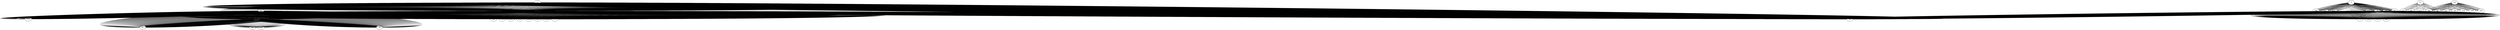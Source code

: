 graph { 
splines=false
 8[pos = "-422.216000, -173.728000!"];
6[pos = "-412.544000, -53.000000!"];
5[pos = "-385.160000, -16.384000!"];
9[pos = "-432.764000, -190.784000!"];
6[pos = "-412.544000, -53.000000!"];
5[pos = "-385.160000, -16.384000!"];
6[pos = "-412.544000, -53.000000!"];
5[pos = "-385.160000, -16.384000!"];
6[pos = "-412.544000, -53.000000!"];
5[pos = "-385.160000, -16.384000!"];
7[pos = "-423.656000, -115.388000!"];
5[pos = "-385.160000, -16.384000!"];
7[pos = "-423.656000, -115.388000!"];
5[pos = "-385.160000, -16.384000!"];
6[pos = "-412.544000, -53.000000!"];
5[pos = "-385.160000, -16.384000!"];
6[pos = "-412.544000, -53.000000!"];
6[pos = "-412.544000, -53.000000!"];
5[pos = "-385.160000, -16.384000!"];
7[pos = "-423.656000, -115.388000!"];
5[pos = "-385.160000, -16.384000!"];
5[pos = "-385.160000, -16.384000!"];
5[pos = "-385.160000, -16.384000!"];
6[pos = "-412.544000, -53.000000!"];
6[pos = "-412.544000, -53.000000!"];
3[pos = "-315.880000, 94.000000!"];
7[pos = "-423.656000, -115.388000!"];
5[pos = "-385.160000, -16.384000!"];
6[pos = "-412.544000, -53.000000!"];
7[pos = "-423.656000, -115.388000!"];
5[pos = "-385.160000, -16.384000!"];
9[pos = "-432.764000, -190.784000!"];
5[pos = "-385.160000, -16.384000!"];
6[pos = "-412.544000, -53.000000!"];
7[pos = "-423.656000, -115.388000!"];
5[pos = "-385.160000, -16.384000!"];
6[pos = "-412.544000, -53.000000!"];
5[pos = "-385.160000, -16.384000!"];
11[pos = "-412.528000, -338.440000!"];
4[pos = "-350.408000, 44.600000!"];
6[pos = "-412.544000, -53.000000!"];
4[pos = "-350.408000, 44.600000!"];
6[pos = "-412.544000, -53.000000!"];
5[pos = "-385.160000, -16.384000!"];
5[pos = "-385.160000, -16.384000!"];
6[pos = "-412.544000, -53.000000!"];
6[pos = "-412.544000, -53.000000!"];
5[pos = "-385.160000, -16.384000!"];
6[pos = "-412.544000, -53.000000!"];
5[pos = "-385.160000, -16.384000!"];
6[pos = "-412.544000, -53.000000!"];
8[pos = "-422.216000, -173.728000!"];
3[pos = "-315.880000, 94.000000!"];
5[pos = "-385.160000, -16.384000!"];
7[pos = "-423.656000, -115.388000!"];
6[pos = "-412.544000, -53.000000!"];
4[pos = "-350.408000, 44.600000!"];
7[pos = "-423.656000, -115.388000!"];
6[pos = "-412.544000, -53.000000!"];
6[pos = "-412.544000, -53.000000!"];
8[pos = "-422.216000, -173.728000!"];
4[pos = "-350.408000, 44.600000!"];
6[pos = "-412.544000, -53.000000!"];
4[pos = "-350.408000, 44.600000!"];
6[pos = "-412.544000, -53.000000!"];
6[pos = "-412.544000, -53.000000!"];
5[pos = "-385.160000, -16.384000!"];
7[pos = "-423.656000, -115.388000!"];
5[pos = "-385.160000, -16.384000!"];
7[pos = "-423.656000, -115.388000!"];
7[pos = "-423.656000, -115.388000!"];
8[pos = "-422.216000, -173.728000!"];
4[pos = "-350.408000, 44.600000!"];
5[pos = "-385.160000, -16.384000!"];
5[pos = "-385.160000, -16.384000!"];
5[pos = "-385.160000, -16.384000!"];
5[pos = "-385.160000, -16.384000!"];
5[pos = "-385.160000, -16.384000!"];
6[pos = "-412.544000, -53.000000!"];
6[pos = "-412.544000, -53.000000!"];
6[pos = "-412.544000, -53.000000!"];
5[pos = "-385.160000, -16.384000!"];
5[pos = "-385.160000, -16.384000!"];
9[pos = "-432.764000, -190.784000!"];
6[pos = "-412.544000, -53.000000!"];
6[pos = "-412.544000, -53.000000!"];
6[pos = "-412.544000, -53.000000!"];
5[pos = "-385.160000, -16.384000!"];
6[pos = "-412.544000, -53.000000!"];
6[pos = "-412.544000, -53.000000!"];
6[pos = "-412.544000, -53.000000!"];
7[pos = "-423.656000, -115.388000!"];
7[pos = "-423.656000, -115.388000!"];
5[pos = "-385.160000, -16.384000!"];
8[pos = "-422.216000, -173.728000!"];
6[pos = "-412.544000, -53.000000!"];
5[pos = "-385.160000, -16.384000!"];
6[pos = "-412.544000, -53.000000!"];
6[pos = "-412.544000, -53.000000!"];
5[pos = "-385.160000, -16.384000!"];
5[pos = "-385.160000, -16.384000!"];
6[pos = "-412.544000, -53.000000!"];
4[pos = "-350.408000, 44.600000!"];
4[pos = "-350.408000, 44.600000!"];
7[pos = "-423.656000, -115.388000!"];
5[pos = "-385.160000, -16.384000!"];
4[pos = "-350.408000, 44.600000!"];
5[pos = "-385.160000, -16.384000!"];
9[pos = "-432.764000, -190.784000!"];
6[pos = "-412.544000, -53.000000!"];
6[pos = "-412.544000, -53.000000!"];
8[pos = "-422.216000, -173.728000!"];
8[pos = "-422.216000, -173.728000!"];
8[pos = "-422.216000, -173.728000!"];
5[pos = "-385.160000, -16.384000!"];
8[pos = "-422.216000, -173.728000!"];
7[pos = "-423.656000, -115.388000!"];
6[pos = "-412.544000, -53.000000!"];
7[pos = "-423.656000, -115.388000!"];
6[pos = "-412.544000, -53.000000!"];
6[pos = "-412.544000, -53.000000!"];
7[pos = "-423.656000, -115.388000!"];
5[pos = "-385.160000, -16.384000!"];
6[pos = "-412.544000, -53.000000!"];
6[pos = "-412.544000, -53.000000!"];
8[pos = "-422.216000, -173.728000!"];
5[pos = "-385.160000, -16.384000!"];
6[pos = "-412.544000, -53.000000!"];
6[pos = "-412.544000, -53.000000!"];
4[pos = "-350.408000, 44.600000!"];
6[pos = "-412.544000, -53.000000!"];
4[pos = "-350.408000, 44.600000!"];
5[pos = "-385.160000, -16.384000!"];
4[pos = "-350.408000, 44.600000!"];
5[pos = "-385.160000, -16.384000!"];
6[pos = "-412.544000, -53.000000!"];
7[pos = "-423.656000, -115.388000!"];
4[pos = "-350.408000, 44.600000!"];
5[pos = "-385.160000, -16.384000!"];
4[pos = "-350.408000, 44.600000!"];
5[pos = "-385.160000, -16.384000!"];
6[pos = "-412.544000, -53.000000!"];
5[pos = "-385.160000, -16.384000!"];
8[pos = "-422.216000, -173.728000!"];
8[pos = "-422.216000, -173.728000!"];
6[pos = "-412.544000, -53.000000!"];
5[pos = "-385.160000, -16.384000!"];
5[pos = "-385.160000, -16.384000!"];
5[pos = "-385.160000, -16.384000!"];
9[pos = "-432.764000, -190.784000!"];
4[pos = "-350.408000, 44.600000!"];
5[pos = "-385.160000, -16.384000!"];
7[pos = "-423.656000, -115.388000!"];
5[pos = "-385.160000, -16.384000!"];
7[pos = "-423.656000, -115.388000!"];
7[pos = "-423.656000, -115.388000!"];
6[pos = "-412.544000, -53.000000!"];
8[pos = "-422.216000, -173.728000!"];
6[pos = "-412.544000, -53.000000!"];
7[pos = "-423.656000, -115.388000!"];
6[pos = "-412.544000, -53.000000!"];
5[pos = "-385.160000, -16.384000!"];
6[pos = "-412.544000, -53.000000!"];
5[pos = "-385.160000, -16.384000!"];
8[pos = "-422.216000, -173.728000!"];
6[pos = "-412.544000, -53.000000!"];
6[pos = "-412.544000, -53.000000!"];
7[pos = "-423.656000, -115.388000!"];
7[pos = "-423.656000, -115.388000!"];
6[pos = "-412.544000, -53.000000!"];
6[pos = "-412.544000, -53.000000!"];
5[pos = "-385.160000, -16.384000!"];
7[pos = "-423.656000, -115.388000!"];
7[pos = "-423.656000, -115.388000!"];
5[pos = "-385.160000, -16.384000!"];
6[pos = "-412.544000, -53.000000!"];
7[pos = "-423.656000, -115.388000!"];
7[pos = "-423.656000, -115.388000!"];
4[pos = "-350.408000, 44.600000!"];
5[pos = "-385.160000, -16.384000!"];
4[pos = "-350.408000, 44.600000!"];
6[pos = "-412.544000, -53.000000!"];
6[pos = "-412.544000, -53.000000!"];
6[pos = "-412.544000, -53.000000!"];
5[pos = "-385.160000, -16.384000!"];
7[pos = "-423.656000, -115.388000!"];
5[pos = "-385.160000, -16.384000!"];
7[pos = "-423.656000, -115.388000!"];
7[pos = "-423.656000, -115.388000!"];
6[pos = "-412.544000, -53.000000!"];
7[pos = "-423.656000, -115.388000!"];
7[pos = "-423.656000, -115.388000!"];
4[pos = "-350.408000, 44.600000!"];
7[pos = "-423.656000, -115.388000!"];
7[pos = "-423.656000, -115.388000!"];
6[pos = "-412.544000, -53.000000!"];
6[pos = "-412.544000, -53.000000!"];
4[pos = "-350.408000, 44.600000!"];
6[pos = "-412.544000, -53.000000!"];
4[pos = "-350.408000, 44.600000!"];
7[pos = "-423.656000, -115.388000!"];
5[pos = "-385.160000, -16.384000!"];
7[pos = "-423.656000, -115.388000!"];
5[pos = "-385.160000, -16.384000!"];
5[pos = "-385.160000, -16.384000!"];
8[pos = "-422.216000, -173.728000!"];
5[pos = "-385.160000, -16.384000!"];
7[pos = "-423.656000, -115.388000!"];
6[pos = "-412.544000, -53.000000!"];
6[pos = "-412.544000, -53.000000!"];
6[pos = "-412.544000, -53.000000!"];
6[pos = "-412.544000, -53.000000!"];
6[pos = "-412.544000, -53.000000!"];
5[pos = "-385.160000, -16.384000!"];
7[pos = "-423.656000, -115.388000!"];
5[pos = "-385.160000, -16.384000!"];
5[pos = "-385.160000, -16.384000!"];
4[pos = "-350.408000, 44.600000!"];
7[pos = "-423.656000, -115.388000!"];
5[pos = "-385.160000, -16.384000!"];
7[pos = "-423.656000, -115.388000!"];
9[pos = "-432.764000, -190.784000!"];
8[pos = "-422.216000, -173.728000!"];
6[pos = "-412.544000, -53.000000!"];
5[pos = "-385.160000, -16.384000!"];
5[pos = "-385.160000, -16.384000!"];
6[pos = "-412.544000, -53.000000!"];
6[pos = "-412.544000, -53.000000!"];
6[pos = "-412.544000, -53.000000!"];
5[pos = "-385.160000, -16.384000!"];
6[pos = "-412.544000, -53.000000!"];
4[pos = "-350.408000, 44.600000!"];
5[pos = "-385.160000, -16.384000!"];
5[pos = "-385.160000, -16.384000!"];
6[pos = "-412.544000, -53.000000!"];
6[pos = "-412.544000, -53.000000!"];
6[pos = "-412.544000, -53.000000!"];
4[pos = "-350.408000, 44.600000!"];
7[pos = "-423.656000, -115.388000!"];
6[pos = "-412.544000, -53.000000!"];
7[pos = "-423.656000, -115.388000!"];
4[pos = "-350.408000, 44.600000!"];
6[pos = "-412.544000, -53.000000!"];
6[pos = "-412.544000, -53.000000!"];
5[pos = "-385.160000, -16.384000!"];
7[pos = "-423.656000, -115.388000!"];
5[pos = "-385.160000, -16.384000!"];
5[pos = "-385.160000, -16.384000!"];
7[pos = "-423.656000, -115.388000!"];
5[pos = "-385.160000, -16.384000!"];
5[pos = "-385.160000, -16.384000!"];
7[pos = "-423.656000, -115.388000!"];
7[pos = "-423.656000, -115.388000!"];
5[pos = "-385.160000, -16.384000!"];
6[pos = "-412.544000, -53.000000!"];
7[pos = "-423.656000, -115.388000!"];
5[pos = "-385.160000, -16.384000!"];
6[pos = "-412.544000, -53.000000!"];
7[pos = "-423.656000, -115.388000!"];
4[pos = "-350.408000, 44.600000!"];
7[pos = "-423.656000, -115.388000!"];
8[pos = "-422.216000, -173.728000!"];
6[pos = "-412.544000, -53.000000!"];
6[pos = "-412.544000, -53.000000!"];
6[pos = "-412.544000, -53.000000!"];
5[pos = "-385.160000, -16.384000!"];
6[pos = "-412.544000, -53.000000!"];
6[pos = "-412.544000, -53.000000!"];
8[pos = "-422.216000, -173.728000!"];
6[pos = "-412.544000, -53.000000!"];
5[pos = "-385.160000, -16.384000!"];
5[pos = "-385.160000, -16.384000!"];
6[pos = "-412.544000, -53.000000!"];
7[pos = "-423.656000, -115.388000!"];
5[pos = "-385.160000, -16.384000!"];
4[pos = "-350.408000, 44.600000!"];
6[pos = "-412.544000, -53.000000!"];
7[pos = "-423.656000, -115.388000!"];
6[pos = "-412.544000, -53.000000!"];
7[pos = "-423.656000, -115.388000!"];
5[pos = "-385.160000, -16.384000!"];
5[pos = "-385.160000, -16.384000!"];
6[pos = "-412.544000, -53.000000!"];
4[pos = "-350.408000, 44.600000!"];
7[pos = "-423.656000, -115.388000!"];
6[pos = "-412.544000, -53.000000!"];
4[pos = "-350.408000, 44.600000!"];
6[pos = "-412.544000, -53.000000!"];
6[pos = "-412.544000, -53.000000!"];
6[pos = "-412.544000, -53.000000!"];
4[pos = "-350.408000, 44.600000!"];
6[pos = "-412.544000, -53.000000!"];
4[pos = "-350.408000, 44.600000!"];
7[pos = "-423.656000, -115.388000!"];
7[pos = "-423.656000, -115.388000!"];
6[pos = "-412.544000, -53.000000!"];
6[pos = "-412.544000, -53.000000!"];
6[pos = "-412.544000, -53.000000!"];
5[pos = "-385.160000, -16.384000!"];
7[pos = "-423.656000, -115.388000!"];
5[pos = "-385.160000, -16.384000!"];
7[pos = "-423.656000, -115.388000!"];
6[pos = "-412.544000, -53.000000!"];
4[pos = "-350.408000, 44.600000!"];
10[pos = "-419.956000, -282.384000!"];
7[pos = "-423.656000, -115.388000!"];
5[pos = "-385.160000, -16.384000!"];
6[pos = "-412.544000, -53.000000!"];
5[pos = "-385.160000, -16.384000!"];
7[pos = "-423.656000, -115.388000!"];
7[pos = "-423.656000, -115.388000!"];
7[pos = "-423.656000, -115.388000!"];
6[pos = "-412.544000, -53.000000!"];
6[pos = "-412.544000, -53.000000!"];
8[pos = "-422.216000, -173.728000!"];
7[pos = "-423.656000, -115.388000!"];
4[pos = "-350.408000, 44.600000!"];
6[pos = "-412.544000, -53.000000!"];
6[pos = "-412.544000, -53.000000!"];
6[pos = "-412.544000, -53.000000!"];
9[pos = "-432.764000, -190.784000!"];
7[pos = "-423.656000, -115.388000!"];
5[pos = "-385.160000, -16.384000!"];
10[pos = "-419.956000, -282.384000!"];
7[pos = "-423.656000, -115.388000!"];
5[pos = "-385.160000, -16.384000!"];
6[pos = "-412.544000, -53.000000!"];
7[pos = "-423.656000, -115.388000!"];
8[pos = "-422.216000, -173.728000!"];
10[pos = "-419.956000, -282.384000!"];
5[pos = "-385.160000, -16.384000!"];
5[pos = "-385.160000, -16.384000!"];
6[pos = "-412.544000, -53.000000!"];
6[pos = "-412.544000, -53.000000!"];
5[pos = "-385.160000, -16.384000!"];
6[pos = "-412.544000, -53.000000!"];
6[pos = "-412.544000, -53.000000!"];
8[pos = "-422.216000, -173.728000!"];
6[pos = "-412.544000, -53.000000!"];
7[pos = "-423.656000, -115.388000!"];
7[pos = "-423.656000, -115.388000!"];
7[pos = "-423.656000, -115.388000!"];
6[pos = "-412.544000, -53.000000!"];
8[pos = "-422.216000, -173.728000!"];
6[pos = "-412.544000, -53.000000!"];
5[pos = "-385.160000, -16.384000!"];
7[pos = "-423.656000, -115.388000!"];
4[pos = "-350.408000, 44.600000!"];
7[pos = "-423.656000, -115.388000!"];
5[pos = "-385.160000, -16.384000!"];
5[pos = "-385.160000, -16.384000!"];
5[pos = "-385.160000, -16.384000!"];
5[pos = "-385.160000, -16.384000!"];
6[pos = "-412.544000, -53.000000!"];
4[pos = "-350.408000, 44.600000!"];
6[pos = "-412.544000, -53.000000!"];
4[pos = "-350.408000, 44.600000!"];
6[pos = "-412.544000, -53.000000!"];
5[pos = "-385.160000, -16.384000!"];
5[pos = "-385.160000, -16.384000!"];
5[pos = "-385.160000, -16.384000!"];
5[pos = "-385.160000, -16.384000!"];
6[pos = "-412.544000, -53.000000!"];
6[pos = "-412.544000, -53.000000!"];
5[pos = "-385.160000, -16.384000!"];
8[pos = "-422.216000, -173.728000!"];
5[pos = "-385.160000, -16.384000!"];
3[pos = "-315.880000, 94.000000!"];
7[pos = "-423.656000, -115.388000!"];
6[pos = "-412.544000, -53.000000!"];
6[pos = "-412.544000, -53.000000!"];
5[pos = "-385.160000, -16.384000!"];
6[pos = "-412.544000, -53.000000!"];
4[pos = "-350.408000, 44.600000!"];
8[pos = "-422.216000, -173.728000!"];
6[pos = "-412.544000, -53.000000!"];
6[pos = "-412.544000, -53.000000!"];
6[pos = "-412.544000, -53.000000!"];
4[pos = "-350.408000, 44.600000!"];
7[pos = "-423.656000, -115.388000!"];
4[pos = "-350.408000, 44.600000!"];
5[pos = "-385.160000, -16.384000!"];
5[pos = "-385.160000, -16.384000!"];
5[pos = "-385.160000, -16.384000!"];
5[pos = "-385.160000, -16.384000!"];
4[pos = "-350.408000, 44.600000!"];
6[pos = "-412.544000, -53.000000!"];
6[pos = "-412.544000, -53.000000!"];
5[pos = "-385.160000, -16.384000!"];
4[pos = "-350.408000, 44.600000!"];
8[pos = "-422.216000, -173.728000!"];
6[pos = "-412.544000, -53.000000!"];
5[pos = "-385.160000, -16.384000!"];
5[pos = "-385.160000, -16.384000!"];
7[pos = "-423.656000, -115.388000!"];
6[pos = "-412.544000, -53.000000!"];
7[pos = "-423.656000, -115.388000!"];
6[pos = "-412.544000, -53.000000!"];
5[pos = "-385.160000, -16.384000!"];
6[pos = "-412.544000, -53.000000!"];
8[pos = "-422.216000, -173.728000!"];
5[pos = "-385.160000, -16.384000!"];
5[pos = "-385.160000, -16.384000!"];
6[pos = "-412.544000, -53.000000!"];
5[pos = "-385.160000, -16.384000!"];
6[pos = "-412.544000, -53.000000!"];
4[pos = "-350.408000, 44.600000!"];
4[pos = "-350.408000, 44.600000!"];
5[pos = "-385.160000, -16.384000!"];
5[pos = "-385.160000, -16.384000!"];
4[pos = "-350.408000, 44.600000!"];
6[pos = "-412.544000, -53.000000!"];
5[pos = "-385.160000, -16.384000!"];
5[pos = "-385.160000, -16.384000!"];
6[pos = "-412.544000, -53.000000!"];
6[pos = "-412.544000, -53.000000!"];
4[pos = "-350.408000, 44.600000!"];
6[pos = "-412.544000, -53.000000!"];
8[pos = "-422.216000, -173.728000!"];
5[pos = "-385.160000, -16.384000!"];
6[pos = "-412.544000, -53.000000!"];
7[pos = "-423.656000, -115.388000!"];
7[pos = "-423.656000, -115.388000!"];
6[pos = "-412.544000, -53.000000!"];
5[pos = "-385.160000, -16.384000!"];
6[pos = "-412.544000, -53.000000!"];
5[pos = "-385.160000, -16.384000!"];
5[pos = "-385.160000, -16.384000!"];
6[pos = "-412.544000, -53.000000!"];
6[pos = "-412.544000, -53.000000!"];
5[pos = "-385.160000, -16.384000!"];
7[pos = "-423.656000, -115.388000!"];
7[pos = "-423.656000, -115.388000!"];
5[pos = "-385.160000, -16.384000!"];
5[pos = "-385.160000, -16.384000!"];
5[pos = "-385.160000, -16.384000!"];
7[pos = "-423.656000, -115.388000!"];
5[pos = "-385.160000, -16.384000!"];
5[pos = "-385.160000, -16.384000!"];
5[pos = "-385.160000, -16.384000!"];
4[pos = "-350.408000, 44.600000!"];
7[pos = "-423.656000, -115.388000!"];
7[pos = "-423.656000, -115.388000!"];
4[pos = "-350.408000, 44.600000!"];
6[pos = "-412.544000, -53.000000!"];
6[pos = "-412.544000, -53.000000!"];
6[pos = "-412.544000, -53.000000!"];
6[pos = "-412.544000, -53.000000!"];
5[pos = "-385.160000, -16.384000!"];
7[pos = "-423.656000, -115.388000!"];
6[pos = "-412.544000, -53.000000!"];
6[pos = "-412.544000, -53.000000!"];
6[pos = "-412.544000, -53.000000!"];
4[pos = "-350.408000, 44.600000!"];
6[pos = "-412.544000, -53.000000!"];
8[pos = "-422.216000, -173.728000!"];
6[pos = "-412.544000, -53.000000!"];
4[pos = "-350.408000, 44.600000!"];
7[pos = "-423.656000, -115.388000!"];
5[pos = "-385.160000, -16.384000!"];
5[pos = "-385.160000, -16.384000!"];
6[pos = "-412.544000, -53.000000!"];
6[pos = "-412.544000, -53.000000!"];
4[pos = "-350.408000, 44.600000!"];
6[pos = "-412.544000, -53.000000!"];
7[pos = "-423.656000, -115.388000!"];
5[pos = "-385.160000, -16.384000!"];
6[pos = "-412.544000, -53.000000!"];
8[pos = "-422.216000, -173.728000!"];
5[pos = "-385.160000, -16.384000!"];
8[pos = "-422.216000, -173.728000!"];
8[pos = "-422.216000, -173.728000!"];
8[pos = "-422.216000, -173.728000!"];
8[pos = "-422.216000, -173.728000!"];
5[pos = "-385.160000, -16.384000!"];
5[pos = "-385.160000, -16.384000!"];
5[pos = "-385.160000, -16.384000!"];
5[pos = "-385.160000, -16.384000!"];
5[pos = "-385.160000, -16.384000!"];
7[pos = "-423.656000, -115.388000!"];
6[pos = "-412.544000, -53.000000!"];
6[pos = "-412.544000, -53.000000!"];
5[pos = "-385.160000, -16.384000!"];
7[pos = "-423.656000, -115.388000!"];
6[pos = "-412.544000, -53.000000!"];
8[pos = "-422.216000, -173.728000!"];
6[pos = "-412.544000, -53.000000!"];
5[pos = "-385.160000, -16.384000!"];
7[pos = "-423.656000, -115.388000!"];
4[pos = "-350.408000, 44.600000!"];
10[pos = "-419.956000, -282.384000!"];
5[pos = "-385.160000, -16.384000!"];
7[pos = "-423.656000, -115.388000!"];
5[pos = "-385.160000, -16.384000!"];
7[pos = "-423.656000, -115.388000!"];
5[pos = "-385.160000, -16.384000!"];
5[pos = "-385.160000, -16.384000!"];
4[pos = "-350.408000, 44.600000!"];
7[pos = "-423.656000, -115.388000!"];
7[pos = "-423.656000, -115.388000!"];
4[pos = "-350.408000, 44.600000!"];
5[pos = "-385.160000, -16.384000!"];
8[pos = "-422.216000, -173.728000!"];
4[pos = "-350.408000, 44.600000!"];
6[pos = "-412.544000, -53.000000!"];
8[pos = "-422.216000, -173.728000!"];
8[pos = "-422.216000, -173.728000!"];
4[pos = "-350.408000, 44.600000!"];
7[pos = "-423.656000, -115.388000!"];
5[pos = "-385.160000, -16.384000!"];
6[pos = "-412.544000, -53.000000!"];
5[pos = "-385.160000, -16.384000!"];
6[pos = "-412.544000, -53.000000!"];
4[pos = "-350.408000, 44.600000!"];
6[pos = "-412.544000, -53.000000!"];
7[pos = "-423.656000, -115.388000!"];
4[pos = "-350.408000, 44.600000!"];
4[pos = "-350.408000, 44.600000!"];
5[pos = "-385.160000, -16.384000!"];
6[pos = "-412.544000, -53.000000!"];
6[pos = "-412.544000, -53.000000!"];
6[pos = "-412.544000, -53.000000!"];
6[pos = "-412.544000, -53.000000!"];
7[pos = "-423.656000, -115.388000!"];
5[pos = "-385.160000, -16.384000!"];
5[pos = "-385.160000, -16.384000!"];
8[pos = "-422.216000, -173.728000!"];
6[pos = "-412.544000, -53.000000!"];
8[pos = "-422.216000, -173.728000!"];
4[pos = "-350.408000, 44.600000!"];
5[pos = "-385.160000, -16.384000!"];
6[pos = "-412.544000, -53.000000!"];
7[pos = "-423.656000, -115.388000!"];
5[pos = "-385.160000, -16.384000!"];
7[pos = "-423.656000, -115.388000!"];
5[pos = "-385.160000, -16.384000!"];
6[pos = "-412.544000, -53.000000!"];
8[pos = "-422.216000, -173.728000!"];
7[pos = "-423.656000, -115.388000!"];
8[pos = "-422.216000, -173.728000!"];
4[pos = "-350.408000, 44.600000!"];
7[pos = "-423.656000, -115.388000!"];
7[pos = "-423.656000, -115.388000!"];
5[pos = "-385.160000, -16.384000!"];
7[pos = "-423.656000, -115.388000!"];
5[pos = "-385.160000, -16.384000!"];
8[pos = "-422.216000, -173.728000!"];
9[pos = "-432.764000, -190.784000!"];
4[pos = "-350.408000, 44.600000!"];
6[pos = "-412.544000, -53.000000!"];
6[pos = "-412.544000, -53.000000!"];
6[pos = "-412.544000, -53.000000!"];
6[pos = "-412.544000, -53.000000!"];
4[pos = "-350.408000, 44.600000!"];
6[pos = "-412.544000, -53.000000!"];
9[pos = "-432.764000, -190.784000!"];
5[pos = "-385.160000, -16.384000!"];
4[pos = "-350.408000, 44.600000!"];
9[pos = "-432.764000, -190.784000!"];
5[pos = "-385.160000, -16.384000!"];
5[pos = "-385.160000, -16.384000!"];
5[pos = "-385.160000, -16.384000!"];
5[pos = "-385.160000, -16.384000!"];
7[pos = "-423.656000, -115.388000!"];
7[pos = "-423.656000, -115.388000!"];
6[pos = "-412.544000, -53.000000!"];
5[pos = "-385.160000, -16.384000!"];
7[pos = "-423.656000, -115.388000!"];
6[pos = "-412.544000, -53.000000!"];
5[pos = "-385.160000, -16.384000!"];
6[pos = "-412.544000, -53.000000!"];
5[pos = "-385.160000, -16.384000!"];
4[pos = "-350.408000, 44.600000!"];
4[pos = "-350.408000, 44.600000!"];
5[pos = "-385.160000, -16.384000!"];
6[pos = "-412.544000, -53.000000!"];
4[pos = "-350.408000, 44.600000!"];
6[pos = "-412.544000, -53.000000!"];
5[pos = "-385.160000, -16.384000!"];
8[pos = "-422.216000, -173.728000!"];
4[pos = "-350.408000, 44.600000!"];
8[pos = "-422.216000, -173.728000!"];
8[pos = "-422.216000, -173.728000!"];
5[pos = "-385.160000, -16.384000!"];
5[pos = "-385.160000, -16.384000!"];
5[pos = "-385.160000, -16.384000!"];
6[pos = "-412.544000, -53.000000!"];
5[pos = "-385.160000, -16.384000!"];
5[pos = "-385.160000, -16.384000!"];
7[pos = "-423.656000, -115.388000!"];
6[pos = "-412.544000, -53.000000!"];
6[pos = "-412.544000, -53.000000!"];
5[pos = "-385.160000, -16.384000!"];
6[pos = "-412.544000, -53.000000!"];
6[pos = "-412.544000, -53.000000!"];
5[pos = "-385.160000, -16.384000!"];
7[pos = "-423.656000, -115.388000!"];
9[pos = "-432.764000, -190.784000!"];
5[pos = "-385.160000, -16.384000!"];
7[pos = "-423.656000, -115.388000!"];
6[pos = "-412.544000, -53.000000!"];
6[pos = "-412.544000, -53.000000!"];
6[pos = "-412.544000, -53.000000!"];
4[pos = "-350.408000, 44.600000!"];
7[pos = "-423.656000, -115.388000!"];
5[pos = "-385.160000, -16.384000!"];
6[pos = "-412.544000, -53.000000!"];
5[pos = "-385.160000, -16.384000!"];
8[pos = "-422.216000, -173.728000!"];
5[pos = "-385.160000, -16.384000!"];
7[pos = "-423.656000, -115.388000!"];
7[pos = "-423.656000, -115.388000!"];
9[pos = "-432.764000, -190.784000!"];
7[pos = "-423.656000, -115.388000!"];
8[pos = "-422.216000, -173.728000!"];
5[pos = "-385.160000, -16.384000!"];
5[pos = "-385.160000, -16.384000!"];
4[pos = "-350.408000, 44.600000!"];
5[pos = "-385.160000, -16.384000!"];
5[pos = "-385.160000, -16.384000!"];
4[pos = "-350.408000, 44.600000!"];
6[pos = "-412.544000, -53.000000!"];
5[pos = "-385.160000, -16.384000!"];
6[pos = "-412.544000, -53.000000!"];
4[pos = "-350.408000, 44.600000!"];
6[pos = "-412.544000, -53.000000!"];
6[pos = "-412.544000, -53.000000!"];
6[pos = "-412.544000, -53.000000!"];
6[pos = "-412.544000, -53.000000!"];
10[pos = "-419.956000, -282.384000!"];
6[pos = "-412.544000, -53.000000!"];
8[pos = "-422.216000, -173.728000!"];
6[pos = "-412.544000, -53.000000!"];
6[pos = "-412.544000, -53.000000!"];
6[pos = "-412.544000, -53.000000!"];
8[pos = "-422.216000, -173.728000!"];
6[pos = "-412.544000, -53.000000!"];
8[pos = "-422.216000, -173.728000!"];
7[pos = "-423.656000, -115.388000!"];
5[pos = "-385.160000, -16.384000!"];
10[pos = "-419.956000, -282.384000!"];
6[pos = "-412.544000, -53.000000!"];
7[pos = "-423.656000, -115.388000!"];
7[pos = "-423.656000, -115.388000!"];
6[pos = "-412.544000, -53.000000!"];
6[pos = "-412.544000, -53.000000!"];
5[pos = "-385.160000, -16.384000!"];
7[pos = "-423.656000, -115.388000!"];
7[pos = "-423.656000, -115.388000!"];
6[pos = "-412.544000, -53.000000!"];
4[pos = "-350.408000, 44.600000!"];
7[pos = "-423.656000, -115.388000!"];
7[pos = "-423.656000, -115.388000!"];
5[pos = "-385.160000, -16.384000!"];
7[pos = "-423.656000, -115.388000!"];
7[pos = "-423.656000, -115.388000!"];
7[pos = "-423.656000, -115.388000!"];
5[pos = "-385.160000, -16.384000!"];
5[pos = "-385.160000, -16.384000!"];
5[pos = "-385.160000, -16.384000!"];
5[pos = "-385.160000, -16.384000!"];
4[pos = "-350.408000, 44.600000!"];
8[pos = "-422.216000, -173.728000!"];
6[pos = "-412.544000, -53.000000!"];
5[pos = "-385.160000, -16.384000!"];
6[pos = "-412.544000, -53.000000!"];
5[pos = "-385.160000, -16.384000!"];
6[pos = "-412.544000, -53.000000!"];
7[pos = "-423.656000, -115.388000!"];
7[pos = "-423.656000, -115.388000!"];
6[pos = "-412.544000, -53.000000!"];
4[pos = "-350.408000, 44.600000!"];
8[pos = "-422.216000, -173.728000!"];
6[pos = "-412.544000, -53.000000!"];
5[pos = "-385.160000, -16.384000!"];
6[pos = "-412.544000, -53.000000!"];
5[pos = "-385.160000, -16.384000!"];
6[pos = "-412.544000, -53.000000!"];
4[pos = "-350.408000, 44.600000!"];
6[pos = "-412.544000, -53.000000!"];
5[pos = "-385.160000, -16.384000!"];
5[pos = "-385.160000, -16.384000!"];
6[pos = "-412.544000, -53.000000!"];
7[pos = "-423.656000, -115.388000!"];
5[pos = "-385.160000, -16.384000!"];
6[pos = "-412.544000, -53.000000!"];
5[pos = "-385.160000, -16.384000!"];
4[pos = "-350.408000, 44.600000!"];
5[pos = "-385.160000, -16.384000!"];
5[pos = "-385.160000, -16.384000!"];
6[pos = "-412.544000, -53.000000!"];
5[pos = "-385.160000, -16.384000!"];
4[pos = "-350.408000, 44.600000!"];
6[pos = "-412.544000, -53.000000!"];
5[pos = "-385.160000, -16.384000!"];
5[pos = "-385.160000, -16.384000!"];
7[pos = "-423.656000, -115.388000!"];
4[pos = "-350.408000, 44.600000!"];
4[pos = "-350.408000, 44.600000!"];
4[pos = "-350.408000, 44.600000!"];
5[pos = "-385.160000, -16.384000!"];
5[pos = "-385.160000, -16.384000!"];
6[pos = "-412.544000, -53.000000!"];
5[pos = "-385.160000, -16.384000!"];
5[pos = "-385.160000, -16.384000!"];
7[pos = "-423.656000, -115.388000!"];
6[pos = "-412.544000, -53.000000!"];
6[pos = "-412.544000, -53.000000!"];
7[pos = "-423.656000, -115.388000!"];
6[pos = "-412.544000, -53.000000!"];
6[pos = "-412.544000, -53.000000!"];
7[pos = "-423.656000, -115.388000!"];
8[pos = "-422.216000, -173.728000!"];
7[pos = "-423.656000, -115.388000!"];
11[pos = "-412.528000, -338.440000!"];
9[pos = "-432.764000, -190.784000!"];
6[pos = "-412.544000, -53.000000!"];
6[pos = "-412.544000, -53.000000!"];
6[pos = "-412.544000, -53.000000!"];
6[pos = "-412.544000, -53.000000!"];
6[pos = "-412.544000, -53.000000!"];
4[pos = "-350.408000, 44.600000!"];
7[pos = "-423.656000, -115.388000!"];
6[pos = "-412.544000, -53.000000!"];
6[pos = "-412.544000, -53.000000!"];
7[pos = "-423.656000, -115.388000!"];
5[pos = "-385.160000, -16.384000!"];
8[pos = "-422.216000, -173.728000!"];
7[pos = "-423.656000, -115.388000!"];
7[pos = "-423.656000, -115.388000!"];
4[pos = "-350.408000, 44.600000!"];
6[pos = "-412.544000, -53.000000!"];
8[pos = "-422.216000, -173.728000!"];
8[pos = "-422.216000, -173.728000!"];
7[pos = "-423.656000, -115.388000!"];
8[pos = "-422.216000, -173.728000!"];
6[pos = "-412.544000, -53.000000!"];
8[pos = "-422.216000, -173.728000!"];
9[pos = "-432.764000, -190.784000!"];
7[pos = "-423.656000, -115.388000!"];
8[pos = "-422.216000, -173.728000!"];
7[pos = "-423.656000, -115.388000!"];
5[pos = "-385.160000, -16.384000!"];
9[pos = "-432.764000, -190.784000!"];
6[pos = "-412.544000, -53.000000!"];
7[pos = "-423.656000, -115.388000!"];
7[pos = "-423.656000, -115.388000!"];
8[pos = "-422.216000, -173.728000!"];
6[pos = "-412.544000, -53.000000!"];
8[pos = "-422.216000, -173.728000!"];
4[pos = "-350.408000, 44.600000!"];
8[pos = "-422.216000, -173.728000!"];
7[pos = "-423.656000, -115.388000!"];
7[pos = "-423.656000, -115.388000!"];
5[pos = "-385.160000, -16.384000!"];
3[pos = "-315.880000, 94.000000!"];
4[pos = "-350.408000, 44.600000!"];
7[pos = "-423.656000, -115.388000!"];
3[pos = "-315.880000, 94.000000!"];
5[pos = "-385.160000, -16.384000!"];
5[pos = "-385.160000, -16.384000!"];
4[pos = "-350.408000, 44.600000!"];
5[pos = "-385.160000, -16.384000!"];
6[pos = "-412.544000, -53.000000!"];
4[pos = "-350.408000, 44.600000!"];
7[pos = "-423.656000, -115.388000!"];
5[pos = "-385.160000, -16.384000!"];
3[pos = "-315.880000, 94.000000!"];
6[pos = "-412.544000, -53.000000!"];
5[pos = "-385.160000, -16.384000!"];
7[pos = "-423.656000, -115.388000!"];
5[pos = "-385.160000, -16.384000!"];
5[pos = "-385.160000, -16.384000!"];
4[pos = "-350.408000, 44.600000!"];
6[pos = "-412.544000, -53.000000!"];
5[pos = "-385.160000, -16.384000!"];
5[pos = "-385.160000, -16.384000!"];
5[pos = "-385.160000, -16.384000!"];
6[pos = "-412.544000, -53.000000!"];
5[pos = "-385.160000, -16.384000!"];
5[pos = "-385.160000, -16.384000!"];
5[pos = "-385.160000, -16.384000!"];
5[pos = "-385.160000, -16.384000!"];
6[pos = "-412.544000, -53.000000!"];
5[pos = "-385.160000, -16.384000!"];
5[pos = "-385.160000, -16.384000!"];
5[pos = "-385.160000, -16.384000!"];
5[pos = "-385.160000, -16.384000!"];
4[pos = "-350.408000, 44.600000!"];
5[pos = "-385.160000, -16.384000!"];
5[pos = "-385.160000, -16.384000!"];
5[pos = "-385.160000, -16.384000!"];
4[pos = "-350.408000, 44.600000!"];
6[pos = "-412.544000, -53.000000!"];
5[pos = "-385.160000, -16.384000!"];
8[pos = "-422.216000, -173.728000!"];
6[pos = "-412.544000, -53.000000!"];
5[pos = "-385.160000, -16.384000!"];
6[pos = "-412.544000, -53.000000!"];
5[pos = "-385.160000, -16.384000!"];
7[pos = "-423.656000, -115.388000!"];
5[pos = "-385.160000, -16.384000!"];
6[pos = "-412.544000, -53.000000!"];
6[pos = "-412.544000, -53.000000!"];
6[pos = "-412.544000, -53.000000!"];
5[pos = "-385.160000, -16.384000!"];
6[pos = "-412.544000, -53.000000!"];
9[pos = "-432.764000, -190.784000!"];
5[pos = "-385.160000, -16.384000!"];
7[pos = "-423.656000, -115.388000!"];
7[pos = "-423.656000, -115.388000!"];
6[pos = "-412.544000, -53.000000!"];
6[pos = "-412.544000, -53.000000!"];
7[pos = "-423.656000, -115.388000!"];
6[pos = "-412.544000, -53.000000!"];
7[pos = "-423.656000, -115.388000!"];
6[pos = "-412.544000, -53.000000!"];
6[pos = "-412.544000, -53.000000!"];
5[pos = "-385.160000, -16.384000!"];
5[pos = "-385.160000, -16.384000!"];
5[pos = "-385.160000, -16.384000!"];
5[pos = "-385.160000, -16.384000!"];
7[pos = "-423.656000, -115.388000!"];
6[pos = "-412.544000, -53.000000!"];
5[pos = "-385.160000, -16.384000!"];
6[pos = "-412.544000, -53.000000!"];
5[pos = "-385.160000, -16.384000!"];
7[pos = "-423.656000, -115.388000!"];
7[pos = "-423.656000, -115.388000!"];
6[pos = "-412.544000, -53.000000!"];
5[pos = "-385.160000, -16.384000!"];
6[pos = "-412.544000, -53.000000!"];
7[pos = "-423.656000, -115.388000!"];
6[pos = "-412.544000, -53.000000!"];
7[pos = "-423.656000, -115.388000!"];
5[pos = "-385.160000, -16.384000!"];
5[pos = "-385.160000, -16.384000!"];
5[pos = "-385.160000, -16.384000!"];
7[pos = "-423.656000, -115.388000!"];
5[pos = "-385.160000, -16.384000!"];
5[pos = "-385.160000, -16.384000!"];
7[pos = "-423.656000, -115.388000!"];
6[pos = "-412.544000, -53.000000!"];
6[pos = "-412.544000, -53.000000!"];
6[pos = "-412.544000, -53.000000!"];
6[pos = "-412.544000, -53.000000!"];
6[pos = "-412.544000, -53.000000!"];
5[pos = "-385.160000, -16.384000!"];
5[pos = "-385.160000, -16.384000!"];
6[pos = "-412.544000, -53.000000!"];
4[pos = "-350.408000, 44.600000!"];
4[pos = "-350.408000, 44.600000!"];
5[pos = "-385.160000, -16.384000!"];
5[pos = "-385.160000, -16.384000!"];
5[pos = "-385.160000, -16.384000!"];
5[pos = "-385.160000, -16.384000!"];
4[pos = "-350.408000, 44.600000!"];
4[pos = "-350.408000, 44.600000!"];
6[pos = "-412.544000, -53.000000!"];
5[pos = "-385.160000, -16.384000!"];
4[pos = "-350.408000, 44.600000!"];
5[pos = "-385.160000, -16.384000!"];
7[pos = "-423.656000, -115.388000!"];
5[pos = "-385.160000, -16.384000!"];
7[pos = "-423.656000, -115.388000!"];
5[pos = "-385.160000, -16.384000!"];
4[pos = "-350.408000, 44.600000!"];
7[pos = "-423.656000, -115.388000!"];
6[pos = "-412.544000, -53.000000!"];
4[pos = "-350.408000, 44.600000!"];
7[pos = "-423.656000, -115.388000!"];
4[pos = "-350.408000, 44.600000!"];
4[pos = "-350.408000, 44.600000!"];
6[pos = "-412.544000, -53.000000!"];
4[pos = "-350.408000, 44.600000!"];
5[pos = "-385.160000, -16.384000!"];
5[pos = "-385.160000, -16.384000!"];
4[pos = "-350.408000, 44.600000!"];
6[pos = "-412.544000, -53.000000!"];
6[pos = "-412.544000, -53.000000!"];
4[pos = "-350.408000, 44.600000!"];
7[pos = "-423.656000, -115.388000!"];
5[pos = "-385.160000, -16.384000!"];
5[pos = "-385.160000, -16.384000!"];
6[pos = "-412.544000, -53.000000!"];
6[pos = "-412.544000, -53.000000!"];
5[pos = "-385.160000, -16.384000!"];
7[pos = "-423.656000, -115.388000!"];
7[pos = "-423.656000, -115.388000!"];
6[pos = "-412.544000, -53.000000!"];
6[pos = "-412.544000, -53.000000!"];
6[pos = "-412.544000, -53.000000!"];
5[pos = "-385.160000, -16.384000!"];
6[pos = "-412.544000, -53.000000!"];
8[pos = "-422.216000, -173.728000!"];
6[pos = "-412.544000, -53.000000!"];
6[pos = "-412.544000, -53.000000!"];
6[pos = "-412.544000, -53.000000!"];
6[pos = "-412.544000, -53.000000!"];
7[pos = "-423.656000, -115.388000!"];
11[pos = "-412.528000, -338.440000!"];
5[pos = "-385.160000, -16.384000!"];
6[pos = "-412.544000, -53.000000!"];
7[pos = "-423.656000, -115.388000!"];
6[pos = "-412.544000, -53.000000!"];
6[pos = "-412.544000, -53.000000!"];
7[pos = "-423.656000, -115.388000!"];
5[pos = "-385.160000, -16.384000!"];
6[pos = "-412.544000, -53.000000!"];
8[pos = "-422.216000, -173.728000!"];
7[pos = "-423.656000, -115.388000!"];
6[pos = "-412.544000, -53.000000!"];
6[pos = "-412.544000, -53.000000!"];
5[pos = "-385.160000, -16.384000!"];
6[pos = "-412.544000, -53.000000!"];
8[pos = "-422.216000, -173.728000!"];
7[pos = "-423.656000, -115.388000!"];
6[pos = "-412.544000, -53.000000!"];
7[pos = "-423.656000, -115.388000!"];
8[pos = "-422.216000, -173.728000!"];
4[pos = "-350.408000, 44.600000!"];
8[pos = "-422.216000, -173.728000!"];
6[pos = "-412.544000, -53.000000!"];
7[pos = "-423.656000, -115.388000!"];
5[pos = "-385.160000, -16.384000!"];
8[pos = "-422.216000, -173.728000!"];
5[pos = "-385.160000, -16.384000!"];
5[pos = "-385.160000, -16.384000!"];
7[pos = "-423.656000, -115.388000!"];
7[pos = "-423.656000, -115.388000!"];
4[pos = "-350.408000, 44.600000!"];
5[pos = "-385.160000, -16.384000!"];
7[pos = "-423.656000, -115.388000!"];
7[pos = "-423.656000, -115.388000!"];
6[pos = "-412.544000, -53.000000!"];
7[pos = "-423.656000, -115.388000!"];
5[pos = "-385.160000, -16.384000!"];
6[pos = "-412.544000, -53.000000!"];
6[pos = "-412.544000, -53.000000!"];
3[pos = "-315.880000, 94.000000!"];
6[pos = "-412.544000, -53.000000!"];
6[pos = "-412.544000, -53.000000!"];
5[pos = "-385.160000, -16.384000!"];
6[pos = "-412.544000, -53.000000!"];
5[pos = "-385.160000, -16.384000!"];
6[pos = "-412.544000, -53.000000!"];
4[pos = "-350.408000, 44.600000!"];
4[pos = "-350.408000, 44.600000!"];
7[pos = "-423.656000, -115.388000!"];
4[pos = "-350.408000, 44.600000!"];
6[pos = "-412.544000, -53.000000!"];
7[pos = "-423.656000, -115.388000!"];
5[pos = "-385.160000, -16.384000!"];
5[pos = "-385.160000, -16.384000!"];
5[pos = "-385.160000, -16.384000!"];
8[pos = "-422.216000, -173.728000!"];
7[pos = "-423.656000, -115.388000!"];
5[pos = "-385.160000, -16.384000!"];
7[pos = "-423.656000, -115.388000!"];
5[pos = "-385.160000, -16.384000!"];
9[pos = "-432.764000, -190.784000!"];
7[pos = "-423.656000, -115.388000!"];
7[pos = "-423.656000, -115.388000!"];
7[pos = "-423.656000, -115.388000!"];
8[pos = "-422.216000, -173.728000!"];
6[pos = "-412.544000, -53.000000!"];
5[pos = "-385.160000, -16.384000!"];
6[pos = "-412.544000, -53.000000!"];
5[pos = "-385.160000, -16.384000!"];
6[pos = "-412.544000, -53.000000!"];
5[pos = "-385.160000, -16.384000!"];
9[pos = "-432.764000, -190.784000!"];
7[pos = "-423.656000, -115.388000!"];
4[pos = "-350.408000, 44.600000!"];
5[pos = "-385.160000, -16.384000!"];
6[pos = "-412.544000, -53.000000!"];
4[pos = "-350.408000, 44.600000!"];
6[pos = "-412.544000, -53.000000!"];
6[pos = "-412.544000, -53.000000!"];
6[pos = "-412.544000, -53.000000!"];
6[pos = "-412.544000, -53.000000!"];
5[pos = "-385.160000, -16.384000!"];
6[pos = "-412.544000, -53.000000!"];
8[pos = "-422.216000, -173.728000!"];
5[pos = "-385.160000, -16.384000!"];
5[pos = "-385.160000, -16.384000!"];
5[pos = "-385.160000, -16.384000!"];
5[pos = "-385.160000, -16.384000!"];
6[pos = "-412.544000, -53.000000!"];
7[pos = "-423.656000, -115.388000!"];
6[pos = "-412.544000, -53.000000!"];
4[pos = "-350.408000, 44.600000!"];
5[pos = "-385.160000, -16.384000!"];
6[pos = "-412.544000, -53.000000!"];
7[pos = "-423.656000, -115.388000!"];
6[pos = "-412.544000, -53.000000!"];
7[pos = "-423.656000, -115.388000!"];
6[pos = "-412.544000, -53.000000!"];
6[pos = "-412.544000, -53.000000!"];
5[pos = "-385.160000, -16.384000!"];
5[pos = "-385.160000, -16.384000!"];
6[pos = "-412.544000, -53.000000!"];
5[pos = "-385.160000, -16.384000!"];
4[pos = "-350.408000, 44.600000!"];
7[pos = "-423.656000, -115.388000!"];
9[pos = "-432.764000, -190.784000!"];
9[pos = "-432.764000, -190.784000!"];
4[pos = "-350.408000, 44.600000!"];
5[pos = "-385.160000, -16.384000!"];
5[pos = "-385.160000, -16.384000!"];
6[pos = "-412.544000, -53.000000!"];
4[pos = "-350.408000, 44.600000!"];
4[pos = "-350.408000, 44.600000!"];
5[pos = "-385.160000, -16.384000!"];
7[pos = "-423.656000, -115.388000!"];
4[pos = "-350.408000, 44.600000!"];
7[pos = "-423.656000, -115.388000!"];
7[pos = "-423.656000, -115.388000!"];
7[pos = "-423.656000, -115.388000!"];
8[pos = "-422.216000, -173.728000!"];
6[pos = "-412.544000, -53.000000!"];
6[pos = "-412.544000, -53.000000!"];
7[pos = "-423.656000, -115.388000!"];
8[pos = "-422.216000, -173.728000!"];
5[pos = "-385.160000, -16.384000!"];
5[pos = "-385.160000, -16.384000!"];
5[pos = "-385.160000, -16.384000!"];
6[pos = "-412.544000, -53.000000!"];
6[pos = "-412.544000, -53.000000!"];
5[pos = "-385.160000, -16.384000!"];
6[pos = "-412.544000, -53.000000!"];
5[pos = "-385.160000, -16.384000!"];
6[pos = "-412.544000, -53.000000!"];
5[pos = "-385.160000, -16.384000!"];
7[pos = "-423.656000, -115.388000!"];
5[pos = "-385.160000, -16.384000!"];
8[pos = "-422.216000, -173.728000!"];
8[pos = "-422.216000, -173.728000!"];
3[pos = "-315.880000, 94.000000!"];
6[pos = "-412.544000, -53.000000!"];
9[pos = "-432.764000, -190.784000!"];
5[pos = "-385.160000, -16.384000!"];
5[pos = "-385.160000, -16.384000!"];
8[pos = "-422.216000, -173.728000!"];
5[pos = "-385.160000, -16.384000!"];
5[pos = "-385.160000, -16.384000!"];
5[pos = "-385.160000, -16.384000!"];
6[pos = "-412.544000, -53.000000!"];
4[pos = "-350.408000, 44.600000!"];
5[pos = "-385.160000, -16.384000!"];
6[pos = "-412.544000, -53.000000!"];
4[pos = "-350.408000, 44.600000!"];
6[pos = "-412.544000, -53.000000!"];
5[pos = "-385.160000, -16.384000!"];
5[pos = "-385.160000, -16.384000!"];
6[pos = "-412.544000, -53.000000!"];
5[pos = "-385.160000, -16.384000!"];
5[pos = "-385.160000, -16.384000!"];
8[pos = "-422.216000, -173.728000!"];
7[pos = "-423.656000, -115.388000!"];
7[pos = "-423.656000, -115.388000!"];
5[pos = "-385.160000, -16.384000!"];
5[pos = "-385.160000, -16.384000!"];
6[pos = "-412.544000, -53.000000!"];
7[pos = "-423.656000, -115.388000!"];
8[pos = "-422.216000, -173.728000!"];
8[pos = "-422.216000, -173.728000!"];
6[pos = "-412.544000, -53.000000!"];
8[pos = "-422.216000, -173.728000!"];
6[pos = "-412.544000, -53.000000!"];
5[pos = "-385.160000, -16.384000!"];
4[pos = "-350.408000, 44.600000!"];
8[pos = "-422.216000, -173.728000!"];
3[pos = "-315.880000, 94.000000!"];
4[pos = "-350.408000, 44.600000!"];
6[pos = "-412.544000, -53.000000!"];
9[pos = "-432.764000, -190.784000!"];
7[pos = "-423.656000, -115.388000!"];
5[pos = "-385.160000, -16.384000!"];
9[pos = "-432.764000, -190.784000!"];
7[pos = "-423.656000, -115.388000!"];
10[pos = "-419.956000, -282.384000!"];
7[pos = "-423.656000, -115.388000!"];
4[pos = "-350.408000, 44.600000!"];
9[pos = "-432.764000, -190.784000!"];
7[pos = "-423.656000, -115.388000!"];
7[pos = "-423.656000, -115.388000!"];
6[pos = "-412.544000, -53.000000!"];
6[pos = "-412.544000, -53.000000!"];
5[pos = "-385.160000, -16.384000!"];
6[pos = "-412.544000, -53.000000!"];
6[pos = "-412.544000, -53.000000!"];
8[pos = "-422.216000, -173.728000!"];
5[pos = "-385.160000, -16.384000!"];
7[pos = "-423.656000, -115.388000!"];
7[pos = "-423.656000, -115.388000!"];
5[pos = "-385.160000, -16.384000!"];
7[pos = "-423.656000, -115.388000!"];
5[pos = "-385.160000, -16.384000!"];
4[pos = "-350.408000, 44.600000!"];
9[pos = "-432.764000, -190.784000!"];
5[pos = "-385.160000, -16.384000!"];
5[pos = "-385.160000, -16.384000!"];
6[pos = "-412.544000, -53.000000!"];
6[pos = "-412.544000, -53.000000!"];
6[pos = "-412.544000, -53.000000!"];
7[pos = "-423.656000, -115.388000!"];
5[pos = "-385.160000, -16.384000!"];
7[pos = "-423.656000, -115.388000!"];
5[pos = "-385.160000, -16.384000!"];
5[pos = "-385.160000, -16.384000!"];
5[pos = "-385.160000, -16.384000!"];
8[pos = "-422.216000, -173.728000!"];
5[pos = "-385.160000, -16.384000!"];
5[pos = "-385.160000, -16.384000!"];
8[pos = "-422.216000, -173.728000!"];
7[pos = "-423.656000, -115.388000!"];
6[pos = "-412.544000, -53.000000!"];
6[pos = "-412.544000, -53.000000!"];
7[pos = "-423.656000, -115.388000!"];
6[pos = "-412.544000, -53.000000!"];
6[pos = "-412.544000, -53.000000!"];
6[pos = "-412.544000, -53.000000!"];
6[pos = "-412.544000, -53.000000!"];
6[pos = "-412.544000, -53.000000!"];
8[pos = "-422.216000, -173.728000!"];
7[pos = "-423.656000, -115.388000!"];
6[pos = "-412.544000, -53.000000!"];
6[pos = "-412.544000, -53.000000!"];
4[pos = "-350.408000, 44.600000!"];
5[pos = "-385.160000, -16.384000!"];
5[pos = "-385.160000, -16.384000!"];
6[pos = "-412.544000, -53.000000!"];
6[pos = "-412.544000, -53.000000!"];
7[pos = "-423.656000, -115.388000!"];
7[pos = "-423.656000, -115.388000!"];
7[pos = "-423.656000, -115.388000!"];
6[pos = "-412.544000, -53.000000!"];
4[pos = "-350.408000, 44.600000!"];
8[pos = "-422.216000, -173.728000!"];
6[pos = "-412.544000, -53.000000!"];
7[pos = "-423.656000, -115.388000!"];
5[pos = "-385.160000, -16.384000!"];
7[pos = "-423.656000, -115.388000!"];
6[pos = "-412.544000, -53.000000!"];
5[pos = "-385.160000, -16.384000!"];
7[pos = "-423.656000, -115.388000!"];
7[pos = "-423.656000, -115.388000!"];
6[pos = "-412.544000, -53.000000!"];
5[pos = "-385.160000, -16.384000!"];
4[pos = "-350.408000, 44.600000!"];
7[pos = "-423.656000, -115.388000!"];
5[pos = "-385.160000, -16.384000!"];
5[pos = "-385.160000, -16.384000!"];
6[pos = "-412.544000, -53.000000!"];
6[pos = "-412.544000, -53.000000!"];
6[pos = "-412.544000, -53.000000!"];
7[pos = "-423.656000, -115.388000!"];
6[pos = "-412.544000, -53.000000!"];
11[pos = "-412.528000, -338.440000!"];
3[pos = "-315.880000, 94.000000!"];
5[pos = "-385.160000, -16.384000!"];
7[pos = "-423.656000, -115.388000!"];
6[pos = "-412.544000, -53.000000!"];
4[pos = "-350.408000, 44.600000!"];
5[pos = "-385.160000, -16.384000!"];
8[pos = "-422.216000, -173.728000!"];
6[pos = "-412.544000, -53.000000!"];
8[pos = "-422.216000, -173.728000!"];
4[pos = "-350.408000, 44.600000!"];
5[pos = "-385.160000, -16.384000!"];
7[pos = "-423.656000, -115.388000!"];
6[pos = "-412.544000, -53.000000!"];
4[pos = "-350.408000, 44.600000!"];
4[pos = "-350.408000, 44.600000!"];
5[pos = "-385.160000, -16.384000!"];
4[pos = "-350.408000, 44.600000!"];
5[pos = "-385.160000, -16.384000!"];
6[pos = "-412.544000, -53.000000!"];
5[pos = "-385.160000, -16.384000!"];
5[pos = "-385.160000, -16.384000!"];
9[pos = "-432.764000, -190.784000!"];
5[pos = "-385.160000, -16.384000!"];
5[pos = "-385.160000, -16.384000!"];
4[pos = "-350.408000, 44.600000!"];
6[pos = "-412.544000, -53.000000!"];
4[pos = "-350.408000, 44.600000!"];
5[pos = "-385.160000, -16.384000!"];
7[pos = "-423.656000, -115.388000!"];
4[pos = "-350.408000, 44.600000!"];
5[pos = "-385.160000, -16.384000!"];
4[pos = "-350.408000, 44.600000!"];
7[pos = "-423.656000, -115.388000!"];
7[pos = "-423.656000, -115.388000!"];
6[pos = "-412.544000, -53.000000!"];
5[pos = "-385.160000, -16.384000!"];
5[pos = "-385.160000, -16.384000!"];
7[pos = "-423.656000, -115.388000!"];
5[pos = "-385.160000, -16.384000!"];
5[pos = "-385.160000, -16.384000!"];
5[pos = "-385.160000, -16.384000!"];
7[pos = "-423.656000, -115.388000!"];
7[pos = "-423.656000, -115.388000!"];
6[pos = "-412.544000, -53.000000!"];
8[pos = "-422.216000, -173.728000!"];
10[pos = "-419.956000, -282.384000!"];
6[pos = "-412.544000, -53.000000!"];
6[pos = "-412.544000, -53.000000!"];
5[pos = "-385.160000, -16.384000!"];
6[pos = "-412.544000, -53.000000!"];
6[pos = "-412.544000, -53.000000!"];
6[pos = "-412.544000, -53.000000!"];
4[pos = "-350.408000, 44.600000!"];
7[pos = "-423.656000, -115.388000!"];
5[pos = "-385.160000, -16.384000!"];
11[pos = "-412.528000, -338.440000!"];
5[pos = "-385.160000, -16.384000!"];
7[pos = "-423.656000, -115.388000!"];
4[pos = "-350.408000, 44.600000!"];
5[pos = "-385.160000, -16.384000!"];
5[pos = "-385.160000, -16.384000!"];
5[pos = "-385.160000, -16.384000!"];
6[pos = "-412.544000, -53.000000!"];
6[pos = "-412.544000, -53.000000!"];
6[pos = "-412.544000, -53.000000!"];
5[pos = "-385.160000, -16.384000!"];
5[pos = "-385.160000, -16.384000!"];
6[pos = "-412.544000, -53.000000!"];
5[pos = "-385.160000, -16.384000!"];
5[pos = "-385.160000, -16.384000!"];
9[pos = "-432.764000, -190.784000!"];
6[pos = "-412.544000, -53.000000!"];
6[pos = "-412.544000, -53.000000!"];
6[pos = "-412.544000, -53.000000!"];
9[pos = "-432.764000, -190.784000!"];
5[pos = "-385.160000, -16.384000!"];
7[pos = "-423.656000, -115.388000!"];
4[pos = "-350.408000, 44.600000!"];
6[pos = "-412.544000, -53.000000!"];
7[pos = "-423.656000, -115.388000!"];
11[pos = "-412.528000, -338.440000!"];
8[pos = "-422.216000, -173.728000!"];
5[pos = "-385.160000, -16.384000!"];
7[pos = "-423.656000, -115.388000!"];
9[pos = "-432.764000, -190.784000!"];
6[pos = "-412.544000, -53.000000!"];
6[pos = "-412.544000, -53.000000!"];
7[pos = "-423.656000, -115.388000!"];
7[pos = "-423.656000, -115.388000!"];
8[pos = "-422.216000, -173.728000!"];
7[pos = "-423.656000, -115.388000!"];
5[pos = "-385.160000, -16.384000!"];
4[pos = "-350.408000, 44.600000!"];
5[pos = "-385.160000, -16.384000!"];
5[pos = "-385.160000, -16.384000!"];
5[pos = "-385.160000, -16.384000!"];
7[pos = "-423.656000, -115.388000!"];
4[pos = "-350.408000, 44.600000!"];
6[pos = "-412.544000, -53.000000!"];
6[pos = "-412.544000, -53.000000!"];
5[pos = "-385.160000, -16.384000!"];
10[pos = "-419.956000, -282.384000!"];
4[pos = "-350.408000, 44.600000!"];
7[pos = "-423.656000, -115.388000!"];
7[pos = "-423.656000, -115.388000!"];
4[pos = "-350.408000, 44.600000!"];
6[pos = "-412.544000, -53.000000!"];
4[pos = "-350.408000, 44.600000!"];
5[pos = "-385.160000, -16.384000!"];
5[pos = "-385.160000, -16.384000!"];
9[pos = "-432.764000, -190.784000!"];
4[pos = "-350.408000, 44.600000!"];
6[pos = "-412.544000, -53.000000!"];
6[pos = "-412.544000, -53.000000!"];
5[pos = "-385.160000, -16.384000!"];
6[pos = "-412.544000, -53.000000!"];
6[pos = "-412.544000, -53.000000!"];
7[pos = "-423.656000, -115.388000!"];
5[pos = "-385.160000, -16.384000!"];
5[pos = "-385.160000, -16.384000!"];
7[pos = "-423.656000, -115.388000!"];
5[pos = "-385.160000, -16.384000!"];
5[pos = "-385.160000, -16.384000!"];
6[pos = "-412.544000, -53.000000!"];
5[pos = "-385.160000, -16.384000!"];
6[pos = "-412.544000, -53.000000!"];
6[pos = "-412.544000, -53.000000!"];
5[pos = "-385.160000, -16.384000!"];
8[pos = "-422.216000, -173.728000!"];
5[pos = "-385.160000, -16.384000!"];
5[pos = "-385.160000, -16.384000!"];
7[pos = "-423.656000, -115.388000!"];
5[pos = "-385.160000, -16.384000!"];
7[pos = "-423.656000, -115.388000!"];
5[pos = "-385.160000, -16.384000!"];
6[pos = "-412.544000, -53.000000!"];
6[pos = "-412.544000, -53.000000!"];
6[pos = "-412.544000, -53.000000!"];
6[pos = "-412.544000, -53.000000!"];
5[pos = "-385.160000, -16.384000!"];
6[pos = "-412.544000, -53.000000!"];
6[pos = "-412.544000, -53.000000!"];
7[pos = "-423.656000, -115.388000!"];
7[pos = "-423.656000, -115.388000!"];
4[pos = "-350.408000, 44.600000!"];
6[pos = "-412.544000, -53.000000!"];
6[pos = "-412.544000, -53.000000!"];
6[pos = "-412.544000, -53.000000!"];
6[pos = "-412.544000, -53.000000!"];
7[pos = "-423.656000, -115.388000!"];
4[pos = "-350.408000, 44.600000!"];
6[pos = "-412.544000, -53.000000!"];
7[pos = "-423.656000, -115.388000!"];
6[pos = "-412.544000, -53.000000!"];
6[pos = "-412.544000, -53.000000!"];
4[pos = "-350.408000, 44.600000!"];
8[pos = "-422.216000, -173.728000!"];
5[pos = "-385.160000, -16.384000!"];
6[pos = "-412.544000, -53.000000!"];
5[pos = "-385.160000, -16.384000!"];
5[pos = "-385.160000, -16.384000!"];
6[pos = "-412.544000, -53.000000!"];
6[pos = "-412.544000, -53.000000!"];
6[pos = "-412.544000, -53.000000!"];
6[pos = "-412.544000, -53.000000!"];
7[pos = "-423.656000, -115.388000!"];
5[pos = "-385.160000, -16.384000!"];
6[pos = "-412.544000, -53.000000!"];
5[pos = "-385.160000, -16.384000!"];
5[pos = "-385.160000, -16.384000!"];
7[pos = "-423.656000, -115.388000!"];
5[pos = "-385.160000, -16.384000!"];
5[pos = "-385.160000, -16.384000!"];
6[pos = "-412.544000, -53.000000!"];
6[pos = "-412.544000, -53.000000!"];
7[pos = "-423.656000, -115.388000!"];
4[pos = "-350.408000, 44.600000!"];
6[pos = "-412.544000, -53.000000!"];
8[pos = "-422.216000, -173.728000!"];
7[pos = "-423.656000, -115.388000!"];
7[pos = "-423.656000, -115.388000!"];
8[pos = "-422.216000, -173.728000!"];
9[pos = "-432.764000, -190.784000!"];
5[pos = "-385.160000, -16.384000!"];
8[pos = "-422.216000, -173.728000!"];
9[pos = "-432.764000, -190.784000!"];
6[pos = "-412.544000, -53.000000!"];
8[pos = "-422.216000, -173.728000!"];
9[pos = "-432.764000, -190.784000!"];
5[pos = "-385.160000, -16.384000!"];
8[pos = "-422.216000, -173.728000!"];
6[pos = "-412.544000, -53.000000!"];
5[pos = "-385.160000, -16.384000!"];
5[pos = "-385.160000, -16.384000!"];
6[pos = "-412.544000, -53.000000!"];
7[pos = "-423.656000, -115.388000!"];
7[pos = "-423.656000, -115.388000!"];
7[pos = "-423.656000, -115.388000!"];
8[pos = "-422.216000, -173.728000!"];
6[pos = "-412.544000, -53.000000!"];
5[pos = "-385.160000, -16.384000!"];
5[pos = "-385.160000, -16.384000!"];
7[pos = "-423.656000, -115.388000!"];
5[pos = "-385.160000, -16.384000!"];
9[pos = "-432.764000, -190.784000!"];
5[pos = "-385.160000, -16.384000!"];
4[pos = "-350.408000, 44.600000!"];
8[pos = "-422.216000, -173.728000!"];
7[pos = "-423.656000, -115.388000!"];
6[pos = "-412.544000, -53.000000!"];
6[pos = "-412.544000, -53.000000!"];
6[pos = "-412.544000, -53.000000!"];
4[pos = "-350.408000, 44.600000!"];
6[pos = "-412.544000, -53.000000!"];
7[pos = "-423.656000, -115.388000!"];
8[pos = "-422.216000, -173.728000!"];
6[pos = "-412.544000, -53.000000!"];
7[pos = "-423.656000, -115.388000!"];
6[pos = "-412.544000, -53.000000!"];
5[pos = "-385.160000, -16.384000!"];
7[pos = "-423.656000, -115.388000!"];
7[pos = "-423.656000, -115.388000!"];
7[pos = "-423.656000, -115.388000!"];
5[pos = "-385.160000, -16.384000!"];
6[pos = "-412.544000, -53.000000!"];
4[pos = "-350.408000, 44.600000!"];
5[pos = "-385.160000, -16.384000!"];
6[pos = "-412.544000, -53.000000!"];
5[pos = "-385.160000, -16.384000!"];
7[pos = "-423.656000, -115.388000!"];
6[pos = "-412.544000, -53.000000!"];
5[pos = "-385.160000, -16.384000!"];
6[pos = "-412.544000, -53.000000!"];
7[pos = "-423.656000, -115.388000!"];
4[pos = "-350.408000, 44.600000!"];
5[pos = "-385.160000, -16.384000!"];
6[pos = "-412.544000, -53.000000!"];
6[pos = "-412.544000, -53.000000!"];
5[pos = "-385.160000, -16.384000!"];
3[pos = "-315.880000, 94.000000!"];
5[pos = "-385.160000, -16.384000!"];
6[pos = "-412.544000, -53.000000!"];
6[pos = "-412.544000, -53.000000!"];
5[pos = "-385.160000, -16.384000!"];
8 -- 9[pos = "-432.764000,-190.784000!"];
8 -- 40[pos = "-437.848000,-120.972000!"];
8 -- 41[pos = "-437.836000,-177.904000!"];
8 -- 77[pos = "-413.328000,-168.784000!"];
8 -- 78[pos = "-419.520000,-199.968000!"];
8 -- 110[pos = "-451.980000,-161.072000!"];
6 -- 38[pos = "-401.684000,5.252000!"];
6 -- 39[pos = "-426.304000,-54.240000!"];
6 -- 75[pos = "-391.956000,-60.600000!"];
6 -- 108[pos = "-438.696000,-75.940000!"];
6 -- 143[pos = "-391.576000,-97.560000!"];
5 -- 6[pos = "-412.544000,-53.000000!"];
5 -- 38[pos = "-401.684000,5.252000!"];
5 -- 74[pos = "-371.320000,-27.376000!"];
5 -- 75[pos = "-391.956000,-60.600000!"];
5 -- 141[pos = "-359.448000,-13.408000!"];
9 -- 41[pos = "-437.836000,-177.904000!"];
9 -- 42[pos = "-436.552000,-220.496000!"];
9 -- 78[pos = "-419.520000,-199.968000!"];
9 -- 111[pos = "-452.228000,-205.616000!"];
6 -- 38[pos = "-401.684000,5.252000!"];
6 -- 39[pos = "-426.304000,-54.240000!"];
6 -- 75[pos = "-391.956000,-60.600000!"];
6 -- 108[pos = "-438.696000,-75.940000!"];
6 -- 143[pos = "-391.576000,-97.560000!"];
5 -- 6[pos = "-412.544000,-53.000000!"];
5 -- 38[pos = "-401.684000,5.252000!"];
5 -- 74[pos = "-371.320000,-27.376000!"];
5 -- 75[pos = "-391.956000,-60.600000!"];
5 -- 141[pos = "-359.448000,-13.408000!"];
6 -- 38[pos = "-401.684000,5.252000!"];
6 -- 39[pos = "-426.304000,-54.240000!"];
6 -- 75[pos = "-391.956000,-60.600000!"];
6 -- 108[pos = "-438.696000,-75.940000!"];
6 -- 143[pos = "-391.576000,-97.560000!"];
5 -- 6[pos = "-412.544000,-53.000000!"];
5 -- 38[pos = "-401.684000,5.252000!"];
5 -- 74[pos = "-371.320000,-27.376000!"];
5 -- 75[pos = "-391.956000,-60.600000!"];
5 -- 141[pos = "-359.448000,-13.408000!"];
6 -- 38[pos = "-401.684000,5.252000!"];
6 -- 39[pos = "-426.304000,-54.240000!"];
6 -- 75[pos = "-391.956000,-60.600000!"];
6 -- 108[pos = "-438.696000,-75.940000!"];
6 -- 143[pos = "-391.576000,-97.560000!"];
5 -- 6[pos = "-412.544000,-53.000000!"];
5 -- 38[pos = "-401.684000,5.252000!"];
5 -- 74[pos = "-371.320000,-27.376000!"];
5 -- 75[pos = "-391.956000,-60.600000!"];
5 -- 141[pos = "-359.448000,-13.408000!"];
7 -- 40[pos = "-437.848000,-120.972000!"];
7 -- 76[pos = "-407.820000,-107.760000!"];
7 -- 108[pos = "-438.696000,-75.940000!"];
7 -- 109[pos = "-448.944000,-110.564000!"];
7 -- 144[pos = "-398.896000,-156.688000!"];
5 -- 6[pos = "-412.544000,-53.000000!"];
5 -- 38[pos = "-401.684000,5.252000!"];
5 -- 74[pos = "-371.320000,-27.376000!"];
5 -- 75[pos = "-391.956000,-60.600000!"];
5 -- 141[pos = "-359.448000,-13.408000!"];
7 -- 40[pos = "-437.848000,-120.972000!"];
7 -- 76[pos = "-407.820000,-107.760000!"];
7 -- 108[pos = "-438.696000,-75.940000!"];
7 -- 109[pos = "-448.944000,-110.564000!"];
7 -- 144[pos = "-398.896000,-156.688000!"];
5 -- 6[pos = "-412.544000,-53.000000!"];
5 -- 38[pos = "-401.684000,5.252000!"];
5 -- 74[pos = "-371.320000,-27.376000!"];
5 -- 75[pos = "-391.956000,-60.600000!"];
5 -- 141[pos = "-359.448000,-13.408000!"];
6 -- 38[pos = "-401.684000,5.252000!"];
6 -- 39[pos = "-426.304000,-54.240000!"];
6 -- 75[pos = "-391.956000,-60.600000!"];
6 -- 108[pos = "-438.696000,-75.940000!"];
6 -- 143[pos = "-391.576000,-97.560000!"];
5 -- 6[pos = "-412.544000,-53.000000!"];
5 -- 38[pos = "-401.684000,5.252000!"];
5 -- 74[pos = "-371.320000,-27.376000!"];
5 -- 75[pos = "-391.956000,-60.600000!"];
5 -- 141[pos = "-359.448000,-13.408000!"];
6 -- 38[pos = "-401.684000,5.252000!"];
6 -- 39[pos = "-426.304000,-54.240000!"];
6 -- 75[pos = "-391.956000,-60.600000!"];
6 -- 108[pos = "-438.696000,-75.940000!"];
6 -- 143[pos = "-391.576000,-97.560000!"];
6 -- 38[pos = "-401.684000,5.252000!"];
6 -- 39[pos = "-426.304000,-54.240000!"];
6 -- 75[pos = "-391.956000,-60.600000!"];
6 -- 108[pos = "-438.696000,-75.940000!"];
6 -- 143[pos = "-391.576000,-97.560000!"];
5 -- 6[pos = "-412.544000,-53.000000!"];
5 -- 38[pos = "-401.684000,5.252000!"];
5 -- 74[pos = "-371.320000,-27.376000!"];
5 -- 75[pos = "-391.956000,-60.600000!"];
5 -- 141[pos = "-359.448000,-13.408000!"];
7 -- 40[pos = "-437.848000,-120.972000!"];
7 -- 76[pos = "-407.820000,-107.760000!"];
7 -- 108[pos = "-438.696000,-75.940000!"];
7 -- 109[pos = "-448.944000,-110.564000!"];
7 -- 144[pos = "-398.896000,-156.688000!"];
5 -- 6[pos = "-412.544000,-53.000000!"];
5 -- 38[pos = "-401.684000,5.252000!"];
5 -- 74[pos = "-371.320000,-27.376000!"];
5 -- 75[pos = "-391.956000,-60.600000!"];
5 -- 141[pos = "-359.448000,-13.408000!"];
5 -- 6[pos = "-412.544000,-53.000000!"];
5 -- 38[pos = "-401.684000,5.252000!"];
5 -- 74[pos = "-371.320000,-27.376000!"];
5 -- 75[pos = "-391.956000,-60.600000!"];
5 -- 141[pos = "-359.448000,-13.408000!"];
5 -- 6[pos = "-412.544000,-53.000000!"];
5 -- 38[pos = "-401.684000,5.252000!"];
5 -- 74[pos = "-371.320000,-27.376000!"];
5 -- 75[pos = "-391.956000,-60.600000!"];
5 -- 141[pos = "-359.448000,-13.408000!"];
6 -- 38[pos = "-401.684000,5.252000!"];
6 -- 39[pos = "-426.304000,-54.240000!"];
6 -- 75[pos = "-391.956000,-60.600000!"];
6 -- 108[pos = "-438.696000,-75.940000!"];
6 -- 143[pos = "-391.576000,-97.560000!"];
6 -- 38[pos = "-401.684000,5.252000!"];
6 -- 39[pos = "-426.304000,-54.240000!"];
6 -- 75[pos = "-391.956000,-60.600000!"];
6 -- 108[pos = "-438.696000,-75.940000!"];
6 -- 143[pos = "-391.576000,-97.560000!"];
3 -- 4[pos = "-350.408000,44.600000!"];
3 -- 71[pos = "-262.000000,124.000000!"];
3 -- 72[pos = "-300.240000,90.000000!"];
3 -- 73[pos = "-341.296000,43.480000!"];
3 -- 180[pos = "-318.760000,48.664000!"];
3 -- 221[pos = "-308.792000,50.264000!"];
3 -- 627[pos = "-437.400000,264.936000!"];
3 -- 628[pos = "-466.016000,234.008000!"];
3 -- 637[pos = "-337.200000,304.008000!"];
7 -- 40[pos = "-437.848000,-120.972000!"];
7 -- 76[pos = "-407.820000,-107.760000!"];
7 -- 108[pos = "-438.696000,-75.940000!"];
7 -- 109[pos = "-448.944000,-110.564000!"];
7 -- 144[pos = "-398.896000,-156.688000!"];
5 -- 6[pos = "-412.544000,-53.000000!"];
5 -- 38[pos = "-401.684000,5.252000!"];
5 -- 74[pos = "-371.320000,-27.376000!"];
5 -- 75[pos = "-391.956000,-60.600000!"];
5 -- 141[pos = "-359.448000,-13.408000!"];
6 -- 38[pos = "-401.684000,5.252000!"];
6 -- 39[pos = "-426.304000,-54.240000!"];
6 -- 75[pos = "-391.956000,-60.600000!"];
6 -- 108[pos = "-438.696000,-75.940000!"];
6 -- 143[pos = "-391.576000,-97.560000!"];
7 -- 40[pos = "-437.848000,-120.972000!"];
7 -- 76[pos = "-407.820000,-107.760000!"];
7 -- 108[pos = "-438.696000,-75.940000!"];
7 -- 109[pos = "-448.944000,-110.564000!"];
7 -- 144[pos = "-398.896000,-156.688000!"];
5 -- 6[pos = "-412.544000,-53.000000!"];
5 -- 38[pos = "-401.684000,5.252000!"];
5 -- 74[pos = "-371.320000,-27.376000!"];
5 -- 75[pos = "-391.956000,-60.600000!"];
5 -- 141[pos = "-359.448000,-13.408000!"];
9 -- 41[pos = "-437.836000,-177.904000!"];
9 -- 42[pos = "-436.552000,-220.496000!"];
9 -- 78[pos = "-419.520000,-199.968000!"];
9 -- 111[pos = "-452.228000,-205.616000!"];
5 -- 6[pos = "-412.544000,-53.000000!"];
5 -- 38[pos = "-401.684000,5.252000!"];
5 -- 74[pos = "-371.320000,-27.376000!"];
5 -- 75[pos = "-391.956000,-60.600000!"];
5 -- 141[pos = "-359.448000,-13.408000!"];
6 -- 38[pos = "-401.684000,5.252000!"];
6 -- 39[pos = "-426.304000,-54.240000!"];
6 -- 75[pos = "-391.956000,-60.600000!"];
6 -- 108[pos = "-438.696000,-75.940000!"];
6 -- 143[pos = "-391.576000,-97.560000!"];
7 -- 40[pos = "-437.848000,-120.972000!"];
7 -- 76[pos = "-407.820000,-107.760000!"];
7 -- 108[pos = "-438.696000,-75.940000!"];
7 -- 109[pos = "-448.944000,-110.564000!"];
7 -- 144[pos = "-398.896000,-156.688000!"];
5 -- 6[pos = "-412.544000,-53.000000!"];
5 -- 38[pos = "-401.684000,5.252000!"];
5 -- 74[pos = "-371.320000,-27.376000!"];
5 -- 75[pos = "-391.956000,-60.600000!"];
5 -- 141[pos = "-359.448000,-13.408000!"];
6 -- 38[pos = "-401.684000,5.252000!"];
6 -- 39[pos = "-426.304000,-54.240000!"];
6 -- 75[pos = "-391.956000,-60.600000!"];
6 -- 108[pos = "-438.696000,-75.940000!"];
6 -- 143[pos = "-391.576000,-97.560000!"];
5 -- 6[pos = "-412.544000,-53.000000!"];
5 -- 38[pos = "-401.684000,5.252000!"];
5 -- 74[pos = "-371.320000,-27.376000!"];
5 -- 75[pos = "-391.956000,-60.600000!"];
5 -- 141[pos = "-359.448000,-13.408000!"];
11 -- 12[pos = "-403.080000,-367.128000!"];
11 -- 44[pos = "-423.952000,-317.200000!"];
11 -- 80[pos = "-394.384000,-306.488000!"];
11 -- 81[pos = "-386.192000,-330.684000!"];
11 -- 113[pos = "-436.152000,-348.400000!"];
4 -- 38[pos = "-401.684000,5.252000!"];
4 -- 73[pos = "-341.296000,43.480000!"];
4 -- 181[pos = "-345.648000,-1.032000!"];
4 -- 589[pos = "-493.488000,223.576000!"];
4 -- 628[pos = "-466.016000,234.008000!"];
6 -- 38[pos = "-401.684000,5.252000!"];
6 -- 39[pos = "-426.304000,-54.240000!"];
6 -- 75[pos = "-391.956000,-60.600000!"];
6 -- 108[pos = "-438.696000,-75.940000!"];
6 -- 143[pos = "-391.576000,-97.560000!"];
4 -- 38[pos = "-401.684000,5.252000!"];
4 -- 73[pos = "-341.296000,43.480000!"];
4 -- 181[pos = "-345.648000,-1.032000!"];
4 -- 589[pos = "-493.488000,223.576000!"];
4 -- 628[pos = "-466.016000,234.008000!"];
6 -- 38[pos = "-401.684000,5.252000!"];
6 -- 39[pos = "-426.304000,-54.240000!"];
6 -- 75[pos = "-391.956000,-60.600000!"];
6 -- 108[pos = "-438.696000,-75.940000!"];
6 -- 143[pos = "-391.576000,-97.560000!"];
5 -- 6[pos = "-412.544000,-53.000000!"];
5 -- 38[pos = "-401.684000,5.252000!"];
5 -- 74[pos = "-371.320000,-27.376000!"];
5 -- 75[pos = "-391.956000,-60.600000!"];
5 -- 141[pos = "-359.448000,-13.408000!"];
5 -- 6[pos = "-412.544000,-53.000000!"];
5 -- 38[pos = "-401.684000,5.252000!"];
5 -- 74[pos = "-371.320000,-27.376000!"];
5 -- 75[pos = "-391.956000,-60.600000!"];
5 -- 141[pos = "-359.448000,-13.408000!"];
6 -- 38[pos = "-401.684000,5.252000!"];
6 -- 39[pos = "-426.304000,-54.240000!"];
6 -- 75[pos = "-391.956000,-60.600000!"];
6 -- 108[pos = "-438.696000,-75.940000!"];
6 -- 143[pos = "-391.576000,-97.560000!"];
6 -- 38[pos = "-401.684000,5.252000!"];
6 -- 39[pos = "-426.304000,-54.240000!"];
6 -- 75[pos = "-391.956000,-60.600000!"];
6 -- 108[pos = "-438.696000,-75.940000!"];
6 -- 143[pos = "-391.576000,-97.560000!"];
5 -- 6[pos = "-412.544000,-53.000000!"];
5 -- 38[pos = "-401.684000,5.252000!"];
5 -- 74[pos = "-371.320000,-27.376000!"];
5 -- 75[pos = "-391.956000,-60.600000!"];
5 -- 141[pos = "-359.448000,-13.408000!"];
6 -- 38[pos = "-401.684000,5.252000!"];
6 -- 39[pos = "-426.304000,-54.240000!"];
6 -- 75[pos = "-391.956000,-60.600000!"];
6 -- 108[pos = "-438.696000,-75.940000!"];
6 -- 143[pos = "-391.576000,-97.560000!"];
5 -- 6[pos = "-412.544000,-53.000000!"];
5 -- 38[pos = "-401.684000,5.252000!"];
5 -- 74[pos = "-371.320000,-27.376000!"];
5 -- 75[pos = "-391.956000,-60.600000!"];
5 -- 141[pos = "-359.448000,-13.408000!"];
6 -- 38[pos = "-401.684000,5.252000!"];
6 -- 39[pos = "-426.304000,-54.240000!"];
6 -- 75[pos = "-391.956000,-60.600000!"];
6 -- 108[pos = "-438.696000,-75.940000!"];
6 -- 143[pos = "-391.576000,-97.560000!"];
8 -- 9[pos = "-432.764000,-190.784000!"];
8 -- 40[pos = "-437.848000,-120.972000!"];
8 -- 41[pos = "-437.836000,-177.904000!"];
8 -- 77[pos = "-413.328000,-168.784000!"];
8 -- 78[pos = "-419.520000,-199.968000!"];
8 -- 110[pos = "-451.980000,-161.072000!"];
3 -- 4[pos = "-350.408000,44.600000!"];
3 -- 71[pos = "-262.000000,124.000000!"];
3 -- 72[pos = "-300.240000,90.000000!"];
3 -- 73[pos = "-341.296000,43.480000!"];
3 -- 180[pos = "-318.760000,48.664000!"];
3 -- 221[pos = "-308.792000,50.264000!"];
3 -- 627[pos = "-437.400000,264.936000!"];
3 -- 628[pos = "-466.016000,234.008000!"];
3 -- 637[pos = "-337.200000,304.008000!"];
5 -- 6[pos = "-412.544000,-53.000000!"];
5 -- 38[pos = "-401.684000,5.252000!"];
5 -- 74[pos = "-371.320000,-27.376000!"];
5 -- 75[pos = "-391.956000,-60.600000!"];
5 -- 141[pos = "-359.448000,-13.408000!"];
7 -- 40[pos = "-437.848000,-120.972000!"];
7 -- 76[pos = "-407.820000,-107.760000!"];
7 -- 108[pos = "-438.696000,-75.940000!"];
7 -- 109[pos = "-448.944000,-110.564000!"];
7 -- 144[pos = "-398.896000,-156.688000!"];
6 -- 38[pos = "-401.684000,5.252000!"];
6 -- 39[pos = "-426.304000,-54.240000!"];
6 -- 75[pos = "-391.956000,-60.600000!"];
6 -- 108[pos = "-438.696000,-75.940000!"];
6 -- 143[pos = "-391.576000,-97.560000!"];
4 -- 38[pos = "-401.684000,5.252000!"];
4 -- 73[pos = "-341.296000,43.480000!"];
4 -- 181[pos = "-345.648000,-1.032000!"];
4 -- 589[pos = "-493.488000,223.576000!"];
4 -- 628[pos = "-466.016000,234.008000!"];
7 -- 40[pos = "-437.848000,-120.972000!"];
7 -- 76[pos = "-407.820000,-107.760000!"];
7 -- 108[pos = "-438.696000,-75.940000!"];
7 -- 109[pos = "-448.944000,-110.564000!"];
7 -- 144[pos = "-398.896000,-156.688000!"];
6 -- 38[pos = "-401.684000,5.252000!"];
6 -- 39[pos = "-426.304000,-54.240000!"];
6 -- 75[pos = "-391.956000,-60.600000!"];
6 -- 108[pos = "-438.696000,-75.940000!"];
6 -- 143[pos = "-391.576000,-97.560000!"];
6 -- 38[pos = "-401.684000,5.252000!"];
6 -- 39[pos = "-426.304000,-54.240000!"];
6 -- 75[pos = "-391.956000,-60.600000!"];
6 -- 108[pos = "-438.696000,-75.940000!"];
6 -- 143[pos = "-391.576000,-97.560000!"];
8 -- 9[pos = "-432.764000,-190.784000!"];
8 -- 40[pos = "-437.848000,-120.972000!"];
8 -- 41[pos = "-437.836000,-177.904000!"];
8 -- 77[pos = "-413.328000,-168.784000!"];
8 -- 78[pos = "-419.520000,-199.968000!"];
8 -- 110[pos = "-451.980000,-161.072000!"];
4 -- 38[pos = "-401.684000,5.252000!"];
4 -- 73[pos = "-341.296000,43.480000!"];
4 -- 181[pos = "-345.648000,-1.032000!"];
4 -- 589[pos = "-493.488000,223.576000!"];
4 -- 628[pos = "-466.016000,234.008000!"];
6 -- 38[pos = "-401.684000,5.252000!"];
6 -- 39[pos = "-426.304000,-54.240000!"];
6 -- 75[pos = "-391.956000,-60.600000!"];
6 -- 108[pos = "-438.696000,-75.940000!"];
6 -- 143[pos = "-391.576000,-97.560000!"];
4 -- 38[pos = "-401.684000,5.252000!"];
4 -- 73[pos = "-341.296000,43.480000!"];
4 -- 181[pos = "-345.648000,-1.032000!"];
4 -- 589[pos = "-493.488000,223.576000!"];
4 -- 628[pos = "-466.016000,234.008000!"];
6 -- 38[pos = "-401.684000,5.252000!"];
6 -- 39[pos = "-426.304000,-54.240000!"];
6 -- 75[pos = "-391.956000,-60.600000!"];
6 -- 108[pos = "-438.696000,-75.940000!"];
6 -- 143[pos = "-391.576000,-97.560000!"];
6 -- 38[pos = "-401.684000,5.252000!"];
6 -- 39[pos = "-426.304000,-54.240000!"];
6 -- 75[pos = "-391.956000,-60.600000!"];
6 -- 108[pos = "-438.696000,-75.940000!"];
6 -- 143[pos = "-391.576000,-97.560000!"];
5 -- 6[pos = "-412.544000,-53.000000!"];
5 -- 38[pos = "-401.684000,5.252000!"];
5 -- 74[pos = "-371.320000,-27.376000!"];
5 -- 75[pos = "-391.956000,-60.600000!"];
5 -- 141[pos = "-359.448000,-13.408000!"];
7 -- 40[pos = "-437.848000,-120.972000!"];
7 -- 76[pos = "-407.820000,-107.760000!"];
7 -- 108[pos = "-438.696000,-75.940000!"];
7 -- 109[pos = "-448.944000,-110.564000!"];
7 -- 144[pos = "-398.896000,-156.688000!"];
5 -- 6[pos = "-412.544000,-53.000000!"];
5 -- 38[pos = "-401.684000,5.252000!"];
5 -- 74[pos = "-371.320000,-27.376000!"];
5 -- 75[pos = "-391.956000,-60.600000!"];
5 -- 141[pos = "-359.448000,-13.408000!"];
7 -- 40[pos = "-437.848000,-120.972000!"];
7 -- 76[pos = "-407.820000,-107.760000!"];
7 -- 108[pos = "-438.696000,-75.940000!"];
7 -- 109[pos = "-448.944000,-110.564000!"];
7 -- 144[pos = "-398.896000,-156.688000!"];
7 -- 40[pos = "-437.848000,-120.972000!"];
7 -- 76[pos = "-407.820000,-107.760000!"];
7 -- 108[pos = "-438.696000,-75.940000!"];
7 -- 109[pos = "-448.944000,-110.564000!"];
7 -- 144[pos = "-398.896000,-156.688000!"];
8 -- 9[pos = "-432.764000,-190.784000!"];
8 -- 40[pos = "-437.848000,-120.972000!"];
8 -- 41[pos = "-437.836000,-177.904000!"];
8 -- 77[pos = "-413.328000,-168.784000!"];
8 -- 78[pos = "-419.520000,-199.968000!"];
8 -- 110[pos = "-451.980000,-161.072000!"];
4 -- 38[pos = "-401.684000,5.252000!"];
4 -- 73[pos = "-341.296000,43.480000!"];
4 -- 181[pos = "-345.648000,-1.032000!"];
4 -- 589[pos = "-493.488000,223.576000!"];
4 -- 628[pos = "-466.016000,234.008000!"];
5 -- 6[pos = "-412.544000,-53.000000!"];
5 -- 38[pos = "-401.684000,5.252000!"];
5 -- 74[pos = "-371.320000,-27.376000!"];
5 -- 75[pos = "-391.956000,-60.600000!"];
5 -- 141[pos = "-359.448000,-13.408000!"];
5 -- 6[pos = "-412.544000,-53.000000!"];
5 -- 38[pos = "-401.684000,5.252000!"];
5 -- 74[pos = "-371.320000,-27.376000!"];
5 -- 75[pos = "-391.956000,-60.600000!"];
5 -- 141[pos = "-359.448000,-13.408000!"];
5 -- 6[pos = "-412.544000,-53.000000!"];
5 -- 38[pos = "-401.684000,5.252000!"];
5 -- 74[pos = "-371.320000,-27.376000!"];
5 -- 75[pos = "-391.956000,-60.600000!"];
5 -- 141[pos = "-359.448000,-13.408000!"];
5 -- 6[pos = "-412.544000,-53.000000!"];
5 -- 38[pos = "-401.684000,5.252000!"];
5 -- 74[pos = "-371.320000,-27.376000!"];
5 -- 75[pos = "-391.956000,-60.600000!"];
5 -- 141[pos = "-359.448000,-13.408000!"];
5 -- 6[pos = "-412.544000,-53.000000!"];
5 -- 38[pos = "-401.684000,5.252000!"];
5 -- 74[pos = "-371.320000,-27.376000!"];
5 -- 75[pos = "-391.956000,-60.600000!"];
5 -- 141[pos = "-359.448000,-13.408000!"];
6 -- 38[pos = "-401.684000,5.252000!"];
6 -- 39[pos = "-426.304000,-54.240000!"];
6 -- 75[pos = "-391.956000,-60.600000!"];
6 -- 108[pos = "-438.696000,-75.940000!"];
6 -- 143[pos = "-391.576000,-97.560000!"];
6 -- 38[pos = "-401.684000,5.252000!"];
6 -- 39[pos = "-426.304000,-54.240000!"];
6 -- 75[pos = "-391.956000,-60.600000!"];
6 -- 108[pos = "-438.696000,-75.940000!"];
6 -- 143[pos = "-391.576000,-97.560000!"];
6 -- 38[pos = "-401.684000,5.252000!"];
6 -- 39[pos = "-426.304000,-54.240000!"];
6 -- 75[pos = "-391.956000,-60.600000!"];
6 -- 108[pos = "-438.696000,-75.940000!"];
6 -- 143[pos = "-391.576000,-97.560000!"];
5 -- 6[pos = "-412.544000,-53.000000!"];
5 -- 38[pos = "-401.684000,5.252000!"];
5 -- 74[pos = "-371.320000,-27.376000!"];
5 -- 75[pos = "-391.956000,-60.600000!"];
5 -- 141[pos = "-359.448000,-13.408000!"];
5 -- 6[pos = "-412.544000,-53.000000!"];
5 -- 38[pos = "-401.684000,5.252000!"];
5 -- 74[pos = "-371.320000,-27.376000!"];
5 -- 75[pos = "-391.956000,-60.600000!"];
5 -- 141[pos = "-359.448000,-13.408000!"];
9 -- 41[pos = "-437.836000,-177.904000!"];
9 -- 42[pos = "-436.552000,-220.496000!"];
9 -- 78[pos = "-419.520000,-199.968000!"];
9 -- 111[pos = "-452.228000,-205.616000!"];
6 -- 38[pos = "-401.684000,5.252000!"];
6 -- 39[pos = "-426.304000,-54.240000!"];
6 -- 75[pos = "-391.956000,-60.600000!"];
6 -- 108[pos = "-438.696000,-75.940000!"];
6 -- 143[pos = "-391.576000,-97.560000!"];
6 -- 38[pos = "-401.684000,5.252000!"];
6 -- 39[pos = "-426.304000,-54.240000!"];
6 -- 75[pos = "-391.956000,-60.600000!"];
6 -- 108[pos = "-438.696000,-75.940000!"];
6 -- 143[pos = "-391.576000,-97.560000!"];
6 -- 38[pos = "-401.684000,5.252000!"];
6 -- 39[pos = "-426.304000,-54.240000!"];
6 -- 75[pos = "-391.956000,-60.600000!"];
6 -- 108[pos = "-438.696000,-75.940000!"];
6 -- 143[pos = "-391.576000,-97.560000!"];
5 -- 6[pos = "-412.544000,-53.000000!"];
5 -- 38[pos = "-401.684000,5.252000!"];
5 -- 74[pos = "-371.320000,-27.376000!"];
5 -- 75[pos = "-391.956000,-60.600000!"];
5 -- 141[pos = "-359.448000,-13.408000!"];
6 -- 38[pos = "-401.684000,5.252000!"];
6 -- 39[pos = "-426.304000,-54.240000!"];
6 -- 75[pos = "-391.956000,-60.600000!"];
6 -- 108[pos = "-438.696000,-75.940000!"];
6 -- 143[pos = "-391.576000,-97.560000!"];
6 -- 38[pos = "-401.684000,5.252000!"];
6 -- 39[pos = "-426.304000,-54.240000!"];
6 -- 75[pos = "-391.956000,-60.600000!"];
6 -- 108[pos = "-438.696000,-75.940000!"];
6 -- 143[pos = "-391.576000,-97.560000!"];
6 -- 38[pos = "-401.684000,5.252000!"];
6 -- 39[pos = "-426.304000,-54.240000!"];
6 -- 75[pos = "-391.956000,-60.600000!"];
6 -- 108[pos = "-438.696000,-75.940000!"];
6 -- 143[pos = "-391.576000,-97.560000!"];
7 -- 40[pos = "-437.848000,-120.972000!"];
7 -- 76[pos = "-407.820000,-107.760000!"];
7 -- 108[pos = "-438.696000,-75.940000!"];
7 -- 109[pos = "-448.944000,-110.564000!"];
7 -- 144[pos = "-398.896000,-156.688000!"];
7 -- 40[pos = "-437.848000,-120.972000!"];
7 -- 76[pos = "-407.820000,-107.760000!"];
7 -- 108[pos = "-438.696000,-75.940000!"];
7 -- 109[pos = "-448.944000,-110.564000!"];
7 -- 144[pos = "-398.896000,-156.688000!"];
5 -- 6[pos = "-412.544000,-53.000000!"];
5 -- 38[pos = "-401.684000,5.252000!"];
5 -- 74[pos = "-371.320000,-27.376000!"];
5 -- 75[pos = "-391.956000,-60.600000!"];
5 -- 141[pos = "-359.448000,-13.408000!"];
8 -- 9[pos = "-432.764000,-190.784000!"];
8 -- 40[pos = "-437.848000,-120.972000!"];
8 -- 41[pos = "-437.836000,-177.904000!"];
8 -- 77[pos = "-413.328000,-168.784000!"];
8 -- 78[pos = "-419.520000,-199.968000!"];
8 -- 110[pos = "-451.980000,-161.072000!"];
6 -- 38[pos = "-401.684000,5.252000!"];
6 -- 39[pos = "-426.304000,-54.240000!"];
6 -- 75[pos = "-391.956000,-60.600000!"];
6 -- 108[pos = "-438.696000,-75.940000!"];
6 -- 143[pos = "-391.576000,-97.560000!"];
5 -- 6[pos = "-412.544000,-53.000000!"];
5 -- 38[pos = "-401.684000,5.252000!"];
5 -- 74[pos = "-371.320000,-27.376000!"];
5 -- 75[pos = "-391.956000,-60.600000!"];
5 -- 141[pos = "-359.448000,-13.408000!"];
6 -- 38[pos = "-401.684000,5.252000!"];
6 -- 39[pos = "-426.304000,-54.240000!"];
6 -- 75[pos = "-391.956000,-60.600000!"];
6 -- 108[pos = "-438.696000,-75.940000!"];
6 -- 143[pos = "-391.576000,-97.560000!"];
6 -- 38[pos = "-401.684000,5.252000!"];
6 -- 39[pos = "-426.304000,-54.240000!"];
6 -- 75[pos = "-391.956000,-60.600000!"];
6 -- 108[pos = "-438.696000,-75.940000!"];
6 -- 143[pos = "-391.576000,-97.560000!"];
5 -- 6[pos = "-412.544000,-53.000000!"];
5 -- 38[pos = "-401.684000,5.252000!"];
5 -- 74[pos = "-371.320000,-27.376000!"];
5 -- 75[pos = "-391.956000,-60.600000!"];
5 -- 141[pos = "-359.448000,-13.408000!"];
5 -- 6[pos = "-412.544000,-53.000000!"];
5 -- 38[pos = "-401.684000,5.252000!"];
5 -- 74[pos = "-371.320000,-27.376000!"];
5 -- 75[pos = "-391.956000,-60.600000!"];
5 -- 141[pos = "-359.448000,-13.408000!"];
6 -- 38[pos = "-401.684000,5.252000!"];
6 -- 39[pos = "-426.304000,-54.240000!"];
6 -- 75[pos = "-391.956000,-60.600000!"];
6 -- 108[pos = "-438.696000,-75.940000!"];
6 -- 143[pos = "-391.576000,-97.560000!"];
4 -- 38[pos = "-401.684000,5.252000!"];
4 -- 73[pos = "-341.296000,43.480000!"];
4 -- 181[pos = "-345.648000,-1.032000!"];
4 -- 589[pos = "-493.488000,223.576000!"];
4 -- 628[pos = "-466.016000,234.008000!"];
4 -- 38[pos = "-401.684000,5.252000!"];
4 -- 73[pos = "-341.296000,43.480000!"];
4 -- 181[pos = "-345.648000,-1.032000!"];
4 -- 589[pos = "-493.488000,223.576000!"];
4 -- 628[pos = "-466.016000,234.008000!"];
7 -- 40[pos = "-437.848000,-120.972000!"];
7 -- 76[pos = "-407.820000,-107.760000!"];
7 -- 108[pos = "-438.696000,-75.940000!"];
7 -- 109[pos = "-448.944000,-110.564000!"];
7 -- 144[pos = "-398.896000,-156.688000!"];
5 -- 6[pos = "-412.544000,-53.000000!"];
5 -- 38[pos = "-401.684000,5.252000!"];
5 -- 74[pos = "-371.320000,-27.376000!"];
5 -- 75[pos = "-391.956000,-60.600000!"];
5 -- 141[pos = "-359.448000,-13.408000!"];
4 -- 38[pos = "-401.684000,5.252000!"];
4 -- 73[pos = "-341.296000,43.480000!"];
4 -- 181[pos = "-345.648000,-1.032000!"];
4 -- 589[pos = "-493.488000,223.576000!"];
4 -- 628[pos = "-466.016000,234.008000!"];
5 -- 6[pos = "-412.544000,-53.000000!"];
5 -- 38[pos = "-401.684000,5.252000!"];
5 -- 74[pos = "-371.320000,-27.376000!"];
5 -- 75[pos = "-391.956000,-60.600000!"];
5 -- 141[pos = "-359.448000,-13.408000!"];
9 -- 41[pos = "-437.836000,-177.904000!"];
9 -- 42[pos = "-436.552000,-220.496000!"];
9 -- 78[pos = "-419.520000,-199.968000!"];
9 -- 111[pos = "-452.228000,-205.616000!"];
6 -- 38[pos = "-401.684000,5.252000!"];
6 -- 39[pos = "-426.304000,-54.240000!"];
6 -- 75[pos = "-391.956000,-60.600000!"];
6 -- 108[pos = "-438.696000,-75.940000!"];
6 -- 143[pos = "-391.576000,-97.560000!"];
6 -- 38[pos = "-401.684000,5.252000!"];
6 -- 39[pos = "-426.304000,-54.240000!"];
6 -- 75[pos = "-391.956000,-60.600000!"];
6 -- 108[pos = "-438.696000,-75.940000!"];
6 -- 143[pos = "-391.576000,-97.560000!"];
8 -- 9[pos = "-432.764000,-190.784000!"];
8 -- 40[pos = "-437.848000,-120.972000!"];
8 -- 41[pos = "-437.836000,-177.904000!"];
8 -- 77[pos = "-413.328000,-168.784000!"];
8 -- 78[pos = "-419.520000,-199.968000!"];
8 -- 110[pos = "-451.980000,-161.072000!"];
8 -- 9[pos = "-432.764000,-190.784000!"];
8 -- 40[pos = "-437.848000,-120.972000!"];
8 -- 41[pos = "-437.836000,-177.904000!"];
8 -- 77[pos = "-413.328000,-168.784000!"];
8 -- 78[pos = "-419.520000,-199.968000!"];
8 -- 110[pos = "-451.980000,-161.072000!"];
8 -- 9[pos = "-432.764000,-190.784000!"];
8 -- 40[pos = "-437.848000,-120.972000!"];
8 -- 41[pos = "-437.836000,-177.904000!"];
8 -- 77[pos = "-413.328000,-168.784000!"];
8 -- 78[pos = "-419.520000,-199.968000!"];
8 -- 110[pos = "-451.980000,-161.072000!"];
5 -- 6[pos = "-412.544000,-53.000000!"];
5 -- 38[pos = "-401.684000,5.252000!"];
5 -- 74[pos = "-371.320000,-27.376000!"];
5 -- 75[pos = "-391.956000,-60.600000!"];
5 -- 141[pos = "-359.448000,-13.408000!"];
8 -- 9[pos = "-432.764000,-190.784000!"];
8 -- 40[pos = "-437.848000,-120.972000!"];
8 -- 41[pos = "-437.836000,-177.904000!"];
8 -- 77[pos = "-413.328000,-168.784000!"];
8 -- 78[pos = "-419.520000,-199.968000!"];
8 -- 110[pos = "-451.980000,-161.072000!"];
7 -- 40[pos = "-437.848000,-120.972000!"];
7 -- 76[pos = "-407.820000,-107.760000!"];
7 -- 108[pos = "-438.696000,-75.940000!"];
7 -- 109[pos = "-448.944000,-110.564000!"];
7 -- 144[pos = "-398.896000,-156.688000!"];
6 -- 38[pos = "-401.684000,5.252000!"];
6 -- 39[pos = "-426.304000,-54.240000!"];
6 -- 75[pos = "-391.956000,-60.600000!"];
6 -- 108[pos = "-438.696000,-75.940000!"];
6 -- 143[pos = "-391.576000,-97.560000!"];
7 -- 40[pos = "-437.848000,-120.972000!"];
7 -- 76[pos = "-407.820000,-107.760000!"];
7 -- 108[pos = "-438.696000,-75.940000!"];
7 -- 109[pos = "-448.944000,-110.564000!"];
7 -- 144[pos = "-398.896000,-156.688000!"];
6 -- 38[pos = "-401.684000,5.252000!"];
6 -- 39[pos = "-426.304000,-54.240000!"];
6 -- 75[pos = "-391.956000,-60.600000!"];
6 -- 108[pos = "-438.696000,-75.940000!"];
6 -- 143[pos = "-391.576000,-97.560000!"];
6 -- 38[pos = "-401.684000,5.252000!"];
6 -- 39[pos = "-426.304000,-54.240000!"];
6 -- 75[pos = "-391.956000,-60.600000!"];
6 -- 108[pos = "-438.696000,-75.940000!"];
6 -- 143[pos = "-391.576000,-97.560000!"];
7 -- 40[pos = "-437.848000,-120.972000!"];
7 -- 76[pos = "-407.820000,-107.760000!"];
7 -- 108[pos = "-438.696000,-75.940000!"];
7 -- 109[pos = "-448.944000,-110.564000!"];
7 -- 144[pos = "-398.896000,-156.688000!"];
5 -- 6[pos = "-412.544000,-53.000000!"];
5 -- 38[pos = "-401.684000,5.252000!"];
5 -- 74[pos = "-371.320000,-27.376000!"];
5 -- 75[pos = "-391.956000,-60.600000!"];
5 -- 141[pos = "-359.448000,-13.408000!"];
6 -- 38[pos = "-401.684000,5.252000!"];
6 -- 39[pos = "-426.304000,-54.240000!"];
6 -- 75[pos = "-391.956000,-60.600000!"];
6 -- 108[pos = "-438.696000,-75.940000!"];
6 -- 143[pos = "-391.576000,-97.560000!"];
6 -- 38[pos = "-401.684000,5.252000!"];
6 -- 39[pos = "-426.304000,-54.240000!"];
6 -- 75[pos = "-391.956000,-60.600000!"];
6 -- 108[pos = "-438.696000,-75.940000!"];
6 -- 143[pos = "-391.576000,-97.560000!"];
8 -- 9[pos = "-432.764000,-190.784000!"];
8 -- 40[pos = "-437.848000,-120.972000!"];
8 -- 41[pos = "-437.836000,-177.904000!"];
8 -- 77[pos = "-413.328000,-168.784000!"];
8 -- 78[pos = "-419.520000,-199.968000!"];
8 -- 110[pos = "-451.980000,-161.072000!"];
5 -- 6[pos = "-412.544000,-53.000000!"];
5 -- 38[pos = "-401.684000,5.252000!"];
5 -- 74[pos = "-371.320000,-27.376000!"];
5 -- 75[pos = "-391.956000,-60.600000!"];
5 -- 141[pos = "-359.448000,-13.408000!"];
6 -- 38[pos = "-401.684000,5.252000!"];
6 -- 39[pos = "-426.304000,-54.240000!"];
6 -- 75[pos = "-391.956000,-60.600000!"];
6 -- 108[pos = "-438.696000,-75.940000!"];
6 -- 143[pos = "-391.576000,-97.560000!"];
6 -- 38[pos = "-401.684000,5.252000!"];
6 -- 39[pos = "-426.304000,-54.240000!"];
6 -- 75[pos = "-391.956000,-60.600000!"];
6 -- 108[pos = "-438.696000,-75.940000!"];
6 -- 143[pos = "-391.576000,-97.560000!"];
4 -- 38[pos = "-401.684000,5.252000!"];
4 -- 73[pos = "-341.296000,43.480000!"];
4 -- 181[pos = "-345.648000,-1.032000!"];
4 -- 589[pos = "-493.488000,223.576000!"];
4 -- 628[pos = "-466.016000,234.008000!"];
6 -- 38[pos = "-401.684000,5.252000!"];
6 -- 39[pos = "-426.304000,-54.240000!"];
6 -- 75[pos = "-391.956000,-60.600000!"];
6 -- 108[pos = "-438.696000,-75.940000!"];
6 -- 143[pos = "-391.576000,-97.560000!"];
4 -- 38[pos = "-401.684000,5.252000!"];
4 -- 73[pos = "-341.296000,43.480000!"];
4 -- 181[pos = "-345.648000,-1.032000!"];
4 -- 589[pos = "-493.488000,223.576000!"];
4 -- 628[pos = "-466.016000,234.008000!"];
5 -- 6[pos = "-412.544000,-53.000000!"];
5 -- 38[pos = "-401.684000,5.252000!"];
5 -- 74[pos = "-371.320000,-27.376000!"];
5 -- 75[pos = "-391.956000,-60.600000!"];
5 -- 141[pos = "-359.448000,-13.408000!"];
4 -- 38[pos = "-401.684000,5.252000!"];
4 -- 73[pos = "-341.296000,43.480000!"];
4 -- 181[pos = "-345.648000,-1.032000!"];
4 -- 589[pos = "-493.488000,223.576000!"];
4 -- 628[pos = "-466.016000,234.008000!"];
5 -- 6[pos = "-412.544000,-53.000000!"];
5 -- 38[pos = "-401.684000,5.252000!"];
5 -- 74[pos = "-371.320000,-27.376000!"];
5 -- 75[pos = "-391.956000,-60.600000!"];
5 -- 141[pos = "-359.448000,-13.408000!"];
6 -- 38[pos = "-401.684000,5.252000!"];
6 -- 39[pos = "-426.304000,-54.240000!"];
6 -- 75[pos = "-391.956000,-60.600000!"];
6 -- 108[pos = "-438.696000,-75.940000!"];
6 -- 143[pos = "-391.576000,-97.560000!"];
7 -- 40[pos = "-437.848000,-120.972000!"];
7 -- 76[pos = "-407.820000,-107.760000!"];
7 -- 108[pos = "-438.696000,-75.940000!"];
7 -- 109[pos = "-448.944000,-110.564000!"];
7 -- 144[pos = "-398.896000,-156.688000!"];
4 -- 38[pos = "-401.684000,5.252000!"];
4 -- 73[pos = "-341.296000,43.480000!"];
4 -- 181[pos = "-345.648000,-1.032000!"];
4 -- 589[pos = "-493.488000,223.576000!"];
4 -- 628[pos = "-466.016000,234.008000!"];
5 -- 6[pos = "-412.544000,-53.000000!"];
5 -- 38[pos = "-401.684000,5.252000!"];
5 -- 74[pos = "-371.320000,-27.376000!"];
5 -- 75[pos = "-391.956000,-60.600000!"];
5 -- 141[pos = "-359.448000,-13.408000!"];
4 -- 38[pos = "-401.684000,5.252000!"];
4 -- 73[pos = "-341.296000,43.480000!"];
4 -- 181[pos = "-345.648000,-1.032000!"];
4 -- 589[pos = "-493.488000,223.576000!"];
4 -- 628[pos = "-466.016000,234.008000!"];
5 -- 6[pos = "-412.544000,-53.000000!"];
5 -- 38[pos = "-401.684000,5.252000!"];
5 -- 74[pos = "-371.320000,-27.376000!"];
5 -- 75[pos = "-391.956000,-60.600000!"];
5 -- 141[pos = "-359.448000,-13.408000!"];
6 -- 38[pos = "-401.684000,5.252000!"];
6 -- 39[pos = "-426.304000,-54.240000!"];
6 -- 75[pos = "-391.956000,-60.600000!"];
6 -- 108[pos = "-438.696000,-75.940000!"];
6 -- 143[pos = "-391.576000,-97.560000!"];
5 -- 6[pos = "-412.544000,-53.000000!"];
5 -- 38[pos = "-401.684000,5.252000!"];
5 -- 74[pos = "-371.320000,-27.376000!"];
5 -- 75[pos = "-391.956000,-60.600000!"];
5 -- 141[pos = "-359.448000,-13.408000!"];
8 -- 9[pos = "-432.764000,-190.784000!"];
8 -- 40[pos = "-437.848000,-120.972000!"];
8 -- 41[pos = "-437.836000,-177.904000!"];
8 -- 77[pos = "-413.328000,-168.784000!"];
8 -- 78[pos = "-419.520000,-199.968000!"];
8 -- 110[pos = "-451.980000,-161.072000!"];
8 -- 9[pos = "-432.764000,-190.784000!"];
8 -- 40[pos = "-437.848000,-120.972000!"];
8 -- 41[pos = "-437.836000,-177.904000!"];
8 -- 77[pos = "-413.328000,-168.784000!"];
8 -- 78[pos = "-419.520000,-199.968000!"];
8 -- 110[pos = "-451.980000,-161.072000!"];
6 -- 38[pos = "-401.684000,5.252000!"];
6 -- 39[pos = "-426.304000,-54.240000!"];
6 -- 75[pos = "-391.956000,-60.600000!"];
6 -- 108[pos = "-438.696000,-75.940000!"];
6 -- 143[pos = "-391.576000,-97.560000!"];
5 -- 6[pos = "-412.544000,-53.000000!"];
5 -- 38[pos = "-401.684000,5.252000!"];
5 -- 74[pos = "-371.320000,-27.376000!"];
5 -- 75[pos = "-391.956000,-60.600000!"];
5 -- 141[pos = "-359.448000,-13.408000!"];
5 -- 6[pos = "-412.544000,-53.000000!"];
5 -- 38[pos = "-401.684000,5.252000!"];
5 -- 74[pos = "-371.320000,-27.376000!"];
5 -- 75[pos = "-391.956000,-60.600000!"];
5 -- 141[pos = "-359.448000,-13.408000!"];
5 -- 6[pos = "-412.544000,-53.000000!"];
5 -- 38[pos = "-401.684000,5.252000!"];
5 -- 74[pos = "-371.320000,-27.376000!"];
5 -- 75[pos = "-391.956000,-60.600000!"];
5 -- 141[pos = "-359.448000,-13.408000!"];
9 -- 41[pos = "-437.836000,-177.904000!"];
9 -- 42[pos = "-436.552000,-220.496000!"];
9 -- 78[pos = "-419.520000,-199.968000!"];
9 -- 111[pos = "-452.228000,-205.616000!"];
4 -- 38[pos = "-401.684000,5.252000!"];
4 -- 73[pos = "-341.296000,43.480000!"];
4 -- 181[pos = "-345.648000,-1.032000!"];
4 -- 589[pos = "-493.488000,223.576000!"];
4 -- 628[pos = "-466.016000,234.008000!"];
5 -- 6[pos = "-412.544000,-53.000000!"];
5 -- 38[pos = "-401.684000,5.252000!"];
5 -- 74[pos = "-371.320000,-27.376000!"];
5 -- 75[pos = "-391.956000,-60.600000!"];
5 -- 141[pos = "-359.448000,-13.408000!"];
7 -- 40[pos = "-437.848000,-120.972000!"];
7 -- 76[pos = "-407.820000,-107.760000!"];
7 -- 108[pos = "-438.696000,-75.940000!"];
7 -- 109[pos = "-448.944000,-110.564000!"];
7 -- 144[pos = "-398.896000,-156.688000!"];
5 -- 6[pos = "-412.544000,-53.000000!"];
5 -- 38[pos = "-401.684000,5.252000!"];
5 -- 74[pos = "-371.320000,-27.376000!"];
5 -- 75[pos = "-391.956000,-60.600000!"];
5 -- 141[pos = "-359.448000,-13.408000!"];
7 -- 40[pos = "-437.848000,-120.972000!"];
7 -- 76[pos = "-407.820000,-107.760000!"];
7 -- 108[pos = "-438.696000,-75.940000!"];
7 -- 109[pos = "-448.944000,-110.564000!"];
7 -- 144[pos = "-398.896000,-156.688000!"];
7 -- 40[pos = "-437.848000,-120.972000!"];
7 -- 76[pos = "-407.820000,-107.760000!"];
7 -- 108[pos = "-438.696000,-75.940000!"];
7 -- 109[pos = "-448.944000,-110.564000!"];
7 -- 144[pos = "-398.896000,-156.688000!"];
6 -- 38[pos = "-401.684000,5.252000!"];
6 -- 39[pos = "-426.304000,-54.240000!"];
6 -- 75[pos = "-391.956000,-60.600000!"];
6 -- 108[pos = "-438.696000,-75.940000!"];
6 -- 143[pos = "-391.576000,-97.560000!"];
8 -- 9[pos = "-432.764000,-190.784000!"];
8 -- 40[pos = "-437.848000,-120.972000!"];
8 -- 41[pos = "-437.836000,-177.904000!"];
8 -- 77[pos = "-413.328000,-168.784000!"];
8 -- 78[pos = "-419.520000,-199.968000!"];
8 -- 110[pos = "-451.980000,-161.072000!"];
6 -- 38[pos = "-401.684000,5.252000!"];
6 -- 39[pos = "-426.304000,-54.240000!"];
6 -- 75[pos = "-391.956000,-60.600000!"];
6 -- 108[pos = "-438.696000,-75.940000!"];
6 -- 143[pos = "-391.576000,-97.560000!"];
7 -- 40[pos = "-437.848000,-120.972000!"];
7 -- 76[pos = "-407.820000,-107.760000!"];
7 -- 108[pos = "-438.696000,-75.940000!"];
7 -- 109[pos = "-448.944000,-110.564000!"];
7 -- 144[pos = "-398.896000,-156.688000!"];
6 -- 38[pos = "-401.684000,5.252000!"];
6 -- 39[pos = "-426.304000,-54.240000!"];
6 -- 75[pos = "-391.956000,-60.600000!"];
6 -- 108[pos = "-438.696000,-75.940000!"];
6 -- 143[pos = "-391.576000,-97.560000!"];
5 -- 6[pos = "-412.544000,-53.000000!"];
5 -- 38[pos = "-401.684000,5.252000!"];
5 -- 74[pos = "-371.320000,-27.376000!"];
5 -- 75[pos = "-391.956000,-60.600000!"];
5 -- 141[pos = "-359.448000,-13.408000!"];
6 -- 38[pos = "-401.684000,5.252000!"];
6 -- 39[pos = "-426.304000,-54.240000!"];
6 -- 75[pos = "-391.956000,-60.600000!"];
6 -- 108[pos = "-438.696000,-75.940000!"];
6 -- 143[pos = "-391.576000,-97.560000!"];
5 -- 6[pos = "-412.544000,-53.000000!"];
5 -- 38[pos = "-401.684000,5.252000!"];
5 -- 74[pos = "-371.320000,-27.376000!"];
5 -- 75[pos = "-391.956000,-60.600000!"];
5 -- 141[pos = "-359.448000,-13.408000!"];
8 -- 9[pos = "-432.764000,-190.784000!"];
8 -- 40[pos = "-437.848000,-120.972000!"];
8 -- 41[pos = "-437.836000,-177.904000!"];
8 -- 77[pos = "-413.328000,-168.784000!"];
8 -- 78[pos = "-419.520000,-199.968000!"];
8 -- 110[pos = "-451.980000,-161.072000!"];
6 -- 38[pos = "-401.684000,5.252000!"];
6 -- 39[pos = "-426.304000,-54.240000!"];
6 -- 75[pos = "-391.956000,-60.600000!"];
6 -- 108[pos = "-438.696000,-75.940000!"];
6 -- 143[pos = "-391.576000,-97.560000!"];
6 -- 38[pos = "-401.684000,5.252000!"];
6 -- 39[pos = "-426.304000,-54.240000!"];
6 -- 75[pos = "-391.956000,-60.600000!"];
6 -- 108[pos = "-438.696000,-75.940000!"];
6 -- 143[pos = "-391.576000,-97.560000!"];
7 -- 40[pos = "-437.848000,-120.972000!"];
7 -- 76[pos = "-407.820000,-107.760000!"];
7 -- 108[pos = "-438.696000,-75.940000!"];
7 -- 109[pos = "-448.944000,-110.564000!"];
7 -- 144[pos = "-398.896000,-156.688000!"];
7 -- 40[pos = "-437.848000,-120.972000!"];
7 -- 76[pos = "-407.820000,-107.760000!"];
7 -- 108[pos = "-438.696000,-75.940000!"];
7 -- 109[pos = "-448.944000,-110.564000!"];
7 -- 144[pos = "-398.896000,-156.688000!"];
6 -- 38[pos = "-401.684000,5.252000!"];
6 -- 39[pos = "-426.304000,-54.240000!"];
6 -- 75[pos = "-391.956000,-60.600000!"];
6 -- 108[pos = "-438.696000,-75.940000!"];
6 -- 143[pos = "-391.576000,-97.560000!"];
6 -- 38[pos = "-401.684000,5.252000!"];
6 -- 39[pos = "-426.304000,-54.240000!"];
6 -- 75[pos = "-391.956000,-60.600000!"];
6 -- 108[pos = "-438.696000,-75.940000!"];
6 -- 143[pos = "-391.576000,-97.560000!"];
5 -- 6[pos = "-412.544000,-53.000000!"];
5 -- 38[pos = "-401.684000,5.252000!"];
5 -- 74[pos = "-371.320000,-27.376000!"];
5 -- 75[pos = "-391.956000,-60.600000!"];
5 -- 141[pos = "-359.448000,-13.408000!"];
7 -- 40[pos = "-437.848000,-120.972000!"];
7 -- 76[pos = "-407.820000,-107.760000!"];
7 -- 108[pos = "-438.696000,-75.940000!"];
7 -- 109[pos = "-448.944000,-110.564000!"];
7 -- 144[pos = "-398.896000,-156.688000!"];
7 -- 40[pos = "-437.848000,-120.972000!"];
7 -- 76[pos = "-407.820000,-107.760000!"];
7 -- 108[pos = "-438.696000,-75.940000!"];
7 -- 109[pos = "-448.944000,-110.564000!"];
7 -- 144[pos = "-398.896000,-156.688000!"];
5 -- 6[pos = "-412.544000,-53.000000!"];
5 -- 38[pos = "-401.684000,5.252000!"];
5 -- 74[pos = "-371.320000,-27.376000!"];
5 -- 75[pos = "-391.956000,-60.600000!"];
5 -- 141[pos = "-359.448000,-13.408000!"];
6 -- 38[pos = "-401.684000,5.252000!"];
6 -- 39[pos = "-426.304000,-54.240000!"];
6 -- 75[pos = "-391.956000,-60.600000!"];
6 -- 108[pos = "-438.696000,-75.940000!"];
6 -- 143[pos = "-391.576000,-97.560000!"];
7 -- 40[pos = "-437.848000,-120.972000!"];
7 -- 76[pos = "-407.820000,-107.760000!"];
7 -- 108[pos = "-438.696000,-75.940000!"];
7 -- 109[pos = "-448.944000,-110.564000!"];
7 -- 144[pos = "-398.896000,-156.688000!"];
7 -- 40[pos = "-437.848000,-120.972000!"];
7 -- 76[pos = "-407.820000,-107.760000!"];
7 -- 108[pos = "-438.696000,-75.940000!"];
7 -- 109[pos = "-448.944000,-110.564000!"];
7 -- 144[pos = "-398.896000,-156.688000!"];
4 -- 38[pos = "-401.684000,5.252000!"];
4 -- 73[pos = "-341.296000,43.480000!"];
4 -- 181[pos = "-345.648000,-1.032000!"];
4 -- 589[pos = "-493.488000,223.576000!"];
4 -- 628[pos = "-466.016000,234.008000!"];
5 -- 6[pos = "-412.544000,-53.000000!"];
5 -- 38[pos = "-401.684000,5.252000!"];
5 -- 74[pos = "-371.320000,-27.376000!"];
5 -- 75[pos = "-391.956000,-60.600000!"];
5 -- 141[pos = "-359.448000,-13.408000!"];
4 -- 38[pos = "-401.684000,5.252000!"];
4 -- 73[pos = "-341.296000,43.480000!"];
4 -- 181[pos = "-345.648000,-1.032000!"];
4 -- 589[pos = "-493.488000,223.576000!"];
4 -- 628[pos = "-466.016000,234.008000!"];
6 -- 38[pos = "-401.684000,5.252000!"];
6 -- 39[pos = "-426.304000,-54.240000!"];
6 -- 75[pos = "-391.956000,-60.600000!"];
6 -- 108[pos = "-438.696000,-75.940000!"];
6 -- 143[pos = "-391.576000,-97.560000!"];
6 -- 38[pos = "-401.684000,5.252000!"];
6 -- 39[pos = "-426.304000,-54.240000!"];
6 -- 75[pos = "-391.956000,-60.600000!"];
6 -- 108[pos = "-438.696000,-75.940000!"];
6 -- 143[pos = "-391.576000,-97.560000!"];
6 -- 38[pos = "-401.684000,5.252000!"];
6 -- 39[pos = "-426.304000,-54.240000!"];
6 -- 75[pos = "-391.956000,-60.600000!"];
6 -- 108[pos = "-438.696000,-75.940000!"];
6 -- 143[pos = "-391.576000,-97.560000!"];
5 -- 6[pos = "-412.544000,-53.000000!"];
5 -- 38[pos = "-401.684000,5.252000!"];
5 -- 74[pos = "-371.320000,-27.376000!"];
5 -- 75[pos = "-391.956000,-60.600000!"];
5 -- 141[pos = "-359.448000,-13.408000!"];
7 -- 40[pos = "-437.848000,-120.972000!"];
7 -- 76[pos = "-407.820000,-107.760000!"];
7 -- 108[pos = "-438.696000,-75.940000!"];
7 -- 109[pos = "-448.944000,-110.564000!"];
7 -- 144[pos = "-398.896000,-156.688000!"];
5 -- 6[pos = "-412.544000,-53.000000!"];
5 -- 38[pos = "-401.684000,5.252000!"];
5 -- 74[pos = "-371.320000,-27.376000!"];
5 -- 75[pos = "-391.956000,-60.600000!"];
5 -- 141[pos = "-359.448000,-13.408000!"];
7 -- 40[pos = "-437.848000,-120.972000!"];
7 -- 76[pos = "-407.820000,-107.760000!"];
7 -- 108[pos = "-438.696000,-75.940000!"];
7 -- 109[pos = "-448.944000,-110.564000!"];
7 -- 144[pos = "-398.896000,-156.688000!"];
7 -- 40[pos = "-437.848000,-120.972000!"];
7 -- 76[pos = "-407.820000,-107.760000!"];
7 -- 108[pos = "-438.696000,-75.940000!"];
7 -- 109[pos = "-448.944000,-110.564000!"];
7 -- 144[pos = "-398.896000,-156.688000!"];
6 -- 38[pos = "-401.684000,5.252000!"];
6 -- 39[pos = "-426.304000,-54.240000!"];
6 -- 75[pos = "-391.956000,-60.600000!"];
6 -- 108[pos = "-438.696000,-75.940000!"];
6 -- 143[pos = "-391.576000,-97.560000!"];
7 -- 40[pos = "-437.848000,-120.972000!"];
7 -- 76[pos = "-407.820000,-107.760000!"];
7 -- 108[pos = "-438.696000,-75.940000!"];
7 -- 109[pos = "-448.944000,-110.564000!"];
7 -- 144[pos = "-398.896000,-156.688000!"];
7 -- 40[pos = "-437.848000,-120.972000!"];
7 -- 76[pos = "-407.820000,-107.760000!"];
7 -- 108[pos = "-438.696000,-75.940000!"];
7 -- 109[pos = "-448.944000,-110.564000!"];
7 -- 144[pos = "-398.896000,-156.688000!"];
4 -- 38[pos = "-401.684000,5.252000!"];
4 -- 73[pos = "-341.296000,43.480000!"];
4 -- 181[pos = "-345.648000,-1.032000!"];
4 -- 589[pos = "-493.488000,223.576000!"];
4 -- 628[pos = "-466.016000,234.008000!"];
7 -- 40[pos = "-437.848000,-120.972000!"];
7 -- 76[pos = "-407.820000,-107.760000!"];
7 -- 108[pos = "-438.696000,-75.940000!"];
7 -- 109[pos = "-448.944000,-110.564000!"];
7 -- 144[pos = "-398.896000,-156.688000!"];
7 -- 40[pos = "-437.848000,-120.972000!"];
7 -- 76[pos = "-407.820000,-107.760000!"];
7 -- 108[pos = "-438.696000,-75.940000!"];
7 -- 109[pos = "-448.944000,-110.564000!"];
7 -- 144[pos = "-398.896000,-156.688000!"];
6 -- 38[pos = "-401.684000,5.252000!"];
6 -- 39[pos = "-426.304000,-54.240000!"];
6 -- 75[pos = "-391.956000,-60.600000!"];
6 -- 108[pos = "-438.696000,-75.940000!"];
6 -- 143[pos = "-391.576000,-97.560000!"];
6 -- 38[pos = "-401.684000,5.252000!"];
6 -- 39[pos = "-426.304000,-54.240000!"];
6 -- 75[pos = "-391.956000,-60.600000!"];
6 -- 108[pos = "-438.696000,-75.940000!"];
6 -- 143[pos = "-391.576000,-97.560000!"];
4 -- 38[pos = "-401.684000,5.252000!"];
4 -- 73[pos = "-341.296000,43.480000!"];
4 -- 181[pos = "-345.648000,-1.032000!"];
4 -- 589[pos = "-493.488000,223.576000!"];
4 -- 628[pos = "-466.016000,234.008000!"];
6 -- 38[pos = "-401.684000,5.252000!"];
6 -- 39[pos = "-426.304000,-54.240000!"];
6 -- 75[pos = "-391.956000,-60.600000!"];
6 -- 108[pos = "-438.696000,-75.940000!"];
6 -- 143[pos = "-391.576000,-97.560000!"];
4 -- 38[pos = "-401.684000,5.252000!"];
4 -- 73[pos = "-341.296000,43.480000!"];
4 -- 181[pos = "-345.648000,-1.032000!"];
4 -- 589[pos = "-493.488000,223.576000!"];
4 -- 628[pos = "-466.016000,234.008000!"];
7 -- 40[pos = "-437.848000,-120.972000!"];
7 -- 76[pos = "-407.820000,-107.760000!"];
7 -- 108[pos = "-438.696000,-75.940000!"];
7 -- 109[pos = "-448.944000,-110.564000!"];
7 -- 144[pos = "-398.896000,-156.688000!"];
5 -- 6[pos = "-412.544000,-53.000000!"];
5 -- 38[pos = "-401.684000,5.252000!"];
5 -- 74[pos = "-371.320000,-27.376000!"];
5 -- 75[pos = "-391.956000,-60.600000!"];
5 -- 141[pos = "-359.448000,-13.408000!"];
7 -- 40[pos = "-437.848000,-120.972000!"];
7 -- 76[pos = "-407.820000,-107.760000!"];
7 -- 108[pos = "-438.696000,-75.940000!"];
7 -- 109[pos = "-448.944000,-110.564000!"];
7 -- 144[pos = "-398.896000,-156.688000!"];
5 -- 6[pos = "-412.544000,-53.000000!"];
5 -- 38[pos = "-401.684000,5.252000!"];
5 -- 74[pos = "-371.320000,-27.376000!"];
5 -- 75[pos = "-391.956000,-60.600000!"];
5 -- 141[pos = "-359.448000,-13.408000!"];
5 -- 6[pos = "-412.544000,-53.000000!"];
5 -- 38[pos = "-401.684000,5.252000!"];
5 -- 74[pos = "-371.320000,-27.376000!"];
5 -- 75[pos = "-391.956000,-60.600000!"];
5 -- 141[pos = "-359.448000,-13.408000!"];
8 -- 9[pos = "-432.764000,-190.784000!"];
8 -- 40[pos = "-437.848000,-120.972000!"];
8 -- 41[pos = "-437.836000,-177.904000!"];
8 -- 77[pos = "-413.328000,-168.784000!"];
8 -- 78[pos = "-419.520000,-199.968000!"];
8 -- 110[pos = "-451.980000,-161.072000!"];
5 -- 6[pos = "-412.544000,-53.000000!"];
5 -- 38[pos = "-401.684000,5.252000!"];
5 -- 74[pos = "-371.320000,-27.376000!"];
5 -- 75[pos = "-391.956000,-60.600000!"];
5 -- 141[pos = "-359.448000,-13.408000!"];
7 -- 40[pos = "-437.848000,-120.972000!"];
7 -- 76[pos = "-407.820000,-107.760000!"];
7 -- 108[pos = "-438.696000,-75.940000!"];
7 -- 109[pos = "-448.944000,-110.564000!"];
7 -- 144[pos = "-398.896000,-156.688000!"];
6 -- 38[pos = "-401.684000,5.252000!"];
6 -- 39[pos = "-426.304000,-54.240000!"];
6 -- 75[pos = "-391.956000,-60.600000!"];
6 -- 108[pos = "-438.696000,-75.940000!"];
6 -- 143[pos = "-391.576000,-97.560000!"];
6 -- 38[pos = "-401.684000,5.252000!"];
6 -- 39[pos = "-426.304000,-54.240000!"];
6 -- 75[pos = "-391.956000,-60.600000!"];
6 -- 108[pos = "-438.696000,-75.940000!"];
6 -- 143[pos = "-391.576000,-97.560000!"];
6 -- 38[pos = "-401.684000,5.252000!"];
6 -- 39[pos = "-426.304000,-54.240000!"];
6 -- 75[pos = "-391.956000,-60.600000!"];
6 -- 108[pos = "-438.696000,-75.940000!"];
6 -- 143[pos = "-391.576000,-97.560000!"];
6 -- 38[pos = "-401.684000,5.252000!"];
6 -- 39[pos = "-426.304000,-54.240000!"];
6 -- 75[pos = "-391.956000,-60.600000!"];
6 -- 108[pos = "-438.696000,-75.940000!"];
6 -- 143[pos = "-391.576000,-97.560000!"];
6 -- 38[pos = "-401.684000,5.252000!"];
6 -- 39[pos = "-426.304000,-54.240000!"];
6 -- 75[pos = "-391.956000,-60.600000!"];
6 -- 108[pos = "-438.696000,-75.940000!"];
6 -- 143[pos = "-391.576000,-97.560000!"];
5 -- 6[pos = "-412.544000,-53.000000!"];
5 -- 38[pos = "-401.684000,5.252000!"];
5 -- 74[pos = "-371.320000,-27.376000!"];
5 -- 75[pos = "-391.956000,-60.600000!"];
5 -- 141[pos = "-359.448000,-13.408000!"];
7 -- 40[pos = "-437.848000,-120.972000!"];
7 -- 76[pos = "-407.820000,-107.760000!"];
7 -- 108[pos = "-438.696000,-75.940000!"];
7 -- 109[pos = "-448.944000,-110.564000!"];
7 -- 144[pos = "-398.896000,-156.688000!"];
5 -- 6[pos = "-412.544000,-53.000000!"];
5 -- 38[pos = "-401.684000,5.252000!"];
5 -- 74[pos = "-371.320000,-27.376000!"];
5 -- 75[pos = "-391.956000,-60.600000!"];
5 -- 141[pos = "-359.448000,-13.408000!"];
5 -- 6[pos = "-412.544000,-53.000000!"];
5 -- 38[pos = "-401.684000,5.252000!"];
5 -- 74[pos = "-371.320000,-27.376000!"];
5 -- 75[pos = "-391.956000,-60.600000!"];
5 -- 141[pos = "-359.448000,-13.408000!"];
4 -- 38[pos = "-401.684000,5.252000!"];
4 -- 73[pos = "-341.296000,43.480000!"];
4 -- 181[pos = "-345.648000,-1.032000!"];
4 -- 589[pos = "-493.488000,223.576000!"];
4 -- 628[pos = "-466.016000,234.008000!"];
7 -- 40[pos = "-437.848000,-120.972000!"];
7 -- 76[pos = "-407.820000,-107.760000!"];
7 -- 108[pos = "-438.696000,-75.940000!"];
7 -- 109[pos = "-448.944000,-110.564000!"];
7 -- 144[pos = "-398.896000,-156.688000!"];
5 -- 6[pos = "-412.544000,-53.000000!"];
5 -- 38[pos = "-401.684000,5.252000!"];
5 -- 74[pos = "-371.320000,-27.376000!"];
5 -- 75[pos = "-391.956000,-60.600000!"];
5 -- 141[pos = "-359.448000,-13.408000!"];
7 -- 40[pos = "-437.848000,-120.972000!"];
7 -- 76[pos = "-407.820000,-107.760000!"];
7 -- 108[pos = "-438.696000,-75.940000!"];
7 -- 109[pos = "-448.944000,-110.564000!"];
7 -- 144[pos = "-398.896000,-156.688000!"];
9 -- 41[pos = "-437.836000,-177.904000!"];
9 -- 42[pos = "-436.552000,-220.496000!"];
9 -- 78[pos = "-419.520000,-199.968000!"];
9 -- 111[pos = "-452.228000,-205.616000!"];
8 -- 9[pos = "-432.764000,-190.784000!"];
8 -- 40[pos = "-437.848000,-120.972000!"];
8 -- 41[pos = "-437.836000,-177.904000!"];
8 -- 77[pos = "-413.328000,-168.784000!"];
8 -- 78[pos = "-419.520000,-199.968000!"];
8 -- 110[pos = "-451.980000,-161.072000!"];
6 -- 38[pos = "-401.684000,5.252000!"];
6 -- 39[pos = "-426.304000,-54.240000!"];
6 -- 75[pos = "-391.956000,-60.600000!"];
6 -- 108[pos = "-438.696000,-75.940000!"];
6 -- 143[pos = "-391.576000,-97.560000!"];
5 -- 6[pos = "-412.544000,-53.000000!"];
5 -- 38[pos = "-401.684000,5.252000!"];
5 -- 74[pos = "-371.320000,-27.376000!"];
5 -- 75[pos = "-391.956000,-60.600000!"];
5 -- 141[pos = "-359.448000,-13.408000!"];
5 -- 6[pos = "-412.544000,-53.000000!"];
5 -- 38[pos = "-401.684000,5.252000!"];
5 -- 74[pos = "-371.320000,-27.376000!"];
5 -- 75[pos = "-391.956000,-60.600000!"];
5 -- 141[pos = "-359.448000,-13.408000!"];
6 -- 38[pos = "-401.684000,5.252000!"];
6 -- 39[pos = "-426.304000,-54.240000!"];
6 -- 75[pos = "-391.956000,-60.600000!"];
6 -- 108[pos = "-438.696000,-75.940000!"];
6 -- 143[pos = "-391.576000,-97.560000!"];
6 -- 38[pos = "-401.684000,5.252000!"];
6 -- 39[pos = "-426.304000,-54.240000!"];
6 -- 75[pos = "-391.956000,-60.600000!"];
6 -- 108[pos = "-438.696000,-75.940000!"];
6 -- 143[pos = "-391.576000,-97.560000!"];
6 -- 38[pos = "-401.684000,5.252000!"];
6 -- 39[pos = "-426.304000,-54.240000!"];
6 -- 75[pos = "-391.956000,-60.600000!"];
6 -- 108[pos = "-438.696000,-75.940000!"];
6 -- 143[pos = "-391.576000,-97.560000!"];
5 -- 6[pos = "-412.544000,-53.000000!"];
5 -- 38[pos = "-401.684000,5.252000!"];
5 -- 74[pos = "-371.320000,-27.376000!"];
5 -- 75[pos = "-391.956000,-60.600000!"];
5 -- 141[pos = "-359.448000,-13.408000!"];
6 -- 38[pos = "-401.684000,5.252000!"];
6 -- 39[pos = "-426.304000,-54.240000!"];
6 -- 75[pos = "-391.956000,-60.600000!"];
6 -- 108[pos = "-438.696000,-75.940000!"];
6 -- 143[pos = "-391.576000,-97.560000!"];
4 -- 38[pos = "-401.684000,5.252000!"];
4 -- 73[pos = "-341.296000,43.480000!"];
4 -- 181[pos = "-345.648000,-1.032000!"];
4 -- 589[pos = "-493.488000,223.576000!"];
4 -- 628[pos = "-466.016000,234.008000!"];
5 -- 6[pos = "-412.544000,-53.000000!"];
5 -- 38[pos = "-401.684000,5.252000!"];
5 -- 74[pos = "-371.320000,-27.376000!"];
5 -- 75[pos = "-391.956000,-60.600000!"];
5 -- 141[pos = "-359.448000,-13.408000!"];
5 -- 6[pos = "-412.544000,-53.000000!"];
5 -- 38[pos = "-401.684000,5.252000!"];
5 -- 74[pos = "-371.320000,-27.376000!"];
5 -- 75[pos = "-391.956000,-60.600000!"];
5 -- 141[pos = "-359.448000,-13.408000!"];
6 -- 38[pos = "-401.684000,5.252000!"];
6 -- 39[pos = "-426.304000,-54.240000!"];
6 -- 75[pos = "-391.956000,-60.600000!"];
6 -- 108[pos = "-438.696000,-75.940000!"];
6 -- 143[pos = "-391.576000,-97.560000!"];
6 -- 38[pos = "-401.684000,5.252000!"];
6 -- 39[pos = "-426.304000,-54.240000!"];
6 -- 75[pos = "-391.956000,-60.600000!"];
6 -- 108[pos = "-438.696000,-75.940000!"];
6 -- 143[pos = "-391.576000,-97.560000!"];
6 -- 38[pos = "-401.684000,5.252000!"];
6 -- 39[pos = "-426.304000,-54.240000!"];
6 -- 75[pos = "-391.956000,-60.600000!"];
6 -- 108[pos = "-438.696000,-75.940000!"];
6 -- 143[pos = "-391.576000,-97.560000!"];
4 -- 38[pos = "-401.684000,5.252000!"];
4 -- 73[pos = "-341.296000,43.480000!"];
4 -- 181[pos = "-345.648000,-1.032000!"];
4 -- 589[pos = "-493.488000,223.576000!"];
4 -- 628[pos = "-466.016000,234.008000!"];
7 -- 40[pos = "-437.848000,-120.972000!"];
7 -- 76[pos = "-407.820000,-107.760000!"];
7 -- 108[pos = "-438.696000,-75.940000!"];
7 -- 109[pos = "-448.944000,-110.564000!"];
7 -- 144[pos = "-398.896000,-156.688000!"];
6 -- 38[pos = "-401.684000,5.252000!"];
6 -- 39[pos = "-426.304000,-54.240000!"];
6 -- 75[pos = "-391.956000,-60.600000!"];
6 -- 108[pos = "-438.696000,-75.940000!"];
6 -- 143[pos = "-391.576000,-97.560000!"];
7 -- 40[pos = "-437.848000,-120.972000!"];
7 -- 76[pos = "-407.820000,-107.760000!"];
7 -- 108[pos = "-438.696000,-75.940000!"];
7 -- 109[pos = "-448.944000,-110.564000!"];
7 -- 144[pos = "-398.896000,-156.688000!"];
4 -- 38[pos = "-401.684000,5.252000!"];
4 -- 73[pos = "-341.296000,43.480000!"];
4 -- 181[pos = "-345.648000,-1.032000!"];
4 -- 589[pos = "-493.488000,223.576000!"];
4 -- 628[pos = "-466.016000,234.008000!"];
6 -- 38[pos = "-401.684000,5.252000!"];
6 -- 39[pos = "-426.304000,-54.240000!"];
6 -- 75[pos = "-391.956000,-60.600000!"];
6 -- 108[pos = "-438.696000,-75.940000!"];
6 -- 143[pos = "-391.576000,-97.560000!"];
6 -- 38[pos = "-401.684000,5.252000!"];
6 -- 39[pos = "-426.304000,-54.240000!"];
6 -- 75[pos = "-391.956000,-60.600000!"];
6 -- 108[pos = "-438.696000,-75.940000!"];
6 -- 143[pos = "-391.576000,-97.560000!"];
5 -- 6[pos = "-412.544000,-53.000000!"];
5 -- 38[pos = "-401.684000,5.252000!"];
5 -- 74[pos = "-371.320000,-27.376000!"];
5 -- 75[pos = "-391.956000,-60.600000!"];
5 -- 141[pos = "-359.448000,-13.408000!"];
7 -- 40[pos = "-437.848000,-120.972000!"];
7 -- 76[pos = "-407.820000,-107.760000!"];
7 -- 108[pos = "-438.696000,-75.940000!"];
7 -- 109[pos = "-448.944000,-110.564000!"];
7 -- 144[pos = "-398.896000,-156.688000!"];
5 -- 6[pos = "-412.544000,-53.000000!"];
5 -- 38[pos = "-401.684000,5.252000!"];
5 -- 74[pos = "-371.320000,-27.376000!"];
5 -- 75[pos = "-391.956000,-60.600000!"];
5 -- 141[pos = "-359.448000,-13.408000!"];
5 -- 6[pos = "-412.544000,-53.000000!"];
5 -- 38[pos = "-401.684000,5.252000!"];
5 -- 74[pos = "-371.320000,-27.376000!"];
5 -- 75[pos = "-391.956000,-60.600000!"];
5 -- 141[pos = "-359.448000,-13.408000!"];
7 -- 40[pos = "-437.848000,-120.972000!"];
7 -- 76[pos = "-407.820000,-107.760000!"];
7 -- 108[pos = "-438.696000,-75.940000!"];
7 -- 109[pos = "-448.944000,-110.564000!"];
7 -- 144[pos = "-398.896000,-156.688000!"];
5 -- 6[pos = "-412.544000,-53.000000!"];
5 -- 38[pos = "-401.684000,5.252000!"];
5 -- 74[pos = "-371.320000,-27.376000!"];
5 -- 75[pos = "-391.956000,-60.600000!"];
5 -- 141[pos = "-359.448000,-13.408000!"];
5 -- 6[pos = "-412.544000,-53.000000!"];
5 -- 38[pos = "-401.684000,5.252000!"];
5 -- 74[pos = "-371.320000,-27.376000!"];
5 -- 75[pos = "-391.956000,-60.600000!"];
5 -- 141[pos = "-359.448000,-13.408000!"];
7 -- 40[pos = "-437.848000,-120.972000!"];
7 -- 76[pos = "-407.820000,-107.760000!"];
7 -- 108[pos = "-438.696000,-75.940000!"];
7 -- 109[pos = "-448.944000,-110.564000!"];
7 -- 144[pos = "-398.896000,-156.688000!"];
7 -- 40[pos = "-437.848000,-120.972000!"];
7 -- 76[pos = "-407.820000,-107.760000!"];
7 -- 108[pos = "-438.696000,-75.940000!"];
7 -- 109[pos = "-448.944000,-110.564000!"];
7 -- 144[pos = "-398.896000,-156.688000!"];
5 -- 6[pos = "-412.544000,-53.000000!"];
5 -- 38[pos = "-401.684000,5.252000!"];
5 -- 74[pos = "-371.320000,-27.376000!"];
5 -- 75[pos = "-391.956000,-60.600000!"];
5 -- 141[pos = "-359.448000,-13.408000!"];
6 -- 38[pos = "-401.684000,5.252000!"];
6 -- 39[pos = "-426.304000,-54.240000!"];
6 -- 75[pos = "-391.956000,-60.600000!"];
6 -- 108[pos = "-438.696000,-75.940000!"];
6 -- 143[pos = "-391.576000,-97.560000!"];
7 -- 40[pos = "-437.848000,-120.972000!"];
7 -- 76[pos = "-407.820000,-107.760000!"];
7 -- 108[pos = "-438.696000,-75.940000!"];
7 -- 109[pos = "-448.944000,-110.564000!"];
7 -- 144[pos = "-398.896000,-156.688000!"];
5 -- 6[pos = "-412.544000,-53.000000!"];
5 -- 38[pos = "-401.684000,5.252000!"];
5 -- 74[pos = "-371.320000,-27.376000!"];
5 -- 75[pos = "-391.956000,-60.600000!"];
5 -- 141[pos = "-359.448000,-13.408000!"];
6 -- 38[pos = "-401.684000,5.252000!"];
6 -- 39[pos = "-426.304000,-54.240000!"];
6 -- 75[pos = "-391.956000,-60.600000!"];
6 -- 108[pos = "-438.696000,-75.940000!"];
6 -- 143[pos = "-391.576000,-97.560000!"];
7 -- 40[pos = "-437.848000,-120.972000!"];
7 -- 76[pos = "-407.820000,-107.760000!"];
7 -- 108[pos = "-438.696000,-75.940000!"];
7 -- 109[pos = "-448.944000,-110.564000!"];
7 -- 144[pos = "-398.896000,-156.688000!"];
4 -- 38[pos = "-401.684000,5.252000!"];
4 -- 73[pos = "-341.296000,43.480000!"];
4 -- 181[pos = "-345.648000,-1.032000!"];
4 -- 589[pos = "-493.488000,223.576000!"];
4 -- 628[pos = "-466.016000,234.008000!"];
7 -- 40[pos = "-437.848000,-120.972000!"];
7 -- 76[pos = "-407.820000,-107.760000!"];
7 -- 108[pos = "-438.696000,-75.940000!"];
7 -- 109[pos = "-448.944000,-110.564000!"];
7 -- 144[pos = "-398.896000,-156.688000!"];
8 -- 9[pos = "-432.764000,-190.784000!"];
8 -- 40[pos = "-437.848000,-120.972000!"];
8 -- 41[pos = "-437.836000,-177.904000!"];
8 -- 77[pos = "-413.328000,-168.784000!"];
8 -- 78[pos = "-419.520000,-199.968000!"];
8 -- 110[pos = "-451.980000,-161.072000!"];
6 -- 38[pos = "-401.684000,5.252000!"];
6 -- 39[pos = "-426.304000,-54.240000!"];
6 -- 75[pos = "-391.956000,-60.600000!"];
6 -- 108[pos = "-438.696000,-75.940000!"];
6 -- 143[pos = "-391.576000,-97.560000!"];
6 -- 38[pos = "-401.684000,5.252000!"];
6 -- 39[pos = "-426.304000,-54.240000!"];
6 -- 75[pos = "-391.956000,-60.600000!"];
6 -- 108[pos = "-438.696000,-75.940000!"];
6 -- 143[pos = "-391.576000,-97.560000!"];
6 -- 38[pos = "-401.684000,5.252000!"];
6 -- 39[pos = "-426.304000,-54.240000!"];
6 -- 75[pos = "-391.956000,-60.600000!"];
6 -- 108[pos = "-438.696000,-75.940000!"];
6 -- 143[pos = "-391.576000,-97.560000!"];
5 -- 6[pos = "-412.544000,-53.000000!"];
5 -- 38[pos = "-401.684000,5.252000!"];
5 -- 74[pos = "-371.320000,-27.376000!"];
5 -- 75[pos = "-391.956000,-60.600000!"];
5 -- 141[pos = "-359.448000,-13.408000!"];
6 -- 38[pos = "-401.684000,5.252000!"];
6 -- 39[pos = "-426.304000,-54.240000!"];
6 -- 75[pos = "-391.956000,-60.600000!"];
6 -- 108[pos = "-438.696000,-75.940000!"];
6 -- 143[pos = "-391.576000,-97.560000!"];
6 -- 38[pos = "-401.684000,5.252000!"];
6 -- 39[pos = "-426.304000,-54.240000!"];
6 -- 75[pos = "-391.956000,-60.600000!"];
6 -- 108[pos = "-438.696000,-75.940000!"];
6 -- 143[pos = "-391.576000,-97.560000!"];
8 -- 9[pos = "-432.764000,-190.784000!"];
8 -- 40[pos = "-437.848000,-120.972000!"];
8 -- 41[pos = "-437.836000,-177.904000!"];
8 -- 77[pos = "-413.328000,-168.784000!"];
8 -- 78[pos = "-419.520000,-199.968000!"];
8 -- 110[pos = "-451.980000,-161.072000!"];
6 -- 38[pos = "-401.684000,5.252000!"];
6 -- 39[pos = "-426.304000,-54.240000!"];
6 -- 75[pos = "-391.956000,-60.600000!"];
6 -- 108[pos = "-438.696000,-75.940000!"];
6 -- 143[pos = "-391.576000,-97.560000!"];
5 -- 6[pos = "-412.544000,-53.000000!"];
5 -- 38[pos = "-401.684000,5.252000!"];
5 -- 74[pos = "-371.320000,-27.376000!"];
5 -- 75[pos = "-391.956000,-60.600000!"];
5 -- 141[pos = "-359.448000,-13.408000!"];
5 -- 6[pos = "-412.544000,-53.000000!"];
5 -- 38[pos = "-401.684000,5.252000!"];
5 -- 74[pos = "-371.320000,-27.376000!"];
5 -- 75[pos = "-391.956000,-60.600000!"];
5 -- 141[pos = "-359.448000,-13.408000!"];
6 -- 38[pos = "-401.684000,5.252000!"];
6 -- 39[pos = "-426.304000,-54.240000!"];
6 -- 75[pos = "-391.956000,-60.600000!"];
6 -- 108[pos = "-438.696000,-75.940000!"];
6 -- 143[pos = "-391.576000,-97.560000!"];
7 -- 40[pos = "-437.848000,-120.972000!"];
7 -- 76[pos = "-407.820000,-107.760000!"];
7 -- 108[pos = "-438.696000,-75.940000!"];
7 -- 109[pos = "-448.944000,-110.564000!"];
7 -- 144[pos = "-398.896000,-156.688000!"];
5 -- 6[pos = "-412.544000,-53.000000!"];
5 -- 38[pos = "-401.684000,5.252000!"];
5 -- 74[pos = "-371.320000,-27.376000!"];
5 -- 75[pos = "-391.956000,-60.600000!"];
5 -- 141[pos = "-359.448000,-13.408000!"];
4 -- 38[pos = "-401.684000,5.252000!"];
4 -- 73[pos = "-341.296000,43.480000!"];
4 -- 181[pos = "-345.648000,-1.032000!"];
4 -- 589[pos = "-493.488000,223.576000!"];
4 -- 628[pos = "-466.016000,234.008000!"];
6 -- 38[pos = "-401.684000,5.252000!"];
6 -- 39[pos = "-426.304000,-54.240000!"];
6 -- 75[pos = "-391.956000,-60.600000!"];
6 -- 108[pos = "-438.696000,-75.940000!"];
6 -- 143[pos = "-391.576000,-97.560000!"];
7 -- 40[pos = "-437.848000,-120.972000!"];
7 -- 76[pos = "-407.820000,-107.760000!"];
7 -- 108[pos = "-438.696000,-75.940000!"];
7 -- 109[pos = "-448.944000,-110.564000!"];
7 -- 144[pos = "-398.896000,-156.688000!"];
6 -- 38[pos = "-401.684000,5.252000!"];
6 -- 39[pos = "-426.304000,-54.240000!"];
6 -- 75[pos = "-391.956000,-60.600000!"];
6 -- 108[pos = "-438.696000,-75.940000!"];
6 -- 143[pos = "-391.576000,-97.560000!"];
7 -- 40[pos = "-437.848000,-120.972000!"];
7 -- 76[pos = "-407.820000,-107.760000!"];
7 -- 108[pos = "-438.696000,-75.940000!"];
7 -- 109[pos = "-448.944000,-110.564000!"];
7 -- 144[pos = "-398.896000,-156.688000!"];
5 -- 6[pos = "-412.544000,-53.000000!"];
5 -- 38[pos = "-401.684000,5.252000!"];
5 -- 74[pos = "-371.320000,-27.376000!"];
5 -- 75[pos = "-391.956000,-60.600000!"];
5 -- 141[pos = "-359.448000,-13.408000!"];
5 -- 6[pos = "-412.544000,-53.000000!"];
5 -- 38[pos = "-401.684000,5.252000!"];
5 -- 74[pos = "-371.320000,-27.376000!"];
5 -- 75[pos = "-391.956000,-60.600000!"];
5 -- 141[pos = "-359.448000,-13.408000!"];
6 -- 38[pos = "-401.684000,5.252000!"];
6 -- 39[pos = "-426.304000,-54.240000!"];
6 -- 75[pos = "-391.956000,-60.600000!"];
6 -- 108[pos = "-438.696000,-75.940000!"];
6 -- 143[pos = "-391.576000,-97.560000!"];
4 -- 38[pos = "-401.684000,5.252000!"];
4 -- 73[pos = "-341.296000,43.480000!"];
4 -- 181[pos = "-345.648000,-1.032000!"];
4 -- 589[pos = "-493.488000,223.576000!"];
4 -- 628[pos = "-466.016000,234.008000!"];
7 -- 40[pos = "-437.848000,-120.972000!"];
7 -- 76[pos = "-407.820000,-107.760000!"];
7 -- 108[pos = "-438.696000,-75.940000!"];
7 -- 109[pos = "-448.944000,-110.564000!"];
7 -- 144[pos = "-398.896000,-156.688000!"];
6 -- 38[pos = "-401.684000,5.252000!"];
6 -- 39[pos = "-426.304000,-54.240000!"];
6 -- 75[pos = "-391.956000,-60.600000!"];
6 -- 108[pos = "-438.696000,-75.940000!"];
6 -- 143[pos = "-391.576000,-97.560000!"];
4 -- 38[pos = "-401.684000,5.252000!"];
4 -- 73[pos = "-341.296000,43.480000!"];
4 -- 181[pos = "-345.648000,-1.032000!"];
4 -- 589[pos = "-493.488000,223.576000!"];
4 -- 628[pos = "-466.016000,234.008000!"];
6 -- 38[pos = "-401.684000,5.252000!"];
6 -- 39[pos = "-426.304000,-54.240000!"];
6 -- 75[pos = "-391.956000,-60.600000!"];
6 -- 108[pos = "-438.696000,-75.940000!"];
6 -- 143[pos = "-391.576000,-97.560000!"];
6 -- 38[pos = "-401.684000,5.252000!"];
6 -- 39[pos = "-426.304000,-54.240000!"];
6 -- 75[pos = "-391.956000,-60.600000!"];
6 -- 108[pos = "-438.696000,-75.940000!"];
6 -- 143[pos = "-391.576000,-97.560000!"];
6 -- 38[pos = "-401.684000,5.252000!"];
6 -- 39[pos = "-426.304000,-54.240000!"];
6 -- 75[pos = "-391.956000,-60.600000!"];
6 -- 108[pos = "-438.696000,-75.940000!"];
6 -- 143[pos = "-391.576000,-97.560000!"];
4 -- 38[pos = "-401.684000,5.252000!"];
4 -- 73[pos = "-341.296000,43.480000!"];
4 -- 181[pos = "-345.648000,-1.032000!"];
4 -- 589[pos = "-493.488000,223.576000!"];
4 -- 628[pos = "-466.016000,234.008000!"];
6 -- 38[pos = "-401.684000,5.252000!"];
6 -- 39[pos = "-426.304000,-54.240000!"];
6 -- 75[pos = "-391.956000,-60.600000!"];
6 -- 108[pos = "-438.696000,-75.940000!"];
6 -- 143[pos = "-391.576000,-97.560000!"];
4 -- 38[pos = "-401.684000,5.252000!"];
4 -- 73[pos = "-341.296000,43.480000!"];
4 -- 181[pos = "-345.648000,-1.032000!"];
4 -- 589[pos = "-493.488000,223.576000!"];
4 -- 628[pos = "-466.016000,234.008000!"];
7 -- 40[pos = "-437.848000,-120.972000!"];
7 -- 76[pos = "-407.820000,-107.760000!"];
7 -- 108[pos = "-438.696000,-75.940000!"];
7 -- 109[pos = "-448.944000,-110.564000!"];
7 -- 144[pos = "-398.896000,-156.688000!"];
7 -- 40[pos = "-437.848000,-120.972000!"];
7 -- 76[pos = "-407.820000,-107.760000!"];
7 -- 108[pos = "-438.696000,-75.940000!"];
7 -- 109[pos = "-448.944000,-110.564000!"];
7 -- 144[pos = "-398.896000,-156.688000!"];
6 -- 38[pos = "-401.684000,5.252000!"];
6 -- 39[pos = "-426.304000,-54.240000!"];
6 -- 75[pos = "-391.956000,-60.600000!"];
6 -- 108[pos = "-438.696000,-75.940000!"];
6 -- 143[pos = "-391.576000,-97.560000!"];
6 -- 38[pos = "-401.684000,5.252000!"];
6 -- 39[pos = "-426.304000,-54.240000!"];
6 -- 75[pos = "-391.956000,-60.600000!"];
6 -- 108[pos = "-438.696000,-75.940000!"];
6 -- 143[pos = "-391.576000,-97.560000!"];
6 -- 38[pos = "-401.684000,5.252000!"];
6 -- 39[pos = "-426.304000,-54.240000!"];
6 -- 75[pos = "-391.956000,-60.600000!"];
6 -- 108[pos = "-438.696000,-75.940000!"];
6 -- 143[pos = "-391.576000,-97.560000!"];
5 -- 6[pos = "-412.544000,-53.000000!"];
5 -- 38[pos = "-401.684000,5.252000!"];
5 -- 74[pos = "-371.320000,-27.376000!"];
5 -- 75[pos = "-391.956000,-60.600000!"];
5 -- 141[pos = "-359.448000,-13.408000!"];
7 -- 40[pos = "-437.848000,-120.972000!"];
7 -- 76[pos = "-407.820000,-107.760000!"];
7 -- 108[pos = "-438.696000,-75.940000!"];
7 -- 109[pos = "-448.944000,-110.564000!"];
7 -- 144[pos = "-398.896000,-156.688000!"];
5 -- 6[pos = "-412.544000,-53.000000!"];
5 -- 38[pos = "-401.684000,5.252000!"];
5 -- 74[pos = "-371.320000,-27.376000!"];
5 -- 75[pos = "-391.956000,-60.600000!"];
5 -- 141[pos = "-359.448000,-13.408000!"];
7 -- 40[pos = "-437.848000,-120.972000!"];
7 -- 76[pos = "-407.820000,-107.760000!"];
7 -- 108[pos = "-438.696000,-75.940000!"];
7 -- 109[pos = "-448.944000,-110.564000!"];
7 -- 144[pos = "-398.896000,-156.688000!"];
6 -- 38[pos = "-401.684000,5.252000!"];
6 -- 39[pos = "-426.304000,-54.240000!"];
6 -- 75[pos = "-391.956000,-60.600000!"];
6 -- 108[pos = "-438.696000,-75.940000!"];
6 -- 143[pos = "-391.576000,-97.560000!"];
4 -- 38[pos = "-401.684000,5.252000!"];
4 -- 73[pos = "-341.296000,43.480000!"];
4 -- 181[pos = "-345.648000,-1.032000!"];
4 -- 589[pos = "-493.488000,223.576000!"];
4 -- 628[pos = "-466.016000,234.008000!"];
10 -- 43[pos = "-441.444000,-250.184000!"];
10 -- 44[pos = "-423.952000,-317.200000!"];
10 -- 79[pos = "-405.140000,-234.016000!"];
10 -- 80[pos = "-394.384000,-306.488000!"];
10 -- 112[pos = "-451.244000,-292.504000!"];
10 -- 147[pos = "-387.708000,-293.824000!"];
10 -- 187[pos = "-372.492000,-271.152000!"];
7 -- 40[pos = "-437.848000,-120.972000!"];
7 -- 76[pos = "-407.820000,-107.760000!"];
7 -- 108[pos = "-438.696000,-75.940000!"];
7 -- 109[pos = "-448.944000,-110.564000!"];
7 -- 144[pos = "-398.896000,-156.688000!"];
5 -- 6[pos = "-412.544000,-53.000000!"];
5 -- 38[pos = "-401.684000,5.252000!"];
5 -- 74[pos = "-371.320000,-27.376000!"];
5 -- 75[pos = "-391.956000,-60.600000!"];
5 -- 141[pos = "-359.448000,-13.408000!"];
6 -- 38[pos = "-401.684000,5.252000!"];
6 -- 39[pos = "-426.304000,-54.240000!"];
6 -- 75[pos = "-391.956000,-60.600000!"];
6 -- 108[pos = "-438.696000,-75.940000!"];
6 -- 143[pos = "-391.576000,-97.560000!"];
5 -- 6[pos = "-412.544000,-53.000000!"];
5 -- 38[pos = "-401.684000,5.252000!"];
5 -- 74[pos = "-371.320000,-27.376000!"];
5 -- 75[pos = "-391.956000,-60.600000!"];
5 -- 141[pos = "-359.448000,-13.408000!"];
7 -- 40[pos = "-437.848000,-120.972000!"];
7 -- 76[pos = "-407.820000,-107.760000!"];
7 -- 108[pos = "-438.696000,-75.940000!"];
7 -- 109[pos = "-448.944000,-110.564000!"];
7 -- 144[pos = "-398.896000,-156.688000!"];
7 -- 40[pos = "-437.848000,-120.972000!"];
7 -- 76[pos = "-407.820000,-107.760000!"];
7 -- 108[pos = "-438.696000,-75.940000!"];
7 -- 109[pos = "-448.944000,-110.564000!"];
7 -- 144[pos = "-398.896000,-156.688000!"];
7 -- 40[pos = "-437.848000,-120.972000!"];
7 -- 76[pos = "-407.820000,-107.760000!"];
7 -- 108[pos = "-438.696000,-75.940000!"];
7 -- 109[pos = "-448.944000,-110.564000!"];
7 -- 144[pos = "-398.896000,-156.688000!"];
6 -- 38[pos = "-401.684000,5.252000!"];
6 -- 39[pos = "-426.304000,-54.240000!"];
6 -- 75[pos = "-391.956000,-60.600000!"];
6 -- 108[pos = "-438.696000,-75.940000!"];
6 -- 143[pos = "-391.576000,-97.560000!"];
6 -- 38[pos = "-401.684000,5.252000!"];
6 -- 39[pos = "-426.304000,-54.240000!"];
6 -- 75[pos = "-391.956000,-60.600000!"];
6 -- 108[pos = "-438.696000,-75.940000!"];
6 -- 143[pos = "-391.576000,-97.560000!"];
8 -- 9[pos = "-432.764000,-190.784000!"];
8 -- 40[pos = "-437.848000,-120.972000!"];
8 -- 41[pos = "-437.836000,-177.904000!"];
8 -- 77[pos = "-413.328000,-168.784000!"];
8 -- 78[pos = "-419.520000,-199.968000!"];
8 -- 110[pos = "-451.980000,-161.072000!"];
7 -- 40[pos = "-437.848000,-120.972000!"];
7 -- 76[pos = "-407.820000,-107.760000!"];
7 -- 108[pos = "-438.696000,-75.940000!"];
7 -- 109[pos = "-448.944000,-110.564000!"];
7 -- 144[pos = "-398.896000,-156.688000!"];
4 -- 38[pos = "-401.684000,5.252000!"];
4 -- 73[pos = "-341.296000,43.480000!"];
4 -- 181[pos = "-345.648000,-1.032000!"];
4 -- 589[pos = "-493.488000,223.576000!"];
4 -- 628[pos = "-466.016000,234.008000!"];
6 -- 38[pos = "-401.684000,5.252000!"];
6 -- 39[pos = "-426.304000,-54.240000!"];
6 -- 75[pos = "-391.956000,-60.600000!"];
6 -- 108[pos = "-438.696000,-75.940000!"];
6 -- 143[pos = "-391.576000,-97.560000!"];
6 -- 38[pos = "-401.684000,5.252000!"];
6 -- 39[pos = "-426.304000,-54.240000!"];
6 -- 75[pos = "-391.956000,-60.600000!"];
6 -- 108[pos = "-438.696000,-75.940000!"];
6 -- 143[pos = "-391.576000,-97.560000!"];
6 -- 38[pos = "-401.684000,5.252000!"];
6 -- 39[pos = "-426.304000,-54.240000!"];
6 -- 75[pos = "-391.956000,-60.600000!"];
6 -- 108[pos = "-438.696000,-75.940000!"];
6 -- 143[pos = "-391.576000,-97.560000!"];
9 -- 41[pos = "-437.836000,-177.904000!"];
9 -- 42[pos = "-436.552000,-220.496000!"];
9 -- 78[pos = "-419.520000,-199.968000!"];
9 -- 111[pos = "-452.228000,-205.616000!"];
7 -- 40[pos = "-437.848000,-120.972000!"];
7 -- 76[pos = "-407.820000,-107.760000!"];
7 -- 108[pos = "-438.696000,-75.940000!"];
7 -- 109[pos = "-448.944000,-110.564000!"];
7 -- 144[pos = "-398.896000,-156.688000!"];
5 -- 6[pos = "-412.544000,-53.000000!"];
5 -- 38[pos = "-401.684000,5.252000!"];
5 -- 74[pos = "-371.320000,-27.376000!"];
5 -- 75[pos = "-391.956000,-60.600000!"];
5 -- 141[pos = "-359.448000,-13.408000!"];
10 -- 43[pos = "-441.444000,-250.184000!"];
10 -- 44[pos = "-423.952000,-317.200000!"];
10 -- 79[pos = "-405.140000,-234.016000!"];
10 -- 80[pos = "-394.384000,-306.488000!"];
10 -- 112[pos = "-451.244000,-292.504000!"];
10 -- 147[pos = "-387.708000,-293.824000!"];
10 -- 187[pos = "-372.492000,-271.152000!"];
7 -- 40[pos = "-437.848000,-120.972000!"];
7 -- 76[pos = "-407.820000,-107.760000!"];
7 -- 108[pos = "-438.696000,-75.940000!"];
7 -- 109[pos = "-448.944000,-110.564000!"];
7 -- 144[pos = "-398.896000,-156.688000!"];
5 -- 6[pos = "-412.544000,-53.000000!"];
5 -- 38[pos = "-401.684000,5.252000!"];
5 -- 74[pos = "-371.320000,-27.376000!"];
5 -- 75[pos = "-391.956000,-60.600000!"];
5 -- 141[pos = "-359.448000,-13.408000!"];
6 -- 38[pos = "-401.684000,5.252000!"];
6 -- 39[pos = "-426.304000,-54.240000!"];
6 -- 75[pos = "-391.956000,-60.600000!"];
6 -- 108[pos = "-438.696000,-75.940000!"];
6 -- 143[pos = "-391.576000,-97.560000!"];
7 -- 40[pos = "-437.848000,-120.972000!"];
7 -- 76[pos = "-407.820000,-107.760000!"];
7 -- 108[pos = "-438.696000,-75.940000!"];
7 -- 109[pos = "-448.944000,-110.564000!"];
7 -- 144[pos = "-398.896000,-156.688000!"];
8 -- 9[pos = "-432.764000,-190.784000!"];
8 -- 40[pos = "-437.848000,-120.972000!"];
8 -- 41[pos = "-437.836000,-177.904000!"];
8 -- 77[pos = "-413.328000,-168.784000!"];
8 -- 78[pos = "-419.520000,-199.968000!"];
8 -- 110[pos = "-451.980000,-161.072000!"];
10 -- 43[pos = "-441.444000,-250.184000!"];
10 -- 44[pos = "-423.952000,-317.200000!"];
10 -- 79[pos = "-405.140000,-234.016000!"];
10 -- 80[pos = "-394.384000,-306.488000!"];
10 -- 112[pos = "-451.244000,-292.504000!"];
10 -- 147[pos = "-387.708000,-293.824000!"];
10 -- 187[pos = "-372.492000,-271.152000!"];
5 -- 6[pos = "-412.544000,-53.000000!"];
5 -- 38[pos = "-401.684000,5.252000!"];
5 -- 74[pos = "-371.320000,-27.376000!"];
5 -- 75[pos = "-391.956000,-60.600000!"];
5 -- 141[pos = "-359.448000,-13.408000!"];
5 -- 6[pos = "-412.544000,-53.000000!"];
5 -- 38[pos = "-401.684000,5.252000!"];
5 -- 74[pos = "-371.320000,-27.376000!"];
5 -- 75[pos = "-391.956000,-60.600000!"];
5 -- 141[pos = "-359.448000,-13.408000!"];
6 -- 38[pos = "-401.684000,5.252000!"];
6 -- 39[pos = "-426.304000,-54.240000!"];
6 -- 75[pos = "-391.956000,-60.600000!"];
6 -- 108[pos = "-438.696000,-75.940000!"];
6 -- 143[pos = "-391.576000,-97.560000!"];
6 -- 38[pos = "-401.684000,5.252000!"];
6 -- 39[pos = "-426.304000,-54.240000!"];
6 -- 75[pos = "-391.956000,-60.600000!"];
6 -- 108[pos = "-438.696000,-75.940000!"];
6 -- 143[pos = "-391.576000,-97.560000!"];
5 -- 6[pos = "-412.544000,-53.000000!"];
5 -- 38[pos = "-401.684000,5.252000!"];
5 -- 74[pos = "-371.320000,-27.376000!"];
5 -- 75[pos = "-391.956000,-60.600000!"];
5 -- 141[pos = "-359.448000,-13.408000!"];
6 -- 38[pos = "-401.684000,5.252000!"];
6 -- 39[pos = "-426.304000,-54.240000!"];
6 -- 75[pos = "-391.956000,-60.600000!"];
6 -- 108[pos = "-438.696000,-75.940000!"];
6 -- 143[pos = "-391.576000,-97.560000!"];
6 -- 38[pos = "-401.684000,5.252000!"];
6 -- 39[pos = "-426.304000,-54.240000!"];
6 -- 75[pos = "-391.956000,-60.600000!"];
6 -- 108[pos = "-438.696000,-75.940000!"];
6 -- 143[pos = "-391.576000,-97.560000!"];
8 -- 9[pos = "-432.764000,-190.784000!"];
8 -- 40[pos = "-437.848000,-120.972000!"];
8 -- 41[pos = "-437.836000,-177.904000!"];
8 -- 77[pos = "-413.328000,-168.784000!"];
8 -- 78[pos = "-419.520000,-199.968000!"];
8 -- 110[pos = "-451.980000,-161.072000!"];
6 -- 38[pos = "-401.684000,5.252000!"];
6 -- 39[pos = "-426.304000,-54.240000!"];
6 -- 75[pos = "-391.956000,-60.600000!"];
6 -- 108[pos = "-438.696000,-75.940000!"];
6 -- 143[pos = "-391.576000,-97.560000!"];
7 -- 40[pos = "-437.848000,-120.972000!"];
7 -- 76[pos = "-407.820000,-107.760000!"];
7 -- 108[pos = "-438.696000,-75.940000!"];
7 -- 109[pos = "-448.944000,-110.564000!"];
7 -- 144[pos = "-398.896000,-156.688000!"];
7 -- 40[pos = "-437.848000,-120.972000!"];
7 -- 76[pos = "-407.820000,-107.760000!"];
7 -- 108[pos = "-438.696000,-75.940000!"];
7 -- 109[pos = "-448.944000,-110.564000!"];
7 -- 144[pos = "-398.896000,-156.688000!"];
7 -- 40[pos = "-437.848000,-120.972000!"];
7 -- 76[pos = "-407.820000,-107.760000!"];
7 -- 108[pos = "-438.696000,-75.940000!"];
7 -- 109[pos = "-448.944000,-110.564000!"];
7 -- 144[pos = "-398.896000,-156.688000!"];
6 -- 38[pos = "-401.684000,5.252000!"];
6 -- 39[pos = "-426.304000,-54.240000!"];
6 -- 75[pos = "-391.956000,-60.600000!"];
6 -- 108[pos = "-438.696000,-75.940000!"];
6 -- 143[pos = "-391.576000,-97.560000!"];
8 -- 9[pos = "-432.764000,-190.784000!"];
8 -- 40[pos = "-437.848000,-120.972000!"];
8 -- 41[pos = "-437.836000,-177.904000!"];
8 -- 77[pos = "-413.328000,-168.784000!"];
8 -- 78[pos = "-419.520000,-199.968000!"];
8 -- 110[pos = "-451.980000,-161.072000!"];
6 -- 38[pos = "-401.684000,5.252000!"];
6 -- 39[pos = "-426.304000,-54.240000!"];
6 -- 75[pos = "-391.956000,-60.600000!"];
6 -- 108[pos = "-438.696000,-75.940000!"];
6 -- 143[pos = "-391.576000,-97.560000!"];
5 -- 6[pos = "-412.544000,-53.000000!"];
5 -- 38[pos = "-401.684000,5.252000!"];
5 -- 74[pos = "-371.320000,-27.376000!"];
5 -- 75[pos = "-391.956000,-60.600000!"];
5 -- 141[pos = "-359.448000,-13.408000!"];
7 -- 40[pos = "-437.848000,-120.972000!"];
7 -- 76[pos = "-407.820000,-107.760000!"];
7 -- 108[pos = "-438.696000,-75.940000!"];
7 -- 109[pos = "-448.944000,-110.564000!"];
7 -- 144[pos = "-398.896000,-156.688000!"];
4 -- 38[pos = "-401.684000,5.252000!"];
4 -- 73[pos = "-341.296000,43.480000!"];
4 -- 181[pos = "-345.648000,-1.032000!"];
4 -- 589[pos = "-493.488000,223.576000!"];
4 -- 628[pos = "-466.016000,234.008000!"];
7 -- 40[pos = "-437.848000,-120.972000!"];
7 -- 76[pos = "-407.820000,-107.760000!"];
7 -- 108[pos = "-438.696000,-75.940000!"];
7 -- 109[pos = "-448.944000,-110.564000!"];
7 -- 144[pos = "-398.896000,-156.688000!"];
5 -- 6[pos = "-412.544000,-53.000000!"];
5 -- 38[pos = "-401.684000,5.252000!"];
5 -- 74[pos = "-371.320000,-27.376000!"];
5 -- 75[pos = "-391.956000,-60.600000!"];
5 -- 141[pos = "-359.448000,-13.408000!"];
5 -- 6[pos = "-412.544000,-53.000000!"];
5 -- 38[pos = "-401.684000,5.252000!"];
5 -- 74[pos = "-371.320000,-27.376000!"];
5 -- 75[pos = "-391.956000,-60.600000!"];
5 -- 141[pos = "-359.448000,-13.408000!"];
5 -- 6[pos = "-412.544000,-53.000000!"];
5 -- 38[pos = "-401.684000,5.252000!"];
5 -- 74[pos = "-371.320000,-27.376000!"];
5 -- 75[pos = "-391.956000,-60.600000!"];
5 -- 141[pos = "-359.448000,-13.408000!"];
5 -- 6[pos = "-412.544000,-53.000000!"];
5 -- 38[pos = "-401.684000,5.252000!"];
5 -- 74[pos = "-371.320000,-27.376000!"];
5 -- 75[pos = "-391.956000,-60.600000!"];
5 -- 141[pos = "-359.448000,-13.408000!"];
6 -- 38[pos = "-401.684000,5.252000!"];
6 -- 39[pos = "-426.304000,-54.240000!"];
6 -- 75[pos = "-391.956000,-60.600000!"];
6 -- 108[pos = "-438.696000,-75.940000!"];
6 -- 143[pos = "-391.576000,-97.560000!"];
4 -- 38[pos = "-401.684000,5.252000!"];
4 -- 73[pos = "-341.296000,43.480000!"];
4 -- 181[pos = "-345.648000,-1.032000!"];
4 -- 589[pos = "-493.488000,223.576000!"];
4 -- 628[pos = "-466.016000,234.008000!"];
6 -- 38[pos = "-401.684000,5.252000!"];
6 -- 39[pos = "-426.304000,-54.240000!"];
6 -- 75[pos = "-391.956000,-60.600000!"];
6 -- 108[pos = "-438.696000,-75.940000!"];
6 -- 143[pos = "-391.576000,-97.560000!"];
4 -- 38[pos = "-401.684000,5.252000!"];
4 -- 73[pos = "-341.296000,43.480000!"];
4 -- 181[pos = "-345.648000,-1.032000!"];
4 -- 589[pos = "-493.488000,223.576000!"];
4 -- 628[pos = "-466.016000,234.008000!"];
6 -- 38[pos = "-401.684000,5.252000!"];
6 -- 39[pos = "-426.304000,-54.240000!"];
6 -- 75[pos = "-391.956000,-60.600000!"];
6 -- 108[pos = "-438.696000,-75.940000!"];
6 -- 143[pos = "-391.576000,-97.560000!"];
5 -- 6[pos = "-412.544000,-53.000000!"];
5 -- 38[pos = "-401.684000,5.252000!"];
5 -- 74[pos = "-371.320000,-27.376000!"];
5 -- 75[pos = "-391.956000,-60.600000!"];
5 -- 141[pos = "-359.448000,-13.408000!"];
5 -- 6[pos = "-412.544000,-53.000000!"];
5 -- 38[pos = "-401.684000,5.252000!"];
5 -- 74[pos = "-371.320000,-27.376000!"];
5 -- 75[pos = "-391.956000,-60.600000!"];
5 -- 141[pos = "-359.448000,-13.408000!"];
5 -- 6[pos = "-412.544000,-53.000000!"];
5 -- 38[pos = "-401.684000,5.252000!"];
5 -- 74[pos = "-371.320000,-27.376000!"];
5 -- 75[pos = "-391.956000,-60.600000!"];
5 -- 141[pos = "-359.448000,-13.408000!"];
5 -- 6[pos = "-412.544000,-53.000000!"];
5 -- 38[pos = "-401.684000,5.252000!"];
5 -- 74[pos = "-371.320000,-27.376000!"];
5 -- 75[pos = "-391.956000,-60.600000!"];
5 -- 141[pos = "-359.448000,-13.408000!"];
6 -- 38[pos = "-401.684000,5.252000!"];
6 -- 39[pos = "-426.304000,-54.240000!"];
6 -- 75[pos = "-391.956000,-60.600000!"];
6 -- 108[pos = "-438.696000,-75.940000!"];
6 -- 143[pos = "-391.576000,-97.560000!"];
6 -- 38[pos = "-401.684000,5.252000!"];
6 -- 39[pos = "-426.304000,-54.240000!"];
6 -- 75[pos = "-391.956000,-60.600000!"];
6 -- 108[pos = "-438.696000,-75.940000!"];
6 -- 143[pos = "-391.576000,-97.560000!"];
5 -- 6[pos = "-412.544000,-53.000000!"];
5 -- 38[pos = "-401.684000,5.252000!"];
5 -- 74[pos = "-371.320000,-27.376000!"];
5 -- 75[pos = "-391.956000,-60.600000!"];
5 -- 141[pos = "-359.448000,-13.408000!"];
8 -- 9[pos = "-432.764000,-190.784000!"];
8 -- 40[pos = "-437.848000,-120.972000!"];
8 -- 41[pos = "-437.836000,-177.904000!"];
8 -- 77[pos = "-413.328000,-168.784000!"];
8 -- 78[pos = "-419.520000,-199.968000!"];
8 -- 110[pos = "-451.980000,-161.072000!"];
5 -- 6[pos = "-412.544000,-53.000000!"];
5 -- 38[pos = "-401.684000,5.252000!"];
5 -- 74[pos = "-371.320000,-27.376000!"];
5 -- 75[pos = "-391.956000,-60.600000!"];
5 -- 141[pos = "-359.448000,-13.408000!"];
3 -- 4[pos = "-350.408000,44.600000!"];
3 -- 71[pos = "-262.000000,124.000000!"];
3 -- 72[pos = "-300.240000,90.000000!"];
3 -- 73[pos = "-341.296000,43.480000!"];
3 -- 180[pos = "-318.760000,48.664000!"];
3 -- 221[pos = "-308.792000,50.264000!"];
3 -- 627[pos = "-437.400000,264.936000!"];
3 -- 628[pos = "-466.016000,234.008000!"];
3 -- 637[pos = "-337.200000,304.008000!"];
7 -- 40[pos = "-437.848000,-120.972000!"];
7 -- 76[pos = "-407.820000,-107.760000!"];
7 -- 108[pos = "-438.696000,-75.940000!"];
7 -- 109[pos = "-448.944000,-110.564000!"];
7 -- 144[pos = "-398.896000,-156.688000!"];
6 -- 38[pos = "-401.684000,5.252000!"];
6 -- 39[pos = "-426.304000,-54.240000!"];
6 -- 75[pos = "-391.956000,-60.600000!"];
6 -- 108[pos = "-438.696000,-75.940000!"];
6 -- 143[pos = "-391.576000,-97.560000!"];
6 -- 38[pos = "-401.684000,5.252000!"];
6 -- 39[pos = "-426.304000,-54.240000!"];
6 -- 75[pos = "-391.956000,-60.600000!"];
6 -- 108[pos = "-438.696000,-75.940000!"];
6 -- 143[pos = "-391.576000,-97.560000!"];
5 -- 6[pos = "-412.544000,-53.000000!"];
5 -- 38[pos = "-401.684000,5.252000!"];
5 -- 74[pos = "-371.320000,-27.376000!"];
5 -- 75[pos = "-391.956000,-60.600000!"];
5 -- 141[pos = "-359.448000,-13.408000!"];
6 -- 38[pos = "-401.684000,5.252000!"];
6 -- 39[pos = "-426.304000,-54.240000!"];
6 -- 75[pos = "-391.956000,-60.600000!"];
6 -- 108[pos = "-438.696000,-75.940000!"];
6 -- 143[pos = "-391.576000,-97.560000!"];
4 -- 38[pos = "-401.684000,5.252000!"];
4 -- 73[pos = "-341.296000,43.480000!"];
4 -- 181[pos = "-345.648000,-1.032000!"];
4 -- 589[pos = "-493.488000,223.576000!"];
4 -- 628[pos = "-466.016000,234.008000!"];
8 -- 9[pos = "-432.764000,-190.784000!"];
8 -- 40[pos = "-437.848000,-120.972000!"];
8 -- 41[pos = "-437.836000,-177.904000!"];
8 -- 77[pos = "-413.328000,-168.784000!"];
8 -- 78[pos = "-419.520000,-199.968000!"];
8 -- 110[pos = "-451.980000,-161.072000!"];
6 -- 38[pos = "-401.684000,5.252000!"];
6 -- 39[pos = "-426.304000,-54.240000!"];
6 -- 75[pos = "-391.956000,-60.600000!"];
6 -- 108[pos = "-438.696000,-75.940000!"];
6 -- 143[pos = "-391.576000,-97.560000!"];
6 -- 38[pos = "-401.684000,5.252000!"];
6 -- 39[pos = "-426.304000,-54.240000!"];
6 -- 75[pos = "-391.956000,-60.600000!"];
6 -- 108[pos = "-438.696000,-75.940000!"];
6 -- 143[pos = "-391.576000,-97.560000!"];
6 -- 38[pos = "-401.684000,5.252000!"];
6 -- 39[pos = "-426.304000,-54.240000!"];
6 -- 75[pos = "-391.956000,-60.600000!"];
6 -- 108[pos = "-438.696000,-75.940000!"];
6 -- 143[pos = "-391.576000,-97.560000!"];
4 -- 38[pos = "-401.684000,5.252000!"];
4 -- 73[pos = "-341.296000,43.480000!"];
4 -- 181[pos = "-345.648000,-1.032000!"];
4 -- 589[pos = "-493.488000,223.576000!"];
4 -- 628[pos = "-466.016000,234.008000!"];
7 -- 40[pos = "-437.848000,-120.972000!"];
7 -- 76[pos = "-407.820000,-107.760000!"];
7 -- 108[pos = "-438.696000,-75.940000!"];
7 -- 109[pos = "-448.944000,-110.564000!"];
7 -- 144[pos = "-398.896000,-156.688000!"];
4 -- 38[pos = "-401.684000,5.252000!"];
4 -- 73[pos = "-341.296000,43.480000!"];
4 -- 181[pos = "-345.648000,-1.032000!"];
4 -- 589[pos = "-493.488000,223.576000!"];
4 -- 628[pos = "-466.016000,234.008000!"];
5 -- 6[pos = "-412.544000,-53.000000!"];
5 -- 38[pos = "-401.684000,5.252000!"];
5 -- 74[pos = "-371.320000,-27.376000!"];
5 -- 75[pos = "-391.956000,-60.600000!"];
5 -- 141[pos = "-359.448000,-13.408000!"];
5 -- 6[pos = "-412.544000,-53.000000!"];
5 -- 38[pos = "-401.684000,5.252000!"];
5 -- 74[pos = "-371.320000,-27.376000!"];
5 -- 75[pos = "-391.956000,-60.600000!"];
5 -- 141[pos = "-359.448000,-13.408000!"];
5 -- 6[pos = "-412.544000,-53.000000!"];
5 -- 38[pos = "-401.684000,5.252000!"];
5 -- 74[pos = "-371.320000,-27.376000!"];
5 -- 75[pos = "-391.956000,-60.600000!"];
5 -- 141[pos = "-359.448000,-13.408000!"];
5 -- 6[pos = "-412.544000,-53.000000!"];
5 -- 38[pos = "-401.684000,5.252000!"];
5 -- 74[pos = "-371.320000,-27.376000!"];
5 -- 75[pos = "-391.956000,-60.600000!"];
5 -- 141[pos = "-359.448000,-13.408000!"];
4 -- 38[pos = "-401.684000,5.252000!"];
4 -- 73[pos = "-341.296000,43.480000!"];
4 -- 181[pos = "-345.648000,-1.032000!"];
4 -- 589[pos = "-493.488000,223.576000!"];
4 -- 628[pos = "-466.016000,234.008000!"];
6 -- 38[pos = "-401.684000,5.252000!"];
6 -- 39[pos = "-426.304000,-54.240000!"];
6 -- 75[pos = "-391.956000,-60.600000!"];
6 -- 108[pos = "-438.696000,-75.940000!"];
6 -- 143[pos = "-391.576000,-97.560000!"];
6 -- 38[pos = "-401.684000,5.252000!"];
6 -- 39[pos = "-426.304000,-54.240000!"];
6 -- 75[pos = "-391.956000,-60.600000!"];
6 -- 108[pos = "-438.696000,-75.940000!"];
6 -- 143[pos = "-391.576000,-97.560000!"];
5 -- 6[pos = "-412.544000,-53.000000!"];
5 -- 38[pos = "-401.684000,5.252000!"];
5 -- 74[pos = "-371.320000,-27.376000!"];
5 -- 75[pos = "-391.956000,-60.600000!"];
5 -- 141[pos = "-359.448000,-13.408000!"];
4 -- 38[pos = "-401.684000,5.252000!"];
4 -- 73[pos = "-341.296000,43.480000!"];
4 -- 181[pos = "-345.648000,-1.032000!"];
4 -- 589[pos = "-493.488000,223.576000!"];
4 -- 628[pos = "-466.016000,234.008000!"];
8 -- 9[pos = "-432.764000,-190.784000!"];
8 -- 40[pos = "-437.848000,-120.972000!"];
8 -- 41[pos = "-437.836000,-177.904000!"];
8 -- 77[pos = "-413.328000,-168.784000!"];
8 -- 78[pos = "-419.520000,-199.968000!"];
8 -- 110[pos = "-451.980000,-161.072000!"];
6 -- 38[pos = "-401.684000,5.252000!"];
6 -- 39[pos = "-426.304000,-54.240000!"];
6 -- 75[pos = "-391.956000,-60.600000!"];
6 -- 108[pos = "-438.696000,-75.940000!"];
6 -- 143[pos = "-391.576000,-97.560000!"];
5 -- 6[pos = "-412.544000,-53.000000!"];
5 -- 38[pos = "-401.684000,5.252000!"];
5 -- 74[pos = "-371.320000,-27.376000!"];
5 -- 75[pos = "-391.956000,-60.600000!"];
5 -- 141[pos = "-359.448000,-13.408000!"];
5 -- 6[pos = "-412.544000,-53.000000!"];
5 -- 38[pos = "-401.684000,5.252000!"];
5 -- 74[pos = "-371.320000,-27.376000!"];
5 -- 75[pos = "-391.956000,-60.600000!"];
5 -- 141[pos = "-359.448000,-13.408000!"];
7 -- 40[pos = "-437.848000,-120.972000!"];
7 -- 76[pos = "-407.820000,-107.760000!"];
7 -- 108[pos = "-438.696000,-75.940000!"];
7 -- 109[pos = "-448.944000,-110.564000!"];
7 -- 144[pos = "-398.896000,-156.688000!"];
6 -- 38[pos = "-401.684000,5.252000!"];
6 -- 39[pos = "-426.304000,-54.240000!"];
6 -- 75[pos = "-391.956000,-60.600000!"];
6 -- 108[pos = "-438.696000,-75.940000!"];
6 -- 143[pos = "-391.576000,-97.560000!"];
7 -- 40[pos = "-437.848000,-120.972000!"];
7 -- 76[pos = "-407.820000,-107.760000!"];
7 -- 108[pos = "-438.696000,-75.940000!"];
7 -- 109[pos = "-448.944000,-110.564000!"];
7 -- 144[pos = "-398.896000,-156.688000!"];
6 -- 38[pos = "-401.684000,5.252000!"];
6 -- 39[pos = "-426.304000,-54.240000!"];
6 -- 75[pos = "-391.956000,-60.600000!"];
6 -- 108[pos = "-438.696000,-75.940000!"];
6 -- 143[pos = "-391.576000,-97.560000!"];
5 -- 6[pos = "-412.544000,-53.000000!"];
5 -- 38[pos = "-401.684000,5.252000!"];
5 -- 74[pos = "-371.320000,-27.376000!"];
5 -- 75[pos = "-391.956000,-60.600000!"];
5 -- 141[pos = "-359.448000,-13.408000!"];
6 -- 38[pos = "-401.684000,5.252000!"];
6 -- 39[pos = "-426.304000,-54.240000!"];
6 -- 75[pos = "-391.956000,-60.600000!"];
6 -- 108[pos = "-438.696000,-75.940000!"];
6 -- 143[pos = "-391.576000,-97.560000!"];
8 -- 9[pos = "-432.764000,-190.784000!"];
8 -- 40[pos = "-437.848000,-120.972000!"];
8 -- 41[pos = "-437.836000,-177.904000!"];
8 -- 77[pos = "-413.328000,-168.784000!"];
8 -- 78[pos = "-419.520000,-199.968000!"];
8 -- 110[pos = "-451.980000,-161.072000!"];
5 -- 6[pos = "-412.544000,-53.000000!"];
5 -- 38[pos = "-401.684000,5.252000!"];
5 -- 74[pos = "-371.320000,-27.376000!"];
5 -- 75[pos = "-391.956000,-60.600000!"];
5 -- 141[pos = "-359.448000,-13.408000!"];
5 -- 6[pos = "-412.544000,-53.000000!"];
5 -- 38[pos = "-401.684000,5.252000!"];
5 -- 74[pos = "-371.320000,-27.376000!"];
5 -- 75[pos = "-391.956000,-60.600000!"];
5 -- 141[pos = "-359.448000,-13.408000!"];
6 -- 38[pos = "-401.684000,5.252000!"];
6 -- 39[pos = "-426.304000,-54.240000!"];
6 -- 75[pos = "-391.956000,-60.600000!"];
6 -- 108[pos = "-438.696000,-75.940000!"];
6 -- 143[pos = "-391.576000,-97.560000!"];
5 -- 6[pos = "-412.544000,-53.000000!"];
5 -- 38[pos = "-401.684000,5.252000!"];
5 -- 74[pos = "-371.320000,-27.376000!"];
5 -- 75[pos = "-391.956000,-60.600000!"];
5 -- 141[pos = "-359.448000,-13.408000!"];
6 -- 38[pos = "-401.684000,5.252000!"];
6 -- 39[pos = "-426.304000,-54.240000!"];
6 -- 75[pos = "-391.956000,-60.600000!"];
6 -- 108[pos = "-438.696000,-75.940000!"];
6 -- 143[pos = "-391.576000,-97.560000!"];
4 -- 38[pos = "-401.684000,5.252000!"];
4 -- 73[pos = "-341.296000,43.480000!"];
4 -- 181[pos = "-345.648000,-1.032000!"];
4 -- 589[pos = "-493.488000,223.576000!"];
4 -- 628[pos = "-466.016000,234.008000!"];
4 -- 38[pos = "-401.684000,5.252000!"];
4 -- 73[pos = "-341.296000,43.480000!"];
4 -- 181[pos = "-345.648000,-1.032000!"];
4 -- 589[pos = "-493.488000,223.576000!"];
4 -- 628[pos = "-466.016000,234.008000!"];
5 -- 6[pos = "-412.544000,-53.000000!"];
5 -- 38[pos = "-401.684000,5.252000!"];
5 -- 74[pos = "-371.320000,-27.376000!"];
5 -- 75[pos = "-391.956000,-60.600000!"];
5 -- 141[pos = "-359.448000,-13.408000!"];
5 -- 6[pos = "-412.544000,-53.000000!"];
5 -- 38[pos = "-401.684000,5.252000!"];
5 -- 74[pos = "-371.320000,-27.376000!"];
5 -- 75[pos = "-391.956000,-60.600000!"];
5 -- 141[pos = "-359.448000,-13.408000!"];
4 -- 38[pos = "-401.684000,5.252000!"];
4 -- 73[pos = "-341.296000,43.480000!"];
4 -- 181[pos = "-345.648000,-1.032000!"];
4 -- 589[pos = "-493.488000,223.576000!"];
4 -- 628[pos = "-466.016000,234.008000!"];
6 -- 38[pos = "-401.684000,5.252000!"];
6 -- 39[pos = "-426.304000,-54.240000!"];
6 -- 75[pos = "-391.956000,-60.600000!"];
6 -- 108[pos = "-438.696000,-75.940000!"];
6 -- 143[pos = "-391.576000,-97.560000!"];
5 -- 6[pos = "-412.544000,-53.000000!"];
5 -- 38[pos = "-401.684000,5.252000!"];
5 -- 74[pos = "-371.320000,-27.376000!"];
5 -- 75[pos = "-391.956000,-60.600000!"];
5 -- 141[pos = "-359.448000,-13.408000!"];
5 -- 6[pos = "-412.544000,-53.000000!"];
5 -- 38[pos = "-401.684000,5.252000!"];
5 -- 74[pos = "-371.320000,-27.376000!"];
5 -- 75[pos = "-391.956000,-60.600000!"];
5 -- 141[pos = "-359.448000,-13.408000!"];
6 -- 38[pos = "-401.684000,5.252000!"];
6 -- 39[pos = "-426.304000,-54.240000!"];
6 -- 75[pos = "-391.956000,-60.600000!"];
6 -- 108[pos = "-438.696000,-75.940000!"];
6 -- 143[pos = "-391.576000,-97.560000!"];
6 -- 38[pos = "-401.684000,5.252000!"];
6 -- 39[pos = "-426.304000,-54.240000!"];
6 -- 75[pos = "-391.956000,-60.600000!"];
6 -- 108[pos = "-438.696000,-75.940000!"];
6 -- 143[pos = "-391.576000,-97.560000!"];
4 -- 38[pos = "-401.684000,5.252000!"];
4 -- 73[pos = "-341.296000,43.480000!"];
4 -- 181[pos = "-345.648000,-1.032000!"];
4 -- 589[pos = "-493.488000,223.576000!"];
4 -- 628[pos = "-466.016000,234.008000!"];
6 -- 38[pos = "-401.684000,5.252000!"];
6 -- 39[pos = "-426.304000,-54.240000!"];
6 -- 75[pos = "-391.956000,-60.600000!"];
6 -- 108[pos = "-438.696000,-75.940000!"];
6 -- 143[pos = "-391.576000,-97.560000!"];
8 -- 9[pos = "-432.764000,-190.784000!"];
8 -- 40[pos = "-437.848000,-120.972000!"];
8 -- 41[pos = "-437.836000,-177.904000!"];
8 -- 77[pos = "-413.328000,-168.784000!"];
8 -- 78[pos = "-419.520000,-199.968000!"];
8 -- 110[pos = "-451.980000,-161.072000!"];
5 -- 6[pos = "-412.544000,-53.000000!"];
5 -- 38[pos = "-401.684000,5.252000!"];
5 -- 74[pos = "-371.320000,-27.376000!"];
5 -- 75[pos = "-391.956000,-60.600000!"];
5 -- 141[pos = "-359.448000,-13.408000!"];
6 -- 38[pos = "-401.684000,5.252000!"];
6 -- 39[pos = "-426.304000,-54.240000!"];
6 -- 75[pos = "-391.956000,-60.600000!"];
6 -- 108[pos = "-438.696000,-75.940000!"];
6 -- 143[pos = "-391.576000,-97.560000!"];
7 -- 40[pos = "-437.848000,-120.972000!"];
7 -- 76[pos = "-407.820000,-107.760000!"];
7 -- 108[pos = "-438.696000,-75.940000!"];
7 -- 109[pos = "-448.944000,-110.564000!"];
7 -- 144[pos = "-398.896000,-156.688000!"];
7 -- 40[pos = "-437.848000,-120.972000!"];
7 -- 76[pos = "-407.820000,-107.760000!"];
7 -- 108[pos = "-438.696000,-75.940000!"];
7 -- 109[pos = "-448.944000,-110.564000!"];
7 -- 144[pos = "-398.896000,-156.688000!"];
6 -- 38[pos = "-401.684000,5.252000!"];
6 -- 39[pos = "-426.304000,-54.240000!"];
6 -- 75[pos = "-391.956000,-60.600000!"];
6 -- 108[pos = "-438.696000,-75.940000!"];
6 -- 143[pos = "-391.576000,-97.560000!"];
5 -- 6[pos = "-412.544000,-53.000000!"];
5 -- 38[pos = "-401.684000,5.252000!"];
5 -- 74[pos = "-371.320000,-27.376000!"];
5 -- 75[pos = "-391.956000,-60.600000!"];
5 -- 141[pos = "-359.448000,-13.408000!"];
6 -- 38[pos = "-401.684000,5.252000!"];
6 -- 39[pos = "-426.304000,-54.240000!"];
6 -- 75[pos = "-391.956000,-60.600000!"];
6 -- 108[pos = "-438.696000,-75.940000!"];
6 -- 143[pos = "-391.576000,-97.560000!"];
5 -- 6[pos = "-412.544000,-53.000000!"];
5 -- 38[pos = "-401.684000,5.252000!"];
5 -- 74[pos = "-371.320000,-27.376000!"];
5 -- 75[pos = "-391.956000,-60.600000!"];
5 -- 141[pos = "-359.448000,-13.408000!"];
5 -- 6[pos = "-412.544000,-53.000000!"];
5 -- 38[pos = "-401.684000,5.252000!"];
5 -- 74[pos = "-371.320000,-27.376000!"];
5 -- 75[pos = "-391.956000,-60.600000!"];
5 -- 141[pos = "-359.448000,-13.408000!"];
6 -- 38[pos = "-401.684000,5.252000!"];
6 -- 39[pos = "-426.304000,-54.240000!"];
6 -- 75[pos = "-391.956000,-60.600000!"];
6 -- 108[pos = "-438.696000,-75.940000!"];
6 -- 143[pos = "-391.576000,-97.560000!"];
6 -- 38[pos = "-401.684000,5.252000!"];
6 -- 39[pos = "-426.304000,-54.240000!"];
6 -- 75[pos = "-391.956000,-60.600000!"];
6 -- 108[pos = "-438.696000,-75.940000!"];
6 -- 143[pos = "-391.576000,-97.560000!"];
5 -- 6[pos = "-412.544000,-53.000000!"];
5 -- 38[pos = "-401.684000,5.252000!"];
5 -- 74[pos = "-371.320000,-27.376000!"];
5 -- 75[pos = "-391.956000,-60.600000!"];
5 -- 141[pos = "-359.448000,-13.408000!"];
7 -- 40[pos = "-437.848000,-120.972000!"];
7 -- 76[pos = "-407.820000,-107.760000!"];
7 -- 108[pos = "-438.696000,-75.940000!"];
7 -- 109[pos = "-448.944000,-110.564000!"];
7 -- 144[pos = "-398.896000,-156.688000!"];
7 -- 40[pos = "-437.848000,-120.972000!"];
7 -- 76[pos = "-407.820000,-107.760000!"];
7 -- 108[pos = "-438.696000,-75.940000!"];
7 -- 109[pos = "-448.944000,-110.564000!"];
7 -- 144[pos = "-398.896000,-156.688000!"];
5 -- 6[pos = "-412.544000,-53.000000!"];
5 -- 38[pos = "-401.684000,5.252000!"];
5 -- 74[pos = "-371.320000,-27.376000!"];
5 -- 75[pos = "-391.956000,-60.600000!"];
5 -- 141[pos = "-359.448000,-13.408000!"];
5 -- 6[pos = "-412.544000,-53.000000!"];
5 -- 38[pos = "-401.684000,5.252000!"];
5 -- 74[pos = "-371.320000,-27.376000!"];
5 -- 75[pos = "-391.956000,-60.600000!"];
5 -- 141[pos = "-359.448000,-13.408000!"];
5 -- 6[pos = "-412.544000,-53.000000!"];
5 -- 38[pos = "-401.684000,5.252000!"];
5 -- 74[pos = "-371.320000,-27.376000!"];
5 -- 75[pos = "-391.956000,-60.600000!"];
5 -- 141[pos = "-359.448000,-13.408000!"];
7 -- 40[pos = "-437.848000,-120.972000!"];
7 -- 76[pos = "-407.820000,-107.760000!"];
7 -- 108[pos = "-438.696000,-75.940000!"];
7 -- 109[pos = "-448.944000,-110.564000!"];
7 -- 144[pos = "-398.896000,-156.688000!"];
5 -- 6[pos = "-412.544000,-53.000000!"];
5 -- 38[pos = "-401.684000,5.252000!"];
5 -- 74[pos = "-371.320000,-27.376000!"];
5 -- 75[pos = "-391.956000,-60.600000!"];
5 -- 141[pos = "-359.448000,-13.408000!"];
5 -- 6[pos = "-412.544000,-53.000000!"];
5 -- 38[pos = "-401.684000,5.252000!"];
5 -- 74[pos = "-371.320000,-27.376000!"];
5 -- 75[pos = "-391.956000,-60.600000!"];
5 -- 141[pos = "-359.448000,-13.408000!"];
5 -- 6[pos = "-412.544000,-53.000000!"];
5 -- 38[pos = "-401.684000,5.252000!"];
5 -- 74[pos = "-371.320000,-27.376000!"];
5 -- 75[pos = "-391.956000,-60.600000!"];
5 -- 141[pos = "-359.448000,-13.408000!"];
4 -- 38[pos = "-401.684000,5.252000!"];
4 -- 73[pos = "-341.296000,43.480000!"];
4 -- 181[pos = "-345.648000,-1.032000!"];
4 -- 589[pos = "-493.488000,223.576000!"];
4 -- 628[pos = "-466.016000,234.008000!"];
7 -- 40[pos = "-437.848000,-120.972000!"];
7 -- 76[pos = "-407.820000,-107.760000!"];
7 -- 108[pos = "-438.696000,-75.940000!"];
7 -- 109[pos = "-448.944000,-110.564000!"];
7 -- 144[pos = "-398.896000,-156.688000!"];
7 -- 40[pos = "-437.848000,-120.972000!"];
7 -- 76[pos = "-407.820000,-107.760000!"];
7 -- 108[pos = "-438.696000,-75.940000!"];
7 -- 109[pos = "-448.944000,-110.564000!"];
7 -- 144[pos = "-398.896000,-156.688000!"];
4 -- 38[pos = "-401.684000,5.252000!"];
4 -- 73[pos = "-341.296000,43.480000!"];
4 -- 181[pos = "-345.648000,-1.032000!"];
4 -- 589[pos = "-493.488000,223.576000!"];
4 -- 628[pos = "-466.016000,234.008000!"];
6 -- 38[pos = "-401.684000,5.252000!"];
6 -- 39[pos = "-426.304000,-54.240000!"];
6 -- 75[pos = "-391.956000,-60.600000!"];
6 -- 108[pos = "-438.696000,-75.940000!"];
6 -- 143[pos = "-391.576000,-97.560000!"];
6 -- 38[pos = "-401.684000,5.252000!"];
6 -- 39[pos = "-426.304000,-54.240000!"];
6 -- 75[pos = "-391.956000,-60.600000!"];
6 -- 108[pos = "-438.696000,-75.940000!"];
6 -- 143[pos = "-391.576000,-97.560000!"];
6 -- 38[pos = "-401.684000,5.252000!"];
6 -- 39[pos = "-426.304000,-54.240000!"];
6 -- 75[pos = "-391.956000,-60.600000!"];
6 -- 108[pos = "-438.696000,-75.940000!"];
6 -- 143[pos = "-391.576000,-97.560000!"];
6 -- 38[pos = "-401.684000,5.252000!"];
6 -- 39[pos = "-426.304000,-54.240000!"];
6 -- 75[pos = "-391.956000,-60.600000!"];
6 -- 108[pos = "-438.696000,-75.940000!"];
6 -- 143[pos = "-391.576000,-97.560000!"];
5 -- 6[pos = "-412.544000,-53.000000!"];
5 -- 38[pos = "-401.684000,5.252000!"];
5 -- 74[pos = "-371.320000,-27.376000!"];
5 -- 75[pos = "-391.956000,-60.600000!"];
5 -- 141[pos = "-359.448000,-13.408000!"];
7 -- 40[pos = "-437.848000,-120.972000!"];
7 -- 76[pos = "-407.820000,-107.760000!"];
7 -- 108[pos = "-438.696000,-75.940000!"];
7 -- 109[pos = "-448.944000,-110.564000!"];
7 -- 144[pos = "-398.896000,-156.688000!"];
6 -- 38[pos = "-401.684000,5.252000!"];
6 -- 39[pos = "-426.304000,-54.240000!"];
6 -- 75[pos = "-391.956000,-60.600000!"];
6 -- 108[pos = "-438.696000,-75.940000!"];
6 -- 143[pos = "-391.576000,-97.560000!"];
6 -- 38[pos = "-401.684000,5.252000!"];
6 -- 39[pos = "-426.304000,-54.240000!"];
6 -- 75[pos = "-391.956000,-60.600000!"];
6 -- 108[pos = "-438.696000,-75.940000!"];
6 -- 143[pos = "-391.576000,-97.560000!"];
6 -- 38[pos = "-401.684000,5.252000!"];
6 -- 39[pos = "-426.304000,-54.240000!"];
6 -- 75[pos = "-391.956000,-60.600000!"];
6 -- 108[pos = "-438.696000,-75.940000!"];
6 -- 143[pos = "-391.576000,-97.560000!"];
4 -- 38[pos = "-401.684000,5.252000!"];
4 -- 73[pos = "-341.296000,43.480000!"];
4 -- 181[pos = "-345.648000,-1.032000!"];
4 -- 589[pos = "-493.488000,223.576000!"];
4 -- 628[pos = "-466.016000,234.008000!"];
6 -- 38[pos = "-401.684000,5.252000!"];
6 -- 39[pos = "-426.304000,-54.240000!"];
6 -- 75[pos = "-391.956000,-60.600000!"];
6 -- 108[pos = "-438.696000,-75.940000!"];
6 -- 143[pos = "-391.576000,-97.560000!"];
8 -- 9[pos = "-432.764000,-190.784000!"];
8 -- 40[pos = "-437.848000,-120.972000!"];
8 -- 41[pos = "-437.836000,-177.904000!"];
8 -- 77[pos = "-413.328000,-168.784000!"];
8 -- 78[pos = "-419.520000,-199.968000!"];
8 -- 110[pos = "-451.980000,-161.072000!"];
6 -- 38[pos = "-401.684000,5.252000!"];
6 -- 39[pos = "-426.304000,-54.240000!"];
6 -- 75[pos = "-391.956000,-60.600000!"];
6 -- 108[pos = "-438.696000,-75.940000!"];
6 -- 143[pos = "-391.576000,-97.560000!"];
4 -- 38[pos = "-401.684000,5.252000!"];
4 -- 73[pos = "-341.296000,43.480000!"];
4 -- 181[pos = "-345.648000,-1.032000!"];
4 -- 589[pos = "-493.488000,223.576000!"];
4 -- 628[pos = "-466.016000,234.008000!"];
7 -- 40[pos = "-437.848000,-120.972000!"];
7 -- 76[pos = "-407.820000,-107.760000!"];
7 -- 108[pos = "-438.696000,-75.940000!"];
7 -- 109[pos = "-448.944000,-110.564000!"];
7 -- 144[pos = "-398.896000,-156.688000!"];
5 -- 6[pos = "-412.544000,-53.000000!"];
5 -- 38[pos = "-401.684000,5.252000!"];
5 -- 74[pos = "-371.320000,-27.376000!"];
5 -- 75[pos = "-391.956000,-60.600000!"];
5 -- 141[pos = "-359.448000,-13.408000!"];
5 -- 6[pos = "-412.544000,-53.000000!"];
5 -- 38[pos = "-401.684000,5.252000!"];
5 -- 74[pos = "-371.320000,-27.376000!"];
5 -- 75[pos = "-391.956000,-60.600000!"];
5 -- 141[pos = "-359.448000,-13.408000!"];
6 -- 38[pos = "-401.684000,5.252000!"];
6 -- 39[pos = "-426.304000,-54.240000!"];
6 -- 75[pos = "-391.956000,-60.600000!"];
6 -- 108[pos = "-438.696000,-75.940000!"];
6 -- 143[pos = "-391.576000,-97.560000!"];
6 -- 38[pos = "-401.684000,5.252000!"];
6 -- 39[pos = "-426.304000,-54.240000!"];
6 -- 75[pos = "-391.956000,-60.600000!"];
6 -- 108[pos = "-438.696000,-75.940000!"];
6 -- 143[pos = "-391.576000,-97.560000!"];
4 -- 38[pos = "-401.684000,5.252000!"];
4 -- 73[pos = "-341.296000,43.480000!"];
4 -- 181[pos = "-345.648000,-1.032000!"];
4 -- 589[pos = "-493.488000,223.576000!"];
4 -- 628[pos = "-466.016000,234.008000!"];
6 -- 38[pos = "-401.684000,5.252000!"];
6 -- 39[pos = "-426.304000,-54.240000!"];
6 -- 75[pos = "-391.956000,-60.600000!"];
6 -- 108[pos = "-438.696000,-75.940000!"];
6 -- 143[pos = "-391.576000,-97.560000!"];
7 -- 40[pos = "-437.848000,-120.972000!"];
7 -- 76[pos = "-407.820000,-107.760000!"];
7 -- 108[pos = "-438.696000,-75.940000!"];
7 -- 109[pos = "-448.944000,-110.564000!"];
7 -- 144[pos = "-398.896000,-156.688000!"];
5 -- 6[pos = "-412.544000,-53.000000!"];
5 -- 38[pos = "-401.684000,5.252000!"];
5 -- 74[pos = "-371.320000,-27.376000!"];
5 -- 75[pos = "-391.956000,-60.600000!"];
5 -- 141[pos = "-359.448000,-13.408000!"];
6 -- 38[pos = "-401.684000,5.252000!"];
6 -- 39[pos = "-426.304000,-54.240000!"];
6 -- 75[pos = "-391.956000,-60.600000!"];
6 -- 108[pos = "-438.696000,-75.940000!"];
6 -- 143[pos = "-391.576000,-97.560000!"];
8 -- 9[pos = "-432.764000,-190.784000!"];
8 -- 40[pos = "-437.848000,-120.972000!"];
8 -- 41[pos = "-437.836000,-177.904000!"];
8 -- 77[pos = "-413.328000,-168.784000!"];
8 -- 78[pos = "-419.520000,-199.968000!"];
8 -- 110[pos = "-451.980000,-161.072000!"];
5 -- 6[pos = "-412.544000,-53.000000!"];
5 -- 38[pos = "-401.684000,5.252000!"];
5 -- 74[pos = "-371.320000,-27.376000!"];
5 -- 75[pos = "-391.956000,-60.600000!"];
5 -- 141[pos = "-359.448000,-13.408000!"];
8 -- 9[pos = "-432.764000,-190.784000!"];
8 -- 40[pos = "-437.848000,-120.972000!"];
8 -- 41[pos = "-437.836000,-177.904000!"];
8 -- 77[pos = "-413.328000,-168.784000!"];
8 -- 78[pos = "-419.520000,-199.968000!"];
8 -- 110[pos = "-451.980000,-161.072000!"];
8 -- 9[pos = "-432.764000,-190.784000!"];
8 -- 40[pos = "-437.848000,-120.972000!"];
8 -- 41[pos = "-437.836000,-177.904000!"];
8 -- 77[pos = "-413.328000,-168.784000!"];
8 -- 78[pos = "-419.520000,-199.968000!"];
8 -- 110[pos = "-451.980000,-161.072000!"];
8 -- 9[pos = "-432.764000,-190.784000!"];
8 -- 40[pos = "-437.848000,-120.972000!"];
8 -- 41[pos = "-437.836000,-177.904000!"];
8 -- 77[pos = "-413.328000,-168.784000!"];
8 -- 78[pos = "-419.520000,-199.968000!"];
8 -- 110[pos = "-451.980000,-161.072000!"];
8 -- 9[pos = "-432.764000,-190.784000!"];
8 -- 40[pos = "-437.848000,-120.972000!"];
8 -- 41[pos = "-437.836000,-177.904000!"];
8 -- 77[pos = "-413.328000,-168.784000!"];
8 -- 78[pos = "-419.520000,-199.968000!"];
8 -- 110[pos = "-451.980000,-161.072000!"];
5 -- 6[pos = "-412.544000,-53.000000!"];
5 -- 38[pos = "-401.684000,5.252000!"];
5 -- 74[pos = "-371.320000,-27.376000!"];
5 -- 75[pos = "-391.956000,-60.600000!"];
5 -- 141[pos = "-359.448000,-13.408000!"];
5 -- 6[pos = "-412.544000,-53.000000!"];
5 -- 38[pos = "-401.684000,5.252000!"];
5 -- 74[pos = "-371.320000,-27.376000!"];
5 -- 75[pos = "-391.956000,-60.600000!"];
5 -- 141[pos = "-359.448000,-13.408000!"];
5 -- 6[pos = "-412.544000,-53.000000!"];
5 -- 38[pos = "-401.684000,5.252000!"];
5 -- 74[pos = "-371.320000,-27.376000!"];
5 -- 75[pos = "-391.956000,-60.600000!"];
5 -- 141[pos = "-359.448000,-13.408000!"];
5 -- 6[pos = "-412.544000,-53.000000!"];
5 -- 38[pos = "-401.684000,5.252000!"];
5 -- 74[pos = "-371.320000,-27.376000!"];
5 -- 75[pos = "-391.956000,-60.600000!"];
5 -- 141[pos = "-359.448000,-13.408000!"];
5 -- 6[pos = "-412.544000,-53.000000!"];
5 -- 38[pos = "-401.684000,5.252000!"];
5 -- 74[pos = "-371.320000,-27.376000!"];
5 -- 75[pos = "-391.956000,-60.600000!"];
5 -- 141[pos = "-359.448000,-13.408000!"];
7 -- 40[pos = "-437.848000,-120.972000!"];
7 -- 76[pos = "-407.820000,-107.760000!"];
7 -- 108[pos = "-438.696000,-75.940000!"];
7 -- 109[pos = "-448.944000,-110.564000!"];
7 -- 144[pos = "-398.896000,-156.688000!"];
6 -- 38[pos = "-401.684000,5.252000!"];
6 -- 39[pos = "-426.304000,-54.240000!"];
6 -- 75[pos = "-391.956000,-60.600000!"];
6 -- 108[pos = "-438.696000,-75.940000!"];
6 -- 143[pos = "-391.576000,-97.560000!"];
6 -- 38[pos = "-401.684000,5.252000!"];
6 -- 39[pos = "-426.304000,-54.240000!"];
6 -- 75[pos = "-391.956000,-60.600000!"];
6 -- 108[pos = "-438.696000,-75.940000!"];
6 -- 143[pos = "-391.576000,-97.560000!"];
5 -- 6[pos = "-412.544000,-53.000000!"];
5 -- 38[pos = "-401.684000,5.252000!"];
5 -- 74[pos = "-371.320000,-27.376000!"];
5 -- 75[pos = "-391.956000,-60.600000!"];
5 -- 141[pos = "-359.448000,-13.408000!"];
7 -- 40[pos = "-437.848000,-120.972000!"];
7 -- 76[pos = "-407.820000,-107.760000!"];
7 -- 108[pos = "-438.696000,-75.940000!"];
7 -- 109[pos = "-448.944000,-110.564000!"];
7 -- 144[pos = "-398.896000,-156.688000!"];
6 -- 38[pos = "-401.684000,5.252000!"];
6 -- 39[pos = "-426.304000,-54.240000!"];
6 -- 75[pos = "-391.956000,-60.600000!"];
6 -- 108[pos = "-438.696000,-75.940000!"];
6 -- 143[pos = "-391.576000,-97.560000!"];
8 -- 9[pos = "-432.764000,-190.784000!"];
8 -- 40[pos = "-437.848000,-120.972000!"];
8 -- 41[pos = "-437.836000,-177.904000!"];
8 -- 77[pos = "-413.328000,-168.784000!"];
8 -- 78[pos = "-419.520000,-199.968000!"];
8 -- 110[pos = "-451.980000,-161.072000!"];
6 -- 38[pos = "-401.684000,5.252000!"];
6 -- 39[pos = "-426.304000,-54.240000!"];
6 -- 75[pos = "-391.956000,-60.600000!"];
6 -- 108[pos = "-438.696000,-75.940000!"];
6 -- 143[pos = "-391.576000,-97.560000!"];
5 -- 6[pos = "-412.544000,-53.000000!"];
5 -- 38[pos = "-401.684000,5.252000!"];
5 -- 74[pos = "-371.320000,-27.376000!"];
5 -- 75[pos = "-391.956000,-60.600000!"];
5 -- 141[pos = "-359.448000,-13.408000!"];
7 -- 40[pos = "-437.848000,-120.972000!"];
7 -- 76[pos = "-407.820000,-107.760000!"];
7 -- 108[pos = "-438.696000,-75.940000!"];
7 -- 109[pos = "-448.944000,-110.564000!"];
7 -- 144[pos = "-398.896000,-156.688000!"];
4 -- 38[pos = "-401.684000,5.252000!"];
4 -- 73[pos = "-341.296000,43.480000!"];
4 -- 181[pos = "-345.648000,-1.032000!"];
4 -- 589[pos = "-493.488000,223.576000!"];
4 -- 628[pos = "-466.016000,234.008000!"];
10 -- 43[pos = "-441.444000,-250.184000!"];
10 -- 44[pos = "-423.952000,-317.200000!"];
10 -- 79[pos = "-405.140000,-234.016000!"];
10 -- 80[pos = "-394.384000,-306.488000!"];
10 -- 112[pos = "-451.244000,-292.504000!"];
10 -- 147[pos = "-387.708000,-293.824000!"];
10 -- 187[pos = "-372.492000,-271.152000!"];
5 -- 6[pos = "-412.544000,-53.000000!"];
5 -- 38[pos = "-401.684000,5.252000!"];
5 -- 74[pos = "-371.320000,-27.376000!"];
5 -- 75[pos = "-391.956000,-60.600000!"];
5 -- 141[pos = "-359.448000,-13.408000!"];
7 -- 40[pos = "-437.848000,-120.972000!"];
7 -- 76[pos = "-407.820000,-107.760000!"];
7 -- 108[pos = "-438.696000,-75.940000!"];
7 -- 109[pos = "-448.944000,-110.564000!"];
7 -- 144[pos = "-398.896000,-156.688000!"];
5 -- 6[pos = "-412.544000,-53.000000!"];
5 -- 38[pos = "-401.684000,5.252000!"];
5 -- 74[pos = "-371.320000,-27.376000!"];
5 -- 75[pos = "-391.956000,-60.600000!"];
5 -- 141[pos = "-359.448000,-13.408000!"];
7 -- 40[pos = "-437.848000,-120.972000!"];
7 -- 76[pos = "-407.820000,-107.760000!"];
7 -- 108[pos = "-438.696000,-75.940000!"];
7 -- 109[pos = "-448.944000,-110.564000!"];
7 -- 144[pos = "-398.896000,-156.688000!"];
5 -- 6[pos = "-412.544000,-53.000000!"];
5 -- 38[pos = "-401.684000,5.252000!"];
5 -- 74[pos = "-371.320000,-27.376000!"];
5 -- 75[pos = "-391.956000,-60.600000!"];
5 -- 141[pos = "-359.448000,-13.408000!"];
5 -- 6[pos = "-412.544000,-53.000000!"];
5 -- 38[pos = "-401.684000,5.252000!"];
5 -- 74[pos = "-371.320000,-27.376000!"];
5 -- 75[pos = "-391.956000,-60.600000!"];
5 -- 141[pos = "-359.448000,-13.408000!"];
4 -- 38[pos = "-401.684000,5.252000!"];
4 -- 73[pos = "-341.296000,43.480000!"];
4 -- 181[pos = "-345.648000,-1.032000!"];
4 -- 589[pos = "-493.488000,223.576000!"];
4 -- 628[pos = "-466.016000,234.008000!"];
7 -- 40[pos = "-437.848000,-120.972000!"];
7 -- 76[pos = "-407.820000,-107.760000!"];
7 -- 108[pos = "-438.696000,-75.940000!"];
7 -- 109[pos = "-448.944000,-110.564000!"];
7 -- 144[pos = "-398.896000,-156.688000!"];
7 -- 40[pos = "-437.848000,-120.972000!"];
7 -- 76[pos = "-407.820000,-107.760000!"];
7 -- 108[pos = "-438.696000,-75.940000!"];
7 -- 109[pos = "-448.944000,-110.564000!"];
7 -- 144[pos = "-398.896000,-156.688000!"];
4 -- 38[pos = "-401.684000,5.252000!"];
4 -- 73[pos = "-341.296000,43.480000!"];
4 -- 181[pos = "-345.648000,-1.032000!"];
4 -- 589[pos = "-493.488000,223.576000!"];
4 -- 628[pos = "-466.016000,234.008000!"];
5 -- 6[pos = "-412.544000,-53.000000!"];
5 -- 38[pos = "-401.684000,5.252000!"];
5 -- 74[pos = "-371.320000,-27.376000!"];
5 -- 75[pos = "-391.956000,-60.600000!"];
5 -- 141[pos = "-359.448000,-13.408000!"];
8 -- 9[pos = "-432.764000,-190.784000!"];
8 -- 40[pos = "-437.848000,-120.972000!"];
8 -- 41[pos = "-437.836000,-177.904000!"];
8 -- 77[pos = "-413.328000,-168.784000!"];
8 -- 78[pos = "-419.520000,-199.968000!"];
8 -- 110[pos = "-451.980000,-161.072000!"];
4 -- 38[pos = "-401.684000,5.252000!"];
4 -- 73[pos = "-341.296000,43.480000!"];
4 -- 181[pos = "-345.648000,-1.032000!"];
4 -- 589[pos = "-493.488000,223.576000!"];
4 -- 628[pos = "-466.016000,234.008000!"];
6 -- 38[pos = "-401.684000,5.252000!"];
6 -- 39[pos = "-426.304000,-54.240000!"];
6 -- 75[pos = "-391.956000,-60.600000!"];
6 -- 108[pos = "-438.696000,-75.940000!"];
6 -- 143[pos = "-391.576000,-97.560000!"];
8 -- 9[pos = "-432.764000,-190.784000!"];
8 -- 40[pos = "-437.848000,-120.972000!"];
8 -- 41[pos = "-437.836000,-177.904000!"];
8 -- 77[pos = "-413.328000,-168.784000!"];
8 -- 78[pos = "-419.520000,-199.968000!"];
8 -- 110[pos = "-451.980000,-161.072000!"];
8 -- 9[pos = "-432.764000,-190.784000!"];
8 -- 40[pos = "-437.848000,-120.972000!"];
8 -- 41[pos = "-437.836000,-177.904000!"];
8 -- 77[pos = "-413.328000,-168.784000!"];
8 -- 78[pos = "-419.520000,-199.968000!"];
8 -- 110[pos = "-451.980000,-161.072000!"];
4 -- 38[pos = "-401.684000,5.252000!"];
4 -- 73[pos = "-341.296000,43.480000!"];
4 -- 181[pos = "-345.648000,-1.032000!"];
4 -- 589[pos = "-493.488000,223.576000!"];
4 -- 628[pos = "-466.016000,234.008000!"];
7 -- 40[pos = "-437.848000,-120.972000!"];
7 -- 76[pos = "-407.820000,-107.760000!"];
7 -- 108[pos = "-438.696000,-75.940000!"];
7 -- 109[pos = "-448.944000,-110.564000!"];
7 -- 144[pos = "-398.896000,-156.688000!"];
5 -- 6[pos = "-412.544000,-53.000000!"];
5 -- 38[pos = "-401.684000,5.252000!"];
5 -- 74[pos = "-371.320000,-27.376000!"];
5 -- 75[pos = "-391.956000,-60.600000!"];
5 -- 141[pos = "-359.448000,-13.408000!"];
6 -- 38[pos = "-401.684000,5.252000!"];
6 -- 39[pos = "-426.304000,-54.240000!"];
6 -- 75[pos = "-391.956000,-60.600000!"];
6 -- 108[pos = "-438.696000,-75.940000!"];
6 -- 143[pos = "-391.576000,-97.560000!"];
5 -- 6[pos = "-412.544000,-53.000000!"];
5 -- 38[pos = "-401.684000,5.252000!"];
5 -- 74[pos = "-371.320000,-27.376000!"];
5 -- 75[pos = "-391.956000,-60.600000!"];
5 -- 141[pos = "-359.448000,-13.408000!"];
6 -- 38[pos = "-401.684000,5.252000!"];
6 -- 39[pos = "-426.304000,-54.240000!"];
6 -- 75[pos = "-391.956000,-60.600000!"];
6 -- 108[pos = "-438.696000,-75.940000!"];
6 -- 143[pos = "-391.576000,-97.560000!"];
4 -- 38[pos = "-401.684000,5.252000!"];
4 -- 73[pos = "-341.296000,43.480000!"];
4 -- 181[pos = "-345.648000,-1.032000!"];
4 -- 589[pos = "-493.488000,223.576000!"];
4 -- 628[pos = "-466.016000,234.008000!"];
6 -- 38[pos = "-401.684000,5.252000!"];
6 -- 39[pos = "-426.304000,-54.240000!"];
6 -- 75[pos = "-391.956000,-60.600000!"];
6 -- 108[pos = "-438.696000,-75.940000!"];
6 -- 143[pos = "-391.576000,-97.560000!"];
7 -- 40[pos = "-437.848000,-120.972000!"];
7 -- 76[pos = "-407.820000,-107.760000!"];
7 -- 108[pos = "-438.696000,-75.940000!"];
7 -- 109[pos = "-448.944000,-110.564000!"];
7 -- 144[pos = "-398.896000,-156.688000!"];
4 -- 38[pos = "-401.684000,5.252000!"];
4 -- 73[pos = "-341.296000,43.480000!"];
4 -- 181[pos = "-345.648000,-1.032000!"];
4 -- 589[pos = "-493.488000,223.576000!"];
4 -- 628[pos = "-466.016000,234.008000!"];
4 -- 38[pos = "-401.684000,5.252000!"];
4 -- 73[pos = "-341.296000,43.480000!"];
4 -- 181[pos = "-345.648000,-1.032000!"];
4 -- 589[pos = "-493.488000,223.576000!"];
4 -- 628[pos = "-466.016000,234.008000!"];
5 -- 6[pos = "-412.544000,-53.000000!"];
5 -- 38[pos = "-401.684000,5.252000!"];
5 -- 74[pos = "-371.320000,-27.376000!"];
5 -- 75[pos = "-391.956000,-60.600000!"];
5 -- 141[pos = "-359.448000,-13.408000!"];
6 -- 38[pos = "-401.684000,5.252000!"];
6 -- 39[pos = "-426.304000,-54.240000!"];
6 -- 75[pos = "-391.956000,-60.600000!"];
6 -- 108[pos = "-438.696000,-75.940000!"];
6 -- 143[pos = "-391.576000,-97.560000!"];
6 -- 38[pos = "-401.684000,5.252000!"];
6 -- 39[pos = "-426.304000,-54.240000!"];
6 -- 75[pos = "-391.956000,-60.600000!"];
6 -- 108[pos = "-438.696000,-75.940000!"];
6 -- 143[pos = "-391.576000,-97.560000!"];
6 -- 38[pos = "-401.684000,5.252000!"];
6 -- 39[pos = "-426.304000,-54.240000!"];
6 -- 75[pos = "-391.956000,-60.600000!"];
6 -- 108[pos = "-438.696000,-75.940000!"];
6 -- 143[pos = "-391.576000,-97.560000!"];
6 -- 38[pos = "-401.684000,5.252000!"];
6 -- 39[pos = "-426.304000,-54.240000!"];
6 -- 75[pos = "-391.956000,-60.600000!"];
6 -- 108[pos = "-438.696000,-75.940000!"];
6 -- 143[pos = "-391.576000,-97.560000!"];
7 -- 40[pos = "-437.848000,-120.972000!"];
7 -- 76[pos = "-407.820000,-107.760000!"];
7 -- 108[pos = "-438.696000,-75.940000!"];
7 -- 109[pos = "-448.944000,-110.564000!"];
7 -- 144[pos = "-398.896000,-156.688000!"];
5 -- 6[pos = "-412.544000,-53.000000!"];
5 -- 38[pos = "-401.684000,5.252000!"];
5 -- 74[pos = "-371.320000,-27.376000!"];
5 -- 75[pos = "-391.956000,-60.600000!"];
5 -- 141[pos = "-359.448000,-13.408000!"];
5 -- 6[pos = "-412.544000,-53.000000!"];
5 -- 38[pos = "-401.684000,5.252000!"];
5 -- 74[pos = "-371.320000,-27.376000!"];
5 -- 75[pos = "-391.956000,-60.600000!"];
5 -- 141[pos = "-359.448000,-13.408000!"];
8 -- 9[pos = "-432.764000,-190.784000!"];
8 -- 40[pos = "-437.848000,-120.972000!"];
8 -- 41[pos = "-437.836000,-177.904000!"];
8 -- 77[pos = "-413.328000,-168.784000!"];
8 -- 78[pos = "-419.520000,-199.968000!"];
8 -- 110[pos = "-451.980000,-161.072000!"];
6 -- 38[pos = "-401.684000,5.252000!"];
6 -- 39[pos = "-426.304000,-54.240000!"];
6 -- 75[pos = "-391.956000,-60.600000!"];
6 -- 108[pos = "-438.696000,-75.940000!"];
6 -- 143[pos = "-391.576000,-97.560000!"];
8 -- 9[pos = "-432.764000,-190.784000!"];
8 -- 40[pos = "-437.848000,-120.972000!"];
8 -- 41[pos = "-437.836000,-177.904000!"];
8 -- 77[pos = "-413.328000,-168.784000!"];
8 -- 78[pos = "-419.520000,-199.968000!"];
8 -- 110[pos = "-451.980000,-161.072000!"];
4 -- 38[pos = "-401.684000,5.252000!"];
4 -- 73[pos = "-341.296000,43.480000!"];
4 -- 181[pos = "-345.648000,-1.032000!"];
4 -- 589[pos = "-493.488000,223.576000!"];
4 -- 628[pos = "-466.016000,234.008000!"];
5 -- 6[pos = "-412.544000,-53.000000!"];
5 -- 38[pos = "-401.684000,5.252000!"];
5 -- 74[pos = "-371.320000,-27.376000!"];
5 -- 75[pos = "-391.956000,-60.600000!"];
5 -- 141[pos = "-359.448000,-13.408000!"];
6 -- 38[pos = "-401.684000,5.252000!"];
6 -- 39[pos = "-426.304000,-54.240000!"];
6 -- 75[pos = "-391.956000,-60.600000!"];
6 -- 108[pos = "-438.696000,-75.940000!"];
6 -- 143[pos = "-391.576000,-97.560000!"];
7 -- 40[pos = "-437.848000,-120.972000!"];
7 -- 76[pos = "-407.820000,-107.760000!"];
7 -- 108[pos = "-438.696000,-75.940000!"];
7 -- 109[pos = "-448.944000,-110.564000!"];
7 -- 144[pos = "-398.896000,-156.688000!"];
5 -- 6[pos = "-412.544000,-53.000000!"];
5 -- 38[pos = "-401.684000,5.252000!"];
5 -- 74[pos = "-371.320000,-27.376000!"];
5 -- 75[pos = "-391.956000,-60.600000!"];
5 -- 141[pos = "-359.448000,-13.408000!"];
7 -- 40[pos = "-437.848000,-120.972000!"];
7 -- 76[pos = "-407.820000,-107.760000!"];
7 -- 108[pos = "-438.696000,-75.940000!"];
7 -- 109[pos = "-448.944000,-110.564000!"];
7 -- 144[pos = "-398.896000,-156.688000!"];
5 -- 6[pos = "-412.544000,-53.000000!"];
5 -- 38[pos = "-401.684000,5.252000!"];
5 -- 74[pos = "-371.320000,-27.376000!"];
5 -- 75[pos = "-391.956000,-60.600000!"];
5 -- 141[pos = "-359.448000,-13.408000!"];
6 -- 38[pos = "-401.684000,5.252000!"];
6 -- 39[pos = "-426.304000,-54.240000!"];
6 -- 75[pos = "-391.956000,-60.600000!"];
6 -- 108[pos = "-438.696000,-75.940000!"];
6 -- 143[pos = "-391.576000,-97.560000!"];
8 -- 9[pos = "-432.764000,-190.784000!"];
8 -- 40[pos = "-437.848000,-120.972000!"];
8 -- 41[pos = "-437.836000,-177.904000!"];
8 -- 77[pos = "-413.328000,-168.784000!"];
8 -- 78[pos = "-419.520000,-199.968000!"];
8 -- 110[pos = "-451.980000,-161.072000!"];
7 -- 40[pos = "-437.848000,-120.972000!"];
7 -- 76[pos = "-407.820000,-107.760000!"];
7 -- 108[pos = "-438.696000,-75.940000!"];
7 -- 109[pos = "-448.944000,-110.564000!"];
7 -- 144[pos = "-398.896000,-156.688000!"];
8 -- 9[pos = "-432.764000,-190.784000!"];
8 -- 40[pos = "-437.848000,-120.972000!"];
8 -- 41[pos = "-437.836000,-177.904000!"];
8 -- 77[pos = "-413.328000,-168.784000!"];
8 -- 78[pos = "-419.520000,-199.968000!"];
8 -- 110[pos = "-451.980000,-161.072000!"];
4 -- 38[pos = "-401.684000,5.252000!"];
4 -- 73[pos = "-341.296000,43.480000!"];
4 -- 181[pos = "-345.648000,-1.032000!"];
4 -- 589[pos = "-493.488000,223.576000!"];
4 -- 628[pos = "-466.016000,234.008000!"];
7 -- 40[pos = "-437.848000,-120.972000!"];
7 -- 76[pos = "-407.820000,-107.760000!"];
7 -- 108[pos = "-438.696000,-75.940000!"];
7 -- 109[pos = "-448.944000,-110.564000!"];
7 -- 144[pos = "-398.896000,-156.688000!"];
7 -- 40[pos = "-437.848000,-120.972000!"];
7 -- 76[pos = "-407.820000,-107.760000!"];
7 -- 108[pos = "-438.696000,-75.940000!"];
7 -- 109[pos = "-448.944000,-110.564000!"];
7 -- 144[pos = "-398.896000,-156.688000!"];
5 -- 6[pos = "-412.544000,-53.000000!"];
5 -- 38[pos = "-401.684000,5.252000!"];
5 -- 74[pos = "-371.320000,-27.376000!"];
5 -- 75[pos = "-391.956000,-60.600000!"];
5 -- 141[pos = "-359.448000,-13.408000!"];
7 -- 40[pos = "-437.848000,-120.972000!"];
7 -- 76[pos = "-407.820000,-107.760000!"];
7 -- 108[pos = "-438.696000,-75.940000!"];
7 -- 109[pos = "-448.944000,-110.564000!"];
7 -- 144[pos = "-398.896000,-156.688000!"];
5 -- 6[pos = "-412.544000,-53.000000!"];
5 -- 38[pos = "-401.684000,5.252000!"];
5 -- 74[pos = "-371.320000,-27.376000!"];
5 -- 75[pos = "-391.956000,-60.600000!"];
5 -- 141[pos = "-359.448000,-13.408000!"];
8 -- 9[pos = "-432.764000,-190.784000!"];
8 -- 40[pos = "-437.848000,-120.972000!"];
8 -- 41[pos = "-437.836000,-177.904000!"];
8 -- 77[pos = "-413.328000,-168.784000!"];
8 -- 78[pos = "-419.520000,-199.968000!"];
8 -- 110[pos = "-451.980000,-161.072000!"];
9 -- 41[pos = "-437.836000,-177.904000!"];
9 -- 42[pos = "-436.552000,-220.496000!"];
9 -- 78[pos = "-419.520000,-199.968000!"];
9 -- 111[pos = "-452.228000,-205.616000!"];
4 -- 38[pos = "-401.684000,5.252000!"];
4 -- 73[pos = "-341.296000,43.480000!"];
4 -- 181[pos = "-345.648000,-1.032000!"];
4 -- 589[pos = "-493.488000,223.576000!"];
4 -- 628[pos = "-466.016000,234.008000!"];
6 -- 38[pos = "-401.684000,5.252000!"];
6 -- 39[pos = "-426.304000,-54.240000!"];
6 -- 75[pos = "-391.956000,-60.600000!"];
6 -- 108[pos = "-438.696000,-75.940000!"];
6 -- 143[pos = "-391.576000,-97.560000!"];
6 -- 38[pos = "-401.684000,5.252000!"];
6 -- 39[pos = "-426.304000,-54.240000!"];
6 -- 75[pos = "-391.956000,-60.600000!"];
6 -- 108[pos = "-438.696000,-75.940000!"];
6 -- 143[pos = "-391.576000,-97.560000!"];
6 -- 38[pos = "-401.684000,5.252000!"];
6 -- 39[pos = "-426.304000,-54.240000!"];
6 -- 75[pos = "-391.956000,-60.600000!"];
6 -- 108[pos = "-438.696000,-75.940000!"];
6 -- 143[pos = "-391.576000,-97.560000!"];
6 -- 38[pos = "-401.684000,5.252000!"];
6 -- 39[pos = "-426.304000,-54.240000!"];
6 -- 75[pos = "-391.956000,-60.600000!"];
6 -- 108[pos = "-438.696000,-75.940000!"];
6 -- 143[pos = "-391.576000,-97.560000!"];
4 -- 38[pos = "-401.684000,5.252000!"];
4 -- 73[pos = "-341.296000,43.480000!"];
4 -- 181[pos = "-345.648000,-1.032000!"];
4 -- 589[pos = "-493.488000,223.576000!"];
4 -- 628[pos = "-466.016000,234.008000!"];
6 -- 38[pos = "-401.684000,5.252000!"];
6 -- 39[pos = "-426.304000,-54.240000!"];
6 -- 75[pos = "-391.956000,-60.600000!"];
6 -- 108[pos = "-438.696000,-75.940000!"];
6 -- 143[pos = "-391.576000,-97.560000!"];
9 -- 41[pos = "-437.836000,-177.904000!"];
9 -- 42[pos = "-436.552000,-220.496000!"];
9 -- 78[pos = "-419.520000,-199.968000!"];
9 -- 111[pos = "-452.228000,-205.616000!"];
5 -- 6[pos = "-412.544000,-53.000000!"];
5 -- 38[pos = "-401.684000,5.252000!"];
5 -- 74[pos = "-371.320000,-27.376000!"];
5 -- 75[pos = "-391.956000,-60.600000!"];
5 -- 141[pos = "-359.448000,-13.408000!"];
4 -- 38[pos = "-401.684000,5.252000!"];
4 -- 73[pos = "-341.296000,43.480000!"];
4 -- 181[pos = "-345.648000,-1.032000!"];
4 -- 589[pos = "-493.488000,223.576000!"];
4 -- 628[pos = "-466.016000,234.008000!"];
9 -- 41[pos = "-437.836000,-177.904000!"];
9 -- 42[pos = "-436.552000,-220.496000!"];
9 -- 78[pos = "-419.520000,-199.968000!"];
9 -- 111[pos = "-452.228000,-205.616000!"];
5 -- 6[pos = "-412.544000,-53.000000!"];
5 -- 38[pos = "-401.684000,5.252000!"];
5 -- 74[pos = "-371.320000,-27.376000!"];
5 -- 75[pos = "-391.956000,-60.600000!"];
5 -- 141[pos = "-359.448000,-13.408000!"];
5 -- 6[pos = "-412.544000,-53.000000!"];
5 -- 38[pos = "-401.684000,5.252000!"];
5 -- 74[pos = "-371.320000,-27.376000!"];
5 -- 75[pos = "-391.956000,-60.600000!"];
5 -- 141[pos = "-359.448000,-13.408000!"];
5 -- 6[pos = "-412.544000,-53.000000!"];
5 -- 38[pos = "-401.684000,5.252000!"];
5 -- 74[pos = "-371.320000,-27.376000!"];
5 -- 75[pos = "-391.956000,-60.600000!"];
5 -- 141[pos = "-359.448000,-13.408000!"];
5 -- 6[pos = "-412.544000,-53.000000!"];
5 -- 38[pos = "-401.684000,5.252000!"];
5 -- 74[pos = "-371.320000,-27.376000!"];
5 -- 75[pos = "-391.956000,-60.600000!"];
5 -- 141[pos = "-359.448000,-13.408000!"];
7 -- 40[pos = "-437.848000,-120.972000!"];
7 -- 76[pos = "-407.820000,-107.760000!"];
7 -- 108[pos = "-438.696000,-75.940000!"];
7 -- 109[pos = "-448.944000,-110.564000!"];
7 -- 144[pos = "-398.896000,-156.688000!"];
7 -- 40[pos = "-437.848000,-120.972000!"];
7 -- 76[pos = "-407.820000,-107.760000!"];
7 -- 108[pos = "-438.696000,-75.940000!"];
7 -- 109[pos = "-448.944000,-110.564000!"];
7 -- 144[pos = "-398.896000,-156.688000!"];
6 -- 38[pos = "-401.684000,5.252000!"];
6 -- 39[pos = "-426.304000,-54.240000!"];
6 -- 75[pos = "-391.956000,-60.600000!"];
6 -- 108[pos = "-438.696000,-75.940000!"];
6 -- 143[pos = "-391.576000,-97.560000!"];
5 -- 6[pos = "-412.544000,-53.000000!"];
5 -- 38[pos = "-401.684000,5.252000!"];
5 -- 74[pos = "-371.320000,-27.376000!"];
5 -- 75[pos = "-391.956000,-60.600000!"];
5 -- 141[pos = "-359.448000,-13.408000!"];
7 -- 40[pos = "-437.848000,-120.972000!"];
7 -- 76[pos = "-407.820000,-107.760000!"];
7 -- 108[pos = "-438.696000,-75.940000!"];
7 -- 109[pos = "-448.944000,-110.564000!"];
7 -- 144[pos = "-398.896000,-156.688000!"];
6 -- 38[pos = "-401.684000,5.252000!"];
6 -- 39[pos = "-426.304000,-54.240000!"];
6 -- 75[pos = "-391.956000,-60.600000!"];
6 -- 108[pos = "-438.696000,-75.940000!"];
6 -- 143[pos = "-391.576000,-97.560000!"];
5 -- 6[pos = "-412.544000,-53.000000!"];
5 -- 38[pos = "-401.684000,5.252000!"];
5 -- 74[pos = "-371.320000,-27.376000!"];
5 -- 75[pos = "-391.956000,-60.600000!"];
5 -- 141[pos = "-359.448000,-13.408000!"];
6 -- 38[pos = "-401.684000,5.252000!"];
6 -- 39[pos = "-426.304000,-54.240000!"];
6 -- 75[pos = "-391.956000,-60.600000!"];
6 -- 108[pos = "-438.696000,-75.940000!"];
6 -- 143[pos = "-391.576000,-97.560000!"];
5 -- 6[pos = "-412.544000,-53.000000!"];
5 -- 38[pos = "-401.684000,5.252000!"];
5 -- 74[pos = "-371.320000,-27.376000!"];
5 -- 75[pos = "-391.956000,-60.600000!"];
5 -- 141[pos = "-359.448000,-13.408000!"];
4 -- 38[pos = "-401.684000,5.252000!"];
4 -- 73[pos = "-341.296000,43.480000!"];
4 -- 181[pos = "-345.648000,-1.032000!"];
4 -- 589[pos = "-493.488000,223.576000!"];
4 -- 628[pos = "-466.016000,234.008000!"];
4 -- 38[pos = "-401.684000,5.252000!"];
4 -- 73[pos = "-341.296000,43.480000!"];
4 -- 181[pos = "-345.648000,-1.032000!"];
4 -- 589[pos = "-493.488000,223.576000!"];
4 -- 628[pos = "-466.016000,234.008000!"];
5 -- 6[pos = "-412.544000,-53.000000!"];
5 -- 38[pos = "-401.684000,5.252000!"];
5 -- 74[pos = "-371.320000,-27.376000!"];
5 -- 75[pos = "-391.956000,-60.600000!"];
5 -- 141[pos = "-359.448000,-13.408000!"];
6 -- 38[pos = "-401.684000,5.252000!"];
6 -- 39[pos = "-426.304000,-54.240000!"];
6 -- 75[pos = "-391.956000,-60.600000!"];
6 -- 108[pos = "-438.696000,-75.940000!"];
6 -- 143[pos = "-391.576000,-97.560000!"];
4 -- 38[pos = "-401.684000,5.252000!"];
4 -- 73[pos = "-341.296000,43.480000!"];
4 -- 181[pos = "-345.648000,-1.032000!"];
4 -- 589[pos = "-493.488000,223.576000!"];
4 -- 628[pos = "-466.016000,234.008000!"];
6 -- 38[pos = "-401.684000,5.252000!"];
6 -- 39[pos = "-426.304000,-54.240000!"];
6 -- 75[pos = "-391.956000,-60.600000!"];
6 -- 108[pos = "-438.696000,-75.940000!"];
6 -- 143[pos = "-391.576000,-97.560000!"];
5 -- 6[pos = "-412.544000,-53.000000!"];
5 -- 38[pos = "-401.684000,5.252000!"];
5 -- 74[pos = "-371.320000,-27.376000!"];
5 -- 75[pos = "-391.956000,-60.600000!"];
5 -- 141[pos = "-359.448000,-13.408000!"];
8 -- 9[pos = "-432.764000,-190.784000!"];
8 -- 40[pos = "-437.848000,-120.972000!"];
8 -- 41[pos = "-437.836000,-177.904000!"];
8 -- 77[pos = "-413.328000,-168.784000!"];
8 -- 78[pos = "-419.520000,-199.968000!"];
8 -- 110[pos = "-451.980000,-161.072000!"];
4 -- 38[pos = "-401.684000,5.252000!"];
4 -- 73[pos = "-341.296000,43.480000!"];
4 -- 181[pos = "-345.648000,-1.032000!"];
4 -- 589[pos = "-493.488000,223.576000!"];
4 -- 628[pos = "-466.016000,234.008000!"];
8 -- 9[pos = "-432.764000,-190.784000!"];
8 -- 40[pos = "-437.848000,-120.972000!"];
8 -- 41[pos = "-437.836000,-177.904000!"];
8 -- 77[pos = "-413.328000,-168.784000!"];
8 -- 78[pos = "-419.520000,-199.968000!"];
8 -- 110[pos = "-451.980000,-161.072000!"];
8 -- 9[pos = "-432.764000,-190.784000!"];
8 -- 40[pos = "-437.848000,-120.972000!"];
8 -- 41[pos = "-437.836000,-177.904000!"];
8 -- 77[pos = "-413.328000,-168.784000!"];
8 -- 78[pos = "-419.520000,-199.968000!"];
8 -- 110[pos = "-451.980000,-161.072000!"];
5 -- 6[pos = "-412.544000,-53.000000!"];
5 -- 38[pos = "-401.684000,5.252000!"];
5 -- 74[pos = "-371.320000,-27.376000!"];
5 -- 75[pos = "-391.956000,-60.600000!"];
5 -- 141[pos = "-359.448000,-13.408000!"];
5 -- 6[pos = "-412.544000,-53.000000!"];
5 -- 38[pos = "-401.684000,5.252000!"];
5 -- 74[pos = "-371.320000,-27.376000!"];
5 -- 75[pos = "-391.956000,-60.600000!"];
5 -- 141[pos = "-359.448000,-13.408000!"];
5 -- 6[pos = "-412.544000,-53.000000!"];
5 -- 38[pos = "-401.684000,5.252000!"];
5 -- 74[pos = "-371.320000,-27.376000!"];
5 -- 75[pos = "-391.956000,-60.600000!"];
5 -- 141[pos = "-359.448000,-13.408000!"];
6 -- 38[pos = "-401.684000,5.252000!"];
6 -- 39[pos = "-426.304000,-54.240000!"];
6 -- 75[pos = "-391.956000,-60.600000!"];
6 -- 108[pos = "-438.696000,-75.940000!"];
6 -- 143[pos = "-391.576000,-97.560000!"];
5 -- 6[pos = "-412.544000,-53.000000!"];
5 -- 38[pos = "-401.684000,5.252000!"];
5 -- 74[pos = "-371.320000,-27.376000!"];
5 -- 75[pos = "-391.956000,-60.600000!"];
5 -- 141[pos = "-359.448000,-13.408000!"];
5 -- 6[pos = "-412.544000,-53.000000!"];
5 -- 38[pos = "-401.684000,5.252000!"];
5 -- 74[pos = "-371.320000,-27.376000!"];
5 -- 75[pos = "-391.956000,-60.600000!"];
5 -- 141[pos = "-359.448000,-13.408000!"];
7 -- 40[pos = "-437.848000,-120.972000!"];
7 -- 76[pos = "-407.820000,-107.760000!"];
7 -- 108[pos = "-438.696000,-75.940000!"];
7 -- 109[pos = "-448.944000,-110.564000!"];
7 -- 144[pos = "-398.896000,-156.688000!"];
6 -- 38[pos = "-401.684000,5.252000!"];
6 -- 39[pos = "-426.304000,-54.240000!"];
6 -- 75[pos = "-391.956000,-60.600000!"];
6 -- 108[pos = "-438.696000,-75.940000!"];
6 -- 143[pos = "-391.576000,-97.560000!"];
6 -- 38[pos = "-401.684000,5.252000!"];
6 -- 39[pos = "-426.304000,-54.240000!"];
6 -- 75[pos = "-391.956000,-60.600000!"];
6 -- 108[pos = "-438.696000,-75.940000!"];
6 -- 143[pos = "-391.576000,-97.560000!"];
5 -- 6[pos = "-412.544000,-53.000000!"];
5 -- 38[pos = "-401.684000,5.252000!"];
5 -- 74[pos = "-371.320000,-27.376000!"];
5 -- 75[pos = "-391.956000,-60.600000!"];
5 -- 141[pos = "-359.448000,-13.408000!"];
6 -- 38[pos = "-401.684000,5.252000!"];
6 -- 39[pos = "-426.304000,-54.240000!"];
6 -- 75[pos = "-391.956000,-60.600000!"];
6 -- 108[pos = "-438.696000,-75.940000!"];
6 -- 143[pos = "-391.576000,-97.560000!"];
6 -- 38[pos = "-401.684000,5.252000!"];
6 -- 39[pos = "-426.304000,-54.240000!"];
6 -- 75[pos = "-391.956000,-60.600000!"];
6 -- 108[pos = "-438.696000,-75.940000!"];
6 -- 143[pos = "-391.576000,-97.560000!"];
5 -- 6[pos = "-412.544000,-53.000000!"];
5 -- 38[pos = "-401.684000,5.252000!"];
5 -- 74[pos = "-371.320000,-27.376000!"];
5 -- 75[pos = "-391.956000,-60.600000!"];
5 -- 141[pos = "-359.448000,-13.408000!"];
7 -- 40[pos = "-437.848000,-120.972000!"];
7 -- 76[pos = "-407.820000,-107.760000!"];
7 -- 108[pos = "-438.696000,-75.940000!"];
7 -- 109[pos = "-448.944000,-110.564000!"];
7 -- 144[pos = "-398.896000,-156.688000!"];
9 -- 41[pos = "-437.836000,-177.904000!"];
9 -- 42[pos = "-436.552000,-220.496000!"];
9 -- 78[pos = "-419.520000,-199.968000!"];
9 -- 111[pos = "-452.228000,-205.616000!"];
5 -- 6[pos = "-412.544000,-53.000000!"];
5 -- 38[pos = "-401.684000,5.252000!"];
5 -- 74[pos = "-371.320000,-27.376000!"];
5 -- 75[pos = "-391.956000,-60.600000!"];
5 -- 141[pos = "-359.448000,-13.408000!"];
7 -- 40[pos = "-437.848000,-120.972000!"];
7 -- 76[pos = "-407.820000,-107.760000!"];
7 -- 108[pos = "-438.696000,-75.940000!"];
7 -- 109[pos = "-448.944000,-110.564000!"];
7 -- 144[pos = "-398.896000,-156.688000!"];
6 -- 38[pos = "-401.684000,5.252000!"];
6 -- 39[pos = "-426.304000,-54.240000!"];
6 -- 75[pos = "-391.956000,-60.600000!"];
6 -- 108[pos = "-438.696000,-75.940000!"];
6 -- 143[pos = "-391.576000,-97.560000!"];
6 -- 38[pos = "-401.684000,5.252000!"];
6 -- 39[pos = "-426.304000,-54.240000!"];
6 -- 75[pos = "-391.956000,-60.600000!"];
6 -- 108[pos = "-438.696000,-75.940000!"];
6 -- 143[pos = "-391.576000,-97.560000!"];
6 -- 38[pos = "-401.684000,5.252000!"];
6 -- 39[pos = "-426.304000,-54.240000!"];
6 -- 75[pos = "-391.956000,-60.600000!"];
6 -- 108[pos = "-438.696000,-75.940000!"];
6 -- 143[pos = "-391.576000,-97.560000!"];
4 -- 38[pos = "-401.684000,5.252000!"];
4 -- 73[pos = "-341.296000,43.480000!"];
4 -- 181[pos = "-345.648000,-1.032000!"];
4 -- 589[pos = "-493.488000,223.576000!"];
4 -- 628[pos = "-466.016000,234.008000!"];
7 -- 40[pos = "-437.848000,-120.972000!"];
7 -- 76[pos = "-407.820000,-107.760000!"];
7 -- 108[pos = "-438.696000,-75.940000!"];
7 -- 109[pos = "-448.944000,-110.564000!"];
7 -- 144[pos = "-398.896000,-156.688000!"];
5 -- 6[pos = "-412.544000,-53.000000!"];
5 -- 38[pos = "-401.684000,5.252000!"];
5 -- 74[pos = "-371.320000,-27.376000!"];
5 -- 75[pos = "-391.956000,-60.600000!"];
5 -- 141[pos = "-359.448000,-13.408000!"];
6 -- 38[pos = "-401.684000,5.252000!"];
6 -- 39[pos = "-426.304000,-54.240000!"];
6 -- 75[pos = "-391.956000,-60.600000!"];
6 -- 108[pos = "-438.696000,-75.940000!"];
6 -- 143[pos = "-391.576000,-97.560000!"];
5 -- 6[pos = "-412.544000,-53.000000!"];
5 -- 38[pos = "-401.684000,5.252000!"];
5 -- 74[pos = "-371.320000,-27.376000!"];
5 -- 75[pos = "-391.956000,-60.600000!"];
5 -- 141[pos = "-359.448000,-13.408000!"];
8 -- 9[pos = "-432.764000,-190.784000!"];
8 -- 40[pos = "-437.848000,-120.972000!"];
8 -- 41[pos = "-437.836000,-177.904000!"];
8 -- 77[pos = "-413.328000,-168.784000!"];
8 -- 78[pos = "-419.520000,-199.968000!"];
8 -- 110[pos = "-451.980000,-161.072000!"];
5 -- 6[pos = "-412.544000,-53.000000!"];
5 -- 38[pos = "-401.684000,5.252000!"];
5 -- 74[pos = "-371.320000,-27.376000!"];
5 -- 75[pos = "-391.956000,-60.600000!"];
5 -- 141[pos = "-359.448000,-13.408000!"];
7 -- 40[pos = "-437.848000,-120.972000!"];
7 -- 76[pos = "-407.820000,-107.760000!"];
7 -- 108[pos = "-438.696000,-75.940000!"];
7 -- 109[pos = "-448.944000,-110.564000!"];
7 -- 144[pos = "-398.896000,-156.688000!"];
7 -- 40[pos = "-437.848000,-120.972000!"];
7 -- 76[pos = "-407.820000,-107.760000!"];
7 -- 108[pos = "-438.696000,-75.940000!"];
7 -- 109[pos = "-448.944000,-110.564000!"];
7 -- 144[pos = "-398.896000,-156.688000!"];
9 -- 41[pos = "-437.836000,-177.904000!"];
9 -- 42[pos = "-436.552000,-220.496000!"];
9 -- 78[pos = "-419.520000,-199.968000!"];
9 -- 111[pos = "-452.228000,-205.616000!"];
7 -- 40[pos = "-437.848000,-120.972000!"];
7 -- 76[pos = "-407.820000,-107.760000!"];
7 -- 108[pos = "-438.696000,-75.940000!"];
7 -- 109[pos = "-448.944000,-110.564000!"];
7 -- 144[pos = "-398.896000,-156.688000!"];
8 -- 9[pos = "-432.764000,-190.784000!"];
8 -- 40[pos = "-437.848000,-120.972000!"];
8 -- 41[pos = "-437.836000,-177.904000!"];
8 -- 77[pos = "-413.328000,-168.784000!"];
8 -- 78[pos = "-419.520000,-199.968000!"];
8 -- 110[pos = "-451.980000,-161.072000!"];
5 -- 6[pos = "-412.544000,-53.000000!"];
5 -- 38[pos = "-401.684000,5.252000!"];
5 -- 74[pos = "-371.320000,-27.376000!"];
5 -- 75[pos = "-391.956000,-60.600000!"];
5 -- 141[pos = "-359.448000,-13.408000!"];
5 -- 6[pos = "-412.544000,-53.000000!"];
5 -- 38[pos = "-401.684000,5.252000!"];
5 -- 74[pos = "-371.320000,-27.376000!"];
5 -- 75[pos = "-391.956000,-60.600000!"];
5 -- 141[pos = "-359.448000,-13.408000!"];
4 -- 38[pos = "-401.684000,5.252000!"];
4 -- 73[pos = "-341.296000,43.480000!"];
4 -- 181[pos = "-345.648000,-1.032000!"];
4 -- 589[pos = "-493.488000,223.576000!"];
4 -- 628[pos = "-466.016000,234.008000!"];
5 -- 6[pos = "-412.544000,-53.000000!"];
5 -- 38[pos = "-401.684000,5.252000!"];
5 -- 74[pos = "-371.320000,-27.376000!"];
5 -- 75[pos = "-391.956000,-60.600000!"];
5 -- 141[pos = "-359.448000,-13.408000!"];
5 -- 6[pos = "-412.544000,-53.000000!"];
5 -- 38[pos = "-401.684000,5.252000!"];
5 -- 74[pos = "-371.320000,-27.376000!"];
5 -- 75[pos = "-391.956000,-60.600000!"];
5 -- 141[pos = "-359.448000,-13.408000!"];
4 -- 38[pos = "-401.684000,5.252000!"];
4 -- 73[pos = "-341.296000,43.480000!"];
4 -- 181[pos = "-345.648000,-1.032000!"];
4 -- 589[pos = "-493.488000,223.576000!"];
4 -- 628[pos = "-466.016000,234.008000!"];
6 -- 38[pos = "-401.684000,5.252000!"];
6 -- 39[pos = "-426.304000,-54.240000!"];
6 -- 75[pos = "-391.956000,-60.600000!"];
6 -- 108[pos = "-438.696000,-75.940000!"];
6 -- 143[pos = "-391.576000,-97.560000!"];
5 -- 6[pos = "-412.544000,-53.000000!"];
5 -- 38[pos = "-401.684000,5.252000!"];
5 -- 74[pos = "-371.320000,-27.376000!"];
5 -- 75[pos = "-391.956000,-60.600000!"];
5 -- 141[pos = "-359.448000,-13.408000!"];
6 -- 38[pos = "-401.684000,5.252000!"];
6 -- 39[pos = "-426.304000,-54.240000!"];
6 -- 75[pos = "-391.956000,-60.600000!"];
6 -- 108[pos = "-438.696000,-75.940000!"];
6 -- 143[pos = "-391.576000,-97.560000!"];
4 -- 38[pos = "-401.684000,5.252000!"];
4 -- 73[pos = "-341.296000,43.480000!"];
4 -- 181[pos = "-345.648000,-1.032000!"];
4 -- 589[pos = "-493.488000,223.576000!"];
4 -- 628[pos = "-466.016000,234.008000!"];
6 -- 38[pos = "-401.684000,5.252000!"];
6 -- 39[pos = "-426.304000,-54.240000!"];
6 -- 75[pos = "-391.956000,-60.600000!"];
6 -- 108[pos = "-438.696000,-75.940000!"];
6 -- 143[pos = "-391.576000,-97.560000!"];
6 -- 38[pos = "-401.684000,5.252000!"];
6 -- 39[pos = "-426.304000,-54.240000!"];
6 -- 75[pos = "-391.956000,-60.600000!"];
6 -- 108[pos = "-438.696000,-75.940000!"];
6 -- 143[pos = "-391.576000,-97.560000!"];
6 -- 38[pos = "-401.684000,5.252000!"];
6 -- 39[pos = "-426.304000,-54.240000!"];
6 -- 75[pos = "-391.956000,-60.600000!"];
6 -- 108[pos = "-438.696000,-75.940000!"];
6 -- 143[pos = "-391.576000,-97.560000!"];
6 -- 38[pos = "-401.684000,5.252000!"];
6 -- 39[pos = "-426.304000,-54.240000!"];
6 -- 75[pos = "-391.956000,-60.600000!"];
6 -- 108[pos = "-438.696000,-75.940000!"];
6 -- 143[pos = "-391.576000,-97.560000!"];
10 -- 43[pos = "-441.444000,-250.184000!"];
10 -- 44[pos = "-423.952000,-317.200000!"];
10 -- 79[pos = "-405.140000,-234.016000!"];
10 -- 80[pos = "-394.384000,-306.488000!"];
10 -- 112[pos = "-451.244000,-292.504000!"];
10 -- 147[pos = "-387.708000,-293.824000!"];
10 -- 187[pos = "-372.492000,-271.152000!"];
6 -- 38[pos = "-401.684000,5.252000!"];
6 -- 39[pos = "-426.304000,-54.240000!"];
6 -- 75[pos = "-391.956000,-60.600000!"];
6 -- 108[pos = "-438.696000,-75.940000!"];
6 -- 143[pos = "-391.576000,-97.560000!"];
8 -- 9[pos = "-432.764000,-190.784000!"];
8 -- 40[pos = "-437.848000,-120.972000!"];
8 -- 41[pos = "-437.836000,-177.904000!"];
8 -- 77[pos = "-413.328000,-168.784000!"];
8 -- 78[pos = "-419.520000,-199.968000!"];
8 -- 110[pos = "-451.980000,-161.072000!"];
6 -- 38[pos = "-401.684000,5.252000!"];
6 -- 39[pos = "-426.304000,-54.240000!"];
6 -- 75[pos = "-391.956000,-60.600000!"];
6 -- 108[pos = "-438.696000,-75.940000!"];
6 -- 143[pos = "-391.576000,-97.560000!"];
6 -- 38[pos = "-401.684000,5.252000!"];
6 -- 39[pos = "-426.304000,-54.240000!"];
6 -- 75[pos = "-391.956000,-60.600000!"];
6 -- 108[pos = "-438.696000,-75.940000!"];
6 -- 143[pos = "-391.576000,-97.560000!"];
6 -- 38[pos = "-401.684000,5.252000!"];
6 -- 39[pos = "-426.304000,-54.240000!"];
6 -- 75[pos = "-391.956000,-60.600000!"];
6 -- 108[pos = "-438.696000,-75.940000!"];
6 -- 143[pos = "-391.576000,-97.560000!"];
8 -- 9[pos = "-432.764000,-190.784000!"];
8 -- 40[pos = "-437.848000,-120.972000!"];
8 -- 41[pos = "-437.836000,-177.904000!"];
8 -- 77[pos = "-413.328000,-168.784000!"];
8 -- 78[pos = "-419.520000,-199.968000!"];
8 -- 110[pos = "-451.980000,-161.072000!"];
6 -- 38[pos = "-401.684000,5.252000!"];
6 -- 39[pos = "-426.304000,-54.240000!"];
6 -- 75[pos = "-391.956000,-60.600000!"];
6 -- 108[pos = "-438.696000,-75.940000!"];
6 -- 143[pos = "-391.576000,-97.560000!"];
8 -- 9[pos = "-432.764000,-190.784000!"];
8 -- 40[pos = "-437.848000,-120.972000!"];
8 -- 41[pos = "-437.836000,-177.904000!"];
8 -- 77[pos = "-413.328000,-168.784000!"];
8 -- 78[pos = "-419.520000,-199.968000!"];
8 -- 110[pos = "-451.980000,-161.072000!"];
7 -- 40[pos = "-437.848000,-120.972000!"];
7 -- 76[pos = "-407.820000,-107.760000!"];
7 -- 108[pos = "-438.696000,-75.940000!"];
7 -- 109[pos = "-448.944000,-110.564000!"];
7 -- 144[pos = "-398.896000,-156.688000!"];
5 -- 6[pos = "-412.544000,-53.000000!"];
5 -- 38[pos = "-401.684000,5.252000!"];
5 -- 74[pos = "-371.320000,-27.376000!"];
5 -- 75[pos = "-391.956000,-60.600000!"];
5 -- 141[pos = "-359.448000,-13.408000!"];
10 -- 43[pos = "-441.444000,-250.184000!"];
10 -- 44[pos = "-423.952000,-317.200000!"];
10 -- 79[pos = "-405.140000,-234.016000!"];
10 -- 80[pos = "-394.384000,-306.488000!"];
10 -- 112[pos = "-451.244000,-292.504000!"];
10 -- 147[pos = "-387.708000,-293.824000!"];
10 -- 187[pos = "-372.492000,-271.152000!"];
6 -- 38[pos = "-401.684000,5.252000!"];
6 -- 39[pos = "-426.304000,-54.240000!"];
6 -- 75[pos = "-391.956000,-60.600000!"];
6 -- 108[pos = "-438.696000,-75.940000!"];
6 -- 143[pos = "-391.576000,-97.560000!"];
7 -- 40[pos = "-437.848000,-120.972000!"];
7 -- 76[pos = "-407.820000,-107.760000!"];
7 -- 108[pos = "-438.696000,-75.940000!"];
7 -- 109[pos = "-448.944000,-110.564000!"];
7 -- 144[pos = "-398.896000,-156.688000!"];
7 -- 40[pos = "-437.848000,-120.972000!"];
7 -- 76[pos = "-407.820000,-107.760000!"];
7 -- 108[pos = "-438.696000,-75.940000!"];
7 -- 109[pos = "-448.944000,-110.564000!"];
7 -- 144[pos = "-398.896000,-156.688000!"];
6 -- 38[pos = "-401.684000,5.252000!"];
6 -- 39[pos = "-426.304000,-54.240000!"];
6 -- 75[pos = "-391.956000,-60.600000!"];
6 -- 108[pos = "-438.696000,-75.940000!"];
6 -- 143[pos = "-391.576000,-97.560000!"];
6 -- 38[pos = "-401.684000,5.252000!"];
6 -- 39[pos = "-426.304000,-54.240000!"];
6 -- 75[pos = "-391.956000,-60.600000!"];
6 -- 108[pos = "-438.696000,-75.940000!"];
6 -- 143[pos = "-391.576000,-97.560000!"];
5 -- 6[pos = "-412.544000,-53.000000!"];
5 -- 38[pos = "-401.684000,5.252000!"];
5 -- 74[pos = "-371.320000,-27.376000!"];
5 -- 75[pos = "-391.956000,-60.600000!"];
5 -- 141[pos = "-359.448000,-13.408000!"];
7 -- 40[pos = "-437.848000,-120.972000!"];
7 -- 76[pos = "-407.820000,-107.760000!"];
7 -- 108[pos = "-438.696000,-75.940000!"];
7 -- 109[pos = "-448.944000,-110.564000!"];
7 -- 144[pos = "-398.896000,-156.688000!"];
7 -- 40[pos = "-437.848000,-120.972000!"];
7 -- 76[pos = "-407.820000,-107.760000!"];
7 -- 108[pos = "-438.696000,-75.940000!"];
7 -- 109[pos = "-448.944000,-110.564000!"];
7 -- 144[pos = "-398.896000,-156.688000!"];
6 -- 38[pos = "-401.684000,5.252000!"];
6 -- 39[pos = "-426.304000,-54.240000!"];
6 -- 75[pos = "-391.956000,-60.600000!"];
6 -- 108[pos = "-438.696000,-75.940000!"];
6 -- 143[pos = "-391.576000,-97.560000!"];
4 -- 38[pos = "-401.684000,5.252000!"];
4 -- 73[pos = "-341.296000,43.480000!"];
4 -- 181[pos = "-345.648000,-1.032000!"];
4 -- 589[pos = "-493.488000,223.576000!"];
4 -- 628[pos = "-466.016000,234.008000!"];
7 -- 40[pos = "-437.848000,-120.972000!"];
7 -- 76[pos = "-407.820000,-107.760000!"];
7 -- 108[pos = "-438.696000,-75.940000!"];
7 -- 109[pos = "-448.944000,-110.564000!"];
7 -- 144[pos = "-398.896000,-156.688000!"];
7 -- 40[pos = "-437.848000,-120.972000!"];
7 -- 76[pos = "-407.820000,-107.760000!"];
7 -- 108[pos = "-438.696000,-75.940000!"];
7 -- 109[pos = "-448.944000,-110.564000!"];
7 -- 144[pos = "-398.896000,-156.688000!"];
5 -- 6[pos = "-412.544000,-53.000000!"];
5 -- 38[pos = "-401.684000,5.252000!"];
5 -- 74[pos = "-371.320000,-27.376000!"];
5 -- 75[pos = "-391.956000,-60.600000!"];
5 -- 141[pos = "-359.448000,-13.408000!"];
7 -- 40[pos = "-437.848000,-120.972000!"];
7 -- 76[pos = "-407.820000,-107.760000!"];
7 -- 108[pos = "-438.696000,-75.940000!"];
7 -- 109[pos = "-448.944000,-110.564000!"];
7 -- 144[pos = "-398.896000,-156.688000!"];
7 -- 40[pos = "-437.848000,-120.972000!"];
7 -- 76[pos = "-407.820000,-107.760000!"];
7 -- 108[pos = "-438.696000,-75.940000!"];
7 -- 109[pos = "-448.944000,-110.564000!"];
7 -- 144[pos = "-398.896000,-156.688000!"];
7 -- 40[pos = "-437.848000,-120.972000!"];
7 -- 76[pos = "-407.820000,-107.760000!"];
7 -- 108[pos = "-438.696000,-75.940000!"];
7 -- 109[pos = "-448.944000,-110.564000!"];
7 -- 144[pos = "-398.896000,-156.688000!"];
5 -- 6[pos = "-412.544000,-53.000000!"];
5 -- 38[pos = "-401.684000,5.252000!"];
5 -- 74[pos = "-371.320000,-27.376000!"];
5 -- 75[pos = "-391.956000,-60.600000!"];
5 -- 141[pos = "-359.448000,-13.408000!"];
5 -- 6[pos = "-412.544000,-53.000000!"];
5 -- 38[pos = "-401.684000,5.252000!"];
5 -- 74[pos = "-371.320000,-27.376000!"];
5 -- 75[pos = "-391.956000,-60.600000!"];
5 -- 141[pos = "-359.448000,-13.408000!"];
5 -- 6[pos = "-412.544000,-53.000000!"];
5 -- 38[pos = "-401.684000,5.252000!"];
5 -- 74[pos = "-371.320000,-27.376000!"];
5 -- 75[pos = "-391.956000,-60.600000!"];
5 -- 141[pos = "-359.448000,-13.408000!"];
5 -- 6[pos = "-412.544000,-53.000000!"];
5 -- 38[pos = "-401.684000,5.252000!"];
5 -- 74[pos = "-371.320000,-27.376000!"];
5 -- 75[pos = "-391.956000,-60.600000!"];
5 -- 141[pos = "-359.448000,-13.408000!"];
4 -- 38[pos = "-401.684000,5.252000!"];
4 -- 73[pos = "-341.296000,43.480000!"];
4 -- 181[pos = "-345.648000,-1.032000!"];
4 -- 589[pos = "-493.488000,223.576000!"];
4 -- 628[pos = "-466.016000,234.008000!"];
8 -- 9[pos = "-432.764000,-190.784000!"];
8 -- 40[pos = "-437.848000,-120.972000!"];
8 -- 41[pos = "-437.836000,-177.904000!"];
8 -- 77[pos = "-413.328000,-168.784000!"];
8 -- 78[pos = "-419.520000,-199.968000!"];
8 -- 110[pos = "-451.980000,-161.072000!"];
6 -- 38[pos = "-401.684000,5.252000!"];
6 -- 39[pos = "-426.304000,-54.240000!"];
6 -- 75[pos = "-391.956000,-60.600000!"];
6 -- 108[pos = "-438.696000,-75.940000!"];
6 -- 143[pos = "-391.576000,-97.560000!"];
5 -- 6[pos = "-412.544000,-53.000000!"];
5 -- 38[pos = "-401.684000,5.252000!"];
5 -- 74[pos = "-371.320000,-27.376000!"];
5 -- 75[pos = "-391.956000,-60.600000!"];
5 -- 141[pos = "-359.448000,-13.408000!"];
6 -- 38[pos = "-401.684000,5.252000!"];
6 -- 39[pos = "-426.304000,-54.240000!"];
6 -- 75[pos = "-391.956000,-60.600000!"];
6 -- 108[pos = "-438.696000,-75.940000!"];
6 -- 143[pos = "-391.576000,-97.560000!"];
5 -- 6[pos = "-412.544000,-53.000000!"];
5 -- 38[pos = "-401.684000,5.252000!"];
5 -- 74[pos = "-371.320000,-27.376000!"];
5 -- 75[pos = "-391.956000,-60.600000!"];
5 -- 141[pos = "-359.448000,-13.408000!"];
6 -- 38[pos = "-401.684000,5.252000!"];
6 -- 39[pos = "-426.304000,-54.240000!"];
6 -- 75[pos = "-391.956000,-60.600000!"];
6 -- 108[pos = "-438.696000,-75.940000!"];
6 -- 143[pos = "-391.576000,-97.560000!"];
7 -- 40[pos = "-437.848000,-120.972000!"];
7 -- 76[pos = "-407.820000,-107.760000!"];
7 -- 108[pos = "-438.696000,-75.940000!"];
7 -- 109[pos = "-448.944000,-110.564000!"];
7 -- 144[pos = "-398.896000,-156.688000!"];
7 -- 40[pos = "-437.848000,-120.972000!"];
7 -- 76[pos = "-407.820000,-107.760000!"];
7 -- 108[pos = "-438.696000,-75.940000!"];
7 -- 109[pos = "-448.944000,-110.564000!"];
7 -- 144[pos = "-398.896000,-156.688000!"];
6 -- 38[pos = "-401.684000,5.252000!"];
6 -- 39[pos = "-426.304000,-54.240000!"];
6 -- 75[pos = "-391.956000,-60.600000!"];
6 -- 108[pos = "-438.696000,-75.940000!"];
6 -- 143[pos = "-391.576000,-97.560000!"];
4 -- 38[pos = "-401.684000,5.252000!"];
4 -- 73[pos = "-341.296000,43.480000!"];
4 -- 181[pos = "-345.648000,-1.032000!"];
4 -- 589[pos = "-493.488000,223.576000!"];
4 -- 628[pos = "-466.016000,234.008000!"];
8 -- 9[pos = "-432.764000,-190.784000!"];
8 -- 40[pos = "-437.848000,-120.972000!"];
8 -- 41[pos = "-437.836000,-177.904000!"];
8 -- 77[pos = "-413.328000,-168.784000!"];
8 -- 78[pos = "-419.520000,-199.968000!"];
8 -- 110[pos = "-451.980000,-161.072000!"];
6 -- 38[pos = "-401.684000,5.252000!"];
6 -- 39[pos = "-426.304000,-54.240000!"];
6 -- 75[pos = "-391.956000,-60.600000!"];
6 -- 108[pos = "-438.696000,-75.940000!"];
6 -- 143[pos = "-391.576000,-97.560000!"];
5 -- 6[pos = "-412.544000,-53.000000!"];
5 -- 38[pos = "-401.684000,5.252000!"];
5 -- 74[pos = "-371.320000,-27.376000!"];
5 -- 75[pos = "-391.956000,-60.600000!"];
5 -- 141[pos = "-359.448000,-13.408000!"];
6 -- 38[pos = "-401.684000,5.252000!"];
6 -- 39[pos = "-426.304000,-54.240000!"];
6 -- 75[pos = "-391.956000,-60.600000!"];
6 -- 108[pos = "-438.696000,-75.940000!"];
6 -- 143[pos = "-391.576000,-97.560000!"];
5 -- 6[pos = "-412.544000,-53.000000!"];
5 -- 38[pos = "-401.684000,5.252000!"];
5 -- 74[pos = "-371.320000,-27.376000!"];
5 -- 75[pos = "-391.956000,-60.600000!"];
5 -- 141[pos = "-359.448000,-13.408000!"];
6 -- 38[pos = "-401.684000,5.252000!"];
6 -- 39[pos = "-426.304000,-54.240000!"];
6 -- 75[pos = "-391.956000,-60.600000!"];
6 -- 108[pos = "-438.696000,-75.940000!"];
6 -- 143[pos = "-391.576000,-97.560000!"];
4 -- 38[pos = "-401.684000,5.252000!"];
4 -- 73[pos = "-341.296000,43.480000!"];
4 -- 181[pos = "-345.648000,-1.032000!"];
4 -- 589[pos = "-493.488000,223.576000!"];
4 -- 628[pos = "-466.016000,234.008000!"];
6 -- 38[pos = "-401.684000,5.252000!"];
6 -- 39[pos = "-426.304000,-54.240000!"];
6 -- 75[pos = "-391.956000,-60.600000!"];
6 -- 108[pos = "-438.696000,-75.940000!"];
6 -- 143[pos = "-391.576000,-97.560000!"];
5 -- 6[pos = "-412.544000,-53.000000!"];
5 -- 38[pos = "-401.684000,5.252000!"];
5 -- 74[pos = "-371.320000,-27.376000!"];
5 -- 75[pos = "-391.956000,-60.600000!"];
5 -- 141[pos = "-359.448000,-13.408000!"];
5 -- 6[pos = "-412.544000,-53.000000!"];
5 -- 38[pos = "-401.684000,5.252000!"];
5 -- 74[pos = "-371.320000,-27.376000!"];
5 -- 75[pos = "-391.956000,-60.600000!"];
5 -- 141[pos = "-359.448000,-13.408000!"];
6 -- 38[pos = "-401.684000,5.252000!"];
6 -- 39[pos = "-426.304000,-54.240000!"];
6 -- 75[pos = "-391.956000,-60.600000!"];
6 -- 108[pos = "-438.696000,-75.940000!"];
6 -- 143[pos = "-391.576000,-97.560000!"];
7 -- 40[pos = "-437.848000,-120.972000!"];
7 -- 76[pos = "-407.820000,-107.760000!"];
7 -- 108[pos = "-438.696000,-75.940000!"];
7 -- 109[pos = "-448.944000,-110.564000!"];
7 -- 144[pos = "-398.896000,-156.688000!"];
5 -- 6[pos = "-412.544000,-53.000000!"];
5 -- 38[pos = "-401.684000,5.252000!"];
5 -- 74[pos = "-371.320000,-27.376000!"];
5 -- 75[pos = "-391.956000,-60.600000!"];
5 -- 141[pos = "-359.448000,-13.408000!"];
6 -- 38[pos = "-401.684000,5.252000!"];
6 -- 39[pos = "-426.304000,-54.240000!"];
6 -- 75[pos = "-391.956000,-60.600000!"];
6 -- 108[pos = "-438.696000,-75.940000!"];
6 -- 143[pos = "-391.576000,-97.560000!"];
5 -- 6[pos = "-412.544000,-53.000000!"];
5 -- 38[pos = "-401.684000,5.252000!"];
5 -- 74[pos = "-371.320000,-27.376000!"];
5 -- 75[pos = "-391.956000,-60.600000!"];
5 -- 141[pos = "-359.448000,-13.408000!"];
4 -- 38[pos = "-401.684000,5.252000!"];
4 -- 73[pos = "-341.296000,43.480000!"];
4 -- 181[pos = "-345.648000,-1.032000!"];
4 -- 589[pos = "-493.488000,223.576000!"];
4 -- 628[pos = "-466.016000,234.008000!"];
5 -- 6[pos = "-412.544000,-53.000000!"];
5 -- 38[pos = "-401.684000,5.252000!"];
5 -- 74[pos = "-371.320000,-27.376000!"];
5 -- 75[pos = "-391.956000,-60.600000!"];
5 -- 141[pos = "-359.448000,-13.408000!"];
5 -- 6[pos = "-412.544000,-53.000000!"];
5 -- 38[pos = "-401.684000,5.252000!"];
5 -- 74[pos = "-371.320000,-27.376000!"];
5 -- 75[pos = "-391.956000,-60.600000!"];
5 -- 141[pos = "-359.448000,-13.408000!"];
6 -- 38[pos = "-401.684000,5.252000!"];
6 -- 39[pos = "-426.304000,-54.240000!"];
6 -- 75[pos = "-391.956000,-60.600000!"];
6 -- 108[pos = "-438.696000,-75.940000!"];
6 -- 143[pos = "-391.576000,-97.560000!"];
5 -- 6[pos = "-412.544000,-53.000000!"];
5 -- 38[pos = "-401.684000,5.252000!"];
5 -- 74[pos = "-371.320000,-27.376000!"];
5 -- 75[pos = "-391.956000,-60.600000!"];
5 -- 141[pos = "-359.448000,-13.408000!"];
4 -- 38[pos = "-401.684000,5.252000!"];
4 -- 73[pos = "-341.296000,43.480000!"];
4 -- 181[pos = "-345.648000,-1.032000!"];
4 -- 589[pos = "-493.488000,223.576000!"];
4 -- 628[pos = "-466.016000,234.008000!"];
6 -- 38[pos = "-401.684000,5.252000!"];
6 -- 39[pos = "-426.304000,-54.240000!"];
6 -- 75[pos = "-391.956000,-60.600000!"];
6 -- 108[pos = "-438.696000,-75.940000!"];
6 -- 143[pos = "-391.576000,-97.560000!"];
5 -- 6[pos = "-412.544000,-53.000000!"];
5 -- 38[pos = "-401.684000,5.252000!"];
5 -- 74[pos = "-371.320000,-27.376000!"];
5 -- 75[pos = "-391.956000,-60.600000!"];
5 -- 141[pos = "-359.448000,-13.408000!"];
5 -- 6[pos = "-412.544000,-53.000000!"];
5 -- 38[pos = "-401.684000,5.252000!"];
5 -- 74[pos = "-371.320000,-27.376000!"];
5 -- 75[pos = "-391.956000,-60.600000!"];
5 -- 141[pos = "-359.448000,-13.408000!"];
7 -- 40[pos = "-437.848000,-120.972000!"];
7 -- 76[pos = "-407.820000,-107.760000!"];
7 -- 108[pos = "-438.696000,-75.940000!"];
7 -- 109[pos = "-448.944000,-110.564000!"];
7 -- 144[pos = "-398.896000,-156.688000!"];
4 -- 38[pos = "-401.684000,5.252000!"];
4 -- 73[pos = "-341.296000,43.480000!"];
4 -- 181[pos = "-345.648000,-1.032000!"];
4 -- 589[pos = "-493.488000,223.576000!"];
4 -- 628[pos = "-466.016000,234.008000!"];
4 -- 38[pos = "-401.684000,5.252000!"];
4 -- 73[pos = "-341.296000,43.480000!"];
4 -- 181[pos = "-345.648000,-1.032000!"];
4 -- 589[pos = "-493.488000,223.576000!"];
4 -- 628[pos = "-466.016000,234.008000!"];
4 -- 38[pos = "-401.684000,5.252000!"];
4 -- 73[pos = "-341.296000,43.480000!"];
4 -- 181[pos = "-345.648000,-1.032000!"];
4 -- 589[pos = "-493.488000,223.576000!"];
4 -- 628[pos = "-466.016000,234.008000!"];
5 -- 6[pos = "-412.544000,-53.000000!"];
5 -- 38[pos = "-401.684000,5.252000!"];
5 -- 74[pos = "-371.320000,-27.376000!"];
5 -- 75[pos = "-391.956000,-60.600000!"];
5 -- 141[pos = "-359.448000,-13.408000!"];
5 -- 6[pos = "-412.544000,-53.000000!"];
5 -- 38[pos = "-401.684000,5.252000!"];
5 -- 74[pos = "-371.320000,-27.376000!"];
5 -- 75[pos = "-391.956000,-60.600000!"];
5 -- 141[pos = "-359.448000,-13.408000!"];
6 -- 38[pos = "-401.684000,5.252000!"];
6 -- 39[pos = "-426.304000,-54.240000!"];
6 -- 75[pos = "-391.956000,-60.600000!"];
6 -- 108[pos = "-438.696000,-75.940000!"];
6 -- 143[pos = "-391.576000,-97.560000!"];
5 -- 6[pos = "-412.544000,-53.000000!"];
5 -- 38[pos = "-401.684000,5.252000!"];
5 -- 74[pos = "-371.320000,-27.376000!"];
5 -- 75[pos = "-391.956000,-60.600000!"];
5 -- 141[pos = "-359.448000,-13.408000!"];
5 -- 6[pos = "-412.544000,-53.000000!"];
5 -- 38[pos = "-401.684000,5.252000!"];
5 -- 74[pos = "-371.320000,-27.376000!"];
5 -- 75[pos = "-391.956000,-60.600000!"];
5 -- 141[pos = "-359.448000,-13.408000!"];
7 -- 40[pos = "-437.848000,-120.972000!"];
7 -- 76[pos = "-407.820000,-107.760000!"];
7 -- 108[pos = "-438.696000,-75.940000!"];
7 -- 109[pos = "-448.944000,-110.564000!"];
7 -- 144[pos = "-398.896000,-156.688000!"];
6 -- 38[pos = "-401.684000,5.252000!"];
6 -- 39[pos = "-426.304000,-54.240000!"];
6 -- 75[pos = "-391.956000,-60.600000!"];
6 -- 108[pos = "-438.696000,-75.940000!"];
6 -- 143[pos = "-391.576000,-97.560000!"];
6 -- 38[pos = "-401.684000,5.252000!"];
6 -- 39[pos = "-426.304000,-54.240000!"];
6 -- 75[pos = "-391.956000,-60.600000!"];
6 -- 108[pos = "-438.696000,-75.940000!"];
6 -- 143[pos = "-391.576000,-97.560000!"];
7 -- 40[pos = "-437.848000,-120.972000!"];
7 -- 76[pos = "-407.820000,-107.760000!"];
7 -- 108[pos = "-438.696000,-75.940000!"];
7 -- 109[pos = "-448.944000,-110.564000!"];
7 -- 144[pos = "-398.896000,-156.688000!"];
6 -- 38[pos = "-401.684000,5.252000!"];
6 -- 39[pos = "-426.304000,-54.240000!"];
6 -- 75[pos = "-391.956000,-60.600000!"];
6 -- 108[pos = "-438.696000,-75.940000!"];
6 -- 143[pos = "-391.576000,-97.560000!"];
6 -- 38[pos = "-401.684000,5.252000!"];
6 -- 39[pos = "-426.304000,-54.240000!"];
6 -- 75[pos = "-391.956000,-60.600000!"];
6 -- 108[pos = "-438.696000,-75.940000!"];
6 -- 143[pos = "-391.576000,-97.560000!"];
7 -- 40[pos = "-437.848000,-120.972000!"];
7 -- 76[pos = "-407.820000,-107.760000!"];
7 -- 108[pos = "-438.696000,-75.940000!"];
7 -- 109[pos = "-448.944000,-110.564000!"];
7 -- 144[pos = "-398.896000,-156.688000!"];
8 -- 9[pos = "-432.764000,-190.784000!"];
8 -- 40[pos = "-437.848000,-120.972000!"];
8 -- 41[pos = "-437.836000,-177.904000!"];
8 -- 77[pos = "-413.328000,-168.784000!"];
8 -- 78[pos = "-419.520000,-199.968000!"];
8 -- 110[pos = "-451.980000,-161.072000!"];
7 -- 40[pos = "-437.848000,-120.972000!"];
7 -- 76[pos = "-407.820000,-107.760000!"];
7 -- 108[pos = "-438.696000,-75.940000!"];
7 -- 109[pos = "-448.944000,-110.564000!"];
7 -- 144[pos = "-398.896000,-156.688000!"];
11 -- 12[pos = "-403.080000,-367.128000!"];
11 -- 44[pos = "-423.952000,-317.200000!"];
11 -- 80[pos = "-394.384000,-306.488000!"];
11 -- 81[pos = "-386.192000,-330.684000!"];
11 -- 113[pos = "-436.152000,-348.400000!"];
9 -- 41[pos = "-437.836000,-177.904000!"];
9 -- 42[pos = "-436.552000,-220.496000!"];
9 -- 78[pos = "-419.520000,-199.968000!"];
9 -- 111[pos = "-452.228000,-205.616000!"];
6 -- 38[pos = "-401.684000,5.252000!"];
6 -- 39[pos = "-426.304000,-54.240000!"];
6 -- 75[pos = "-391.956000,-60.600000!"];
6 -- 108[pos = "-438.696000,-75.940000!"];
6 -- 143[pos = "-391.576000,-97.560000!"];
6 -- 38[pos = "-401.684000,5.252000!"];
6 -- 39[pos = "-426.304000,-54.240000!"];
6 -- 75[pos = "-391.956000,-60.600000!"];
6 -- 108[pos = "-438.696000,-75.940000!"];
6 -- 143[pos = "-391.576000,-97.560000!"];
6 -- 38[pos = "-401.684000,5.252000!"];
6 -- 39[pos = "-426.304000,-54.240000!"];
6 -- 75[pos = "-391.956000,-60.600000!"];
6 -- 108[pos = "-438.696000,-75.940000!"];
6 -- 143[pos = "-391.576000,-97.560000!"];
6 -- 38[pos = "-401.684000,5.252000!"];
6 -- 39[pos = "-426.304000,-54.240000!"];
6 -- 75[pos = "-391.956000,-60.600000!"];
6 -- 108[pos = "-438.696000,-75.940000!"];
6 -- 143[pos = "-391.576000,-97.560000!"];
6 -- 38[pos = "-401.684000,5.252000!"];
6 -- 39[pos = "-426.304000,-54.240000!"];
6 -- 75[pos = "-391.956000,-60.600000!"];
6 -- 108[pos = "-438.696000,-75.940000!"];
6 -- 143[pos = "-391.576000,-97.560000!"];
4 -- 38[pos = "-401.684000,5.252000!"];
4 -- 73[pos = "-341.296000,43.480000!"];
4 -- 181[pos = "-345.648000,-1.032000!"];
4 -- 589[pos = "-493.488000,223.576000!"];
4 -- 628[pos = "-466.016000,234.008000!"];
7 -- 40[pos = "-437.848000,-120.972000!"];
7 -- 76[pos = "-407.820000,-107.760000!"];
7 -- 108[pos = "-438.696000,-75.940000!"];
7 -- 109[pos = "-448.944000,-110.564000!"];
7 -- 144[pos = "-398.896000,-156.688000!"];
6 -- 38[pos = "-401.684000,5.252000!"];
6 -- 39[pos = "-426.304000,-54.240000!"];
6 -- 75[pos = "-391.956000,-60.600000!"];
6 -- 108[pos = "-438.696000,-75.940000!"];
6 -- 143[pos = "-391.576000,-97.560000!"];
6 -- 38[pos = "-401.684000,5.252000!"];
6 -- 39[pos = "-426.304000,-54.240000!"];
6 -- 75[pos = "-391.956000,-60.600000!"];
6 -- 108[pos = "-438.696000,-75.940000!"];
6 -- 143[pos = "-391.576000,-97.560000!"];
7 -- 40[pos = "-437.848000,-120.972000!"];
7 -- 76[pos = "-407.820000,-107.760000!"];
7 -- 108[pos = "-438.696000,-75.940000!"];
7 -- 109[pos = "-448.944000,-110.564000!"];
7 -- 144[pos = "-398.896000,-156.688000!"];
5 -- 6[pos = "-412.544000,-53.000000!"];
5 -- 38[pos = "-401.684000,5.252000!"];
5 -- 74[pos = "-371.320000,-27.376000!"];
5 -- 75[pos = "-391.956000,-60.600000!"];
5 -- 141[pos = "-359.448000,-13.408000!"];
8 -- 9[pos = "-432.764000,-190.784000!"];
8 -- 40[pos = "-437.848000,-120.972000!"];
8 -- 41[pos = "-437.836000,-177.904000!"];
8 -- 77[pos = "-413.328000,-168.784000!"];
8 -- 78[pos = "-419.520000,-199.968000!"];
8 -- 110[pos = "-451.980000,-161.072000!"];
7 -- 40[pos = "-437.848000,-120.972000!"];
7 -- 76[pos = "-407.820000,-107.760000!"];
7 -- 108[pos = "-438.696000,-75.940000!"];
7 -- 109[pos = "-448.944000,-110.564000!"];
7 -- 144[pos = "-398.896000,-156.688000!"];
7 -- 40[pos = "-437.848000,-120.972000!"];
7 -- 76[pos = "-407.820000,-107.760000!"];
7 -- 108[pos = "-438.696000,-75.940000!"];
7 -- 109[pos = "-448.944000,-110.564000!"];
7 -- 144[pos = "-398.896000,-156.688000!"];
4 -- 38[pos = "-401.684000,5.252000!"];
4 -- 73[pos = "-341.296000,43.480000!"];
4 -- 181[pos = "-345.648000,-1.032000!"];
4 -- 589[pos = "-493.488000,223.576000!"];
4 -- 628[pos = "-466.016000,234.008000!"];
6 -- 38[pos = "-401.684000,5.252000!"];
6 -- 39[pos = "-426.304000,-54.240000!"];
6 -- 75[pos = "-391.956000,-60.600000!"];
6 -- 108[pos = "-438.696000,-75.940000!"];
6 -- 143[pos = "-391.576000,-97.560000!"];
8 -- 9[pos = "-432.764000,-190.784000!"];
8 -- 40[pos = "-437.848000,-120.972000!"];
8 -- 41[pos = "-437.836000,-177.904000!"];
8 -- 77[pos = "-413.328000,-168.784000!"];
8 -- 78[pos = "-419.520000,-199.968000!"];
8 -- 110[pos = "-451.980000,-161.072000!"];
8 -- 9[pos = "-432.764000,-190.784000!"];
8 -- 40[pos = "-437.848000,-120.972000!"];
8 -- 41[pos = "-437.836000,-177.904000!"];
8 -- 77[pos = "-413.328000,-168.784000!"];
8 -- 78[pos = "-419.520000,-199.968000!"];
8 -- 110[pos = "-451.980000,-161.072000!"];
7 -- 40[pos = "-437.848000,-120.972000!"];
7 -- 76[pos = "-407.820000,-107.760000!"];
7 -- 108[pos = "-438.696000,-75.940000!"];
7 -- 109[pos = "-448.944000,-110.564000!"];
7 -- 144[pos = "-398.896000,-156.688000!"];
8 -- 9[pos = "-432.764000,-190.784000!"];
8 -- 40[pos = "-437.848000,-120.972000!"];
8 -- 41[pos = "-437.836000,-177.904000!"];
8 -- 77[pos = "-413.328000,-168.784000!"];
8 -- 78[pos = "-419.520000,-199.968000!"];
8 -- 110[pos = "-451.980000,-161.072000!"];
6 -- 38[pos = "-401.684000,5.252000!"];
6 -- 39[pos = "-426.304000,-54.240000!"];
6 -- 75[pos = "-391.956000,-60.600000!"];
6 -- 108[pos = "-438.696000,-75.940000!"];
6 -- 143[pos = "-391.576000,-97.560000!"];
8 -- 9[pos = "-432.764000,-190.784000!"];
8 -- 40[pos = "-437.848000,-120.972000!"];
8 -- 41[pos = "-437.836000,-177.904000!"];
8 -- 77[pos = "-413.328000,-168.784000!"];
8 -- 78[pos = "-419.520000,-199.968000!"];
8 -- 110[pos = "-451.980000,-161.072000!"];
9 -- 41[pos = "-437.836000,-177.904000!"];
9 -- 42[pos = "-436.552000,-220.496000!"];
9 -- 78[pos = "-419.520000,-199.968000!"];
9 -- 111[pos = "-452.228000,-205.616000!"];
7 -- 40[pos = "-437.848000,-120.972000!"];
7 -- 76[pos = "-407.820000,-107.760000!"];
7 -- 108[pos = "-438.696000,-75.940000!"];
7 -- 109[pos = "-448.944000,-110.564000!"];
7 -- 144[pos = "-398.896000,-156.688000!"];
8 -- 9[pos = "-432.764000,-190.784000!"];
8 -- 40[pos = "-437.848000,-120.972000!"];
8 -- 41[pos = "-437.836000,-177.904000!"];
8 -- 77[pos = "-413.328000,-168.784000!"];
8 -- 78[pos = "-419.520000,-199.968000!"];
8 -- 110[pos = "-451.980000,-161.072000!"];
7 -- 40[pos = "-437.848000,-120.972000!"];
7 -- 76[pos = "-407.820000,-107.760000!"];
7 -- 108[pos = "-438.696000,-75.940000!"];
7 -- 109[pos = "-448.944000,-110.564000!"];
7 -- 144[pos = "-398.896000,-156.688000!"];
5 -- 6[pos = "-412.544000,-53.000000!"];
5 -- 38[pos = "-401.684000,5.252000!"];
5 -- 74[pos = "-371.320000,-27.376000!"];
5 -- 75[pos = "-391.956000,-60.600000!"];
5 -- 141[pos = "-359.448000,-13.408000!"];
9 -- 41[pos = "-437.836000,-177.904000!"];
9 -- 42[pos = "-436.552000,-220.496000!"];
9 -- 78[pos = "-419.520000,-199.968000!"];
9 -- 111[pos = "-452.228000,-205.616000!"];
6 -- 38[pos = "-401.684000,5.252000!"];
6 -- 39[pos = "-426.304000,-54.240000!"];
6 -- 75[pos = "-391.956000,-60.600000!"];
6 -- 108[pos = "-438.696000,-75.940000!"];
6 -- 143[pos = "-391.576000,-97.560000!"];
7 -- 40[pos = "-437.848000,-120.972000!"];
7 -- 76[pos = "-407.820000,-107.760000!"];
7 -- 108[pos = "-438.696000,-75.940000!"];
7 -- 109[pos = "-448.944000,-110.564000!"];
7 -- 144[pos = "-398.896000,-156.688000!"];
7 -- 40[pos = "-437.848000,-120.972000!"];
7 -- 76[pos = "-407.820000,-107.760000!"];
7 -- 108[pos = "-438.696000,-75.940000!"];
7 -- 109[pos = "-448.944000,-110.564000!"];
7 -- 144[pos = "-398.896000,-156.688000!"];
8 -- 9[pos = "-432.764000,-190.784000!"];
8 -- 40[pos = "-437.848000,-120.972000!"];
8 -- 41[pos = "-437.836000,-177.904000!"];
8 -- 77[pos = "-413.328000,-168.784000!"];
8 -- 78[pos = "-419.520000,-199.968000!"];
8 -- 110[pos = "-451.980000,-161.072000!"];
6 -- 38[pos = "-401.684000,5.252000!"];
6 -- 39[pos = "-426.304000,-54.240000!"];
6 -- 75[pos = "-391.956000,-60.600000!"];
6 -- 108[pos = "-438.696000,-75.940000!"];
6 -- 143[pos = "-391.576000,-97.560000!"];
8 -- 9[pos = "-432.764000,-190.784000!"];
8 -- 40[pos = "-437.848000,-120.972000!"];
8 -- 41[pos = "-437.836000,-177.904000!"];
8 -- 77[pos = "-413.328000,-168.784000!"];
8 -- 78[pos = "-419.520000,-199.968000!"];
8 -- 110[pos = "-451.980000,-161.072000!"];
4 -- 38[pos = "-401.684000,5.252000!"];
4 -- 73[pos = "-341.296000,43.480000!"];
4 -- 181[pos = "-345.648000,-1.032000!"];
4 -- 589[pos = "-493.488000,223.576000!"];
4 -- 628[pos = "-466.016000,234.008000!"];
8 -- 9[pos = "-432.764000,-190.784000!"];
8 -- 40[pos = "-437.848000,-120.972000!"];
8 -- 41[pos = "-437.836000,-177.904000!"];
8 -- 77[pos = "-413.328000,-168.784000!"];
8 -- 78[pos = "-419.520000,-199.968000!"];
8 -- 110[pos = "-451.980000,-161.072000!"];
7 -- 40[pos = "-437.848000,-120.972000!"];
7 -- 76[pos = "-407.820000,-107.760000!"];
7 -- 108[pos = "-438.696000,-75.940000!"];
7 -- 109[pos = "-448.944000,-110.564000!"];
7 -- 144[pos = "-398.896000,-156.688000!"];
7 -- 40[pos = "-437.848000,-120.972000!"];
7 -- 76[pos = "-407.820000,-107.760000!"];
7 -- 108[pos = "-438.696000,-75.940000!"];
7 -- 109[pos = "-448.944000,-110.564000!"];
7 -- 144[pos = "-398.896000,-156.688000!"];
5 -- 6[pos = "-412.544000,-53.000000!"];
5 -- 38[pos = "-401.684000,5.252000!"];
5 -- 74[pos = "-371.320000,-27.376000!"];
5 -- 75[pos = "-391.956000,-60.600000!"];
5 -- 141[pos = "-359.448000,-13.408000!"];
3 -- 4[pos = "-350.408000,44.600000!"];
3 -- 71[pos = "-262.000000,124.000000!"];
3 -- 72[pos = "-300.240000,90.000000!"];
3 -- 73[pos = "-341.296000,43.480000!"];
3 -- 180[pos = "-318.760000,48.664000!"];
3 -- 221[pos = "-308.792000,50.264000!"];
3 -- 627[pos = "-437.400000,264.936000!"];
3 -- 628[pos = "-466.016000,234.008000!"];
3 -- 637[pos = "-337.200000,304.008000!"];
4 -- 38[pos = "-401.684000,5.252000!"];
4 -- 73[pos = "-341.296000,43.480000!"];
4 -- 181[pos = "-345.648000,-1.032000!"];
4 -- 589[pos = "-493.488000,223.576000!"];
4 -- 628[pos = "-466.016000,234.008000!"];
7 -- 40[pos = "-437.848000,-120.972000!"];
7 -- 76[pos = "-407.820000,-107.760000!"];
7 -- 108[pos = "-438.696000,-75.940000!"];
7 -- 109[pos = "-448.944000,-110.564000!"];
7 -- 144[pos = "-398.896000,-156.688000!"];
3 -- 4[pos = "-350.408000,44.600000!"];
3 -- 71[pos = "-262.000000,124.000000!"];
3 -- 72[pos = "-300.240000,90.000000!"];
3 -- 73[pos = "-341.296000,43.480000!"];
3 -- 180[pos = "-318.760000,48.664000!"];
3 -- 221[pos = "-308.792000,50.264000!"];
3 -- 627[pos = "-437.400000,264.936000!"];
3 -- 628[pos = "-466.016000,234.008000!"];
3 -- 637[pos = "-337.200000,304.008000!"];
5 -- 6[pos = "-412.544000,-53.000000!"];
5 -- 38[pos = "-401.684000,5.252000!"];
5 -- 74[pos = "-371.320000,-27.376000!"];
5 -- 75[pos = "-391.956000,-60.600000!"];
5 -- 141[pos = "-359.448000,-13.408000!"];
5 -- 6[pos = "-412.544000,-53.000000!"];
5 -- 38[pos = "-401.684000,5.252000!"];
5 -- 74[pos = "-371.320000,-27.376000!"];
5 -- 75[pos = "-391.956000,-60.600000!"];
5 -- 141[pos = "-359.448000,-13.408000!"];
4 -- 38[pos = "-401.684000,5.252000!"];
4 -- 73[pos = "-341.296000,43.480000!"];
4 -- 181[pos = "-345.648000,-1.032000!"];
4 -- 589[pos = "-493.488000,223.576000!"];
4 -- 628[pos = "-466.016000,234.008000!"];
5 -- 6[pos = "-412.544000,-53.000000!"];
5 -- 38[pos = "-401.684000,5.252000!"];
5 -- 74[pos = "-371.320000,-27.376000!"];
5 -- 75[pos = "-391.956000,-60.600000!"];
5 -- 141[pos = "-359.448000,-13.408000!"];
6 -- 38[pos = "-401.684000,5.252000!"];
6 -- 39[pos = "-426.304000,-54.240000!"];
6 -- 75[pos = "-391.956000,-60.600000!"];
6 -- 108[pos = "-438.696000,-75.940000!"];
6 -- 143[pos = "-391.576000,-97.560000!"];
4 -- 38[pos = "-401.684000,5.252000!"];
4 -- 73[pos = "-341.296000,43.480000!"];
4 -- 181[pos = "-345.648000,-1.032000!"];
4 -- 589[pos = "-493.488000,223.576000!"];
4 -- 628[pos = "-466.016000,234.008000!"];
7 -- 40[pos = "-437.848000,-120.972000!"];
7 -- 76[pos = "-407.820000,-107.760000!"];
7 -- 108[pos = "-438.696000,-75.940000!"];
7 -- 109[pos = "-448.944000,-110.564000!"];
7 -- 144[pos = "-398.896000,-156.688000!"];
5 -- 6[pos = "-412.544000,-53.000000!"];
5 -- 38[pos = "-401.684000,5.252000!"];
5 -- 74[pos = "-371.320000,-27.376000!"];
5 -- 75[pos = "-391.956000,-60.600000!"];
5 -- 141[pos = "-359.448000,-13.408000!"];
3 -- 4[pos = "-350.408000,44.600000!"];
3 -- 71[pos = "-262.000000,124.000000!"];
3 -- 72[pos = "-300.240000,90.000000!"];
3 -- 73[pos = "-341.296000,43.480000!"];
3 -- 180[pos = "-318.760000,48.664000!"];
3 -- 221[pos = "-308.792000,50.264000!"];
3 -- 627[pos = "-437.400000,264.936000!"];
3 -- 628[pos = "-466.016000,234.008000!"];
3 -- 637[pos = "-337.200000,304.008000!"];
6 -- 38[pos = "-401.684000,5.252000!"];
6 -- 39[pos = "-426.304000,-54.240000!"];
6 -- 75[pos = "-391.956000,-60.600000!"];
6 -- 108[pos = "-438.696000,-75.940000!"];
6 -- 143[pos = "-391.576000,-97.560000!"];
5 -- 6[pos = "-412.544000,-53.000000!"];
5 -- 38[pos = "-401.684000,5.252000!"];
5 -- 74[pos = "-371.320000,-27.376000!"];
5 -- 75[pos = "-391.956000,-60.600000!"];
5 -- 141[pos = "-359.448000,-13.408000!"];
7 -- 40[pos = "-437.848000,-120.972000!"];
7 -- 76[pos = "-407.820000,-107.760000!"];
7 -- 108[pos = "-438.696000,-75.940000!"];
7 -- 109[pos = "-448.944000,-110.564000!"];
7 -- 144[pos = "-398.896000,-156.688000!"];
5 -- 6[pos = "-412.544000,-53.000000!"];
5 -- 38[pos = "-401.684000,5.252000!"];
5 -- 74[pos = "-371.320000,-27.376000!"];
5 -- 75[pos = "-391.956000,-60.600000!"];
5 -- 141[pos = "-359.448000,-13.408000!"];
5 -- 6[pos = "-412.544000,-53.000000!"];
5 -- 38[pos = "-401.684000,5.252000!"];
5 -- 74[pos = "-371.320000,-27.376000!"];
5 -- 75[pos = "-391.956000,-60.600000!"];
5 -- 141[pos = "-359.448000,-13.408000!"];
4 -- 38[pos = "-401.684000,5.252000!"];
4 -- 73[pos = "-341.296000,43.480000!"];
4 -- 181[pos = "-345.648000,-1.032000!"];
4 -- 589[pos = "-493.488000,223.576000!"];
4 -- 628[pos = "-466.016000,234.008000!"];
6 -- 38[pos = "-401.684000,5.252000!"];
6 -- 39[pos = "-426.304000,-54.240000!"];
6 -- 75[pos = "-391.956000,-60.600000!"];
6 -- 108[pos = "-438.696000,-75.940000!"];
6 -- 143[pos = "-391.576000,-97.560000!"];
5 -- 6[pos = "-412.544000,-53.000000!"];
5 -- 38[pos = "-401.684000,5.252000!"];
5 -- 74[pos = "-371.320000,-27.376000!"];
5 -- 75[pos = "-391.956000,-60.600000!"];
5 -- 141[pos = "-359.448000,-13.408000!"];
5 -- 6[pos = "-412.544000,-53.000000!"];
5 -- 38[pos = "-401.684000,5.252000!"];
5 -- 74[pos = "-371.320000,-27.376000!"];
5 -- 75[pos = "-391.956000,-60.600000!"];
5 -- 141[pos = "-359.448000,-13.408000!"];
5 -- 6[pos = "-412.544000,-53.000000!"];
5 -- 38[pos = "-401.684000,5.252000!"];
5 -- 74[pos = "-371.320000,-27.376000!"];
5 -- 75[pos = "-391.956000,-60.600000!"];
5 -- 141[pos = "-359.448000,-13.408000!"];
6 -- 38[pos = "-401.684000,5.252000!"];
6 -- 39[pos = "-426.304000,-54.240000!"];
6 -- 75[pos = "-391.956000,-60.600000!"];
6 -- 108[pos = "-438.696000,-75.940000!"];
6 -- 143[pos = "-391.576000,-97.560000!"];
5 -- 6[pos = "-412.544000,-53.000000!"];
5 -- 38[pos = "-401.684000,5.252000!"];
5 -- 74[pos = "-371.320000,-27.376000!"];
5 -- 75[pos = "-391.956000,-60.600000!"];
5 -- 141[pos = "-359.448000,-13.408000!"];
5 -- 6[pos = "-412.544000,-53.000000!"];
5 -- 38[pos = "-401.684000,5.252000!"];
5 -- 74[pos = "-371.320000,-27.376000!"];
5 -- 75[pos = "-391.956000,-60.600000!"];
5 -- 141[pos = "-359.448000,-13.408000!"];
5 -- 6[pos = "-412.544000,-53.000000!"];
5 -- 38[pos = "-401.684000,5.252000!"];
5 -- 74[pos = "-371.320000,-27.376000!"];
5 -- 75[pos = "-391.956000,-60.600000!"];
5 -- 141[pos = "-359.448000,-13.408000!"];
5 -- 6[pos = "-412.544000,-53.000000!"];
5 -- 38[pos = "-401.684000,5.252000!"];
5 -- 74[pos = "-371.320000,-27.376000!"];
5 -- 75[pos = "-391.956000,-60.600000!"];
5 -- 141[pos = "-359.448000,-13.408000!"];
6 -- 38[pos = "-401.684000,5.252000!"];
6 -- 39[pos = "-426.304000,-54.240000!"];
6 -- 75[pos = "-391.956000,-60.600000!"];
6 -- 108[pos = "-438.696000,-75.940000!"];
6 -- 143[pos = "-391.576000,-97.560000!"];
5 -- 6[pos = "-412.544000,-53.000000!"];
5 -- 38[pos = "-401.684000,5.252000!"];
5 -- 74[pos = "-371.320000,-27.376000!"];
5 -- 75[pos = "-391.956000,-60.600000!"];
5 -- 141[pos = "-359.448000,-13.408000!"];
5 -- 6[pos = "-412.544000,-53.000000!"];
5 -- 38[pos = "-401.684000,5.252000!"];
5 -- 74[pos = "-371.320000,-27.376000!"];
5 -- 75[pos = "-391.956000,-60.600000!"];
5 -- 141[pos = "-359.448000,-13.408000!"];
5 -- 6[pos = "-412.544000,-53.000000!"];
5 -- 38[pos = "-401.684000,5.252000!"];
5 -- 74[pos = "-371.320000,-27.376000!"];
5 -- 75[pos = "-391.956000,-60.600000!"];
5 -- 141[pos = "-359.448000,-13.408000!"];
5 -- 6[pos = "-412.544000,-53.000000!"];
5 -- 38[pos = "-401.684000,5.252000!"];
5 -- 74[pos = "-371.320000,-27.376000!"];
5 -- 75[pos = "-391.956000,-60.600000!"];
5 -- 141[pos = "-359.448000,-13.408000!"];
4 -- 38[pos = "-401.684000,5.252000!"];
4 -- 73[pos = "-341.296000,43.480000!"];
4 -- 181[pos = "-345.648000,-1.032000!"];
4 -- 589[pos = "-493.488000,223.576000!"];
4 -- 628[pos = "-466.016000,234.008000!"];
5 -- 6[pos = "-412.544000,-53.000000!"];
5 -- 38[pos = "-401.684000,5.252000!"];
5 -- 74[pos = "-371.320000,-27.376000!"];
5 -- 75[pos = "-391.956000,-60.600000!"];
5 -- 141[pos = "-359.448000,-13.408000!"];
5 -- 6[pos = "-412.544000,-53.000000!"];
5 -- 38[pos = "-401.684000,5.252000!"];
5 -- 74[pos = "-371.320000,-27.376000!"];
5 -- 75[pos = "-391.956000,-60.600000!"];
5 -- 141[pos = "-359.448000,-13.408000!"];
5 -- 6[pos = "-412.544000,-53.000000!"];
5 -- 38[pos = "-401.684000,5.252000!"];
5 -- 74[pos = "-371.320000,-27.376000!"];
5 -- 75[pos = "-391.956000,-60.600000!"];
5 -- 141[pos = "-359.448000,-13.408000!"];
4 -- 38[pos = "-401.684000,5.252000!"];
4 -- 73[pos = "-341.296000,43.480000!"];
4 -- 181[pos = "-345.648000,-1.032000!"];
4 -- 589[pos = "-493.488000,223.576000!"];
4 -- 628[pos = "-466.016000,234.008000!"];
6 -- 38[pos = "-401.684000,5.252000!"];
6 -- 39[pos = "-426.304000,-54.240000!"];
6 -- 75[pos = "-391.956000,-60.600000!"];
6 -- 108[pos = "-438.696000,-75.940000!"];
6 -- 143[pos = "-391.576000,-97.560000!"];
5 -- 6[pos = "-412.544000,-53.000000!"];
5 -- 38[pos = "-401.684000,5.252000!"];
5 -- 74[pos = "-371.320000,-27.376000!"];
5 -- 75[pos = "-391.956000,-60.600000!"];
5 -- 141[pos = "-359.448000,-13.408000!"];
8 -- 9[pos = "-432.764000,-190.784000!"];
8 -- 40[pos = "-437.848000,-120.972000!"];
8 -- 41[pos = "-437.836000,-177.904000!"];
8 -- 77[pos = "-413.328000,-168.784000!"];
8 -- 78[pos = "-419.520000,-199.968000!"];
8 -- 110[pos = "-451.980000,-161.072000!"];
6 -- 38[pos = "-401.684000,5.252000!"];
6 -- 39[pos = "-426.304000,-54.240000!"];
6 -- 75[pos = "-391.956000,-60.600000!"];
6 -- 108[pos = "-438.696000,-75.940000!"];
6 -- 143[pos = "-391.576000,-97.560000!"];
5 -- 6[pos = "-412.544000,-53.000000!"];
5 -- 38[pos = "-401.684000,5.252000!"];
5 -- 74[pos = "-371.320000,-27.376000!"];
5 -- 75[pos = "-391.956000,-60.600000!"];
5 -- 141[pos = "-359.448000,-13.408000!"];
6 -- 38[pos = "-401.684000,5.252000!"];
6 -- 39[pos = "-426.304000,-54.240000!"];
6 -- 75[pos = "-391.956000,-60.600000!"];
6 -- 108[pos = "-438.696000,-75.940000!"];
6 -- 143[pos = "-391.576000,-97.560000!"];
5 -- 6[pos = "-412.544000,-53.000000!"];
5 -- 38[pos = "-401.684000,5.252000!"];
5 -- 74[pos = "-371.320000,-27.376000!"];
5 -- 75[pos = "-391.956000,-60.600000!"];
5 -- 141[pos = "-359.448000,-13.408000!"];
7 -- 40[pos = "-437.848000,-120.972000!"];
7 -- 76[pos = "-407.820000,-107.760000!"];
7 -- 108[pos = "-438.696000,-75.940000!"];
7 -- 109[pos = "-448.944000,-110.564000!"];
7 -- 144[pos = "-398.896000,-156.688000!"];
5 -- 6[pos = "-412.544000,-53.000000!"];
5 -- 38[pos = "-401.684000,5.252000!"];
5 -- 74[pos = "-371.320000,-27.376000!"];
5 -- 75[pos = "-391.956000,-60.600000!"];
5 -- 141[pos = "-359.448000,-13.408000!"];
6 -- 38[pos = "-401.684000,5.252000!"];
6 -- 39[pos = "-426.304000,-54.240000!"];
6 -- 75[pos = "-391.956000,-60.600000!"];
6 -- 108[pos = "-438.696000,-75.940000!"];
6 -- 143[pos = "-391.576000,-97.560000!"];
6 -- 38[pos = "-401.684000,5.252000!"];
6 -- 39[pos = "-426.304000,-54.240000!"];
6 -- 75[pos = "-391.956000,-60.600000!"];
6 -- 108[pos = "-438.696000,-75.940000!"];
6 -- 143[pos = "-391.576000,-97.560000!"];
6 -- 38[pos = "-401.684000,5.252000!"];
6 -- 39[pos = "-426.304000,-54.240000!"];
6 -- 75[pos = "-391.956000,-60.600000!"];
6 -- 108[pos = "-438.696000,-75.940000!"];
6 -- 143[pos = "-391.576000,-97.560000!"];
5 -- 6[pos = "-412.544000,-53.000000!"];
5 -- 38[pos = "-401.684000,5.252000!"];
5 -- 74[pos = "-371.320000,-27.376000!"];
5 -- 75[pos = "-391.956000,-60.600000!"];
5 -- 141[pos = "-359.448000,-13.408000!"];
6 -- 38[pos = "-401.684000,5.252000!"];
6 -- 39[pos = "-426.304000,-54.240000!"];
6 -- 75[pos = "-391.956000,-60.600000!"];
6 -- 108[pos = "-438.696000,-75.940000!"];
6 -- 143[pos = "-391.576000,-97.560000!"];
9 -- 41[pos = "-437.836000,-177.904000!"];
9 -- 42[pos = "-436.552000,-220.496000!"];
9 -- 78[pos = "-419.520000,-199.968000!"];
9 -- 111[pos = "-452.228000,-205.616000!"];
5 -- 6[pos = "-412.544000,-53.000000!"];
5 -- 38[pos = "-401.684000,5.252000!"];
5 -- 74[pos = "-371.320000,-27.376000!"];
5 -- 75[pos = "-391.956000,-60.600000!"];
5 -- 141[pos = "-359.448000,-13.408000!"];
7 -- 40[pos = "-437.848000,-120.972000!"];
7 -- 76[pos = "-407.820000,-107.760000!"];
7 -- 108[pos = "-438.696000,-75.940000!"];
7 -- 109[pos = "-448.944000,-110.564000!"];
7 -- 144[pos = "-398.896000,-156.688000!"];
7 -- 40[pos = "-437.848000,-120.972000!"];
7 -- 76[pos = "-407.820000,-107.760000!"];
7 -- 108[pos = "-438.696000,-75.940000!"];
7 -- 109[pos = "-448.944000,-110.564000!"];
7 -- 144[pos = "-398.896000,-156.688000!"];
6 -- 38[pos = "-401.684000,5.252000!"];
6 -- 39[pos = "-426.304000,-54.240000!"];
6 -- 75[pos = "-391.956000,-60.600000!"];
6 -- 108[pos = "-438.696000,-75.940000!"];
6 -- 143[pos = "-391.576000,-97.560000!"];
6 -- 38[pos = "-401.684000,5.252000!"];
6 -- 39[pos = "-426.304000,-54.240000!"];
6 -- 75[pos = "-391.956000,-60.600000!"];
6 -- 108[pos = "-438.696000,-75.940000!"];
6 -- 143[pos = "-391.576000,-97.560000!"];
7 -- 40[pos = "-437.848000,-120.972000!"];
7 -- 76[pos = "-407.820000,-107.760000!"];
7 -- 108[pos = "-438.696000,-75.940000!"];
7 -- 109[pos = "-448.944000,-110.564000!"];
7 -- 144[pos = "-398.896000,-156.688000!"];
6 -- 38[pos = "-401.684000,5.252000!"];
6 -- 39[pos = "-426.304000,-54.240000!"];
6 -- 75[pos = "-391.956000,-60.600000!"];
6 -- 108[pos = "-438.696000,-75.940000!"];
6 -- 143[pos = "-391.576000,-97.560000!"];
7 -- 40[pos = "-437.848000,-120.972000!"];
7 -- 76[pos = "-407.820000,-107.760000!"];
7 -- 108[pos = "-438.696000,-75.940000!"];
7 -- 109[pos = "-448.944000,-110.564000!"];
7 -- 144[pos = "-398.896000,-156.688000!"];
6 -- 38[pos = "-401.684000,5.252000!"];
6 -- 39[pos = "-426.304000,-54.240000!"];
6 -- 75[pos = "-391.956000,-60.600000!"];
6 -- 108[pos = "-438.696000,-75.940000!"];
6 -- 143[pos = "-391.576000,-97.560000!"];
6 -- 38[pos = "-401.684000,5.252000!"];
6 -- 39[pos = "-426.304000,-54.240000!"];
6 -- 75[pos = "-391.956000,-60.600000!"];
6 -- 108[pos = "-438.696000,-75.940000!"];
6 -- 143[pos = "-391.576000,-97.560000!"];
5 -- 6[pos = "-412.544000,-53.000000!"];
5 -- 38[pos = "-401.684000,5.252000!"];
5 -- 74[pos = "-371.320000,-27.376000!"];
5 -- 75[pos = "-391.956000,-60.600000!"];
5 -- 141[pos = "-359.448000,-13.408000!"];
5 -- 6[pos = "-412.544000,-53.000000!"];
5 -- 38[pos = "-401.684000,5.252000!"];
5 -- 74[pos = "-371.320000,-27.376000!"];
5 -- 75[pos = "-391.956000,-60.600000!"];
5 -- 141[pos = "-359.448000,-13.408000!"];
5 -- 6[pos = "-412.544000,-53.000000!"];
5 -- 38[pos = "-401.684000,5.252000!"];
5 -- 74[pos = "-371.320000,-27.376000!"];
5 -- 75[pos = "-391.956000,-60.600000!"];
5 -- 141[pos = "-359.448000,-13.408000!"];
5 -- 6[pos = "-412.544000,-53.000000!"];
5 -- 38[pos = "-401.684000,5.252000!"];
5 -- 74[pos = "-371.320000,-27.376000!"];
5 -- 75[pos = "-391.956000,-60.600000!"];
5 -- 141[pos = "-359.448000,-13.408000!"];
7 -- 40[pos = "-437.848000,-120.972000!"];
7 -- 76[pos = "-407.820000,-107.760000!"];
7 -- 108[pos = "-438.696000,-75.940000!"];
7 -- 109[pos = "-448.944000,-110.564000!"];
7 -- 144[pos = "-398.896000,-156.688000!"];
6 -- 38[pos = "-401.684000,5.252000!"];
6 -- 39[pos = "-426.304000,-54.240000!"];
6 -- 75[pos = "-391.956000,-60.600000!"];
6 -- 108[pos = "-438.696000,-75.940000!"];
6 -- 143[pos = "-391.576000,-97.560000!"];
5 -- 6[pos = "-412.544000,-53.000000!"];
5 -- 38[pos = "-401.684000,5.252000!"];
5 -- 74[pos = "-371.320000,-27.376000!"];
5 -- 75[pos = "-391.956000,-60.600000!"];
5 -- 141[pos = "-359.448000,-13.408000!"];
6 -- 38[pos = "-401.684000,5.252000!"];
6 -- 39[pos = "-426.304000,-54.240000!"];
6 -- 75[pos = "-391.956000,-60.600000!"];
6 -- 108[pos = "-438.696000,-75.940000!"];
6 -- 143[pos = "-391.576000,-97.560000!"];
5 -- 6[pos = "-412.544000,-53.000000!"];
5 -- 38[pos = "-401.684000,5.252000!"];
5 -- 74[pos = "-371.320000,-27.376000!"];
5 -- 75[pos = "-391.956000,-60.600000!"];
5 -- 141[pos = "-359.448000,-13.408000!"];
7 -- 40[pos = "-437.848000,-120.972000!"];
7 -- 76[pos = "-407.820000,-107.760000!"];
7 -- 108[pos = "-438.696000,-75.940000!"];
7 -- 109[pos = "-448.944000,-110.564000!"];
7 -- 144[pos = "-398.896000,-156.688000!"];
7 -- 40[pos = "-437.848000,-120.972000!"];
7 -- 76[pos = "-407.820000,-107.760000!"];
7 -- 108[pos = "-438.696000,-75.940000!"];
7 -- 109[pos = "-448.944000,-110.564000!"];
7 -- 144[pos = "-398.896000,-156.688000!"];
6 -- 38[pos = "-401.684000,5.252000!"];
6 -- 39[pos = "-426.304000,-54.240000!"];
6 -- 75[pos = "-391.956000,-60.600000!"];
6 -- 108[pos = "-438.696000,-75.940000!"];
6 -- 143[pos = "-391.576000,-97.560000!"];
5 -- 6[pos = "-412.544000,-53.000000!"];
5 -- 38[pos = "-401.684000,5.252000!"];
5 -- 74[pos = "-371.320000,-27.376000!"];
5 -- 75[pos = "-391.956000,-60.600000!"];
5 -- 141[pos = "-359.448000,-13.408000!"];
6 -- 38[pos = "-401.684000,5.252000!"];
6 -- 39[pos = "-426.304000,-54.240000!"];
6 -- 75[pos = "-391.956000,-60.600000!"];
6 -- 108[pos = "-438.696000,-75.940000!"];
6 -- 143[pos = "-391.576000,-97.560000!"];
7 -- 40[pos = "-437.848000,-120.972000!"];
7 -- 76[pos = "-407.820000,-107.760000!"];
7 -- 108[pos = "-438.696000,-75.940000!"];
7 -- 109[pos = "-448.944000,-110.564000!"];
7 -- 144[pos = "-398.896000,-156.688000!"];
6 -- 38[pos = "-401.684000,5.252000!"];
6 -- 39[pos = "-426.304000,-54.240000!"];
6 -- 75[pos = "-391.956000,-60.600000!"];
6 -- 108[pos = "-438.696000,-75.940000!"];
6 -- 143[pos = "-391.576000,-97.560000!"];
7 -- 40[pos = "-437.848000,-120.972000!"];
7 -- 76[pos = "-407.820000,-107.760000!"];
7 -- 108[pos = "-438.696000,-75.940000!"];
7 -- 109[pos = "-448.944000,-110.564000!"];
7 -- 144[pos = "-398.896000,-156.688000!"];
5 -- 6[pos = "-412.544000,-53.000000!"];
5 -- 38[pos = "-401.684000,5.252000!"];
5 -- 74[pos = "-371.320000,-27.376000!"];
5 -- 75[pos = "-391.956000,-60.600000!"];
5 -- 141[pos = "-359.448000,-13.408000!"];
5 -- 6[pos = "-412.544000,-53.000000!"];
5 -- 38[pos = "-401.684000,5.252000!"];
5 -- 74[pos = "-371.320000,-27.376000!"];
5 -- 75[pos = "-391.956000,-60.600000!"];
5 -- 141[pos = "-359.448000,-13.408000!"];
5 -- 6[pos = "-412.544000,-53.000000!"];
5 -- 38[pos = "-401.684000,5.252000!"];
5 -- 74[pos = "-371.320000,-27.376000!"];
5 -- 75[pos = "-391.956000,-60.600000!"];
5 -- 141[pos = "-359.448000,-13.408000!"];
7 -- 40[pos = "-437.848000,-120.972000!"];
7 -- 76[pos = "-407.820000,-107.760000!"];
7 -- 108[pos = "-438.696000,-75.940000!"];
7 -- 109[pos = "-448.944000,-110.564000!"];
7 -- 144[pos = "-398.896000,-156.688000!"];
5 -- 6[pos = "-412.544000,-53.000000!"];
5 -- 38[pos = "-401.684000,5.252000!"];
5 -- 74[pos = "-371.320000,-27.376000!"];
5 -- 75[pos = "-391.956000,-60.600000!"];
5 -- 141[pos = "-359.448000,-13.408000!"];
5 -- 6[pos = "-412.544000,-53.000000!"];
5 -- 38[pos = "-401.684000,5.252000!"];
5 -- 74[pos = "-371.320000,-27.376000!"];
5 -- 75[pos = "-391.956000,-60.600000!"];
5 -- 141[pos = "-359.448000,-13.408000!"];
7 -- 40[pos = "-437.848000,-120.972000!"];
7 -- 76[pos = "-407.820000,-107.760000!"];
7 -- 108[pos = "-438.696000,-75.940000!"];
7 -- 109[pos = "-448.944000,-110.564000!"];
7 -- 144[pos = "-398.896000,-156.688000!"];
6 -- 38[pos = "-401.684000,5.252000!"];
6 -- 39[pos = "-426.304000,-54.240000!"];
6 -- 75[pos = "-391.956000,-60.600000!"];
6 -- 108[pos = "-438.696000,-75.940000!"];
6 -- 143[pos = "-391.576000,-97.560000!"];
6 -- 38[pos = "-401.684000,5.252000!"];
6 -- 39[pos = "-426.304000,-54.240000!"];
6 -- 75[pos = "-391.956000,-60.600000!"];
6 -- 108[pos = "-438.696000,-75.940000!"];
6 -- 143[pos = "-391.576000,-97.560000!"];
6 -- 38[pos = "-401.684000,5.252000!"];
6 -- 39[pos = "-426.304000,-54.240000!"];
6 -- 75[pos = "-391.956000,-60.600000!"];
6 -- 108[pos = "-438.696000,-75.940000!"];
6 -- 143[pos = "-391.576000,-97.560000!"];
6 -- 38[pos = "-401.684000,5.252000!"];
6 -- 39[pos = "-426.304000,-54.240000!"];
6 -- 75[pos = "-391.956000,-60.600000!"];
6 -- 108[pos = "-438.696000,-75.940000!"];
6 -- 143[pos = "-391.576000,-97.560000!"];
6 -- 38[pos = "-401.684000,5.252000!"];
6 -- 39[pos = "-426.304000,-54.240000!"];
6 -- 75[pos = "-391.956000,-60.600000!"];
6 -- 108[pos = "-438.696000,-75.940000!"];
6 -- 143[pos = "-391.576000,-97.560000!"];
5 -- 6[pos = "-412.544000,-53.000000!"];
5 -- 38[pos = "-401.684000,5.252000!"];
5 -- 74[pos = "-371.320000,-27.376000!"];
5 -- 75[pos = "-391.956000,-60.600000!"];
5 -- 141[pos = "-359.448000,-13.408000!"];
5 -- 6[pos = "-412.544000,-53.000000!"];
5 -- 38[pos = "-401.684000,5.252000!"];
5 -- 74[pos = "-371.320000,-27.376000!"];
5 -- 75[pos = "-391.956000,-60.600000!"];
5 -- 141[pos = "-359.448000,-13.408000!"];
6 -- 38[pos = "-401.684000,5.252000!"];
6 -- 39[pos = "-426.304000,-54.240000!"];
6 -- 75[pos = "-391.956000,-60.600000!"];
6 -- 108[pos = "-438.696000,-75.940000!"];
6 -- 143[pos = "-391.576000,-97.560000!"];
4 -- 38[pos = "-401.684000,5.252000!"];
4 -- 73[pos = "-341.296000,43.480000!"];
4 -- 181[pos = "-345.648000,-1.032000!"];
4 -- 589[pos = "-493.488000,223.576000!"];
4 -- 628[pos = "-466.016000,234.008000!"];
4 -- 38[pos = "-401.684000,5.252000!"];
4 -- 73[pos = "-341.296000,43.480000!"];
4 -- 181[pos = "-345.648000,-1.032000!"];
4 -- 589[pos = "-493.488000,223.576000!"];
4 -- 628[pos = "-466.016000,234.008000!"];
5 -- 6[pos = "-412.544000,-53.000000!"];
5 -- 38[pos = "-401.684000,5.252000!"];
5 -- 74[pos = "-371.320000,-27.376000!"];
5 -- 75[pos = "-391.956000,-60.600000!"];
5 -- 141[pos = "-359.448000,-13.408000!"];
5 -- 6[pos = "-412.544000,-53.000000!"];
5 -- 38[pos = "-401.684000,5.252000!"];
5 -- 74[pos = "-371.320000,-27.376000!"];
5 -- 75[pos = "-391.956000,-60.600000!"];
5 -- 141[pos = "-359.448000,-13.408000!"];
5 -- 6[pos = "-412.544000,-53.000000!"];
5 -- 38[pos = "-401.684000,5.252000!"];
5 -- 74[pos = "-371.320000,-27.376000!"];
5 -- 75[pos = "-391.956000,-60.600000!"];
5 -- 141[pos = "-359.448000,-13.408000!"];
5 -- 6[pos = "-412.544000,-53.000000!"];
5 -- 38[pos = "-401.684000,5.252000!"];
5 -- 74[pos = "-371.320000,-27.376000!"];
5 -- 75[pos = "-391.956000,-60.600000!"];
5 -- 141[pos = "-359.448000,-13.408000!"];
4 -- 38[pos = "-401.684000,5.252000!"];
4 -- 73[pos = "-341.296000,43.480000!"];
4 -- 181[pos = "-345.648000,-1.032000!"];
4 -- 589[pos = "-493.488000,223.576000!"];
4 -- 628[pos = "-466.016000,234.008000!"];
4 -- 38[pos = "-401.684000,5.252000!"];
4 -- 73[pos = "-341.296000,43.480000!"];
4 -- 181[pos = "-345.648000,-1.032000!"];
4 -- 589[pos = "-493.488000,223.576000!"];
4 -- 628[pos = "-466.016000,234.008000!"];
6 -- 38[pos = "-401.684000,5.252000!"];
6 -- 39[pos = "-426.304000,-54.240000!"];
6 -- 75[pos = "-391.956000,-60.600000!"];
6 -- 108[pos = "-438.696000,-75.940000!"];
6 -- 143[pos = "-391.576000,-97.560000!"];
5 -- 6[pos = "-412.544000,-53.000000!"];
5 -- 38[pos = "-401.684000,5.252000!"];
5 -- 74[pos = "-371.320000,-27.376000!"];
5 -- 75[pos = "-391.956000,-60.600000!"];
5 -- 141[pos = "-359.448000,-13.408000!"];
4 -- 38[pos = "-401.684000,5.252000!"];
4 -- 73[pos = "-341.296000,43.480000!"];
4 -- 181[pos = "-345.648000,-1.032000!"];
4 -- 589[pos = "-493.488000,223.576000!"];
4 -- 628[pos = "-466.016000,234.008000!"];
5 -- 6[pos = "-412.544000,-53.000000!"];
5 -- 38[pos = "-401.684000,5.252000!"];
5 -- 74[pos = "-371.320000,-27.376000!"];
5 -- 75[pos = "-391.956000,-60.600000!"];
5 -- 141[pos = "-359.448000,-13.408000!"];
7 -- 40[pos = "-437.848000,-120.972000!"];
7 -- 76[pos = "-407.820000,-107.760000!"];
7 -- 108[pos = "-438.696000,-75.940000!"];
7 -- 109[pos = "-448.944000,-110.564000!"];
7 -- 144[pos = "-398.896000,-156.688000!"];
5 -- 6[pos = "-412.544000,-53.000000!"];
5 -- 38[pos = "-401.684000,5.252000!"];
5 -- 74[pos = "-371.320000,-27.376000!"];
5 -- 75[pos = "-391.956000,-60.600000!"];
5 -- 141[pos = "-359.448000,-13.408000!"];
7 -- 40[pos = "-437.848000,-120.972000!"];
7 -- 76[pos = "-407.820000,-107.760000!"];
7 -- 108[pos = "-438.696000,-75.940000!"];
7 -- 109[pos = "-448.944000,-110.564000!"];
7 -- 144[pos = "-398.896000,-156.688000!"];
5 -- 6[pos = "-412.544000,-53.000000!"];
5 -- 38[pos = "-401.684000,5.252000!"];
5 -- 74[pos = "-371.320000,-27.376000!"];
5 -- 75[pos = "-391.956000,-60.600000!"];
5 -- 141[pos = "-359.448000,-13.408000!"];
4 -- 38[pos = "-401.684000,5.252000!"];
4 -- 73[pos = "-341.296000,43.480000!"];
4 -- 181[pos = "-345.648000,-1.032000!"];
4 -- 589[pos = "-493.488000,223.576000!"];
4 -- 628[pos = "-466.016000,234.008000!"];
7 -- 40[pos = "-437.848000,-120.972000!"];
7 -- 76[pos = "-407.820000,-107.760000!"];
7 -- 108[pos = "-438.696000,-75.940000!"];
7 -- 109[pos = "-448.944000,-110.564000!"];
7 -- 144[pos = "-398.896000,-156.688000!"];
6 -- 38[pos = "-401.684000,5.252000!"];
6 -- 39[pos = "-426.304000,-54.240000!"];
6 -- 75[pos = "-391.956000,-60.600000!"];
6 -- 108[pos = "-438.696000,-75.940000!"];
6 -- 143[pos = "-391.576000,-97.560000!"];
4 -- 38[pos = "-401.684000,5.252000!"];
4 -- 73[pos = "-341.296000,43.480000!"];
4 -- 181[pos = "-345.648000,-1.032000!"];
4 -- 589[pos = "-493.488000,223.576000!"];
4 -- 628[pos = "-466.016000,234.008000!"];
7 -- 40[pos = "-437.848000,-120.972000!"];
7 -- 76[pos = "-407.820000,-107.760000!"];
7 -- 108[pos = "-438.696000,-75.940000!"];
7 -- 109[pos = "-448.944000,-110.564000!"];
7 -- 144[pos = "-398.896000,-156.688000!"];
4 -- 38[pos = "-401.684000,5.252000!"];
4 -- 73[pos = "-341.296000,43.480000!"];
4 -- 181[pos = "-345.648000,-1.032000!"];
4 -- 589[pos = "-493.488000,223.576000!"];
4 -- 628[pos = "-466.016000,234.008000!"];
4 -- 38[pos = "-401.684000,5.252000!"];
4 -- 73[pos = "-341.296000,43.480000!"];
4 -- 181[pos = "-345.648000,-1.032000!"];
4 -- 589[pos = "-493.488000,223.576000!"];
4 -- 628[pos = "-466.016000,234.008000!"];
6 -- 38[pos = "-401.684000,5.252000!"];
6 -- 39[pos = "-426.304000,-54.240000!"];
6 -- 75[pos = "-391.956000,-60.600000!"];
6 -- 108[pos = "-438.696000,-75.940000!"];
6 -- 143[pos = "-391.576000,-97.560000!"];
4 -- 38[pos = "-401.684000,5.252000!"];
4 -- 73[pos = "-341.296000,43.480000!"];
4 -- 181[pos = "-345.648000,-1.032000!"];
4 -- 589[pos = "-493.488000,223.576000!"];
4 -- 628[pos = "-466.016000,234.008000!"];
5 -- 6[pos = "-412.544000,-53.000000!"];
5 -- 38[pos = "-401.684000,5.252000!"];
5 -- 74[pos = "-371.320000,-27.376000!"];
5 -- 75[pos = "-391.956000,-60.600000!"];
5 -- 141[pos = "-359.448000,-13.408000!"];
5 -- 6[pos = "-412.544000,-53.000000!"];
5 -- 38[pos = "-401.684000,5.252000!"];
5 -- 74[pos = "-371.320000,-27.376000!"];
5 -- 75[pos = "-391.956000,-60.600000!"];
5 -- 141[pos = "-359.448000,-13.408000!"];
4 -- 38[pos = "-401.684000,5.252000!"];
4 -- 73[pos = "-341.296000,43.480000!"];
4 -- 181[pos = "-345.648000,-1.032000!"];
4 -- 589[pos = "-493.488000,223.576000!"];
4 -- 628[pos = "-466.016000,234.008000!"];
6 -- 38[pos = "-401.684000,5.252000!"];
6 -- 39[pos = "-426.304000,-54.240000!"];
6 -- 75[pos = "-391.956000,-60.600000!"];
6 -- 108[pos = "-438.696000,-75.940000!"];
6 -- 143[pos = "-391.576000,-97.560000!"];
6 -- 38[pos = "-401.684000,5.252000!"];
6 -- 39[pos = "-426.304000,-54.240000!"];
6 -- 75[pos = "-391.956000,-60.600000!"];
6 -- 108[pos = "-438.696000,-75.940000!"];
6 -- 143[pos = "-391.576000,-97.560000!"];
4 -- 38[pos = "-401.684000,5.252000!"];
4 -- 73[pos = "-341.296000,43.480000!"];
4 -- 181[pos = "-345.648000,-1.032000!"];
4 -- 589[pos = "-493.488000,223.576000!"];
4 -- 628[pos = "-466.016000,234.008000!"];
7 -- 40[pos = "-437.848000,-120.972000!"];
7 -- 76[pos = "-407.820000,-107.760000!"];
7 -- 108[pos = "-438.696000,-75.940000!"];
7 -- 109[pos = "-448.944000,-110.564000!"];
7 -- 144[pos = "-398.896000,-156.688000!"];
5 -- 6[pos = "-412.544000,-53.000000!"];
5 -- 38[pos = "-401.684000,5.252000!"];
5 -- 74[pos = "-371.320000,-27.376000!"];
5 -- 75[pos = "-391.956000,-60.600000!"];
5 -- 141[pos = "-359.448000,-13.408000!"];
5 -- 6[pos = "-412.544000,-53.000000!"];
5 -- 38[pos = "-401.684000,5.252000!"];
5 -- 74[pos = "-371.320000,-27.376000!"];
5 -- 75[pos = "-391.956000,-60.600000!"];
5 -- 141[pos = "-359.448000,-13.408000!"];
6 -- 38[pos = "-401.684000,5.252000!"];
6 -- 39[pos = "-426.304000,-54.240000!"];
6 -- 75[pos = "-391.956000,-60.600000!"];
6 -- 108[pos = "-438.696000,-75.940000!"];
6 -- 143[pos = "-391.576000,-97.560000!"];
6 -- 38[pos = "-401.684000,5.252000!"];
6 -- 39[pos = "-426.304000,-54.240000!"];
6 -- 75[pos = "-391.956000,-60.600000!"];
6 -- 108[pos = "-438.696000,-75.940000!"];
6 -- 143[pos = "-391.576000,-97.560000!"];
5 -- 6[pos = "-412.544000,-53.000000!"];
5 -- 38[pos = "-401.684000,5.252000!"];
5 -- 74[pos = "-371.320000,-27.376000!"];
5 -- 75[pos = "-391.956000,-60.600000!"];
5 -- 141[pos = "-359.448000,-13.408000!"];
7 -- 40[pos = "-437.848000,-120.972000!"];
7 -- 76[pos = "-407.820000,-107.760000!"];
7 -- 108[pos = "-438.696000,-75.940000!"];
7 -- 109[pos = "-448.944000,-110.564000!"];
7 -- 144[pos = "-398.896000,-156.688000!"];
7 -- 40[pos = "-437.848000,-120.972000!"];
7 -- 76[pos = "-407.820000,-107.760000!"];
7 -- 108[pos = "-438.696000,-75.940000!"];
7 -- 109[pos = "-448.944000,-110.564000!"];
7 -- 144[pos = "-398.896000,-156.688000!"];
6 -- 38[pos = "-401.684000,5.252000!"];
6 -- 39[pos = "-426.304000,-54.240000!"];
6 -- 75[pos = "-391.956000,-60.600000!"];
6 -- 108[pos = "-438.696000,-75.940000!"];
6 -- 143[pos = "-391.576000,-97.560000!"];
6 -- 38[pos = "-401.684000,5.252000!"];
6 -- 39[pos = "-426.304000,-54.240000!"];
6 -- 75[pos = "-391.956000,-60.600000!"];
6 -- 108[pos = "-438.696000,-75.940000!"];
6 -- 143[pos = "-391.576000,-97.560000!"];
6 -- 38[pos = "-401.684000,5.252000!"];
6 -- 39[pos = "-426.304000,-54.240000!"];
6 -- 75[pos = "-391.956000,-60.600000!"];
6 -- 108[pos = "-438.696000,-75.940000!"];
6 -- 143[pos = "-391.576000,-97.560000!"];
5 -- 6[pos = "-412.544000,-53.000000!"];
5 -- 38[pos = "-401.684000,5.252000!"];
5 -- 74[pos = "-371.320000,-27.376000!"];
5 -- 75[pos = "-391.956000,-60.600000!"];
5 -- 141[pos = "-359.448000,-13.408000!"];
6 -- 38[pos = "-401.684000,5.252000!"];
6 -- 39[pos = "-426.304000,-54.240000!"];
6 -- 75[pos = "-391.956000,-60.600000!"];
6 -- 108[pos = "-438.696000,-75.940000!"];
6 -- 143[pos = "-391.576000,-97.560000!"];
8 -- 9[pos = "-432.764000,-190.784000!"];
8 -- 40[pos = "-437.848000,-120.972000!"];
8 -- 41[pos = "-437.836000,-177.904000!"];
8 -- 77[pos = "-413.328000,-168.784000!"];
8 -- 78[pos = "-419.520000,-199.968000!"];
8 -- 110[pos = "-451.980000,-161.072000!"];
6 -- 38[pos = "-401.684000,5.252000!"];
6 -- 39[pos = "-426.304000,-54.240000!"];
6 -- 75[pos = "-391.956000,-60.600000!"];
6 -- 108[pos = "-438.696000,-75.940000!"];
6 -- 143[pos = "-391.576000,-97.560000!"];
6 -- 38[pos = "-401.684000,5.252000!"];
6 -- 39[pos = "-426.304000,-54.240000!"];
6 -- 75[pos = "-391.956000,-60.600000!"];
6 -- 108[pos = "-438.696000,-75.940000!"];
6 -- 143[pos = "-391.576000,-97.560000!"];
6 -- 38[pos = "-401.684000,5.252000!"];
6 -- 39[pos = "-426.304000,-54.240000!"];
6 -- 75[pos = "-391.956000,-60.600000!"];
6 -- 108[pos = "-438.696000,-75.940000!"];
6 -- 143[pos = "-391.576000,-97.560000!"];
6 -- 38[pos = "-401.684000,5.252000!"];
6 -- 39[pos = "-426.304000,-54.240000!"];
6 -- 75[pos = "-391.956000,-60.600000!"];
6 -- 108[pos = "-438.696000,-75.940000!"];
6 -- 143[pos = "-391.576000,-97.560000!"];
7 -- 40[pos = "-437.848000,-120.972000!"];
7 -- 76[pos = "-407.820000,-107.760000!"];
7 -- 108[pos = "-438.696000,-75.940000!"];
7 -- 109[pos = "-448.944000,-110.564000!"];
7 -- 144[pos = "-398.896000,-156.688000!"];
11 -- 12[pos = "-403.080000,-367.128000!"];
11 -- 44[pos = "-423.952000,-317.200000!"];
11 -- 80[pos = "-394.384000,-306.488000!"];
11 -- 81[pos = "-386.192000,-330.684000!"];
11 -- 113[pos = "-436.152000,-348.400000!"];
5 -- 6[pos = "-412.544000,-53.000000!"];
5 -- 38[pos = "-401.684000,5.252000!"];
5 -- 74[pos = "-371.320000,-27.376000!"];
5 -- 75[pos = "-391.956000,-60.600000!"];
5 -- 141[pos = "-359.448000,-13.408000!"];
6 -- 38[pos = "-401.684000,5.252000!"];
6 -- 39[pos = "-426.304000,-54.240000!"];
6 -- 75[pos = "-391.956000,-60.600000!"];
6 -- 108[pos = "-438.696000,-75.940000!"];
6 -- 143[pos = "-391.576000,-97.560000!"];
7 -- 40[pos = "-437.848000,-120.972000!"];
7 -- 76[pos = "-407.820000,-107.760000!"];
7 -- 108[pos = "-438.696000,-75.940000!"];
7 -- 109[pos = "-448.944000,-110.564000!"];
7 -- 144[pos = "-398.896000,-156.688000!"];
6 -- 38[pos = "-401.684000,5.252000!"];
6 -- 39[pos = "-426.304000,-54.240000!"];
6 -- 75[pos = "-391.956000,-60.600000!"];
6 -- 108[pos = "-438.696000,-75.940000!"];
6 -- 143[pos = "-391.576000,-97.560000!"];
6 -- 38[pos = "-401.684000,5.252000!"];
6 -- 39[pos = "-426.304000,-54.240000!"];
6 -- 75[pos = "-391.956000,-60.600000!"];
6 -- 108[pos = "-438.696000,-75.940000!"];
6 -- 143[pos = "-391.576000,-97.560000!"];
7 -- 40[pos = "-437.848000,-120.972000!"];
7 -- 76[pos = "-407.820000,-107.760000!"];
7 -- 108[pos = "-438.696000,-75.940000!"];
7 -- 109[pos = "-448.944000,-110.564000!"];
7 -- 144[pos = "-398.896000,-156.688000!"];
5 -- 6[pos = "-412.544000,-53.000000!"];
5 -- 38[pos = "-401.684000,5.252000!"];
5 -- 74[pos = "-371.320000,-27.376000!"];
5 -- 75[pos = "-391.956000,-60.600000!"];
5 -- 141[pos = "-359.448000,-13.408000!"];
6 -- 38[pos = "-401.684000,5.252000!"];
6 -- 39[pos = "-426.304000,-54.240000!"];
6 -- 75[pos = "-391.956000,-60.600000!"];
6 -- 108[pos = "-438.696000,-75.940000!"];
6 -- 143[pos = "-391.576000,-97.560000!"];
8 -- 9[pos = "-432.764000,-190.784000!"];
8 -- 40[pos = "-437.848000,-120.972000!"];
8 -- 41[pos = "-437.836000,-177.904000!"];
8 -- 77[pos = "-413.328000,-168.784000!"];
8 -- 78[pos = "-419.520000,-199.968000!"];
8 -- 110[pos = "-451.980000,-161.072000!"];
7 -- 40[pos = "-437.848000,-120.972000!"];
7 -- 76[pos = "-407.820000,-107.760000!"];
7 -- 108[pos = "-438.696000,-75.940000!"];
7 -- 109[pos = "-448.944000,-110.564000!"];
7 -- 144[pos = "-398.896000,-156.688000!"];
6 -- 38[pos = "-401.684000,5.252000!"];
6 -- 39[pos = "-426.304000,-54.240000!"];
6 -- 75[pos = "-391.956000,-60.600000!"];
6 -- 108[pos = "-438.696000,-75.940000!"];
6 -- 143[pos = "-391.576000,-97.560000!"];
6 -- 38[pos = "-401.684000,5.252000!"];
6 -- 39[pos = "-426.304000,-54.240000!"];
6 -- 75[pos = "-391.956000,-60.600000!"];
6 -- 108[pos = "-438.696000,-75.940000!"];
6 -- 143[pos = "-391.576000,-97.560000!"];
5 -- 6[pos = "-412.544000,-53.000000!"];
5 -- 38[pos = "-401.684000,5.252000!"];
5 -- 74[pos = "-371.320000,-27.376000!"];
5 -- 75[pos = "-391.956000,-60.600000!"];
5 -- 141[pos = "-359.448000,-13.408000!"];
6 -- 38[pos = "-401.684000,5.252000!"];
6 -- 39[pos = "-426.304000,-54.240000!"];
6 -- 75[pos = "-391.956000,-60.600000!"];
6 -- 108[pos = "-438.696000,-75.940000!"];
6 -- 143[pos = "-391.576000,-97.560000!"];
8 -- 9[pos = "-432.764000,-190.784000!"];
8 -- 40[pos = "-437.848000,-120.972000!"];
8 -- 41[pos = "-437.836000,-177.904000!"];
8 -- 77[pos = "-413.328000,-168.784000!"];
8 -- 78[pos = "-419.520000,-199.968000!"];
8 -- 110[pos = "-451.980000,-161.072000!"];
7 -- 40[pos = "-437.848000,-120.972000!"];
7 -- 76[pos = "-407.820000,-107.760000!"];
7 -- 108[pos = "-438.696000,-75.940000!"];
7 -- 109[pos = "-448.944000,-110.564000!"];
7 -- 144[pos = "-398.896000,-156.688000!"];
6 -- 38[pos = "-401.684000,5.252000!"];
6 -- 39[pos = "-426.304000,-54.240000!"];
6 -- 75[pos = "-391.956000,-60.600000!"];
6 -- 108[pos = "-438.696000,-75.940000!"];
6 -- 143[pos = "-391.576000,-97.560000!"];
7 -- 40[pos = "-437.848000,-120.972000!"];
7 -- 76[pos = "-407.820000,-107.760000!"];
7 -- 108[pos = "-438.696000,-75.940000!"];
7 -- 109[pos = "-448.944000,-110.564000!"];
7 -- 144[pos = "-398.896000,-156.688000!"];
8 -- 9[pos = "-432.764000,-190.784000!"];
8 -- 40[pos = "-437.848000,-120.972000!"];
8 -- 41[pos = "-437.836000,-177.904000!"];
8 -- 77[pos = "-413.328000,-168.784000!"];
8 -- 78[pos = "-419.520000,-199.968000!"];
8 -- 110[pos = "-451.980000,-161.072000!"];
4 -- 38[pos = "-401.684000,5.252000!"];
4 -- 73[pos = "-341.296000,43.480000!"];
4 -- 181[pos = "-345.648000,-1.032000!"];
4 -- 589[pos = "-493.488000,223.576000!"];
4 -- 628[pos = "-466.016000,234.008000!"];
8 -- 9[pos = "-432.764000,-190.784000!"];
8 -- 40[pos = "-437.848000,-120.972000!"];
8 -- 41[pos = "-437.836000,-177.904000!"];
8 -- 77[pos = "-413.328000,-168.784000!"];
8 -- 78[pos = "-419.520000,-199.968000!"];
8 -- 110[pos = "-451.980000,-161.072000!"];
6 -- 38[pos = "-401.684000,5.252000!"];
6 -- 39[pos = "-426.304000,-54.240000!"];
6 -- 75[pos = "-391.956000,-60.600000!"];
6 -- 108[pos = "-438.696000,-75.940000!"];
6 -- 143[pos = "-391.576000,-97.560000!"];
7 -- 40[pos = "-437.848000,-120.972000!"];
7 -- 76[pos = "-407.820000,-107.760000!"];
7 -- 108[pos = "-438.696000,-75.940000!"];
7 -- 109[pos = "-448.944000,-110.564000!"];
7 -- 144[pos = "-398.896000,-156.688000!"];
5 -- 6[pos = "-412.544000,-53.000000!"];
5 -- 38[pos = "-401.684000,5.252000!"];
5 -- 74[pos = "-371.320000,-27.376000!"];
5 -- 75[pos = "-391.956000,-60.600000!"];
5 -- 141[pos = "-359.448000,-13.408000!"];
8 -- 9[pos = "-432.764000,-190.784000!"];
8 -- 40[pos = "-437.848000,-120.972000!"];
8 -- 41[pos = "-437.836000,-177.904000!"];
8 -- 77[pos = "-413.328000,-168.784000!"];
8 -- 78[pos = "-419.520000,-199.968000!"];
8 -- 110[pos = "-451.980000,-161.072000!"];
5 -- 6[pos = "-412.544000,-53.000000!"];
5 -- 38[pos = "-401.684000,5.252000!"];
5 -- 74[pos = "-371.320000,-27.376000!"];
5 -- 75[pos = "-391.956000,-60.600000!"];
5 -- 141[pos = "-359.448000,-13.408000!"];
5 -- 6[pos = "-412.544000,-53.000000!"];
5 -- 38[pos = "-401.684000,5.252000!"];
5 -- 74[pos = "-371.320000,-27.376000!"];
5 -- 75[pos = "-391.956000,-60.600000!"];
5 -- 141[pos = "-359.448000,-13.408000!"];
7 -- 40[pos = "-437.848000,-120.972000!"];
7 -- 76[pos = "-407.820000,-107.760000!"];
7 -- 108[pos = "-438.696000,-75.940000!"];
7 -- 109[pos = "-448.944000,-110.564000!"];
7 -- 144[pos = "-398.896000,-156.688000!"];
7 -- 40[pos = "-437.848000,-120.972000!"];
7 -- 76[pos = "-407.820000,-107.760000!"];
7 -- 108[pos = "-438.696000,-75.940000!"];
7 -- 109[pos = "-448.944000,-110.564000!"];
7 -- 144[pos = "-398.896000,-156.688000!"];
4 -- 38[pos = "-401.684000,5.252000!"];
4 -- 73[pos = "-341.296000,43.480000!"];
4 -- 181[pos = "-345.648000,-1.032000!"];
4 -- 589[pos = "-493.488000,223.576000!"];
4 -- 628[pos = "-466.016000,234.008000!"];
5 -- 6[pos = "-412.544000,-53.000000!"];
5 -- 38[pos = "-401.684000,5.252000!"];
5 -- 74[pos = "-371.320000,-27.376000!"];
5 -- 75[pos = "-391.956000,-60.600000!"];
5 -- 141[pos = "-359.448000,-13.408000!"];
7 -- 40[pos = "-437.848000,-120.972000!"];
7 -- 76[pos = "-407.820000,-107.760000!"];
7 -- 108[pos = "-438.696000,-75.940000!"];
7 -- 109[pos = "-448.944000,-110.564000!"];
7 -- 144[pos = "-398.896000,-156.688000!"];
7 -- 40[pos = "-437.848000,-120.972000!"];
7 -- 76[pos = "-407.820000,-107.760000!"];
7 -- 108[pos = "-438.696000,-75.940000!"];
7 -- 109[pos = "-448.944000,-110.564000!"];
7 -- 144[pos = "-398.896000,-156.688000!"];
6 -- 38[pos = "-401.684000,5.252000!"];
6 -- 39[pos = "-426.304000,-54.240000!"];
6 -- 75[pos = "-391.956000,-60.600000!"];
6 -- 108[pos = "-438.696000,-75.940000!"];
6 -- 143[pos = "-391.576000,-97.560000!"];
7 -- 40[pos = "-437.848000,-120.972000!"];
7 -- 76[pos = "-407.820000,-107.760000!"];
7 -- 108[pos = "-438.696000,-75.940000!"];
7 -- 109[pos = "-448.944000,-110.564000!"];
7 -- 144[pos = "-398.896000,-156.688000!"];
5 -- 6[pos = "-412.544000,-53.000000!"];
5 -- 38[pos = "-401.684000,5.252000!"];
5 -- 74[pos = "-371.320000,-27.376000!"];
5 -- 75[pos = "-391.956000,-60.600000!"];
5 -- 141[pos = "-359.448000,-13.408000!"];
6 -- 38[pos = "-401.684000,5.252000!"];
6 -- 39[pos = "-426.304000,-54.240000!"];
6 -- 75[pos = "-391.956000,-60.600000!"];
6 -- 108[pos = "-438.696000,-75.940000!"];
6 -- 143[pos = "-391.576000,-97.560000!"];
6 -- 38[pos = "-401.684000,5.252000!"];
6 -- 39[pos = "-426.304000,-54.240000!"];
6 -- 75[pos = "-391.956000,-60.600000!"];
6 -- 108[pos = "-438.696000,-75.940000!"];
6 -- 143[pos = "-391.576000,-97.560000!"];
3 -- 4[pos = "-350.408000,44.600000!"];
3 -- 71[pos = "-262.000000,124.000000!"];
3 -- 72[pos = "-300.240000,90.000000!"];
3 -- 73[pos = "-341.296000,43.480000!"];
3 -- 180[pos = "-318.760000,48.664000!"];
3 -- 221[pos = "-308.792000,50.264000!"];
3 -- 627[pos = "-437.400000,264.936000!"];
3 -- 628[pos = "-466.016000,234.008000!"];
3 -- 637[pos = "-337.200000,304.008000!"];
6 -- 38[pos = "-401.684000,5.252000!"];
6 -- 39[pos = "-426.304000,-54.240000!"];
6 -- 75[pos = "-391.956000,-60.600000!"];
6 -- 108[pos = "-438.696000,-75.940000!"];
6 -- 143[pos = "-391.576000,-97.560000!"];
6 -- 38[pos = "-401.684000,5.252000!"];
6 -- 39[pos = "-426.304000,-54.240000!"];
6 -- 75[pos = "-391.956000,-60.600000!"];
6 -- 108[pos = "-438.696000,-75.940000!"];
6 -- 143[pos = "-391.576000,-97.560000!"];
5 -- 6[pos = "-412.544000,-53.000000!"];
5 -- 38[pos = "-401.684000,5.252000!"];
5 -- 74[pos = "-371.320000,-27.376000!"];
5 -- 75[pos = "-391.956000,-60.600000!"];
5 -- 141[pos = "-359.448000,-13.408000!"];
6 -- 38[pos = "-401.684000,5.252000!"];
6 -- 39[pos = "-426.304000,-54.240000!"];
6 -- 75[pos = "-391.956000,-60.600000!"];
6 -- 108[pos = "-438.696000,-75.940000!"];
6 -- 143[pos = "-391.576000,-97.560000!"];
5 -- 6[pos = "-412.544000,-53.000000!"];
5 -- 38[pos = "-401.684000,5.252000!"];
5 -- 74[pos = "-371.320000,-27.376000!"];
5 -- 75[pos = "-391.956000,-60.600000!"];
5 -- 141[pos = "-359.448000,-13.408000!"];
6 -- 38[pos = "-401.684000,5.252000!"];
6 -- 39[pos = "-426.304000,-54.240000!"];
6 -- 75[pos = "-391.956000,-60.600000!"];
6 -- 108[pos = "-438.696000,-75.940000!"];
6 -- 143[pos = "-391.576000,-97.560000!"];
4 -- 38[pos = "-401.684000,5.252000!"];
4 -- 73[pos = "-341.296000,43.480000!"];
4 -- 181[pos = "-345.648000,-1.032000!"];
4 -- 589[pos = "-493.488000,223.576000!"];
4 -- 628[pos = "-466.016000,234.008000!"];
4 -- 38[pos = "-401.684000,5.252000!"];
4 -- 73[pos = "-341.296000,43.480000!"];
4 -- 181[pos = "-345.648000,-1.032000!"];
4 -- 589[pos = "-493.488000,223.576000!"];
4 -- 628[pos = "-466.016000,234.008000!"];
7 -- 40[pos = "-437.848000,-120.972000!"];
7 -- 76[pos = "-407.820000,-107.760000!"];
7 -- 108[pos = "-438.696000,-75.940000!"];
7 -- 109[pos = "-448.944000,-110.564000!"];
7 -- 144[pos = "-398.896000,-156.688000!"];
4 -- 38[pos = "-401.684000,5.252000!"];
4 -- 73[pos = "-341.296000,43.480000!"];
4 -- 181[pos = "-345.648000,-1.032000!"];
4 -- 589[pos = "-493.488000,223.576000!"];
4 -- 628[pos = "-466.016000,234.008000!"];
6 -- 38[pos = "-401.684000,5.252000!"];
6 -- 39[pos = "-426.304000,-54.240000!"];
6 -- 75[pos = "-391.956000,-60.600000!"];
6 -- 108[pos = "-438.696000,-75.940000!"];
6 -- 143[pos = "-391.576000,-97.560000!"];
7 -- 40[pos = "-437.848000,-120.972000!"];
7 -- 76[pos = "-407.820000,-107.760000!"];
7 -- 108[pos = "-438.696000,-75.940000!"];
7 -- 109[pos = "-448.944000,-110.564000!"];
7 -- 144[pos = "-398.896000,-156.688000!"];
5 -- 6[pos = "-412.544000,-53.000000!"];
5 -- 38[pos = "-401.684000,5.252000!"];
5 -- 74[pos = "-371.320000,-27.376000!"];
5 -- 75[pos = "-391.956000,-60.600000!"];
5 -- 141[pos = "-359.448000,-13.408000!"];
5 -- 6[pos = "-412.544000,-53.000000!"];
5 -- 38[pos = "-401.684000,5.252000!"];
5 -- 74[pos = "-371.320000,-27.376000!"];
5 -- 75[pos = "-391.956000,-60.600000!"];
5 -- 141[pos = "-359.448000,-13.408000!"];
5 -- 6[pos = "-412.544000,-53.000000!"];
5 -- 38[pos = "-401.684000,5.252000!"];
5 -- 74[pos = "-371.320000,-27.376000!"];
5 -- 75[pos = "-391.956000,-60.600000!"];
5 -- 141[pos = "-359.448000,-13.408000!"];
8 -- 9[pos = "-432.764000,-190.784000!"];
8 -- 40[pos = "-437.848000,-120.972000!"];
8 -- 41[pos = "-437.836000,-177.904000!"];
8 -- 77[pos = "-413.328000,-168.784000!"];
8 -- 78[pos = "-419.520000,-199.968000!"];
8 -- 110[pos = "-451.980000,-161.072000!"];
7 -- 40[pos = "-437.848000,-120.972000!"];
7 -- 76[pos = "-407.820000,-107.760000!"];
7 -- 108[pos = "-438.696000,-75.940000!"];
7 -- 109[pos = "-448.944000,-110.564000!"];
7 -- 144[pos = "-398.896000,-156.688000!"];
5 -- 6[pos = "-412.544000,-53.000000!"];
5 -- 38[pos = "-401.684000,5.252000!"];
5 -- 74[pos = "-371.320000,-27.376000!"];
5 -- 75[pos = "-391.956000,-60.600000!"];
5 -- 141[pos = "-359.448000,-13.408000!"];
7 -- 40[pos = "-437.848000,-120.972000!"];
7 -- 76[pos = "-407.820000,-107.760000!"];
7 -- 108[pos = "-438.696000,-75.940000!"];
7 -- 109[pos = "-448.944000,-110.564000!"];
7 -- 144[pos = "-398.896000,-156.688000!"];
5 -- 6[pos = "-412.544000,-53.000000!"];
5 -- 38[pos = "-401.684000,5.252000!"];
5 -- 74[pos = "-371.320000,-27.376000!"];
5 -- 75[pos = "-391.956000,-60.600000!"];
5 -- 141[pos = "-359.448000,-13.408000!"];
9 -- 41[pos = "-437.836000,-177.904000!"];
9 -- 42[pos = "-436.552000,-220.496000!"];
9 -- 78[pos = "-419.520000,-199.968000!"];
9 -- 111[pos = "-452.228000,-205.616000!"];
7 -- 40[pos = "-437.848000,-120.972000!"];
7 -- 76[pos = "-407.820000,-107.760000!"];
7 -- 108[pos = "-438.696000,-75.940000!"];
7 -- 109[pos = "-448.944000,-110.564000!"];
7 -- 144[pos = "-398.896000,-156.688000!"];
7 -- 40[pos = "-437.848000,-120.972000!"];
7 -- 76[pos = "-407.820000,-107.760000!"];
7 -- 108[pos = "-438.696000,-75.940000!"];
7 -- 109[pos = "-448.944000,-110.564000!"];
7 -- 144[pos = "-398.896000,-156.688000!"];
7 -- 40[pos = "-437.848000,-120.972000!"];
7 -- 76[pos = "-407.820000,-107.760000!"];
7 -- 108[pos = "-438.696000,-75.940000!"];
7 -- 109[pos = "-448.944000,-110.564000!"];
7 -- 144[pos = "-398.896000,-156.688000!"];
8 -- 9[pos = "-432.764000,-190.784000!"];
8 -- 40[pos = "-437.848000,-120.972000!"];
8 -- 41[pos = "-437.836000,-177.904000!"];
8 -- 77[pos = "-413.328000,-168.784000!"];
8 -- 78[pos = "-419.520000,-199.968000!"];
8 -- 110[pos = "-451.980000,-161.072000!"];
6 -- 38[pos = "-401.684000,5.252000!"];
6 -- 39[pos = "-426.304000,-54.240000!"];
6 -- 75[pos = "-391.956000,-60.600000!"];
6 -- 108[pos = "-438.696000,-75.940000!"];
6 -- 143[pos = "-391.576000,-97.560000!"];
5 -- 6[pos = "-412.544000,-53.000000!"];
5 -- 38[pos = "-401.684000,5.252000!"];
5 -- 74[pos = "-371.320000,-27.376000!"];
5 -- 75[pos = "-391.956000,-60.600000!"];
5 -- 141[pos = "-359.448000,-13.408000!"];
6 -- 38[pos = "-401.684000,5.252000!"];
6 -- 39[pos = "-426.304000,-54.240000!"];
6 -- 75[pos = "-391.956000,-60.600000!"];
6 -- 108[pos = "-438.696000,-75.940000!"];
6 -- 143[pos = "-391.576000,-97.560000!"];
5 -- 6[pos = "-412.544000,-53.000000!"];
5 -- 38[pos = "-401.684000,5.252000!"];
5 -- 74[pos = "-371.320000,-27.376000!"];
5 -- 75[pos = "-391.956000,-60.600000!"];
5 -- 141[pos = "-359.448000,-13.408000!"];
6 -- 38[pos = "-401.684000,5.252000!"];
6 -- 39[pos = "-426.304000,-54.240000!"];
6 -- 75[pos = "-391.956000,-60.600000!"];
6 -- 108[pos = "-438.696000,-75.940000!"];
6 -- 143[pos = "-391.576000,-97.560000!"];
5 -- 6[pos = "-412.544000,-53.000000!"];
5 -- 38[pos = "-401.684000,5.252000!"];
5 -- 74[pos = "-371.320000,-27.376000!"];
5 -- 75[pos = "-391.956000,-60.600000!"];
5 -- 141[pos = "-359.448000,-13.408000!"];
9 -- 41[pos = "-437.836000,-177.904000!"];
9 -- 42[pos = "-436.552000,-220.496000!"];
9 -- 78[pos = "-419.520000,-199.968000!"];
9 -- 111[pos = "-452.228000,-205.616000!"];
7 -- 40[pos = "-437.848000,-120.972000!"];
7 -- 76[pos = "-407.820000,-107.760000!"];
7 -- 108[pos = "-438.696000,-75.940000!"];
7 -- 109[pos = "-448.944000,-110.564000!"];
7 -- 144[pos = "-398.896000,-156.688000!"];
4 -- 38[pos = "-401.684000,5.252000!"];
4 -- 73[pos = "-341.296000,43.480000!"];
4 -- 181[pos = "-345.648000,-1.032000!"];
4 -- 589[pos = "-493.488000,223.576000!"];
4 -- 628[pos = "-466.016000,234.008000!"];
5 -- 6[pos = "-412.544000,-53.000000!"];
5 -- 38[pos = "-401.684000,5.252000!"];
5 -- 74[pos = "-371.320000,-27.376000!"];
5 -- 75[pos = "-391.956000,-60.600000!"];
5 -- 141[pos = "-359.448000,-13.408000!"];
6 -- 38[pos = "-401.684000,5.252000!"];
6 -- 39[pos = "-426.304000,-54.240000!"];
6 -- 75[pos = "-391.956000,-60.600000!"];
6 -- 108[pos = "-438.696000,-75.940000!"];
6 -- 143[pos = "-391.576000,-97.560000!"];
4 -- 38[pos = "-401.684000,5.252000!"];
4 -- 73[pos = "-341.296000,43.480000!"];
4 -- 181[pos = "-345.648000,-1.032000!"];
4 -- 589[pos = "-493.488000,223.576000!"];
4 -- 628[pos = "-466.016000,234.008000!"];
6 -- 38[pos = "-401.684000,5.252000!"];
6 -- 39[pos = "-426.304000,-54.240000!"];
6 -- 75[pos = "-391.956000,-60.600000!"];
6 -- 108[pos = "-438.696000,-75.940000!"];
6 -- 143[pos = "-391.576000,-97.560000!"];
6 -- 38[pos = "-401.684000,5.252000!"];
6 -- 39[pos = "-426.304000,-54.240000!"];
6 -- 75[pos = "-391.956000,-60.600000!"];
6 -- 108[pos = "-438.696000,-75.940000!"];
6 -- 143[pos = "-391.576000,-97.560000!"];
6 -- 38[pos = "-401.684000,5.252000!"];
6 -- 39[pos = "-426.304000,-54.240000!"];
6 -- 75[pos = "-391.956000,-60.600000!"];
6 -- 108[pos = "-438.696000,-75.940000!"];
6 -- 143[pos = "-391.576000,-97.560000!"];
6 -- 38[pos = "-401.684000,5.252000!"];
6 -- 39[pos = "-426.304000,-54.240000!"];
6 -- 75[pos = "-391.956000,-60.600000!"];
6 -- 108[pos = "-438.696000,-75.940000!"];
6 -- 143[pos = "-391.576000,-97.560000!"];
5 -- 6[pos = "-412.544000,-53.000000!"];
5 -- 38[pos = "-401.684000,5.252000!"];
5 -- 74[pos = "-371.320000,-27.376000!"];
5 -- 75[pos = "-391.956000,-60.600000!"];
5 -- 141[pos = "-359.448000,-13.408000!"];
6 -- 38[pos = "-401.684000,5.252000!"];
6 -- 39[pos = "-426.304000,-54.240000!"];
6 -- 75[pos = "-391.956000,-60.600000!"];
6 -- 108[pos = "-438.696000,-75.940000!"];
6 -- 143[pos = "-391.576000,-97.560000!"];
8 -- 9[pos = "-432.764000,-190.784000!"];
8 -- 40[pos = "-437.848000,-120.972000!"];
8 -- 41[pos = "-437.836000,-177.904000!"];
8 -- 77[pos = "-413.328000,-168.784000!"];
8 -- 78[pos = "-419.520000,-199.968000!"];
8 -- 110[pos = "-451.980000,-161.072000!"];
5 -- 6[pos = "-412.544000,-53.000000!"];
5 -- 38[pos = "-401.684000,5.252000!"];
5 -- 74[pos = "-371.320000,-27.376000!"];
5 -- 75[pos = "-391.956000,-60.600000!"];
5 -- 141[pos = "-359.448000,-13.408000!"];
5 -- 6[pos = "-412.544000,-53.000000!"];
5 -- 38[pos = "-401.684000,5.252000!"];
5 -- 74[pos = "-371.320000,-27.376000!"];
5 -- 75[pos = "-391.956000,-60.600000!"];
5 -- 141[pos = "-359.448000,-13.408000!"];
5 -- 6[pos = "-412.544000,-53.000000!"];
5 -- 38[pos = "-401.684000,5.252000!"];
5 -- 74[pos = "-371.320000,-27.376000!"];
5 -- 75[pos = "-391.956000,-60.600000!"];
5 -- 141[pos = "-359.448000,-13.408000!"];
5 -- 6[pos = "-412.544000,-53.000000!"];
5 -- 38[pos = "-401.684000,5.252000!"];
5 -- 74[pos = "-371.320000,-27.376000!"];
5 -- 75[pos = "-391.956000,-60.600000!"];
5 -- 141[pos = "-359.448000,-13.408000!"];
6 -- 38[pos = "-401.684000,5.252000!"];
6 -- 39[pos = "-426.304000,-54.240000!"];
6 -- 75[pos = "-391.956000,-60.600000!"];
6 -- 108[pos = "-438.696000,-75.940000!"];
6 -- 143[pos = "-391.576000,-97.560000!"];
7 -- 40[pos = "-437.848000,-120.972000!"];
7 -- 76[pos = "-407.820000,-107.760000!"];
7 -- 108[pos = "-438.696000,-75.940000!"];
7 -- 109[pos = "-448.944000,-110.564000!"];
7 -- 144[pos = "-398.896000,-156.688000!"];
6 -- 38[pos = "-401.684000,5.252000!"];
6 -- 39[pos = "-426.304000,-54.240000!"];
6 -- 75[pos = "-391.956000,-60.600000!"];
6 -- 108[pos = "-438.696000,-75.940000!"];
6 -- 143[pos = "-391.576000,-97.560000!"];
4 -- 38[pos = "-401.684000,5.252000!"];
4 -- 73[pos = "-341.296000,43.480000!"];
4 -- 181[pos = "-345.648000,-1.032000!"];
4 -- 589[pos = "-493.488000,223.576000!"];
4 -- 628[pos = "-466.016000,234.008000!"];
5 -- 6[pos = "-412.544000,-53.000000!"];
5 -- 38[pos = "-401.684000,5.252000!"];
5 -- 74[pos = "-371.320000,-27.376000!"];
5 -- 75[pos = "-391.956000,-60.600000!"];
5 -- 141[pos = "-359.448000,-13.408000!"];
6 -- 38[pos = "-401.684000,5.252000!"];
6 -- 39[pos = "-426.304000,-54.240000!"];
6 -- 75[pos = "-391.956000,-60.600000!"];
6 -- 108[pos = "-438.696000,-75.940000!"];
6 -- 143[pos = "-391.576000,-97.560000!"];
7 -- 40[pos = "-437.848000,-120.972000!"];
7 -- 76[pos = "-407.820000,-107.760000!"];
7 -- 108[pos = "-438.696000,-75.940000!"];
7 -- 109[pos = "-448.944000,-110.564000!"];
7 -- 144[pos = "-398.896000,-156.688000!"];
6 -- 38[pos = "-401.684000,5.252000!"];
6 -- 39[pos = "-426.304000,-54.240000!"];
6 -- 75[pos = "-391.956000,-60.600000!"];
6 -- 108[pos = "-438.696000,-75.940000!"];
6 -- 143[pos = "-391.576000,-97.560000!"];
7 -- 40[pos = "-437.848000,-120.972000!"];
7 -- 76[pos = "-407.820000,-107.760000!"];
7 -- 108[pos = "-438.696000,-75.940000!"];
7 -- 109[pos = "-448.944000,-110.564000!"];
7 -- 144[pos = "-398.896000,-156.688000!"];
6 -- 38[pos = "-401.684000,5.252000!"];
6 -- 39[pos = "-426.304000,-54.240000!"];
6 -- 75[pos = "-391.956000,-60.600000!"];
6 -- 108[pos = "-438.696000,-75.940000!"];
6 -- 143[pos = "-391.576000,-97.560000!"];
6 -- 38[pos = "-401.684000,5.252000!"];
6 -- 39[pos = "-426.304000,-54.240000!"];
6 -- 75[pos = "-391.956000,-60.600000!"];
6 -- 108[pos = "-438.696000,-75.940000!"];
6 -- 143[pos = "-391.576000,-97.560000!"];
5 -- 6[pos = "-412.544000,-53.000000!"];
5 -- 38[pos = "-401.684000,5.252000!"];
5 -- 74[pos = "-371.320000,-27.376000!"];
5 -- 75[pos = "-391.956000,-60.600000!"];
5 -- 141[pos = "-359.448000,-13.408000!"];
5 -- 6[pos = "-412.544000,-53.000000!"];
5 -- 38[pos = "-401.684000,5.252000!"];
5 -- 74[pos = "-371.320000,-27.376000!"];
5 -- 75[pos = "-391.956000,-60.600000!"];
5 -- 141[pos = "-359.448000,-13.408000!"];
6 -- 38[pos = "-401.684000,5.252000!"];
6 -- 39[pos = "-426.304000,-54.240000!"];
6 -- 75[pos = "-391.956000,-60.600000!"];
6 -- 108[pos = "-438.696000,-75.940000!"];
6 -- 143[pos = "-391.576000,-97.560000!"];
5 -- 6[pos = "-412.544000,-53.000000!"];
5 -- 38[pos = "-401.684000,5.252000!"];
5 -- 74[pos = "-371.320000,-27.376000!"];
5 -- 75[pos = "-391.956000,-60.600000!"];
5 -- 141[pos = "-359.448000,-13.408000!"];
4 -- 38[pos = "-401.684000,5.252000!"];
4 -- 73[pos = "-341.296000,43.480000!"];
4 -- 181[pos = "-345.648000,-1.032000!"];
4 -- 589[pos = "-493.488000,223.576000!"];
4 -- 628[pos = "-466.016000,234.008000!"];
7 -- 40[pos = "-437.848000,-120.972000!"];
7 -- 76[pos = "-407.820000,-107.760000!"];
7 -- 108[pos = "-438.696000,-75.940000!"];
7 -- 109[pos = "-448.944000,-110.564000!"];
7 -- 144[pos = "-398.896000,-156.688000!"];
9 -- 41[pos = "-437.836000,-177.904000!"];
9 -- 42[pos = "-436.552000,-220.496000!"];
9 -- 78[pos = "-419.520000,-199.968000!"];
9 -- 111[pos = "-452.228000,-205.616000!"];
9 -- 41[pos = "-437.836000,-177.904000!"];
9 -- 42[pos = "-436.552000,-220.496000!"];
9 -- 78[pos = "-419.520000,-199.968000!"];
9 -- 111[pos = "-452.228000,-205.616000!"];
4 -- 38[pos = "-401.684000,5.252000!"];
4 -- 73[pos = "-341.296000,43.480000!"];
4 -- 181[pos = "-345.648000,-1.032000!"];
4 -- 589[pos = "-493.488000,223.576000!"];
4 -- 628[pos = "-466.016000,234.008000!"];
5 -- 6[pos = "-412.544000,-53.000000!"];
5 -- 38[pos = "-401.684000,5.252000!"];
5 -- 74[pos = "-371.320000,-27.376000!"];
5 -- 75[pos = "-391.956000,-60.600000!"];
5 -- 141[pos = "-359.448000,-13.408000!"];
5 -- 6[pos = "-412.544000,-53.000000!"];
5 -- 38[pos = "-401.684000,5.252000!"];
5 -- 74[pos = "-371.320000,-27.376000!"];
5 -- 75[pos = "-391.956000,-60.600000!"];
5 -- 141[pos = "-359.448000,-13.408000!"];
6 -- 38[pos = "-401.684000,5.252000!"];
6 -- 39[pos = "-426.304000,-54.240000!"];
6 -- 75[pos = "-391.956000,-60.600000!"];
6 -- 108[pos = "-438.696000,-75.940000!"];
6 -- 143[pos = "-391.576000,-97.560000!"];
4 -- 38[pos = "-401.684000,5.252000!"];
4 -- 73[pos = "-341.296000,43.480000!"];
4 -- 181[pos = "-345.648000,-1.032000!"];
4 -- 589[pos = "-493.488000,223.576000!"];
4 -- 628[pos = "-466.016000,234.008000!"];
4 -- 38[pos = "-401.684000,5.252000!"];
4 -- 73[pos = "-341.296000,43.480000!"];
4 -- 181[pos = "-345.648000,-1.032000!"];
4 -- 589[pos = "-493.488000,223.576000!"];
4 -- 628[pos = "-466.016000,234.008000!"];
5 -- 6[pos = "-412.544000,-53.000000!"];
5 -- 38[pos = "-401.684000,5.252000!"];
5 -- 74[pos = "-371.320000,-27.376000!"];
5 -- 75[pos = "-391.956000,-60.600000!"];
5 -- 141[pos = "-359.448000,-13.408000!"];
7 -- 40[pos = "-437.848000,-120.972000!"];
7 -- 76[pos = "-407.820000,-107.760000!"];
7 -- 108[pos = "-438.696000,-75.940000!"];
7 -- 109[pos = "-448.944000,-110.564000!"];
7 -- 144[pos = "-398.896000,-156.688000!"];
4 -- 38[pos = "-401.684000,5.252000!"];
4 -- 73[pos = "-341.296000,43.480000!"];
4 -- 181[pos = "-345.648000,-1.032000!"];
4 -- 589[pos = "-493.488000,223.576000!"];
4 -- 628[pos = "-466.016000,234.008000!"];
7 -- 40[pos = "-437.848000,-120.972000!"];
7 -- 76[pos = "-407.820000,-107.760000!"];
7 -- 108[pos = "-438.696000,-75.940000!"];
7 -- 109[pos = "-448.944000,-110.564000!"];
7 -- 144[pos = "-398.896000,-156.688000!"];
7 -- 40[pos = "-437.848000,-120.972000!"];
7 -- 76[pos = "-407.820000,-107.760000!"];
7 -- 108[pos = "-438.696000,-75.940000!"];
7 -- 109[pos = "-448.944000,-110.564000!"];
7 -- 144[pos = "-398.896000,-156.688000!"];
7 -- 40[pos = "-437.848000,-120.972000!"];
7 -- 76[pos = "-407.820000,-107.760000!"];
7 -- 108[pos = "-438.696000,-75.940000!"];
7 -- 109[pos = "-448.944000,-110.564000!"];
7 -- 144[pos = "-398.896000,-156.688000!"];
8 -- 9[pos = "-432.764000,-190.784000!"];
8 -- 40[pos = "-437.848000,-120.972000!"];
8 -- 41[pos = "-437.836000,-177.904000!"];
8 -- 77[pos = "-413.328000,-168.784000!"];
8 -- 78[pos = "-419.520000,-199.968000!"];
8 -- 110[pos = "-451.980000,-161.072000!"];
6 -- 38[pos = "-401.684000,5.252000!"];
6 -- 39[pos = "-426.304000,-54.240000!"];
6 -- 75[pos = "-391.956000,-60.600000!"];
6 -- 108[pos = "-438.696000,-75.940000!"];
6 -- 143[pos = "-391.576000,-97.560000!"];
6 -- 38[pos = "-401.684000,5.252000!"];
6 -- 39[pos = "-426.304000,-54.240000!"];
6 -- 75[pos = "-391.956000,-60.600000!"];
6 -- 108[pos = "-438.696000,-75.940000!"];
6 -- 143[pos = "-391.576000,-97.560000!"];
7 -- 40[pos = "-437.848000,-120.972000!"];
7 -- 76[pos = "-407.820000,-107.760000!"];
7 -- 108[pos = "-438.696000,-75.940000!"];
7 -- 109[pos = "-448.944000,-110.564000!"];
7 -- 144[pos = "-398.896000,-156.688000!"];
8 -- 9[pos = "-432.764000,-190.784000!"];
8 -- 40[pos = "-437.848000,-120.972000!"];
8 -- 41[pos = "-437.836000,-177.904000!"];
8 -- 77[pos = "-413.328000,-168.784000!"];
8 -- 78[pos = "-419.520000,-199.968000!"];
8 -- 110[pos = "-451.980000,-161.072000!"];
5 -- 6[pos = "-412.544000,-53.000000!"];
5 -- 38[pos = "-401.684000,5.252000!"];
5 -- 74[pos = "-371.320000,-27.376000!"];
5 -- 75[pos = "-391.956000,-60.600000!"];
5 -- 141[pos = "-359.448000,-13.408000!"];
5 -- 6[pos = "-412.544000,-53.000000!"];
5 -- 38[pos = "-401.684000,5.252000!"];
5 -- 74[pos = "-371.320000,-27.376000!"];
5 -- 75[pos = "-391.956000,-60.600000!"];
5 -- 141[pos = "-359.448000,-13.408000!"];
5 -- 6[pos = "-412.544000,-53.000000!"];
5 -- 38[pos = "-401.684000,5.252000!"];
5 -- 74[pos = "-371.320000,-27.376000!"];
5 -- 75[pos = "-391.956000,-60.600000!"];
5 -- 141[pos = "-359.448000,-13.408000!"];
6 -- 38[pos = "-401.684000,5.252000!"];
6 -- 39[pos = "-426.304000,-54.240000!"];
6 -- 75[pos = "-391.956000,-60.600000!"];
6 -- 108[pos = "-438.696000,-75.940000!"];
6 -- 143[pos = "-391.576000,-97.560000!"];
6 -- 38[pos = "-401.684000,5.252000!"];
6 -- 39[pos = "-426.304000,-54.240000!"];
6 -- 75[pos = "-391.956000,-60.600000!"];
6 -- 108[pos = "-438.696000,-75.940000!"];
6 -- 143[pos = "-391.576000,-97.560000!"];
5 -- 6[pos = "-412.544000,-53.000000!"];
5 -- 38[pos = "-401.684000,5.252000!"];
5 -- 74[pos = "-371.320000,-27.376000!"];
5 -- 75[pos = "-391.956000,-60.600000!"];
5 -- 141[pos = "-359.448000,-13.408000!"];
6 -- 38[pos = "-401.684000,5.252000!"];
6 -- 39[pos = "-426.304000,-54.240000!"];
6 -- 75[pos = "-391.956000,-60.600000!"];
6 -- 108[pos = "-438.696000,-75.940000!"];
6 -- 143[pos = "-391.576000,-97.560000!"];
5 -- 6[pos = "-412.544000,-53.000000!"];
5 -- 38[pos = "-401.684000,5.252000!"];
5 -- 74[pos = "-371.320000,-27.376000!"];
5 -- 75[pos = "-391.956000,-60.600000!"];
5 -- 141[pos = "-359.448000,-13.408000!"];
6 -- 38[pos = "-401.684000,5.252000!"];
6 -- 39[pos = "-426.304000,-54.240000!"];
6 -- 75[pos = "-391.956000,-60.600000!"];
6 -- 108[pos = "-438.696000,-75.940000!"];
6 -- 143[pos = "-391.576000,-97.560000!"];
5 -- 6[pos = "-412.544000,-53.000000!"];
5 -- 38[pos = "-401.684000,5.252000!"];
5 -- 74[pos = "-371.320000,-27.376000!"];
5 -- 75[pos = "-391.956000,-60.600000!"];
5 -- 141[pos = "-359.448000,-13.408000!"];
7 -- 40[pos = "-437.848000,-120.972000!"];
7 -- 76[pos = "-407.820000,-107.760000!"];
7 -- 108[pos = "-438.696000,-75.940000!"];
7 -- 109[pos = "-448.944000,-110.564000!"];
7 -- 144[pos = "-398.896000,-156.688000!"];
5 -- 6[pos = "-412.544000,-53.000000!"];
5 -- 38[pos = "-401.684000,5.252000!"];
5 -- 74[pos = "-371.320000,-27.376000!"];
5 -- 75[pos = "-391.956000,-60.600000!"];
5 -- 141[pos = "-359.448000,-13.408000!"];
8 -- 9[pos = "-432.764000,-190.784000!"];
8 -- 40[pos = "-437.848000,-120.972000!"];
8 -- 41[pos = "-437.836000,-177.904000!"];
8 -- 77[pos = "-413.328000,-168.784000!"];
8 -- 78[pos = "-419.520000,-199.968000!"];
8 -- 110[pos = "-451.980000,-161.072000!"];
8 -- 9[pos = "-432.764000,-190.784000!"];
8 -- 40[pos = "-437.848000,-120.972000!"];
8 -- 41[pos = "-437.836000,-177.904000!"];
8 -- 77[pos = "-413.328000,-168.784000!"];
8 -- 78[pos = "-419.520000,-199.968000!"];
8 -- 110[pos = "-451.980000,-161.072000!"];
3 -- 4[pos = "-350.408000,44.600000!"];
3 -- 71[pos = "-262.000000,124.000000!"];
3 -- 72[pos = "-300.240000,90.000000!"];
3 -- 73[pos = "-341.296000,43.480000!"];
3 -- 180[pos = "-318.760000,48.664000!"];
3 -- 221[pos = "-308.792000,50.264000!"];
3 -- 627[pos = "-437.400000,264.936000!"];
3 -- 628[pos = "-466.016000,234.008000!"];
3 -- 637[pos = "-337.200000,304.008000!"];
6 -- 38[pos = "-401.684000,5.252000!"];
6 -- 39[pos = "-426.304000,-54.240000!"];
6 -- 75[pos = "-391.956000,-60.600000!"];
6 -- 108[pos = "-438.696000,-75.940000!"];
6 -- 143[pos = "-391.576000,-97.560000!"];
9 -- 41[pos = "-437.836000,-177.904000!"];
9 -- 42[pos = "-436.552000,-220.496000!"];
9 -- 78[pos = "-419.520000,-199.968000!"];
9 -- 111[pos = "-452.228000,-205.616000!"];
5 -- 6[pos = "-412.544000,-53.000000!"];
5 -- 38[pos = "-401.684000,5.252000!"];
5 -- 74[pos = "-371.320000,-27.376000!"];
5 -- 75[pos = "-391.956000,-60.600000!"];
5 -- 141[pos = "-359.448000,-13.408000!"];
5 -- 6[pos = "-412.544000,-53.000000!"];
5 -- 38[pos = "-401.684000,5.252000!"];
5 -- 74[pos = "-371.320000,-27.376000!"];
5 -- 75[pos = "-391.956000,-60.600000!"];
5 -- 141[pos = "-359.448000,-13.408000!"];
8 -- 9[pos = "-432.764000,-190.784000!"];
8 -- 40[pos = "-437.848000,-120.972000!"];
8 -- 41[pos = "-437.836000,-177.904000!"];
8 -- 77[pos = "-413.328000,-168.784000!"];
8 -- 78[pos = "-419.520000,-199.968000!"];
8 -- 110[pos = "-451.980000,-161.072000!"];
5 -- 6[pos = "-412.544000,-53.000000!"];
5 -- 38[pos = "-401.684000,5.252000!"];
5 -- 74[pos = "-371.320000,-27.376000!"];
5 -- 75[pos = "-391.956000,-60.600000!"];
5 -- 141[pos = "-359.448000,-13.408000!"];
5 -- 6[pos = "-412.544000,-53.000000!"];
5 -- 38[pos = "-401.684000,5.252000!"];
5 -- 74[pos = "-371.320000,-27.376000!"];
5 -- 75[pos = "-391.956000,-60.600000!"];
5 -- 141[pos = "-359.448000,-13.408000!"];
5 -- 6[pos = "-412.544000,-53.000000!"];
5 -- 38[pos = "-401.684000,5.252000!"];
5 -- 74[pos = "-371.320000,-27.376000!"];
5 -- 75[pos = "-391.956000,-60.600000!"];
5 -- 141[pos = "-359.448000,-13.408000!"];
6 -- 38[pos = "-401.684000,5.252000!"];
6 -- 39[pos = "-426.304000,-54.240000!"];
6 -- 75[pos = "-391.956000,-60.600000!"];
6 -- 108[pos = "-438.696000,-75.940000!"];
6 -- 143[pos = "-391.576000,-97.560000!"];
4 -- 38[pos = "-401.684000,5.252000!"];
4 -- 73[pos = "-341.296000,43.480000!"];
4 -- 181[pos = "-345.648000,-1.032000!"];
4 -- 589[pos = "-493.488000,223.576000!"];
4 -- 628[pos = "-466.016000,234.008000!"];
5 -- 6[pos = "-412.544000,-53.000000!"];
5 -- 38[pos = "-401.684000,5.252000!"];
5 -- 74[pos = "-371.320000,-27.376000!"];
5 -- 75[pos = "-391.956000,-60.600000!"];
5 -- 141[pos = "-359.448000,-13.408000!"];
6 -- 38[pos = "-401.684000,5.252000!"];
6 -- 39[pos = "-426.304000,-54.240000!"];
6 -- 75[pos = "-391.956000,-60.600000!"];
6 -- 108[pos = "-438.696000,-75.940000!"];
6 -- 143[pos = "-391.576000,-97.560000!"];
4 -- 38[pos = "-401.684000,5.252000!"];
4 -- 73[pos = "-341.296000,43.480000!"];
4 -- 181[pos = "-345.648000,-1.032000!"];
4 -- 589[pos = "-493.488000,223.576000!"];
4 -- 628[pos = "-466.016000,234.008000!"];
6 -- 38[pos = "-401.684000,5.252000!"];
6 -- 39[pos = "-426.304000,-54.240000!"];
6 -- 75[pos = "-391.956000,-60.600000!"];
6 -- 108[pos = "-438.696000,-75.940000!"];
6 -- 143[pos = "-391.576000,-97.560000!"];
5 -- 6[pos = "-412.544000,-53.000000!"];
5 -- 38[pos = "-401.684000,5.252000!"];
5 -- 74[pos = "-371.320000,-27.376000!"];
5 -- 75[pos = "-391.956000,-60.600000!"];
5 -- 141[pos = "-359.448000,-13.408000!"];
5 -- 6[pos = "-412.544000,-53.000000!"];
5 -- 38[pos = "-401.684000,5.252000!"];
5 -- 74[pos = "-371.320000,-27.376000!"];
5 -- 75[pos = "-391.956000,-60.600000!"];
5 -- 141[pos = "-359.448000,-13.408000!"];
6 -- 38[pos = "-401.684000,5.252000!"];
6 -- 39[pos = "-426.304000,-54.240000!"];
6 -- 75[pos = "-391.956000,-60.600000!"];
6 -- 108[pos = "-438.696000,-75.940000!"];
6 -- 143[pos = "-391.576000,-97.560000!"];
5 -- 6[pos = "-412.544000,-53.000000!"];
5 -- 38[pos = "-401.684000,5.252000!"];
5 -- 74[pos = "-371.320000,-27.376000!"];
5 -- 75[pos = "-391.956000,-60.600000!"];
5 -- 141[pos = "-359.448000,-13.408000!"];
5 -- 6[pos = "-412.544000,-53.000000!"];
5 -- 38[pos = "-401.684000,5.252000!"];
5 -- 74[pos = "-371.320000,-27.376000!"];
5 -- 75[pos = "-391.956000,-60.600000!"];
5 -- 141[pos = "-359.448000,-13.408000!"];
8 -- 9[pos = "-432.764000,-190.784000!"];
8 -- 40[pos = "-437.848000,-120.972000!"];
8 -- 41[pos = "-437.836000,-177.904000!"];
8 -- 77[pos = "-413.328000,-168.784000!"];
8 -- 78[pos = "-419.520000,-199.968000!"];
8 -- 110[pos = "-451.980000,-161.072000!"];
7 -- 40[pos = "-437.848000,-120.972000!"];
7 -- 76[pos = "-407.820000,-107.760000!"];
7 -- 108[pos = "-438.696000,-75.940000!"];
7 -- 109[pos = "-448.944000,-110.564000!"];
7 -- 144[pos = "-398.896000,-156.688000!"];
7 -- 40[pos = "-437.848000,-120.972000!"];
7 -- 76[pos = "-407.820000,-107.760000!"];
7 -- 108[pos = "-438.696000,-75.940000!"];
7 -- 109[pos = "-448.944000,-110.564000!"];
7 -- 144[pos = "-398.896000,-156.688000!"];
5 -- 6[pos = "-412.544000,-53.000000!"];
5 -- 38[pos = "-401.684000,5.252000!"];
5 -- 74[pos = "-371.320000,-27.376000!"];
5 -- 75[pos = "-391.956000,-60.600000!"];
5 -- 141[pos = "-359.448000,-13.408000!"];
5 -- 6[pos = "-412.544000,-53.000000!"];
5 -- 38[pos = "-401.684000,5.252000!"];
5 -- 74[pos = "-371.320000,-27.376000!"];
5 -- 75[pos = "-391.956000,-60.600000!"];
5 -- 141[pos = "-359.448000,-13.408000!"];
6 -- 38[pos = "-401.684000,5.252000!"];
6 -- 39[pos = "-426.304000,-54.240000!"];
6 -- 75[pos = "-391.956000,-60.600000!"];
6 -- 108[pos = "-438.696000,-75.940000!"];
6 -- 143[pos = "-391.576000,-97.560000!"];
7 -- 40[pos = "-437.848000,-120.972000!"];
7 -- 76[pos = "-407.820000,-107.760000!"];
7 -- 108[pos = "-438.696000,-75.940000!"];
7 -- 109[pos = "-448.944000,-110.564000!"];
7 -- 144[pos = "-398.896000,-156.688000!"];
8 -- 9[pos = "-432.764000,-190.784000!"];
8 -- 40[pos = "-437.848000,-120.972000!"];
8 -- 41[pos = "-437.836000,-177.904000!"];
8 -- 77[pos = "-413.328000,-168.784000!"];
8 -- 78[pos = "-419.520000,-199.968000!"];
8 -- 110[pos = "-451.980000,-161.072000!"];
8 -- 9[pos = "-432.764000,-190.784000!"];
8 -- 40[pos = "-437.848000,-120.972000!"];
8 -- 41[pos = "-437.836000,-177.904000!"];
8 -- 77[pos = "-413.328000,-168.784000!"];
8 -- 78[pos = "-419.520000,-199.968000!"];
8 -- 110[pos = "-451.980000,-161.072000!"];
6 -- 38[pos = "-401.684000,5.252000!"];
6 -- 39[pos = "-426.304000,-54.240000!"];
6 -- 75[pos = "-391.956000,-60.600000!"];
6 -- 108[pos = "-438.696000,-75.940000!"];
6 -- 143[pos = "-391.576000,-97.560000!"];
8 -- 9[pos = "-432.764000,-190.784000!"];
8 -- 40[pos = "-437.848000,-120.972000!"];
8 -- 41[pos = "-437.836000,-177.904000!"];
8 -- 77[pos = "-413.328000,-168.784000!"];
8 -- 78[pos = "-419.520000,-199.968000!"];
8 -- 110[pos = "-451.980000,-161.072000!"];
6 -- 38[pos = "-401.684000,5.252000!"];
6 -- 39[pos = "-426.304000,-54.240000!"];
6 -- 75[pos = "-391.956000,-60.600000!"];
6 -- 108[pos = "-438.696000,-75.940000!"];
6 -- 143[pos = "-391.576000,-97.560000!"];
5 -- 6[pos = "-412.544000,-53.000000!"];
5 -- 38[pos = "-401.684000,5.252000!"];
5 -- 74[pos = "-371.320000,-27.376000!"];
5 -- 75[pos = "-391.956000,-60.600000!"];
5 -- 141[pos = "-359.448000,-13.408000!"];
4 -- 38[pos = "-401.684000,5.252000!"];
4 -- 73[pos = "-341.296000,43.480000!"];
4 -- 181[pos = "-345.648000,-1.032000!"];
4 -- 589[pos = "-493.488000,223.576000!"];
4 -- 628[pos = "-466.016000,234.008000!"];
8 -- 9[pos = "-432.764000,-190.784000!"];
8 -- 40[pos = "-437.848000,-120.972000!"];
8 -- 41[pos = "-437.836000,-177.904000!"];
8 -- 77[pos = "-413.328000,-168.784000!"];
8 -- 78[pos = "-419.520000,-199.968000!"];
8 -- 110[pos = "-451.980000,-161.072000!"];
3 -- 4[pos = "-350.408000,44.600000!"];
3 -- 71[pos = "-262.000000,124.000000!"];
3 -- 72[pos = "-300.240000,90.000000!"];
3 -- 73[pos = "-341.296000,43.480000!"];
3 -- 180[pos = "-318.760000,48.664000!"];
3 -- 221[pos = "-308.792000,50.264000!"];
3 -- 627[pos = "-437.400000,264.936000!"];
3 -- 628[pos = "-466.016000,234.008000!"];
3 -- 637[pos = "-337.200000,304.008000!"];
4 -- 38[pos = "-401.684000,5.252000!"];
4 -- 73[pos = "-341.296000,43.480000!"];
4 -- 181[pos = "-345.648000,-1.032000!"];
4 -- 589[pos = "-493.488000,223.576000!"];
4 -- 628[pos = "-466.016000,234.008000!"];
6 -- 38[pos = "-401.684000,5.252000!"];
6 -- 39[pos = "-426.304000,-54.240000!"];
6 -- 75[pos = "-391.956000,-60.600000!"];
6 -- 108[pos = "-438.696000,-75.940000!"];
6 -- 143[pos = "-391.576000,-97.560000!"];
9 -- 41[pos = "-437.836000,-177.904000!"];
9 -- 42[pos = "-436.552000,-220.496000!"];
9 -- 78[pos = "-419.520000,-199.968000!"];
9 -- 111[pos = "-452.228000,-205.616000!"];
7 -- 40[pos = "-437.848000,-120.972000!"];
7 -- 76[pos = "-407.820000,-107.760000!"];
7 -- 108[pos = "-438.696000,-75.940000!"];
7 -- 109[pos = "-448.944000,-110.564000!"];
7 -- 144[pos = "-398.896000,-156.688000!"];
5 -- 6[pos = "-412.544000,-53.000000!"];
5 -- 38[pos = "-401.684000,5.252000!"];
5 -- 74[pos = "-371.320000,-27.376000!"];
5 -- 75[pos = "-391.956000,-60.600000!"];
5 -- 141[pos = "-359.448000,-13.408000!"];
9 -- 41[pos = "-437.836000,-177.904000!"];
9 -- 42[pos = "-436.552000,-220.496000!"];
9 -- 78[pos = "-419.520000,-199.968000!"];
9 -- 111[pos = "-452.228000,-205.616000!"];
7 -- 40[pos = "-437.848000,-120.972000!"];
7 -- 76[pos = "-407.820000,-107.760000!"];
7 -- 108[pos = "-438.696000,-75.940000!"];
7 -- 109[pos = "-448.944000,-110.564000!"];
7 -- 144[pos = "-398.896000,-156.688000!"];
10 -- 43[pos = "-441.444000,-250.184000!"];
10 -- 44[pos = "-423.952000,-317.200000!"];
10 -- 79[pos = "-405.140000,-234.016000!"];
10 -- 80[pos = "-394.384000,-306.488000!"];
10 -- 112[pos = "-451.244000,-292.504000!"];
10 -- 147[pos = "-387.708000,-293.824000!"];
10 -- 187[pos = "-372.492000,-271.152000!"];
7 -- 40[pos = "-437.848000,-120.972000!"];
7 -- 76[pos = "-407.820000,-107.760000!"];
7 -- 108[pos = "-438.696000,-75.940000!"];
7 -- 109[pos = "-448.944000,-110.564000!"];
7 -- 144[pos = "-398.896000,-156.688000!"];
4 -- 38[pos = "-401.684000,5.252000!"];
4 -- 73[pos = "-341.296000,43.480000!"];
4 -- 181[pos = "-345.648000,-1.032000!"];
4 -- 589[pos = "-493.488000,223.576000!"];
4 -- 628[pos = "-466.016000,234.008000!"];
9 -- 41[pos = "-437.836000,-177.904000!"];
9 -- 42[pos = "-436.552000,-220.496000!"];
9 -- 78[pos = "-419.520000,-199.968000!"];
9 -- 111[pos = "-452.228000,-205.616000!"];
7 -- 40[pos = "-437.848000,-120.972000!"];
7 -- 76[pos = "-407.820000,-107.760000!"];
7 -- 108[pos = "-438.696000,-75.940000!"];
7 -- 109[pos = "-448.944000,-110.564000!"];
7 -- 144[pos = "-398.896000,-156.688000!"];
7 -- 40[pos = "-437.848000,-120.972000!"];
7 -- 76[pos = "-407.820000,-107.760000!"];
7 -- 108[pos = "-438.696000,-75.940000!"];
7 -- 109[pos = "-448.944000,-110.564000!"];
7 -- 144[pos = "-398.896000,-156.688000!"];
6 -- 38[pos = "-401.684000,5.252000!"];
6 -- 39[pos = "-426.304000,-54.240000!"];
6 -- 75[pos = "-391.956000,-60.600000!"];
6 -- 108[pos = "-438.696000,-75.940000!"];
6 -- 143[pos = "-391.576000,-97.560000!"];
6 -- 38[pos = "-401.684000,5.252000!"];
6 -- 39[pos = "-426.304000,-54.240000!"];
6 -- 75[pos = "-391.956000,-60.600000!"];
6 -- 108[pos = "-438.696000,-75.940000!"];
6 -- 143[pos = "-391.576000,-97.560000!"];
5 -- 6[pos = "-412.544000,-53.000000!"];
5 -- 38[pos = "-401.684000,5.252000!"];
5 -- 74[pos = "-371.320000,-27.376000!"];
5 -- 75[pos = "-391.956000,-60.600000!"];
5 -- 141[pos = "-359.448000,-13.408000!"];
6 -- 38[pos = "-401.684000,5.252000!"];
6 -- 39[pos = "-426.304000,-54.240000!"];
6 -- 75[pos = "-391.956000,-60.600000!"];
6 -- 108[pos = "-438.696000,-75.940000!"];
6 -- 143[pos = "-391.576000,-97.560000!"];
6 -- 38[pos = "-401.684000,5.252000!"];
6 -- 39[pos = "-426.304000,-54.240000!"];
6 -- 75[pos = "-391.956000,-60.600000!"];
6 -- 108[pos = "-438.696000,-75.940000!"];
6 -- 143[pos = "-391.576000,-97.560000!"];
8 -- 9[pos = "-432.764000,-190.784000!"];
8 -- 40[pos = "-437.848000,-120.972000!"];
8 -- 41[pos = "-437.836000,-177.904000!"];
8 -- 77[pos = "-413.328000,-168.784000!"];
8 -- 78[pos = "-419.520000,-199.968000!"];
8 -- 110[pos = "-451.980000,-161.072000!"];
5 -- 6[pos = "-412.544000,-53.000000!"];
5 -- 38[pos = "-401.684000,5.252000!"];
5 -- 74[pos = "-371.320000,-27.376000!"];
5 -- 75[pos = "-391.956000,-60.600000!"];
5 -- 141[pos = "-359.448000,-13.408000!"];
7 -- 40[pos = "-437.848000,-120.972000!"];
7 -- 76[pos = "-407.820000,-107.760000!"];
7 -- 108[pos = "-438.696000,-75.940000!"];
7 -- 109[pos = "-448.944000,-110.564000!"];
7 -- 144[pos = "-398.896000,-156.688000!"];
7 -- 40[pos = "-437.848000,-120.972000!"];
7 -- 76[pos = "-407.820000,-107.760000!"];
7 -- 108[pos = "-438.696000,-75.940000!"];
7 -- 109[pos = "-448.944000,-110.564000!"];
7 -- 144[pos = "-398.896000,-156.688000!"];
5 -- 6[pos = "-412.544000,-53.000000!"];
5 -- 38[pos = "-401.684000,5.252000!"];
5 -- 74[pos = "-371.320000,-27.376000!"];
5 -- 75[pos = "-391.956000,-60.600000!"];
5 -- 141[pos = "-359.448000,-13.408000!"];
7 -- 40[pos = "-437.848000,-120.972000!"];
7 -- 76[pos = "-407.820000,-107.760000!"];
7 -- 108[pos = "-438.696000,-75.940000!"];
7 -- 109[pos = "-448.944000,-110.564000!"];
7 -- 144[pos = "-398.896000,-156.688000!"];
5 -- 6[pos = "-412.544000,-53.000000!"];
5 -- 38[pos = "-401.684000,5.252000!"];
5 -- 74[pos = "-371.320000,-27.376000!"];
5 -- 75[pos = "-391.956000,-60.600000!"];
5 -- 141[pos = "-359.448000,-13.408000!"];
4 -- 38[pos = "-401.684000,5.252000!"];
4 -- 73[pos = "-341.296000,43.480000!"];
4 -- 181[pos = "-345.648000,-1.032000!"];
4 -- 589[pos = "-493.488000,223.576000!"];
4 -- 628[pos = "-466.016000,234.008000!"];
9 -- 41[pos = "-437.836000,-177.904000!"];
9 -- 42[pos = "-436.552000,-220.496000!"];
9 -- 78[pos = "-419.520000,-199.968000!"];
9 -- 111[pos = "-452.228000,-205.616000!"];
5 -- 6[pos = "-412.544000,-53.000000!"];
5 -- 38[pos = "-401.684000,5.252000!"];
5 -- 74[pos = "-371.320000,-27.376000!"];
5 -- 75[pos = "-391.956000,-60.600000!"];
5 -- 141[pos = "-359.448000,-13.408000!"];
5 -- 6[pos = "-412.544000,-53.000000!"];
5 -- 38[pos = "-401.684000,5.252000!"];
5 -- 74[pos = "-371.320000,-27.376000!"];
5 -- 75[pos = "-391.956000,-60.600000!"];
5 -- 141[pos = "-359.448000,-13.408000!"];
6 -- 38[pos = "-401.684000,5.252000!"];
6 -- 39[pos = "-426.304000,-54.240000!"];
6 -- 75[pos = "-391.956000,-60.600000!"];
6 -- 108[pos = "-438.696000,-75.940000!"];
6 -- 143[pos = "-391.576000,-97.560000!"];
6 -- 38[pos = "-401.684000,5.252000!"];
6 -- 39[pos = "-426.304000,-54.240000!"];
6 -- 75[pos = "-391.956000,-60.600000!"];
6 -- 108[pos = "-438.696000,-75.940000!"];
6 -- 143[pos = "-391.576000,-97.560000!"];
6 -- 38[pos = "-401.684000,5.252000!"];
6 -- 39[pos = "-426.304000,-54.240000!"];
6 -- 75[pos = "-391.956000,-60.600000!"];
6 -- 108[pos = "-438.696000,-75.940000!"];
6 -- 143[pos = "-391.576000,-97.560000!"];
7 -- 40[pos = "-437.848000,-120.972000!"];
7 -- 76[pos = "-407.820000,-107.760000!"];
7 -- 108[pos = "-438.696000,-75.940000!"];
7 -- 109[pos = "-448.944000,-110.564000!"];
7 -- 144[pos = "-398.896000,-156.688000!"];
5 -- 6[pos = "-412.544000,-53.000000!"];
5 -- 38[pos = "-401.684000,5.252000!"];
5 -- 74[pos = "-371.320000,-27.376000!"];
5 -- 75[pos = "-391.956000,-60.600000!"];
5 -- 141[pos = "-359.448000,-13.408000!"];
7 -- 40[pos = "-437.848000,-120.972000!"];
7 -- 76[pos = "-407.820000,-107.760000!"];
7 -- 108[pos = "-438.696000,-75.940000!"];
7 -- 109[pos = "-448.944000,-110.564000!"];
7 -- 144[pos = "-398.896000,-156.688000!"];
5 -- 6[pos = "-412.544000,-53.000000!"];
5 -- 38[pos = "-401.684000,5.252000!"];
5 -- 74[pos = "-371.320000,-27.376000!"];
5 -- 75[pos = "-391.956000,-60.600000!"];
5 -- 141[pos = "-359.448000,-13.408000!"];
5 -- 6[pos = "-412.544000,-53.000000!"];
5 -- 38[pos = "-401.684000,5.252000!"];
5 -- 74[pos = "-371.320000,-27.376000!"];
5 -- 75[pos = "-391.956000,-60.600000!"];
5 -- 141[pos = "-359.448000,-13.408000!"];
5 -- 6[pos = "-412.544000,-53.000000!"];
5 -- 38[pos = "-401.684000,5.252000!"];
5 -- 74[pos = "-371.320000,-27.376000!"];
5 -- 75[pos = "-391.956000,-60.600000!"];
5 -- 141[pos = "-359.448000,-13.408000!"];
8 -- 9[pos = "-432.764000,-190.784000!"];
8 -- 40[pos = "-437.848000,-120.972000!"];
8 -- 41[pos = "-437.836000,-177.904000!"];
8 -- 77[pos = "-413.328000,-168.784000!"];
8 -- 78[pos = "-419.520000,-199.968000!"];
8 -- 110[pos = "-451.980000,-161.072000!"];
5 -- 6[pos = "-412.544000,-53.000000!"];
5 -- 38[pos = "-401.684000,5.252000!"];
5 -- 74[pos = "-371.320000,-27.376000!"];
5 -- 75[pos = "-391.956000,-60.600000!"];
5 -- 141[pos = "-359.448000,-13.408000!"];
5 -- 6[pos = "-412.544000,-53.000000!"];
5 -- 38[pos = "-401.684000,5.252000!"];
5 -- 74[pos = "-371.320000,-27.376000!"];
5 -- 75[pos = "-391.956000,-60.600000!"];
5 -- 141[pos = "-359.448000,-13.408000!"];
8 -- 9[pos = "-432.764000,-190.784000!"];
8 -- 40[pos = "-437.848000,-120.972000!"];
8 -- 41[pos = "-437.836000,-177.904000!"];
8 -- 77[pos = "-413.328000,-168.784000!"];
8 -- 78[pos = "-419.520000,-199.968000!"];
8 -- 110[pos = "-451.980000,-161.072000!"];
7 -- 40[pos = "-437.848000,-120.972000!"];
7 -- 76[pos = "-407.820000,-107.760000!"];
7 -- 108[pos = "-438.696000,-75.940000!"];
7 -- 109[pos = "-448.944000,-110.564000!"];
7 -- 144[pos = "-398.896000,-156.688000!"];
6 -- 38[pos = "-401.684000,5.252000!"];
6 -- 39[pos = "-426.304000,-54.240000!"];
6 -- 75[pos = "-391.956000,-60.600000!"];
6 -- 108[pos = "-438.696000,-75.940000!"];
6 -- 143[pos = "-391.576000,-97.560000!"];
6 -- 38[pos = "-401.684000,5.252000!"];
6 -- 39[pos = "-426.304000,-54.240000!"];
6 -- 75[pos = "-391.956000,-60.600000!"];
6 -- 108[pos = "-438.696000,-75.940000!"];
6 -- 143[pos = "-391.576000,-97.560000!"];
7 -- 40[pos = "-437.848000,-120.972000!"];
7 -- 76[pos = "-407.820000,-107.760000!"];
7 -- 108[pos = "-438.696000,-75.940000!"];
7 -- 109[pos = "-448.944000,-110.564000!"];
7 -- 144[pos = "-398.896000,-156.688000!"];
6 -- 38[pos = "-401.684000,5.252000!"];
6 -- 39[pos = "-426.304000,-54.240000!"];
6 -- 75[pos = "-391.956000,-60.600000!"];
6 -- 108[pos = "-438.696000,-75.940000!"];
6 -- 143[pos = "-391.576000,-97.560000!"];
6 -- 38[pos = "-401.684000,5.252000!"];
6 -- 39[pos = "-426.304000,-54.240000!"];
6 -- 75[pos = "-391.956000,-60.600000!"];
6 -- 108[pos = "-438.696000,-75.940000!"];
6 -- 143[pos = "-391.576000,-97.560000!"];
6 -- 38[pos = "-401.684000,5.252000!"];
6 -- 39[pos = "-426.304000,-54.240000!"];
6 -- 75[pos = "-391.956000,-60.600000!"];
6 -- 108[pos = "-438.696000,-75.940000!"];
6 -- 143[pos = "-391.576000,-97.560000!"];
6 -- 38[pos = "-401.684000,5.252000!"];
6 -- 39[pos = "-426.304000,-54.240000!"];
6 -- 75[pos = "-391.956000,-60.600000!"];
6 -- 108[pos = "-438.696000,-75.940000!"];
6 -- 143[pos = "-391.576000,-97.560000!"];
6 -- 38[pos = "-401.684000,5.252000!"];
6 -- 39[pos = "-426.304000,-54.240000!"];
6 -- 75[pos = "-391.956000,-60.600000!"];
6 -- 108[pos = "-438.696000,-75.940000!"];
6 -- 143[pos = "-391.576000,-97.560000!"];
8 -- 9[pos = "-432.764000,-190.784000!"];
8 -- 40[pos = "-437.848000,-120.972000!"];
8 -- 41[pos = "-437.836000,-177.904000!"];
8 -- 77[pos = "-413.328000,-168.784000!"];
8 -- 78[pos = "-419.520000,-199.968000!"];
8 -- 110[pos = "-451.980000,-161.072000!"];
7 -- 40[pos = "-437.848000,-120.972000!"];
7 -- 76[pos = "-407.820000,-107.760000!"];
7 -- 108[pos = "-438.696000,-75.940000!"];
7 -- 109[pos = "-448.944000,-110.564000!"];
7 -- 144[pos = "-398.896000,-156.688000!"];
6 -- 38[pos = "-401.684000,5.252000!"];
6 -- 39[pos = "-426.304000,-54.240000!"];
6 -- 75[pos = "-391.956000,-60.600000!"];
6 -- 108[pos = "-438.696000,-75.940000!"];
6 -- 143[pos = "-391.576000,-97.560000!"];
6 -- 38[pos = "-401.684000,5.252000!"];
6 -- 39[pos = "-426.304000,-54.240000!"];
6 -- 75[pos = "-391.956000,-60.600000!"];
6 -- 108[pos = "-438.696000,-75.940000!"];
6 -- 143[pos = "-391.576000,-97.560000!"];
4 -- 38[pos = "-401.684000,5.252000!"];
4 -- 73[pos = "-341.296000,43.480000!"];
4 -- 181[pos = "-345.648000,-1.032000!"];
4 -- 589[pos = "-493.488000,223.576000!"];
4 -- 628[pos = "-466.016000,234.008000!"];
5 -- 6[pos = "-412.544000,-53.000000!"];
5 -- 38[pos = "-401.684000,5.252000!"];
5 -- 74[pos = "-371.320000,-27.376000!"];
5 -- 75[pos = "-391.956000,-60.600000!"];
5 -- 141[pos = "-359.448000,-13.408000!"];
5 -- 6[pos = "-412.544000,-53.000000!"];
5 -- 38[pos = "-401.684000,5.252000!"];
5 -- 74[pos = "-371.320000,-27.376000!"];
5 -- 75[pos = "-391.956000,-60.600000!"];
5 -- 141[pos = "-359.448000,-13.408000!"];
6 -- 38[pos = "-401.684000,5.252000!"];
6 -- 39[pos = "-426.304000,-54.240000!"];
6 -- 75[pos = "-391.956000,-60.600000!"];
6 -- 108[pos = "-438.696000,-75.940000!"];
6 -- 143[pos = "-391.576000,-97.560000!"];
6 -- 38[pos = "-401.684000,5.252000!"];
6 -- 39[pos = "-426.304000,-54.240000!"];
6 -- 75[pos = "-391.956000,-60.600000!"];
6 -- 108[pos = "-438.696000,-75.940000!"];
6 -- 143[pos = "-391.576000,-97.560000!"];
7 -- 40[pos = "-437.848000,-120.972000!"];
7 -- 76[pos = "-407.820000,-107.760000!"];
7 -- 108[pos = "-438.696000,-75.940000!"];
7 -- 109[pos = "-448.944000,-110.564000!"];
7 -- 144[pos = "-398.896000,-156.688000!"];
7 -- 40[pos = "-437.848000,-120.972000!"];
7 -- 76[pos = "-407.820000,-107.760000!"];
7 -- 108[pos = "-438.696000,-75.940000!"];
7 -- 109[pos = "-448.944000,-110.564000!"];
7 -- 144[pos = "-398.896000,-156.688000!"];
7 -- 40[pos = "-437.848000,-120.972000!"];
7 -- 76[pos = "-407.820000,-107.760000!"];
7 -- 108[pos = "-438.696000,-75.940000!"];
7 -- 109[pos = "-448.944000,-110.564000!"];
7 -- 144[pos = "-398.896000,-156.688000!"];
6 -- 38[pos = "-401.684000,5.252000!"];
6 -- 39[pos = "-426.304000,-54.240000!"];
6 -- 75[pos = "-391.956000,-60.600000!"];
6 -- 108[pos = "-438.696000,-75.940000!"];
6 -- 143[pos = "-391.576000,-97.560000!"];
4 -- 38[pos = "-401.684000,5.252000!"];
4 -- 73[pos = "-341.296000,43.480000!"];
4 -- 181[pos = "-345.648000,-1.032000!"];
4 -- 589[pos = "-493.488000,223.576000!"];
4 -- 628[pos = "-466.016000,234.008000!"];
8 -- 9[pos = "-432.764000,-190.784000!"];
8 -- 40[pos = "-437.848000,-120.972000!"];
8 -- 41[pos = "-437.836000,-177.904000!"];
8 -- 77[pos = "-413.328000,-168.784000!"];
8 -- 78[pos = "-419.520000,-199.968000!"];
8 -- 110[pos = "-451.980000,-161.072000!"];
6 -- 38[pos = "-401.684000,5.252000!"];
6 -- 39[pos = "-426.304000,-54.240000!"];
6 -- 75[pos = "-391.956000,-60.600000!"];
6 -- 108[pos = "-438.696000,-75.940000!"];
6 -- 143[pos = "-391.576000,-97.560000!"];
7 -- 40[pos = "-437.848000,-120.972000!"];
7 -- 76[pos = "-407.820000,-107.760000!"];
7 -- 108[pos = "-438.696000,-75.940000!"];
7 -- 109[pos = "-448.944000,-110.564000!"];
7 -- 144[pos = "-398.896000,-156.688000!"];
5 -- 6[pos = "-412.544000,-53.000000!"];
5 -- 38[pos = "-401.684000,5.252000!"];
5 -- 74[pos = "-371.320000,-27.376000!"];
5 -- 75[pos = "-391.956000,-60.600000!"];
5 -- 141[pos = "-359.448000,-13.408000!"];
7 -- 40[pos = "-437.848000,-120.972000!"];
7 -- 76[pos = "-407.820000,-107.760000!"];
7 -- 108[pos = "-438.696000,-75.940000!"];
7 -- 109[pos = "-448.944000,-110.564000!"];
7 -- 144[pos = "-398.896000,-156.688000!"];
6 -- 38[pos = "-401.684000,5.252000!"];
6 -- 39[pos = "-426.304000,-54.240000!"];
6 -- 75[pos = "-391.956000,-60.600000!"];
6 -- 108[pos = "-438.696000,-75.940000!"];
6 -- 143[pos = "-391.576000,-97.560000!"];
5 -- 6[pos = "-412.544000,-53.000000!"];
5 -- 38[pos = "-401.684000,5.252000!"];
5 -- 74[pos = "-371.320000,-27.376000!"];
5 -- 75[pos = "-391.956000,-60.600000!"];
5 -- 141[pos = "-359.448000,-13.408000!"];
7 -- 40[pos = "-437.848000,-120.972000!"];
7 -- 76[pos = "-407.820000,-107.760000!"];
7 -- 108[pos = "-438.696000,-75.940000!"];
7 -- 109[pos = "-448.944000,-110.564000!"];
7 -- 144[pos = "-398.896000,-156.688000!"];
7 -- 40[pos = "-437.848000,-120.972000!"];
7 -- 76[pos = "-407.820000,-107.760000!"];
7 -- 108[pos = "-438.696000,-75.940000!"];
7 -- 109[pos = "-448.944000,-110.564000!"];
7 -- 144[pos = "-398.896000,-156.688000!"];
6 -- 38[pos = "-401.684000,5.252000!"];
6 -- 39[pos = "-426.304000,-54.240000!"];
6 -- 75[pos = "-391.956000,-60.600000!"];
6 -- 108[pos = "-438.696000,-75.940000!"];
6 -- 143[pos = "-391.576000,-97.560000!"];
5 -- 6[pos = "-412.544000,-53.000000!"];
5 -- 38[pos = "-401.684000,5.252000!"];
5 -- 74[pos = "-371.320000,-27.376000!"];
5 -- 75[pos = "-391.956000,-60.600000!"];
5 -- 141[pos = "-359.448000,-13.408000!"];
4 -- 38[pos = "-401.684000,5.252000!"];
4 -- 73[pos = "-341.296000,43.480000!"];
4 -- 181[pos = "-345.648000,-1.032000!"];
4 -- 589[pos = "-493.488000,223.576000!"];
4 -- 628[pos = "-466.016000,234.008000!"];
7 -- 40[pos = "-437.848000,-120.972000!"];
7 -- 76[pos = "-407.820000,-107.760000!"];
7 -- 108[pos = "-438.696000,-75.940000!"];
7 -- 109[pos = "-448.944000,-110.564000!"];
7 -- 144[pos = "-398.896000,-156.688000!"];
5 -- 6[pos = "-412.544000,-53.000000!"];
5 -- 38[pos = "-401.684000,5.252000!"];
5 -- 74[pos = "-371.320000,-27.376000!"];
5 -- 75[pos = "-391.956000,-60.600000!"];
5 -- 141[pos = "-359.448000,-13.408000!"];
5 -- 6[pos = "-412.544000,-53.000000!"];
5 -- 38[pos = "-401.684000,5.252000!"];
5 -- 74[pos = "-371.320000,-27.376000!"];
5 -- 75[pos = "-391.956000,-60.600000!"];
5 -- 141[pos = "-359.448000,-13.408000!"];
6 -- 38[pos = "-401.684000,5.252000!"];
6 -- 39[pos = "-426.304000,-54.240000!"];
6 -- 75[pos = "-391.956000,-60.600000!"];
6 -- 108[pos = "-438.696000,-75.940000!"];
6 -- 143[pos = "-391.576000,-97.560000!"];
6 -- 38[pos = "-401.684000,5.252000!"];
6 -- 39[pos = "-426.304000,-54.240000!"];
6 -- 75[pos = "-391.956000,-60.600000!"];
6 -- 108[pos = "-438.696000,-75.940000!"];
6 -- 143[pos = "-391.576000,-97.560000!"];
6 -- 38[pos = "-401.684000,5.252000!"];
6 -- 39[pos = "-426.304000,-54.240000!"];
6 -- 75[pos = "-391.956000,-60.600000!"];
6 -- 108[pos = "-438.696000,-75.940000!"];
6 -- 143[pos = "-391.576000,-97.560000!"];
7 -- 40[pos = "-437.848000,-120.972000!"];
7 -- 76[pos = "-407.820000,-107.760000!"];
7 -- 108[pos = "-438.696000,-75.940000!"];
7 -- 109[pos = "-448.944000,-110.564000!"];
7 -- 144[pos = "-398.896000,-156.688000!"];
6 -- 38[pos = "-401.684000,5.252000!"];
6 -- 39[pos = "-426.304000,-54.240000!"];
6 -- 75[pos = "-391.956000,-60.600000!"];
6 -- 108[pos = "-438.696000,-75.940000!"];
6 -- 143[pos = "-391.576000,-97.560000!"];
11 -- 12[pos = "-403.080000,-367.128000!"];
11 -- 44[pos = "-423.952000,-317.200000!"];
11 -- 80[pos = "-394.384000,-306.488000!"];
11 -- 81[pos = "-386.192000,-330.684000!"];
11 -- 113[pos = "-436.152000,-348.400000!"];
3 -- 4[pos = "-350.408000,44.600000!"];
3 -- 71[pos = "-262.000000,124.000000!"];
3 -- 72[pos = "-300.240000,90.000000!"];
3 -- 73[pos = "-341.296000,43.480000!"];
3 -- 180[pos = "-318.760000,48.664000!"];
3 -- 221[pos = "-308.792000,50.264000!"];
3 -- 627[pos = "-437.400000,264.936000!"];
3 -- 628[pos = "-466.016000,234.008000!"];
3 -- 637[pos = "-337.200000,304.008000!"];
5 -- 6[pos = "-412.544000,-53.000000!"];
5 -- 38[pos = "-401.684000,5.252000!"];
5 -- 74[pos = "-371.320000,-27.376000!"];
5 -- 75[pos = "-391.956000,-60.600000!"];
5 -- 141[pos = "-359.448000,-13.408000!"];
7 -- 40[pos = "-437.848000,-120.972000!"];
7 -- 76[pos = "-407.820000,-107.760000!"];
7 -- 108[pos = "-438.696000,-75.940000!"];
7 -- 109[pos = "-448.944000,-110.564000!"];
7 -- 144[pos = "-398.896000,-156.688000!"];
6 -- 38[pos = "-401.684000,5.252000!"];
6 -- 39[pos = "-426.304000,-54.240000!"];
6 -- 75[pos = "-391.956000,-60.600000!"];
6 -- 108[pos = "-438.696000,-75.940000!"];
6 -- 143[pos = "-391.576000,-97.560000!"];
4 -- 38[pos = "-401.684000,5.252000!"];
4 -- 73[pos = "-341.296000,43.480000!"];
4 -- 181[pos = "-345.648000,-1.032000!"];
4 -- 589[pos = "-493.488000,223.576000!"];
4 -- 628[pos = "-466.016000,234.008000!"];
5 -- 6[pos = "-412.544000,-53.000000!"];
5 -- 38[pos = "-401.684000,5.252000!"];
5 -- 74[pos = "-371.320000,-27.376000!"];
5 -- 75[pos = "-391.956000,-60.600000!"];
5 -- 141[pos = "-359.448000,-13.408000!"];
8 -- 9[pos = "-432.764000,-190.784000!"];
8 -- 40[pos = "-437.848000,-120.972000!"];
8 -- 41[pos = "-437.836000,-177.904000!"];
8 -- 77[pos = "-413.328000,-168.784000!"];
8 -- 78[pos = "-419.520000,-199.968000!"];
8 -- 110[pos = "-451.980000,-161.072000!"];
6 -- 38[pos = "-401.684000,5.252000!"];
6 -- 39[pos = "-426.304000,-54.240000!"];
6 -- 75[pos = "-391.956000,-60.600000!"];
6 -- 108[pos = "-438.696000,-75.940000!"];
6 -- 143[pos = "-391.576000,-97.560000!"];
8 -- 9[pos = "-432.764000,-190.784000!"];
8 -- 40[pos = "-437.848000,-120.972000!"];
8 -- 41[pos = "-437.836000,-177.904000!"];
8 -- 77[pos = "-413.328000,-168.784000!"];
8 -- 78[pos = "-419.520000,-199.968000!"];
8 -- 110[pos = "-451.980000,-161.072000!"];
4 -- 38[pos = "-401.684000,5.252000!"];
4 -- 73[pos = "-341.296000,43.480000!"];
4 -- 181[pos = "-345.648000,-1.032000!"];
4 -- 589[pos = "-493.488000,223.576000!"];
4 -- 628[pos = "-466.016000,234.008000!"];
5 -- 6[pos = "-412.544000,-53.000000!"];
5 -- 38[pos = "-401.684000,5.252000!"];
5 -- 74[pos = "-371.320000,-27.376000!"];
5 -- 75[pos = "-391.956000,-60.600000!"];
5 -- 141[pos = "-359.448000,-13.408000!"];
7 -- 40[pos = "-437.848000,-120.972000!"];
7 -- 76[pos = "-407.820000,-107.760000!"];
7 -- 108[pos = "-438.696000,-75.940000!"];
7 -- 109[pos = "-448.944000,-110.564000!"];
7 -- 144[pos = "-398.896000,-156.688000!"];
6 -- 38[pos = "-401.684000,5.252000!"];
6 -- 39[pos = "-426.304000,-54.240000!"];
6 -- 75[pos = "-391.956000,-60.600000!"];
6 -- 108[pos = "-438.696000,-75.940000!"];
6 -- 143[pos = "-391.576000,-97.560000!"];
4 -- 38[pos = "-401.684000,5.252000!"];
4 -- 73[pos = "-341.296000,43.480000!"];
4 -- 181[pos = "-345.648000,-1.032000!"];
4 -- 589[pos = "-493.488000,223.576000!"];
4 -- 628[pos = "-466.016000,234.008000!"];
4 -- 38[pos = "-401.684000,5.252000!"];
4 -- 73[pos = "-341.296000,43.480000!"];
4 -- 181[pos = "-345.648000,-1.032000!"];
4 -- 589[pos = "-493.488000,223.576000!"];
4 -- 628[pos = "-466.016000,234.008000!"];
5 -- 6[pos = "-412.544000,-53.000000!"];
5 -- 38[pos = "-401.684000,5.252000!"];
5 -- 74[pos = "-371.320000,-27.376000!"];
5 -- 75[pos = "-391.956000,-60.600000!"];
5 -- 141[pos = "-359.448000,-13.408000!"];
4 -- 38[pos = "-401.684000,5.252000!"];
4 -- 73[pos = "-341.296000,43.480000!"];
4 -- 181[pos = "-345.648000,-1.032000!"];
4 -- 589[pos = "-493.488000,223.576000!"];
4 -- 628[pos = "-466.016000,234.008000!"];
5 -- 6[pos = "-412.544000,-53.000000!"];
5 -- 38[pos = "-401.684000,5.252000!"];
5 -- 74[pos = "-371.320000,-27.376000!"];
5 -- 75[pos = "-391.956000,-60.600000!"];
5 -- 141[pos = "-359.448000,-13.408000!"];
6 -- 38[pos = "-401.684000,5.252000!"];
6 -- 39[pos = "-426.304000,-54.240000!"];
6 -- 75[pos = "-391.956000,-60.600000!"];
6 -- 108[pos = "-438.696000,-75.940000!"];
6 -- 143[pos = "-391.576000,-97.560000!"];
5 -- 6[pos = "-412.544000,-53.000000!"];
5 -- 38[pos = "-401.684000,5.252000!"];
5 -- 74[pos = "-371.320000,-27.376000!"];
5 -- 75[pos = "-391.956000,-60.600000!"];
5 -- 141[pos = "-359.448000,-13.408000!"];
5 -- 6[pos = "-412.544000,-53.000000!"];
5 -- 38[pos = "-401.684000,5.252000!"];
5 -- 74[pos = "-371.320000,-27.376000!"];
5 -- 75[pos = "-391.956000,-60.600000!"];
5 -- 141[pos = "-359.448000,-13.408000!"];
9 -- 41[pos = "-437.836000,-177.904000!"];
9 -- 42[pos = "-436.552000,-220.496000!"];
9 -- 78[pos = "-419.520000,-199.968000!"];
9 -- 111[pos = "-452.228000,-205.616000!"];
5 -- 6[pos = "-412.544000,-53.000000!"];
5 -- 38[pos = "-401.684000,5.252000!"];
5 -- 74[pos = "-371.320000,-27.376000!"];
5 -- 75[pos = "-391.956000,-60.600000!"];
5 -- 141[pos = "-359.448000,-13.408000!"];
5 -- 6[pos = "-412.544000,-53.000000!"];
5 -- 38[pos = "-401.684000,5.252000!"];
5 -- 74[pos = "-371.320000,-27.376000!"];
5 -- 75[pos = "-391.956000,-60.600000!"];
5 -- 141[pos = "-359.448000,-13.408000!"];
4 -- 38[pos = "-401.684000,5.252000!"];
4 -- 73[pos = "-341.296000,43.480000!"];
4 -- 181[pos = "-345.648000,-1.032000!"];
4 -- 589[pos = "-493.488000,223.576000!"];
4 -- 628[pos = "-466.016000,234.008000!"];
6 -- 38[pos = "-401.684000,5.252000!"];
6 -- 39[pos = "-426.304000,-54.240000!"];
6 -- 75[pos = "-391.956000,-60.600000!"];
6 -- 108[pos = "-438.696000,-75.940000!"];
6 -- 143[pos = "-391.576000,-97.560000!"];
4 -- 38[pos = "-401.684000,5.252000!"];
4 -- 73[pos = "-341.296000,43.480000!"];
4 -- 181[pos = "-345.648000,-1.032000!"];
4 -- 589[pos = "-493.488000,223.576000!"];
4 -- 628[pos = "-466.016000,234.008000!"];
5 -- 6[pos = "-412.544000,-53.000000!"];
5 -- 38[pos = "-401.684000,5.252000!"];
5 -- 74[pos = "-371.320000,-27.376000!"];
5 -- 75[pos = "-391.956000,-60.600000!"];
5 -- 141[pos = "-359.448000,-13.408000!"];
7 -- 40[pos = "-437.848000,-120.972000!"];
7 -- 76[pos = "-407.820000,-107.760000!"];
7 -- 108[pos = "-438.696000,-75.940000!"];
7 -- 109[pos = "-448.944000,-110.564000!"];
7 -- 144[pos = "-398.896000,-156.688000!"];
4 -- 38[pos = "-401.684000,5.252000!"];
4 -- 73[pos = "-341.296000,43.480000!"];
4 -- 181[pos = "-345.648000,-1.032000!"];
4 -- 589[pos = "-493.488000,223.576000!"];
4 -- 628[pos = "-466.016000,234.008000!"];
5 -- 6[pos = "-412.544000,-53.000000!"];
5 -- 38[pos = "-401.684000,5.252000!"];
5 -- 74[pos = "-371.320000,-27.376000!"];
5 -- 75[pos = "-391.956000,-60.600000!"];
5 -- 141[pos = "-359.448000,-13.408000!"];
4 -- 38[pos = "-401.684000,5.252000!"];
4 -- 73[pos = "-341.296000,43.480000!"];
4 -- 181[pos = "-345.648000,-1.032000!"];
4 -- 589[pos = "-493.488000,223.576000!"];
4 -- 628[pos = "-466.016000,234.008000!"];
7 -- 40[pos = "-437.848000,-120.972000!"];
7 -- 76[pos = "-407.820000,-107.760000!"];
7 -- 108[pos = "-438.696000,-75.940000!"];
7 -- 109[pos = "-448.944000,-110.564000!"];
7 -- 144[pos = "-398.896000,-156.688000!"];
7 -- 40[pos = "-437.848000,-120.972000!"];
7 -- 76[pos = "-407.820000,-107.760000!"];
7 -- 108[pos = "-438.696000,-75.940000!"];
7 -- 109[pos = "-448.944000,-110.564000!"];
7 -- 144[pos = "-398.896000,-156.688000!"];
6 -- 38[pos = "-401.684000,5.252000!"];
6 -- 39[pos = "-426.304000,-54.240000!"];
6 -- 75[pos = "-391.956000,-60.600000!"];
6 -- 108[pos = "-438.696000,-75.940000!"];
6 -- 143[pos = "-391.576000,-97.560000!"];
5 -- 6[pos = "-412.544000,-53.000000!"];
5 -- 38[pos = "-401.684000,5.252000!"];
5 -- 74[pos = "-371.320000,-27.376000!"];
5 -- 75[pos = "-391.956000,-60.600000!"];
5 -- 141[pos = "-359.448000,-13.408000!"];
5 -- 6[pos = "-412.544000,-53.000000!"];
5 -- 38[pos = "-401.684000,5.252000!"];
5 -- 74[pos = "-371.320000,-27.376000!"];
5 -- 75[pos = "-391.956000,-60.600000!"];
5 -- 141[pos = "-359.448000,-13.408000!"];
7 -- 40[pos = "-437.848000,-120.972000!"];
7 -- 76[pos = "-407.820000,-107.760000!"];
7 -- 108[pos = "-438.696000,-75.940000!"];
7 -- 109[pos = "-448.944000,-110.564000!"];
7 -- 144[pos = "-398.896000,-156.688000!"];
5 -- 6[pos = "-412.544000,-53.000000!"];
5 -- 38[pos = "-401.684000,5.252000!"];
5 -- 74[pos = "-371.320000,-27.376000!"];
5 -- 75[pos = "-391.956000,-60.600000!"];
5 -- 141[pos = "-359.448000,-13.408000!"];
5 -- 6[pos = "-412.544000,-53.000000!"];
5 -- 38[pos = "-401.684000,5.252000!"];
5 -- 74[pos = "-371.320000,-27.376000!"];
5 -- 75[pos = "-391.956000,-60.600000!"];
5 -- 141[pos = "-359.448000,-13.408000!"];
5 -- 6[pos = "-412.544000,-53.000000!"];
5 -- 38[pos = "-401.684000,5.252000!"];
5 -- 74[pos = "-371.320000,-27.376000!"];
5 -- 75[pos = "-391.956000,-60.600000!"];
5 -- 141[pos = "-359.448000,-13.408000!"];
7 -- 40[pos = "-437.848000,-120.972000!"];
7 -- 76[pos = "-407.820000,-107.760000!"];
7 -- 108[pos = "-438.696000,-75.940000!"];
7 -- 109[pos = "-448.944000,-110.564000!"];
7 -- 144[pos = "-398.896000,-156.688000!"];
7 -- 40[pos = "-437.848000,-120.972000!"];
7 -- 76[pos = "-407.820000,-107.760000!"];
7 -- 108[pos = "-438.696000,-75.940000!"];
7 -- 109[pos = "-448.944000,-110.564000!"];
7 -- 144[pos = "-398.896000,-156.688000!"];
6 -- 38[pos = "-401.684000,5.252000!"];
6 -- 39[pos = "-426.304000,-54.240000!"];
6 -- 75[pos = "-391.956000,-60.600000!"];
6 -- 108[pos = "-438.696000,-75.940000!"];
6 -- 143[pos = "-391.576000,-97.560000!"];
8 -- 9[pos = "-432.764000,-190.784000!"];
8 -- 40[pos = "-437.848000,-120.972000!"];
8 -- 41[pos = "-437.836000,-177.904000!"];
8 -- 77[pos = "-413.328000,-168.784000!"];
8 -- 78[pos = "-419.520000,-199.968000!"];
8 -- 110[pos = "-451.980000,-161.072000!"];
10 -- 43[pos = "-441.444000,-250.184000!"];
10 -- 44[pos = "-423.952000,-317.200000!"];
10 -- 79[pos = "-405.140000,-234.016000!"];
10 -- 80[pos = "-394.384000,-306.488000!"];
10 -- 112[pos = "-451.244000,-292.504000!"];
10 -- 147[pos = "-387.708000,-293.824000!"];
10 -- 187[pos = "-372.492000,-271.152000!"];
6 -- 38[pos = "-401.684000,5.252000!"];
6 -- 39[pos = "-426.304000,-54.240000!"];
6 -- 75[pos = "-391.956000,-60.600000!"];
6 -- 108[pos = "-438.696000,-75.940000!"];
6 -- 143[pos = "-391.576000,-97.560000!"];
6 -- 38[pos = "-401.684000,5.252000!"];
6 -- 39[pos = "-426.304000,-54.240000!"];
6 -- 75[pos = "-391.956000,-60.600000!"];
6 -- 108[pos = "-438.696000,-75.940000!"];
6 -- 143[pos = "-391.576000,-97.560000!"];
5 -- 6[pos = "-412.544000,-53.000000!"];
5 -- 38[pos = "-401.684000,5.252000!"];
5 -- 74[pos = "-371.320000,-27.376000!"];
5 -- 75[pos = "-391.956000,-60.600000!"];
5 -- 141[pos = "-359.448000,-13.408000!"];
6 -- 38[pos = "-401.684000,5.252000!"];
6 -- 39[pos = "-426.304000,-54.240000!"];
6 -- 75[pos = "-391.956000,-60.600000!"];
6 -- 108[pos = "-438.696000,-75.940000!"];
6 -- 143[pos = "-391.576000,-97.560000!"];
6 -- 38[pos = "-401.684000,5.252000!"];
6 -- 39[pos = "-426.304000,-54.240000!"];
6 -- 75[pos = "-391.956000,-60.600000!"];
6 -- 108[pos = "-438.696000,-75.940000!"];
6 -- 143[pos = "-391.576000,-97.560000!"];
6 -- 38[pos = "-401.684000,5.252000!"];
6 -- 39[pos = "-426.304000,-54.240000!"];
6 -- 75[pos = "-391.956000,-60.600000!"];
6 -- 108[pos = "-438.696000,-75.940000!"];
6 -- 143[pos = "-391.576000,-97.560000!"];
4 -- 38[pos = "-401.684000,5.252000!"];
4 -- 73[pos = "-341.296000,43.480000!"];
4 -- 181[pos = "-345.648000,-1.032000!"];
4 -- 589[pos = "-493.488000,223.576000!"];
4 -- 628[pos = "-466.016000,234.008000!"];
7 -- 40[pos = "-437.848000,-120.972000!"];
7 -- 76[pos = "-407.820000,-107.760000!"];
7 -- 108[pos = "-438.696000,-75.940000!"];
7 -- 109[pos = "-448.944000,-110.564000!"];
7 -- 144[pos = "-398.896000,-156.688000!"];
5 -- 6[pos = "-412.544000,-53.000000!"];
5 -- 38[pos = "-401.684000,5.252000!"];
5 -- 74[pos = "-371.320000,-27.376000!"];
5 -- 75[pos = "-391.956000,-60.600000!"];
5 -- 141[pos = "-359.448000,-13.408000!"];
11 -- 12[pos = "-403.080000,-367.128000!"];
11 -- 44[pos = "-423.952000,-317.200000!"];
11 -- 80[pos = "-394.384000,-306.488000!"];
11 -- 81[pos = "-386.192000,-330.684000!"];
11 -- 113[pos = "-436.152000,-348.400000!"];
5 -- 6[pos = "-412.544000,-53.000000!"];
5 -- 38[pos = "-401.684000,5.252000!"];
5 -- 74[pos = "-371.320000,-27.376000!"];
5 -- 75[pos = "-391.956000,-60.600000!"];
5 -- 141[pos = "-359.448000,-13.408000!"];
7 -- 40[pos = "-437.848000,-120.972000!"];
7 -- 76[pos = "-407.820000,-107.760000!"];
7 -- 108[pos = "-438.696000,-75.940000!"];
7 -- 109[pos = "-448.944000,-110.564000!"];
7 -- 144[pos = "-398.896000,-156.688000!"];
4 -- 38[pos = "-401.684000,5.252000!"];
4 -- 73[pos = "-341.296000,43.480000!"];
4 -- 181[pos = "-345.648000,-1.032000!"];
4 -- 589[pos = "-493.488000,223.576000!"];
4 -- 628[pos = "-466.016000,234.008000!"];
5 -- 6[pos = "-412.544000,-53.000000!"];
5 -- 38[pos = "-401.684000,5.252000!"];
5 -- 74[pos = "-371.320000,-27.376000!"];
5 -- 75[pos = "-391.956000,-60.600000!"];
5 -- 141[pos = "-359.448000,-13.408000!"];
5 -- 6[pos = "-412.544000,-53.000000!"];
5 -- 38[pos = "-401.684000,5.252000!"];
5 -- 74[pos = "-371.320000,-27.376000!"];
5 -- 75[pos = "-391.956000,-60.600000!"];
5 -- 141[pos = "-359.448000,-13.408000!"];
5 -- 6[pos = "-412.544000,-53.000000!"];
5 -- 38[pos = "-401.684000,5.252000!"];
5 -- 74[pos = "-371.320000,-27.376000!"];
5 -- 75[pos = "-391.956000,-60.600000!"];
5 -- 141[pos = "-359.448000,-13.408000!"];
6 -- 38[pos = "-401.684000,5.252000!"];
6 -- 39[pos = "-426.304000,-54.240000!"];
6 -- 75[pos = "-391.956000,-60.600000!"];
6 -- 108[pos = "-438.696000,-75.940000!"];
6 -- 143[pos = "-391.576000,-97.560000!"];
6 -- 38[pos = "-401.684000,5.252000!"];
6 -- 39[pos = "-426.304000,-54.240000!"];
6 -- 75[pos = "-391.956000,-60.600000!"];
6 -- 108[pos = "-438.696000,-75.940000!"];
6 -- 143[pos = "-391.576000,-97.560000!"];
6 -- 38[pos = "-401.684000,5.252000!"];
6 -- 39[pos = "-426.304000,-54.240000!"];
6 -- 75[pos = "-391.956000,-60.600000!"];
6 -- 108[pos = "-438.696000,-75.940000!"];
6 -- 143[pos = "-391.576000,-97.560000!"];
5 -- 6[pos = "-412.544000,-53.000000!"];
5 -- 38[pos = "-401.684000,5.252000!"];
5 -- 74[pos = "-371.320000,-27.376000!"];
5 -- 75[pos = "-391.956000,-60.600000!"];
5 -- 141[pos = "-359.448000,-13.408000!"];
5 -- 6[pos = "-412.544000,-53.000000!"];
5 -- 38[pos = "-401.684000,5.252000!"];
5 -- 74[pos = "-371.320000,-27.376000!"];
5 -- 75[pos = "-391.956000,-60.600000!"];
5 -- 141[pos = "-359.448000,-13.408000!"];
6 -- 38[pos = "-401.684000,5.252000!"];
6 -- 39[pos = "-426.304000,-54.240000!"];
6 -- 75[pos = "-391.956000,-60.600000!"];
6 -- 108[pos = "-438.696000,-75.940000!"];
6 -- 143[pos = "-391.576000,-97.560000!"];
5 -- 6[pos = "-412.544000,-53.000000!"];
5 -- 38[pos = "-401.684000,5.252000!"];
5 -- 74[pos = "-371.320000,-27.376000!"];
5 -- 75[pos = "-391.956000,-60.600000!"];
5 -- 141[pos = "-359.448000,-13.408000!"];
5 -- 6[pos = "-412.544000,-53.000000!"];
5 -- 38[pos = "-401.684000,5.252000!"];
5 -- 74[pos = "-371.320000,-27.376000!"];
5 -- 75[pos = "-391.956000,-60.600000!"];
5 -- 141[pos = "-359.448000,-13.408000!"];
9 -- 41[pos = "-437.836000,-177.904000!"];
9 -- 42[pos = "-436.552000,-220.496000!"];
9 -- 78[pos = "-419.520000,-199.968000!"];
9 -- 111[pos = "-452.228000,-205.616000!"];
6 -- 38[pos = "-401.684000,5.252000!"];
6 -- 39[pos = "-426.304000,-54.240000!"];
6 -- 75[pos = "-391.956000,-60.600000!"];
6 -- 108[pos = "-438.696000,-75.940000!"];
6 -- 143[pos = "-391.576000,-97.560000!"];
6 -- 38[pos = "-401.684000,5.252000!"];
6 -- 39[pos = "-426.304000,-54.240000!"];
6 -- 75[pos = "-391.956000,-60.600000!"];
6 -- 108[pos = "-438.696000,-75.940000!"];
6 -- 143[pos = "-391.576000,-97.560000!"];
6 -- 38[pos = "-401.684000,5.252000!"];
6 -- 39[pos = "-426.304000,-54.240000!"];
6 -- 75[pos = "-391.956000,-60.600000!"];
6 -- 108[pos = "-438.696000,-75.940000!"];
6 -- 143[pos = "-391.576000,-97.560000!"];
9 -- 41[pos = "-437.836000,-177.904000!"];
9 -- 42[pos = "-436.552000,-220.496000!"];
9 -- 78[pos = "-419.520000,-199.968000!"];
9 -- 111[pos = "-452.228000,-205.616000!"];
5 -- 6[pos = "-412.544000,-53.000000!"];
5 -- 38[pos = "-401.684000,5.252000!"];
5 -- 74[pos = "-371.320000,-27.376000!"];
5 -- 75[pos = "-391.956000,-60.600000!"];
5 -- 141[pos = "-359.448000,-13.408000!"];
7 -- 40[pos = "-437.848000,-120.972000!"];
7 -- 76[pos = "-407.820000,-107.760000!"];
7 -- 108[pos = "-438.696000,-75.940000!"];
7 -- 109[pos = "-448.944000,-110.564000!"];
7 -- 144[pos = "-398.896000,-156.688000!"];
4 -- 38[pos = "-401.684000,5.252000!"];
4 -- 73[pos = "-341.296000,43.480000!"];
4 -- 181[pos = "-345.648000,-1.032000!"];
4 -- 589[pos = "-493.488000,223.576000!"];
4 -- 628[pos = "-466.016000,234.008000!"];
6 -- 38[pos = "-401.684000,5.252000!"];
6 -- 39[pos = "-426.304000,-54.240000!"];
6 -- 75[pos = "-391.956000,-60.600000!"];
6 -- 108[pos = "-438.696000,-75.940000!"];
6 -- 143[pos = "-391.576000,-97.560000!"];
7 -- 40[pos = "-437.848000,-120.972000!"];
7 -- 76[pos = "-407.820000,-107.760000!"];
7 -- 108[pos = "-438.696000,-75.940000!"];
7 -- 109[pos = "-448.944000,-110.564000!"];
7 -- 144[pos = "-398.896000,-156.688000!"];
11 -- 12[pos = "-403.080000,-367.128000!"];
11 -- 44[pos = "-423.952000,-317.200000!"];
11 -- 80[pos = "-394.384000,-306.488000!"];
11 -- 81[pos = "-386.192000,-330.684000!"];
11 -- 113[pos = "-436.152000,-348.400000!"];
8 -- 9[pos = "-432.764000,-190.784000!"];
8 -- 40[pos = "-437.848000,-120.972000!"];
8 -- 41[pos = "-437.836000,-177.904000!"];
8 -- 77[pos = "-413.328000,-168.784000!"];
8 -- 78[pos = "-419.520000,-199.968000!"];
8 -- 110[pos = "-451.980000,-161.072000!"];
5 -- 6[pos = "-412.544000,-53.000000!"];
5 -- 38[pos = "-401.684000,5.252000!"];
5 -- 74[pos = "-371.320000,-27.376000!"];
5 -- 75[pos = "-391.956000,-60.600000!"];
5 -- 141[pos = "-359.448000,-13.408000!"];
7 -- 40[pos = "-437.848000,-120.972000!"];
7 -- 76[pos = "-407.820000,-107.760000!"];
7 -- 108[pos = "-438.696000,-75.940000!"];
7 -- 109[pos = "-448.944000,-110.564000!"];
7 -- 144[pos = "-398.896000,-156.688000!"];
9 -- 41[pos = "-437.836000,-177.904000!"];
9 -- 42[pos = "-436.552000,-220.496000!"];
9 -- 78[pos = "-419.520000,-199.968000!"];
9 -- 111[pos = "-452.228000,-205.616000!"];
6 -- 38[pos = "-401.684000,5.252000!"];
6 -- 39[pos = "-426.304000,-54.240000!"];
6 -- 75[pos = "-391.956000,-60.600000!"];
6 -- 108[pos = "-438.696000,-75.940000!"];
6 -- 143[pos = "-391.576000,-97.560000!"];
6 -- 38[pos = "-401.684000,5.252000!"];
6 -- 39[pos = "-426.304000,-54.240000!"];
6 -- 75[pos = "-391.956000,-60.600000!"];
6 -- 108[pos = "-438.696000,-75.940000!"];
6 -- 143[pos = "-391.576000,-97.560000!"];
7 -- 40[pos = "-437.848000,-120.972000!"];
7 -- 76[pos = "-407.820000,-107.760000!"];
7 -- 108[pos = "-438.696000,-75.940000!"];
7 -- 109[pos = "-448.944000,-110.564000!"];
7 -- 144[pos = "-398.896000,-156.688000!"];
7 -- 40[pos = "-437.848000,-120.972000!"];
7 -- 76[pos = "-407.820000,-107.760000!"];
7 -- 108[pos = "-438.696000,-75.940000!"];
7 -- 109[pos = "-448.944000,-110.564000!"];
7 -- 144[pos = "-398.896000,-156.688000!"];
8 -- 9[pos = "-432.764000,-190.784000!"];
8 -- 40[pos = "-437.848000,-120.972000!"];
8 -- 41[pos = "-437.836000,-177.904000!"];
8 -- 77[pos = "-413.328000,-168.784000!"];
8 -- 78[pos = "-419.520000,-199.968000!"];
8 -- 110[pos = "-451.980000,-161.072000!"];
7 -- 40[pos = "-437.848000,-120.972000!"];
7 -- 76[pos = "-407.820000,-107.760000!"];
7 -- 108[pos = "-438.696000,-75.940000!"];
7 -- 109[pos = "-448.944000,-110.564000!"];
7 -- 144[pos = "-398.896000,-156.688000!"];
5 -- 6[pos = "-412.544000,-53.000000!"];
5 -- 38[pos = "-401.684000,5.252000!"];
5 -- 74[pos = "-371.320000,-27.376000!"];
5 -- 75[pos = "-391.956000,-60.600000!"];
5 -- 141[pos = "-359.448000,-13.408000!"];
4 -- 38[pos = "-401.684000,5.252000!"];
4 -- 73[pos = "-341.296000,43.480000!"];
4 -- 181[pos = "-345.648000,-1.032000!"];
4 -- 589[pos = "-493.488000,223.576000!"];
4 -- 628[pos = "-466.016000,234.008000!"];
5 -- 6[pos = "-412.544000,-53.000000!"];
5 -- 38[pos = "-401.684000,5.252000!"];
5 -- 74[pos = "-371.320000,-27.376000!"];
5 -- 75[pos = "-391.956000,-60.600000!"];
5 -- 141[pos = "-359.448000,-13.408000!"];
5 -- 6[pos = "-412.544000,-53.000000!"];
5 -- 38[pos = "-401.684000,5.252000!"];
5 -- 74[pos = "-371.320000,-27.376000!"];
5 -- 75[pos = "-391.956000,-60.600000!"];
5 -- 141[pos = "-359.448000,-13.408000!"];
5 -- 6[pos = "-412.544000,-53.000000!"];
5 -- 38[pos = "-401.684000,5.252000!"];
5 -- 74[pos = "-371.320000,-27.376000!"];
5 -- 75[pos = "-391.956000,-60.600000!"];
5 -- 141[pos = "-359.448000,-13.408000!"];
7 -- 40[pos = "-437.848000,-120.972000!"];
7 -- 76[pos = "-407.820000,-107.760000!"];
7 -- 108[pos = "-438.696000,-75.940000!"];
7 -- 109[pos = "-448.944000,-110.564000!"];
7 -- 144[pos = "-398.896000,-156.688000!"];
4 -- 38[pos = "-401.684000,5.252000!"];
4 -- 73[pos = "-341.296000,43.480000!"];
4 -- 181[pos = "-345.648000,-1.032000!"];
4 -- 589[pos = "-493.488000,223.576000!"];
4 -- 628[pos = "-466.016000,234.008000!"];
6 -- 38[pos = "-401.684000,5.252000!"];
6 -- 39[pos = "-426.304000,-54.240000!"];
6 -- 75[pos = "-391.956000,-60.600000!"];
6 -- 108[pos = "-438.696000,-75.940000!"];
6 -- 143[pos = "-391.576000,-97.560000!"];
6 -- 38[pos = "-401.684000,5.252000!"];
6 -- 39[pos = "-426.304000,-54.240000!"];
6 -- 75[pos = "-391.956000,-60.600000!"];
6 -- 108[pos = "-438.696000,-75.940000!"];
6 -- 143[pos = "-391.576000,-97.560000!"];
5 -- 6[pos = "-412.544000,-53.000000!"];
5 -- 38[pos = "-401.684000,5.252000!"];
5 -- 74[pos = "-371.320000,-27.376000!"];
5 -- 75[pos = "-391.956000,-60.600000!"];
5 -- 141[pos = "-359.448000,-13.408000!"];
10 -- 43[pos = "-441.444000,-250.184000!"];
10 -- 44[pos = "-423.952000,-317.200000!"];
10 -- 79[pos = "-405.140000,-234.016000!"];
10 -- 80[pos = "-394.384000,-306.488000!"];
10 -- 112[pos = "-451.244000,-292.504000!"];
10 -- 147[pos = "-387.708000,-293.824000!"];
10 -- 187[pos = "-372.492000,-271.152000!"];
4 -- 38[pos = "-401.684000,5.252000!"];
4 -- 73[pos = "-341.296000,43.480000!"];
4 -- 181[pos = "-345.648000,-1.032000!"];
4 -- 589[pos = "-493.488000,223.576000!"];
4 -- 628[pos = "-466.016000,234.008000!"];
7 -- 40[pos = "-437.848000,-120.972000!"];
7 -- 76[pos = "-407.820000,-107.760000!"];
7 -- 108[pos = "-438.696000,-75.940000!"];
7 -- 109[pos = "-448.944000,-110.564000!"];
7 -- 144[pos = "-398.896000,-156.688000!"];
7 -- 40[pos = "-437.848000,-120.972000!"];
7 -- 76[pos = "-407.820000,-107.760000!"];
7 -- 108[pos = "-438.696000,-75.940000!"];
7 -- 109[pos = "-448.944000,-110.564000!"];
7 -- 144[pos = "-398.896000,-156.688000!"];
4 -- 38[pos = "-401.684000,5.252000!"];
4 -- 73[pos = "-341.296000,43.480000!"];
4 -- 181[pos = "-345.648000,-1.032000!"];
4 -- 589[pos = "-493.488000,223.576000!"];
4 -- 628[pos = "-466.016000,234.008000!"];
6 -- 38[pos = "-401.684000,5.252000!"];
6 -- 39[pos = "-426.304000,-54.240000!"];
6 -- 75[pos = "-391.956000,-60.600000!"];
6 -- 108[pos = "-438.696000,-75.940000!"];
6 -- 143[pos = "-391.576000,-97.560000!"];
4 -- 38[pos = "-401.684000,5.252000!"];
4 -- 73[pos = "-341.296000,43.480000!"];
4 -- 181[pos = "-345.648000,-1.032000!"];
4 -- 589[pos = "-493.488000,223.576000!"];
4 -- 628[pos = "-466.016000,234.008000!"];
5 -- 6[pos = "-412.544000,-53.000000!"];
5 -- 38[pos = "-401.684000,5.252000!"];
5 -- 74[pos = "-371.320000,-27.376000!"];
5 -- 75[pos = "-391.956000,-60.600000!"];
5 -- 141[pos = "-359.448000,-13.408000!"];
5 -- 6[pos = "-412.544000,-53.000000!"];
5 -- 38[pos = "-401.684000,5.252000!"];
5 -- 74[pos = "-371.320000,-27.376000!"];
5 -- 75[pos = "-391.956000,-60.600000!"];
5 -- 141[pos = "-359.448000,-13.408000!"];
9 -- 41[pos = "-437.836000,-177.904000!"];
9 -- 42[pos = "-436.552000,-220.496000!"];
9 -- 78[pos = "-419.520000,-199.968000!"];
9 -- 111[pos = "-452.228000,-205.616000!"];
4 -- 38[pos = "-401.684000,5.252000!"];
4 -- 73[pos = "-341.296000,43.480000!"];
4 -- 181[pos = "-345.648000,-1.032000!"];
4 -- 589[pos = "-493.488000,223.576000!"];
4 -- 628[pos = "-466.016000,234.008000!"];
6 -- 38[pos = "-401.684000,5.252000!"];
6 -- 39[pos = "-426.304000,-54.240000!"];
6 -- 75[pos = "-391.956000,-60.600000!"];
6 -- 108[pos = "-438.696000,-75.940000!"];
6 -- 143[pos = "-391.576000,-97.560000!"];
6 -- 38[pos = "-401.684000,5.252000!"];
6 -- 39[pos = "-426.304000,-54.240000!"];
6 -- 75[pos = "-391.956000,-60.600000!"];
6 -- 108[pos = "-438.696000,-75.940000!"];
6 -- 143[pos = "-391.576000,-97.560000!"];
5 -- 6[pos = "-412.544000,-53.000000!"];
5 -- 38[pos = "-401.684000,5.252000!"];
5 -- 74[pos = "-371.320000,-27.376000!"];
5 -- 75[pos = "-391.956000,-60.600000!"];
5 -- 141[pos = "-359.448000,-13.408000!"];
6 -- 38[pos = "-401.684000,5.252000!"];
6 -- 39[pos = "-426.304000,-54.240000!"];
6 -- 75[pos = "-391.956000,-60.600000!"];
6 -- 108[pos = "-438.696000,-75.940000!"];
6 -- 143[pos = "-391.576000,-97.560000!"];
6 -- 38[pos = "-401.684000,5.252000!"];
6 -- 39[pos = "-426.304000,-54.240000!"];
6 -- 75[pos = "-391.956000,-60.600000!"];
6 -- 108[pos = "-438.696000,-75.940000!"];
6 -- 143[pos = "-391.576000,-97.560000!"];
7 -- 40[pos = "-437.848000,-120.972000!"];
7 -- 76[pos = "-407.820000,-107.760000!"];
7 -- 108[pos = "-438.696000,-75.940000!"];
7 -- 109[pos = "-448.944000,-110.564000!"];
7 -- 144[pos = "-398.896000,-156.688000!"];
5 -- 6[pos = "-412.544000,-53.000000!"];
5 -- 38[pos = "-401.684000,5.252000!"];
5 -- 74[pos = "-371.320000,-27.376000!"];
5 -- 75[pos = "-391.956000,-60.600000!"];
5 -- 141[pos = "-359.448000,-13.408000!"];
5 -- 6[pos = "-412.544000,-53.000000!"];
5 -- 38[pos = "-401.684000,5.252000!"];
5 -- 74[pos = "-371.320000,-27.376000!"];
5 -- 75[pos = "-391.956000,-60.600000!"];
5 -- 141[pos = "-359.448000,-13.408000!"];
7 -- 40[pos = "-437.848000,-120.972000!"];
7 -- 76[pos = "-407.820000,-107.760000!"];
7 -- 108[pos = "-438.696000,-75.940000!"];
7 -- 109[pos = "-448.944000,-110.564000!"];
7 -- 144[pos = "-398.896000,-156.688000!"];
5 -- 6[pos = "-412.544000,-53.000000!"];
5 -- 38[pos = "-401.684000,5.252000!"];
5 -- 74[pos = "-371.320000,-27.376000!"];
5 -- 75[pos = "-391.956000,-60.600000!"];
5 -- 141[pos = "-359.448000,-13.408000!"];
5 -- 6[pos = "-412.544000,-53.000000!"];
5 -- 38[pos = "-401.684000,5.252000!"];
5 -- 74[pos = "-371.320000,-27.376000!"];
5 -- 75[pos = "-391.956000,-60.600000!"];
5 -- 141[pos = "-359.448000,-13.408000!"];
6 -- 38[pos = "-401.684000,5.252000!"];
6 -- 39[pos = "-426.304000,-54.240000!"];
6 -- 75[pos = "-391.956000,-60.600000!"];
6 -- 108[pos = "-438.696000,-75.940000!"];
6 -- 143[pos = "-391.576000,-97.560000!"];
5 -- 6[pos = "-412.544000,-53.000000!"];
5 -- 38[pos = "-401.684000,5.252000!"];
5 -- 74[pos = "-371.320000,-27.376000!"];
5 -- 75[pos = "-391.956000,-60.600000!"];
5 -- 141[pos = "-359.448000,-13.408000!"];
6 -- 38[pos = "-401.684000,5.252000!"];
6 -- 39[pos = "-426.304000,-54.240000!"];
6 -- 75[pos = "-391.956000,-60.600000!"];
6 -- 108[pos = "-438.696000,-75.940000!"];
6 -- 143[pos = "-391.576000,-97.560000!"];
6 -- 38[pos = "-401.684000,5.252000!"];
6 -- 39[pos = "-426.304000,-54.240000!"];
6 -- 75[pos = "-391.956000,-60.600000!"];
6 -- 108[pos = "-438.696000,-75.940000!"];
6 -- 143[pos = "-391.576000,-97.560000!"];
5 -- 6[pos = "-412.544000,-53.000000!"];
5 -- 38[pos = "-401.684000,5.252000!"];
5 -- 74[pos = "-371.320000,-27.376000!"];
5 -- 75[pos = "-391.956000,-60.600000!"];
5 -- 141[pos = "-359.448000,-13.408000!"];
8 -- 9[pos = "-432.764000,-190.784000!"];
8 -- 40[pos = "-437.848000,-120.972000!"];
8 -- 41[pos = "-437.836000,-177.904000!"];
8 -- 77[pos = "-413.328000,-168.784000!"];
8 -- 78[pos = "-419.520000,-199.968000!"];
8 -- 110[pos = "-451.980000,-161.072000!"];
5 -- 6[pos = "-412.544000,-53.000000!"];
5 -- 38[pos = "-401.684000,5.252000!"];
5 -- 74[pos = "-371.320000,-27.376000!"];
5 -- 75[pos = "-391.956000,-60.600000!"];
5 -- 141[pos = "-359.448000,-13.408000!"];
5 -- 6[pos = "-412.544000,-53.000000!"];
5 -- 38[pos = "-401.684000,5.252000!"];
5 -- 74[pos = "-371.320000,-27.376000!"];
5 -- 75[pos = "-391.956000,-60.600000!"];
5 -- 141[pos = "-359.448000,-13.408000!"];
7 -- 40[pos = "-437.848000,-120.972000!"];
7 -- 76[pos = "-407.820000,-107.760000!"];
7 -- 108[pos = "-438.696000,-75.940000!"];
7 -- 109[pos = "-448.944000,-110.564000!"];
7 -- 144[pos = "-398.896000,-156.688000!"];
5 -- 6[pos = "-412.544000,-53.000000!"];
5 -- 38[pos = "-401.684000,5.252000!"];
5 -- 74[pos = "-371.320000,-27.376000!"];
5 -- 75[pos = "-391.956000,-60.600000!"];
5 -- 141[pos = "-359.448000,-13.408000!"];
7 -- 40[pos = "-437.848000,-120.972000!"];
7 -- 76[pos = "-407.820000,-107.760000!"];
7 -- 108[pos = "-438.696000,-75.940000!"];
7 -- 109[pos = "-448.944000,-110.564000!"];
7 -- 144[pos = "-398.896000,-156.688000!"];
5 -- 6[pos = "-412.544000,-53.000000!"];
5 -- 38[pos = "-401.684000,5.252000!"];
5 -- 74[pos = "-371.320000,-27.376000!"];
5 -- 75[pos = "-391.956000,-60.600000!"];
5 -- 141[pos = "-359.448000,-13.408000!"];
6 -- 38[pos = "-401.684000,5.252000!"];
6 -- 39[pos = "-426.304000,-54.240000!"];
6 -- 75[pos = "-391.956000,-60.600000!"];
6 -- 108[pos = "-438.696000,-75.940000!"];
6 -- 143[pos = "-391.576000,-97.560000!"];
6 -- 38[pos = "-401.684000,5.252000!"];
6 -- 39[pos = "-426.304000,-54.240000!"];
6 -- 75[pos = "-391.956000,-60.600000!"];
6 -- 108[pos = "-438.696000,-75.940000!"];
6 -- 143[pos = "-391.576000,-97.560000!"];
6 -- 38[pos = "-401.684000,5.252000!"];
6 -- 39[pos = "-426.304000,-54.240000!"];
6 -- 75[pos = "-391.956000,-60.600000!"];
6 -- 108[pos = "-438.696000,-75.940000!"];
6 -- 143[pos = "-391.576000,-97.560000!"];
6 -- 38[pos = "-401.684000,5.252000!"];
6 -- 39[pos = "-426.304000,-54.240000!"];
6 -- 75[pos = "-391.956000,-60.600000!"];
6 -- 108[pos = "-438.696000,-75.940000!"];
6 -- 143[pos = "-391.576000,-97.560000!"];
5 -- 6[pos = "-412.544000,-53.000000!"];
5 -- 38[pos = "-401.684000,5.252000!"];
5 -- 74[pos = "-371.320000,-27.376000!"];
5 -- 75[pos = "-391.956000,-60.600000!"];
5 -- 141[pos = "-359.448000,-13.408000!"];
6 -- 38[pos = "-401.684000,5.252000!"];
6 -- 39[pos = "-426.304000,-54.240000!"];
6 -- 75[pos = "-391.956000,-60.600000!"];
6 -- 108[pos = "-438.696000,-75.940000!"];
6 -- 143[pos = "-391.576000,-97.560000!"];
6 -- 38[pos = "-401.684000,5.252000!"];
6 -- 39[pos = "-426.304000,-54.240000!"];
6 -- 75[pos = "-391.956000,-60.600000!"];
6 -- 108[pos = "-438.696000,-75.940000!"];
6 -- 143[pos = "-391.576000,-97.560000!"];
7 -- 40[pos = "-437.848000,-120.972000!"];
7 -- 76[pos = "-407.820000,-107.760000!"];
7 -- 108[pos = "-438.696000,-75.940000!"];
7 -- 109[pos = "-448.944000,-110.564000!"];
7 -- 144[pos = "-398.896000,-156.688000!"];
7 -- 40[pos = "-437.848000,-120.972000!"];
7 -- 76[pos = "-407.820000,-107.760000!"];
7 -- 108[pos = "-438.696000,-75.940000!"];
7 -- 109[pos = "-448.944000,-110.564000!"];
7 -- 144[pos = "-398.896000,-156.688000!"];
4 -- 38[pos = "-401.684000,5.252000!"];
4 -- 73[pos = "-341.296000,43.480000!"];
4 -- 181[pos = "-345.648000,-1.032000!"];
4 -- 589[pos = "-493.488000,223.576000!"];
4 -- 628[pos = "-466.016000,234.008000!"];
6 -- 38[pos = "-401.684000,5.252000!"];
6 -- 39[pos = "-426.304000,-54.240000!"];
6 -- 75[pos = "-391.956000,-60.600000!"];
6 -- 108[pos = "-438.696000,-75.940000!"];
6 -- 143[pos = "-391.576000,-97.560000!"];
6 -- 38[pos = "-401.684000,5.252000!"];
6 -- 39[pos = "-426.304000,-54.240000!"];
6 -- 75[pos = "-391.956000,-60.600000!"];
6 -- 108[pos = "-438.696000,-75.940000!"];
6 -- 143[pos = "-391.576000,-97.560000!"];
6 -- 38[pos = "-401.684000,5.252000!"];
6 -- 39[pos = "-426.304000,-54.240000!"];
6 -- 75[pos = "-391.956000,-60.600000!"];
6 -- 108[pos = "-438.696000,-75.940000!"];
6 -- 143[pos = "-391.576000,-97.560000!"];
6 -- 38[pos = "-401.684000,5.252000!"];
6 -- 39[pos = "-426.304000,-54.240000!"];
6 -- 75[pos = "-391.956000,-60.600000!"];
6 -- 108[pos = "-438.696000,-75.940000!"];
6 -- 143[pos = "-391.576000,-97.560000!"];
7 -- 40[pos = "-437.848000,-120.972000!"];
7 -- 76[pos = "-407.820000,-107.760000!"];
7 -- 108[pos = "-438.696000,-75.940000!"];
7 -- 109[pos = "-448.944000,-110.564000!"];
7 -- 144[pos = "-398.896000,-156.688000!"];
4 -- 38[pos = "-401.684000,5.252000!"];
4 -- 73[pos = "-341.296000,43.480000!"];
4 -- 181[pos = "-345.648000,-1.032000!"];
4 -- 589[pos = "-493.488000,223.576000!"];
4 -- 628[pos = "-466.016000,234.008000!"];
6 -- 38[pos = "-401.684000,5.252000!"];
6 -- 39[pos = "-426.304000,-54.240000!"];
6 -- 75[pos = "-391.956000,-60.600000!"];
6 -- 108[pos = "-438.696000,-75.940000!"];
6 -- 143[pos = "-391.576000,-97.560000!"];
7 -- 40[pos = "-437.848000,-120.972000!"];
7 -- 76[pos = "-407.820000,-107.760000!"];
7 -- 108[pos = "-438.696000,-75.940000!"];
7 -- 109[pos = "-448.944000,-110.564000!"];
7 -- 144[pos = "-398.896000,-156.688000!"];
6 -- 38[pos = "-401.684000,5.252000!"];
6 -- 39[pos = "-426.304000,-54.240000!"];
6 -- 75[pos = "-391.956000,-60.600000!"];
6 -- 108[pos = "-438.696000,-75.940000!"];
6 -- 143[pos = "-391.576000,-97.560000!"];
6 -- 38[pos = "-401.684000,5.252000!"];
6 -- 39[pos = "-426.304000,-54.240000!"];
6 -- 75[pos = "-391.956000,-60.600000!"];
6 -- 108[pos = "-438.696000,-75.940000!"];
6 -- 143[pos = "-391.576000,-97.560000!"];
4 -- 38[pos = "-401.684000,5.252000!"];
4 -- 73[pos = "-341.296000,43.480000!"];
4 -- 181[pos = "-345.648000,-1.032000!"];
4 -- 589[pos = "-493.488000,223.576000!"];
4 -- 628[pos = "-466.016000,234.008000!"];
8 -- 9[pos = "-432.764000,-190.784000!"];
8 -- 40[pos = "-437.848000,-120.972000!"];
8 -- 41[pos = "-437.836000,-177.904000!"];
8 -- 77[pos = "-413.328000,-168.784000!"];
8 -- 78[pos = "-419.520000,-199.968000!"];
8 -- 110[pos = "-451.980000,-161.072000!"];
5 -- 6[pos = "-412.544000,-53.000000!"];
5 -- 38[pos = "-401.684000,5.252000!"];
5 -- 74[pos = "-371.320000,-27.376000!"];
5 -- 75[pos = "-391.956000,-60.600000!"];
5 -- 141[pos = "-359.448000,-13.408000!"];
6 -- 38[pos = "-401.684000,5.252000!"];
6 -- 39[pos = "-426.304000,-54.240000!"];
6 -- 75[pos = "-391.956000,-60.600000!"];
6 -- 108[pos = "-438.696000,-75.940000!"];
6 -- 143[pos = "-391.576000,-97.560000!"];
5 -- 6[pos = "-412.544000,-53.000000!"];
5 -- 38[pos = "-401.684000,5.252000!"];
5 -- 74[pos = "-371.320000,-27.376000!"];
5 -- 75[pos = "-391.956000,-60.600000!"];
5 -- 141[pos = "-359.448000,-13.408000!"];
5 -- 6[pos = "-412.544000,-53.000000!"];
5 -- 38[pos = "-401.684000,5.252000!"];
5 -- 74[pos = "-371.320000,-27.376000!"];
5 -- 75[pos = "-391.956000,-60.600000!"];
5 -- 141[pos = "-359.448000,-13.408000!"];
6 -- 38[pos = "-401.684000,5.252000!"];
6 -- 39[pos = "-426.304000,-54.240000!"];
6 -- 75[pos = "-391.956000,-60.600000!"];
6 -- 108[pos = "-438.696000,-75.940000!"];
6 -- 143[pos = "-391.576000,-97.560000!"];
6 -- 38[pos = "-401.684000,5.252000!"];
6 -- 39[pos = "-426.304000,-54.240000!"];
6 -- 75[pos = "-391.956000,-60.600000!"];
6 -- 108[pos = "-438.696000,-75.940000!"];
6 -- 143[pos = "-391.576000,-97.560000!"];
6 -- 38[pos = "-401.684000,5.252000!"];
6 -- 39[pos = "-426.304000,-54.240000!"];
6 -- 75[pos = "-391.956000,-60.600000!"];
6 -- 108[pos = "-438.696000,-75.940000!"];
6 -- 143[pos = "-391.576000,-97.560000!"];
6 -- 38[pos = "-401.684000,5.252000!"];
6 -- 39[pos = "-426.304000,-54.240000!"];
6 -- 75[pos = "-391.956000,-60.600000!"];
6 -- 108[pos = "-438.696000,-75.940000!"];
6 -- 143[pos = "-391.576000,-97.560000!"];
7 -- 40[pos = "-437.848000,-120.972000!"];
7 -- 76[pos = "-407.820000,-107.760000!"];
7 -- 108[pos = "-438.696000,-75.940000!"];
7 -- 109[pos = "-448.944000,-110.564000!"];
7 -- 144[pos = "-398.896000,-156.688000!"];
5 -- 6[pos = "-412.544000,-53.000000!"];
5 -- 38[pos = "-401.684000,5.252000!"];
5 -- 74[pos = "-371.320000,-27.376000!"];
5 -- 75[pos = "-391.956000,-60.600000!"];
5 -- 141[pos = "-359.448000,-13.408000!"];
6 -- 38[pos = "-401.684000,5.252000!"];
6 -- 39[pos = "-426.304000,-54.240000!"];
6 -- 75[pos = "-391.956000,-60.600000!"];
6 -- 108[pos = "-438.696000,-75.940000!"];
6 -- 143[pos = "-391.576000,-97.560000!"];
5 -- 6[pos = "-412.544000,-53.000000!"];
5 -- 38[pos = "-401.684000,5.252000!"];
5 -- 74[pos = "-371.320000,-27.376000!"];
5 -- 75[pos = "-391.956000,-60.600000!"];
5 -- 141[pos = "-359.448000,-13.408000!"];
5 -- 6[pos = "-412.544000,-53.000000!"];
5 -- 38[pos = "-401.684000,5.252000!"];
5 -- 74[pos = "-371.320000,-27.376000!"];
5 -- 75[pos = "-391.956000,-60.600000!"];
5 -- 141[pos = "-359.448000,-13.408000!"];
7 -- 40[pos = "-437.848000,-120.972000!"];
7 -- 76[pos = "-407.820000,-107.760000!"];
7 -- 108[pos = "-438.696000,-75.940000!"];
7 -- 109[pos = "-448.944000,-110.564000!"];
7 -- 144[pos = "-398.896000,-156.688000!"];
5 -- 6[pos = "-412.544000,-53.000000!"];
5 -- 38[pos = "-401.684000,5.252000!"];
5 -- 74[pos = "-371.320000,-27.376000!"];
5 -- 75[pos = "-391.956000,-60.600000!"];
5 -- 141[pos = "-359.448000,-13.408000!"];
5 -- 6[pos = "-412.544000,-53.000000!"];
5 -- 38[pos = "-401.684000,5.252000!"];
5 -- 74[pos = "-371.320000,-27.376000!"];
5 -- 75[pos = "-391.956000,-60.600000!"];
5 -- 141[pos = "-359.448000,-13.408000!"];
6 -- 38[pos = "-401.684000,5.252000!"];
6 -- 39[pos = "-426.304000,-54.240000!"];
6 -- 75[pos = "-391.956000,-60.600000!"];
6 -- 108[pos = "-438.696000,-75.940000!"];
6 -- 143[pos = "-391.576000,-97.560000!"];
6 -- 38[pos = "-401.684000,5.252000!"];
6 -- 39[pos = "-426.304000,-54.240000!"];
6 -- 75[pos = "-391.956000,-60.600000!"];
6 -- 108[pos = "-438.696000,-75.940000!"];
6 -- 143[pos = "-391.576000,-97.560000!"];
7 -- 40[pos = "-437.848000,-120.972000!"];
7 -- 76[pos = "-407.820000,-107.760000!"];
7 -- 108[pos = "-438.696000,-75.940000!"];
7 -- 109[pos = "-448.944000,-110.564000!"];
7 -- 144[pos = "-398.896000,-156.688000!"];
4 -- 38[pos = "-401.684000,5.252000!"];
4 -- 73[pos = "-341.296000,43.480000!"];
4 -- 181[pos = "-345.648000,-1.032000!"];
4 -- 589[pos = "-493.488000,223.576000!"];
4 -- 628[pos = "-466.016000,234.008000!"];
6 -- 38[pos = "-401.684000,5.252000!"];
6 -- 39[pos = "-426.304000,-54.240000!"];
6 -- 75[pos = "-391.956000,-60.600000!"];
6 -- 108[pos = "-438.696000,-75.940000!"];
6 -- 143[pos = "-391.576000,-97.560000!"];
8 -- 9[pos = "-432.764000,-190.784000!"];
8 -- 40[pos = "-437.848000,-120.972000!"];
8 -- 41[pos = "-437.836000,-177.904000!"];
8 -- 77[pos = "-413.328000,-168.784000!"];
8 -- 78[pos = "-419.520000,-199.968000!"];
8 -- 110[pos = "-451.980000,-161.072000!"];
7 -- 40[pos = "-437.848000,-120.972000!"];
7 -- 76[pos = "-407.820000,-107.760000!"];
7 -- 108[pos = "-438.696000,-75.940000!"];
7 -- 109[pos = "-448.944000,-110.564000!"];
7 -- 144[pos = "-398.896000,-156.688000!"];
7 -- 40[pos = "-437.848000,-120.972000!"];
7 -- 76[pos = "-407.820000,-107.760000!"];
7 -- 108[pos = "-438.696000,-75.940000!"];
7 -- 109[pos = "-448.944000,-110.564000!"];
7 -- 144[pos = "-398.896000,-156.688000!"];
8 -- 9[pos = "-432.764000,-190.784000!"];
8 -- 40[pos = "-437.848000,-120.972000!"];
8 -- 41[pos = "-437.836000,-177.904000!"];
8 -- 77[pos = "-413.328000,-168.784000!"];
8 -- 78[pos = "-419.520000,-199.968000!"];
8 -- 110[pos = "-451.980000,-161.072000!"];
9 -- 41[pos = "-437.836000,-177.904000!"];
9 -- 42[pos = "-436.552000,-220.496000!"];
9 -- 78[pos = "-419.520000,-199.968000!"];
9 -- 111[pos = "-452.228000,-205.616000!"];
5 -- 6[pos = "-412.544000,-53.000000!"];
5 -- 38[pos = "-401.684000,5.252000!"];
5 -- 74[pos = "-371.320000,-27.376000!"];
5 -- 75[pos = "-391.956000,-60.600000!"];
5 -- 141[pos = "-359.448000,-13.408000!"];
8 -- 9[pos = "-432.764000,-190.784000!"];
8 -- 40[pos = "-437.848000,-120.972000!"];
8 -- 41[pos = "-437.836000,-177.904000!"];
8 -- 77[pos = "-413.328000,-168.784000!"];
8 -- 78[pos = "-419.520000,-199.968000!"];
8 -- 110[pos = "-451.980000,-161.072000!"];
9 -- 41[pos = "-437.836000,-177.904000!"];
9 -- 42[pos = "-436.552000,-220.496000!"];
9 -- 78[pos = "-419.520000,-199.968000!"];
9 -- 111[pos = "-452.228000,-205.616000!"];
6 -- 38[pos = "-401.684000,5.252000!"];
6 -- 39[pos = "-426.304000,-54.240000!"];
6 -- 75[pos = "-391.956000,-60.600000!"];
6 -- 108[pos = "-438.696000,-75.940000!"];
6 -- 143[pos = "-391.576000,-97.560000!"];
8 -- 9[pos = "-432.764000,-190.784000!"];
8 -- 40[pos = "-437.848000,-120.972000!"];
8 -- 41[pos = "-437.836000,-177.904000!"];
8 -- 77[pos = "-413.328000,-168.784000!"];
8 -- 78[pos = "-419.520000,-199.968000!"];
8 -- 110[pos = "-451.980000,-161.072000!"];
9 -- 41[pos = "-437.836000,-177.904000!"];
9 -- 42[pos = "-436.552000,-220.496000!"];
9 -- 78[pos = "-419.520000,-199.968000!"];
9 -- 111[pos = "-452.228000,-205.616000!"];
5 -- 6[pos = "-412.544000,-53.000000!"];
5 -- 38[pos = "-401.684000,5.252000!"];
5 -- 74[pos = "-371.320000,-27.376000!"];
5 -- 75[pos = "-391.956000,-60.600000!"];
5 -- 141[pos = "-359.448000,-13.408000!"];
8 -- 9[pos = "-432.764000,-190.784000!"];
8 -- 40[pos = "-437.848000,-120.972000!"];
8 -- 41[pos = "-437.836000,-177.904000!"];
8 -- 77[pos = "-413.328000,-168.784000!"];
8 -- 78[pos = "-419.520000,-199.968000!"];
8 -- 110[pos = "-451.980000,-161.072000!"];
6 -- 38[pos = "-401.684000,5.252000!"];
6 -- 39[pos = "-426.304000,-54.240000!"];
6 -- 75[pos = "-391.956000,-60.600000!"];
6 -- 108[pos = "-438.696000,-75.940000!"];
6 -- 143[pos = "-391.576000,-97.560000!"];
5 -- 6[pos = "-412.544000,-53.000000!"];
5 -- 38[pos = "-401.684000,5.252000!"];
5 -- 74[pos = "-371.320000,-27.376000!"];
5 -- 75[pos = "-391.956000,-60.600000!"];
5 -- 141[pos = "-359.448000,-13.408000!"];
5 -- 6[pos = "-412.544000,-53.000000!"];
5 -- 38[pos = "-401.684000,5.252000!"];
5 -- 74[pos = "-371.320000,-27.376000!"];
5 -- 75[pos = "-391.956000,-60.600000!"];
5 -- 141[pos = "-359.448000,-13.408000!"];
6 -- 38[pos = "-401.684000,5.252000!"];
6 -- 39[pos = "-426.304000,-54.240000!"];
6 -- 75[pos = "-391.956000,-60.600000!"];
6 -- 108[pos = "-438.696000,-75.940000!"];
6 -- 143[pos = "-391.576000,-97.560000!"];
7 -- 40[pos = "-437.848000,-120.972000!"];
7 -- 76[pos = "-407.820000,-107.760000!"];
7 -- 108[pos = "-438.696000,-75.940000!"];
7 -- 109[pos = "-448.944000,-110.564000!"];
7 -- 144[pos = "-398.896000,-156.688000!"];
7 -- 40[pos = "-437.848000,-120.972000!"];
7 -- 76[pos = "-407.820000,-107.760000!"];
7 -- 108[pos = "-438.696000,-75.940000!"];
7 -- 109[pos = "-448.944000,-110.564000!"];
7 -- 144[pos = "-398.896000,-156.688000!"];
7 -- 40[pos = "-437.848000,-120.972000!"];
7 -- 76[pos = "-407.820000,-107.760000!"];
7 -- 108[pos = "-438.696000,-75.940000!"];
7 -- 109[pos = "-448.944000,-110.564000!"];
7 -- 144[pos = "-398.896000,-156.688000!"];
8 -- 9[pos = "-432.764000,-190.784000!"];
8 -- 40[pos = "-437.848000,-120.972000!"];
8 -- 41[pos = "-437.836000,-177.904000!"];
8 -- 77[pos = "-413.328000,-168.784000!"];
8 -- 78[pos = "-419.520000,-199.968000!"];
8 -- 110[pos = "-451.980000,-161.072000!"];
6 -- 38[pos = "-401.684000,5.252000!"];
6 -- 39[pos = "-426.304000,-54.240000!"];
6 -- 75[pos = "-391.956000,-60.600000!"];
6 -- 108[pos = "-438.696000,-75.940000!"];
6 -- 143[pos = "-391.576000,-97.560000!"];
5 -- 6[pos = "-412.544000,-53.000000!"];
5 -- 38[pos = "-401.684000,5.252000!"];
5 -- 74[pos = "-371.320000,-27.376000!"];
5 -- 75[pos = "-391.956000,-60.600000!"];
5 -- 141[pos = "-359.448000,-13.408000!"];
5 -- 6[pos = "-412.544000,-53.000000!"];
5 -- 38[pos = "-401.684000,5.252000!"];
5 -- 74[pos = "-371.320000,-27.376000!"];
5 -- 75[pos = "-391.956000,-60.600000!"];
5 -- 141[pos = "-359.448000,-13.408000!"];
7 -- 40[pos = "-437.848000,-120.972000!"];
7 -- 76[pos = "-407.820000,-107.760000!"];
7 -- 108[pos = "-438.696000,-75.940000!"];
7 -- 109[pos = "-448.944000,-110.564000!"];
7 -- 144[pos = "-398.896000,-156.688000!"];
5 -- 6[pos = "-412.544000,-53.000000!"];
5 -- 38[pos = "-401.684000,5.252000!"];
5 -- 74[pos = "-371.320000,-27.376000!"];
5 -- 75[pos = "-391.956000,-60.600000!"];
5 -- 141[pos = "-359.448000,-13.408000!"];
9 -- 41[pos = "-437.836000,-177.904000!"];
9 -- 42[pos = "-436.552000,-220.496000!"];
9 -- 78[pos = "-419.520000,-199.968000!"];
9 -- 111[pos = "-452.228000,-205.616000!"];
5 -- 6[pos = "-412.544000,-53.000000!"];
5 -- 38[pos = "-401.684000,5.252000!"];
5 -- 74[pos = "-371.320000,-27.376000!"];
5 -- 75[pos = "-391.956000,-60.600000!"];
5 -- 141[pos = "-359.448000,-13.408000!"];
4 -- 38[pos = "-401.684000,5.252000!"];
4 -- 73[pos = "-341.296000,43.480000!"];
4 -- 181[pos = "-345.648000,-1.032000!"];
4 -- 589[pos = "-493.488000,223.576000!"];
4 -- 628[pos = "-466.016000,234.008000!"];
8 -- 9[pos = "-432.764000,-190.784000!"];
8 -- 40[pos = "-437.848000,-120.972000!"];
8 -- 41[pos = "-437.836000,-177.904000!"];
8 -- 77[pos = "-413.328000,-168.784000!"];
8 -- 78[pos = "-419.520000,-199.968000!"];
8 -- 110[pos = "-451.980000,-161.072000!"];
7 -- 40[pos = "-437.848000,-120.972000!"];
7 -- 76[pos = "-407.820000,-107.760000!"];
7 -- 108[pos = "-438.696000,-75.940000!"];
7 -- 109[pos = "-448.944000,-110.564000!"];
7 -- 144[pos = "-398.896000,-156.688000!"];
6 -- 38[pos = "-401.684000,5.252000!"];
6 -- 39[pos = "-426.304000,-54.240000!"];
6 -- 75[pos = "-391.956000,-60.600000!"];
6 -- 108[pos = "-438.696000,-75.940000!"];
6 -- 143[pos = "-391.576000,-97.560000!"];
6 -- 38[pos = "-401.684000,5.252000!"];
6 -- 39[pos = "-426.304000,-54.240000!"];
6 -- 75[pos = "-391.956000,-60.600000!"];
6 -- 108[pos = "-438.696000,-75.940000!"];
6 -- 143[pos = "-391.576000,-97.560000!"];
6 -- 38[pos = "-401.684000,5.252000!"];
6 -- 39[pos = "-426.304000,-54.240000!"];
6 -- 75[pos = "-391.956000,-60.600000!"];
6 -- 108[pos = "-438.696000,-75.940000!"];
6 -- 143[pos = "-391.576000,-97.560000!"];
4 -- 38[pos = "-401.684000,5.252000!"];
4 -- 73[pos = "-341.296000,43.480000!"];
4 -- 181[pos = "-345.648000,-1.032000!"];
4 -- 589[pos = "-493.488000,223.576000!"];
4 -- 628[pos = "-466.016000,234.008000!"];
6 -- 38[pos = "-401.684000,5.252000!"];
6 -- 39[pos = "-426.304000,-54.240000!"];
6 -- 75[pos = "-391.956000,-60.600000!"];
6 -- 108[pos = "-438.696000,-75.940000!"];
6 -- 143[pos = "-391.576000,-97.560000!"];
7 -- 40[pos = "-437.848000,-120.972000!"];
7 -- 76[pos = "-407.820000,-107.760000!"];
7 -- 108[pos = "-438.696000,-75.940000!"];
7 -- 109[pos = "-448.944000,-110.564000!"];
7 -- 144[pos = "-398.896000,-156.688000!"];
8 -- 9[pos = "-432.764000,-190.784000!"];
8 -- 40[pos = "-437.848000,-120.972000!"];
8 -- 41[pos = "-437.836000,-177.904000!"];
8 -- 77[pos = "-413.328000,-168.784000!"];
8 -- 78[pos = "-419.520000,-199.968000!"];
8 -- 110[pos = "-451.980000,-161.072000!"];
6 -- 38[pos = "-401.684000,5.252000!"];
6 -- 39[pos = "-426.304000,-54.240000!"];
6 -- 75[pos = "-391.956000,-60.600000!"];
6 -- 108[pos = "-438.696000,-75.940000!"];
6 -- 143[pos = "-391.576000,-97.560000!"];
7 -- 40[pos = "-437.848000,-120.972000!"];
7 -- 76[pos = "-407.820000,-107.760000!"];
7 -- 108[pos = "-438.696000,-75.940000!"];
7 -- 109[pos = "-448.944000,-110.564000!"];
7 -- 144[pos = "-398.896000,-156.688000!"];
6 -- 38[pos = "-401.684000,5.252000!"];
6 -- 39[pos = "-426.304000,-54.240000!"];
6 -- 75[pos = "-391.956000,-60.600000!"];
6 -- 108[pos = "-438.696000,-75.940000!"];
6 -- 143[pos = "-391.576000,-97.560000!"];
5 -- 6[pos = "-412.544000,-53.000000!"];
5 -- 38[pos = "-401.684000,5.252000!"];
5 -- 74[pos = "-371.320000,-27.376000!"];
5 -- 75[pos = "-391.956000,-60.600000!"];
5 -- 141[pos = "-359.448000,-13.408000!"];
7 -- 40[pos = "-437.848000,-120.972000!"];
7 -- 76[pos = "-407.820000,-107.760000!"];
7 -- 108[pos = "-438.696000,-75.940000!"];
7 -- 109[pos = "-448.944000,-110.564000!"];
7 -- 144[pos = "-398.896000,-156.688000!"];
7 -- 40[pos = "-437.848000,-120.972000!"];
7 -- 76[pos = "-407.820000,-107.760000!"];
7 -- 108[pos = "-438.696000,-75.940000!"];
7 -- 109[pos = "-448.944000,-110.564000!"];
7 -- 144[pos = "-398.896000,-156.688000!"];
7 -- 40[pos = "-437.848000,-120.972000!"];
7 -- 76[pos = "-407.820000,-107.760000!"];
7 -- 108[pos = "-438.696000,-75.940000!"];
7 -- 109[pos = "-448.944000,-110.564000!"];
7 -- 144[pos = "-398.896000,-156.688000!"];
5 -- 6[pos = "-412.544000,-53.000000!"];
5 -- 38[pos = "-401.684000,5.252000!"];
5 -- 74[pos = "-371.320000,-27.376000!"];
5 -- 75[pos = "-391.956000,-60.600000!"];
5 -- 141[pos = "-359.448000,-13.408000!"];
6 -- 38[pos = "-401.684000,5.252000!"];
6 -- 39[pos = "-426.304000,-54.240000!"];
6 -- 75[pos = "-391.956000,-60.600000!"];
6 -- 108[pos = "-438.696000,-75.940000!"];
6 -- 143[pos = "-391.576000,-97.560000!"];
4 -- 38[pos = "-401.684000,5.252000!"];
4 -- 73[pos = "-341.296000,43.480000!"];
4 -- 181[pos = "-345.648000,-1.032000!"];
4 -- 589[pos = "-493.488000,223.576000!"];
4 -- 628[pos = "-466.016000,234.008000!"];
5 -- 6[pos = "-412.544000,-53.000000!"];
5 -- 38[pos = "-401.684000,5.252000!"];
5 -- 74[pos = "-371.320000,-27.376000!"];
5 -- 75[pos = "-391.956000,-60.600000!"];
5 -- 141[pos = "-359.448000,-13.408000!"];
6 -- 38[pos = "-401.684000,5.252000!"];
6 -- 39[pos = "-426.304000,-54.240000!"];
6 -- 75[pos = "-391.956000,-60.600000!"];
6 -- 108[pos = "-438.696000,-75.940000!"];
6 -- 143[pos = "-391.576000,-97.560000!"];
5 -- 6[pos = "-412.544000,-53.000000!"];
5 -- 38[pos = "-401.684000,5.252000!"];
5 -- 74[pos = "-371.320000,-27.376000!"];
5 -- 75[pos = "-391.956000,-60.600000!"];
5 -- 141[pos = "-359.448000,-13.408000!"];
7 -- 40[pos = "-437.848000,-120.972000!"];
7 -- 76[pos = "-407.820000,-107.760000!"];
7 -- 108[pos = "-438.696000,-75.940000!"];
7 -- 109[pos = "-448.944000,-110.564000!"];
7 -- 144[pos = "-398.896000,-156.688000!"];
6 -- 38[pos = "-401.684000,5.252000!"];
6 -- 39[pos = "-426.304000,-54.240000!"];
6 -- 75[pos = "-391.956000,-60.600000!"];
6 -- 108[pos = "-438.696000,-75.940000!"];
6 -- 143[pos = "-391.576000,-97.560000!"];
5 -- 6[pos = "-412.544000,-53.000000!"];
5 -- 38[pos = "-401.684000,5.252000!"];
5 -- 74[pos = "-371.320000,-27.376000!"];
5 -- 75[pos = "-391.956000,-60.600000!"];
5 -- 141[pos = "-359.448000,-13.408000!"];
6 -- 38[pos = "-401.684000,5.252000!"];
6 -- 39[pos = "-426.304000,-54.240000!"];
6 -- 75[pos = "-391.956000,-60.600000!"];
6 -- 108[pos = "-438.696000,-75.940000!"];
6 -- 143[pos = "-391.576000,-97.560000!"];
7 -- 40[pos = "-437.848000,-120.972000!"];
7 -- 76[pos = "-407.820000,-107.760000!"];
7 -- 108[pos = "-438.696000,-75.940000!"];
7 -- 109[pos = "-448.944000,-110.564000!"];
7 -- 144[pos = "-398.896000,-156.688000!"];
4 -- 38[pos = "-401.684000,5.252000!"];
4 -- 73[pos = "-341.296000,43.480000!"];
4 -- 181[pos = "-345.648000,-1.032000!"];
4 -- 589[pos = "-493.488000,223.576000!"];
4 -- 628[pos = "-466.016000,234.008000!"];
5 -- 6[pos = "-412.544000,-53.000000!"];
5 -- 38[pos = "-401.684000,5.252000!"];
5 -- 74[pos = "-371.320000,-27.376000!"];
5 -- 75[pos = "-391.956000,-60.600000!"];
5 -- 141[pos = "-359.448000,-13.408000!"];
6 -- 38[pos = "-401.684000,5.252000!"];
6 -- 39[pos = "-426.304000,-54.240000!"];
6 -- 75[pos = "-391.956000,-60.600000!"];
6 -- 108[pos = "-438.696000,-75.940000!"];
6 -- 143[pos = "-391.576000,-97.560000!"];
6 -- 38[pos = "-401.684000,5.252000!"];
6 -- 39[pos = "-426.304000,-54.240000!"];
6 -- 75[pos = "-391.956000,-60.600000!"];
6 -- 108[pos = "-438.696000,-75.940000!"];
6 -- 143[pos = "-391.576000,-97.560000!"];
5 -- 6[pos = "-412.544000,-53.000000!"];
5 -- 38[pos = "-401.684000,5.252000!"];
5 -- 74[pos = "-371.320000,-27.376000!"];
5 -- 75[pos = "-391.956000,-60.600000!"];
5 -- 141[pos = "-359.448000,-13.408000!"];
3 -- 4[pos = "-350.408000,44.600000!"];
3 -- 71[pos = "-262.000000,124.000000!"];
3 -- 72[pos = "-300.240000,90.000000!"];
3 -- 73[pos = "-341.296000,43.480000!"];
3 -- 180[pos = "-318.760000,48.664000!"];
3 -- 221[pos = "-308.792000,50.264000!"];
3 -- 627[pos = "-437.400000,264.936000!"];
3 -- 628[pos = "-466.016000,234.008000!"];
3 -- 637[pos = "-337.200000,304.008000!"];
5 -- 6[pos = "-412.544000,-53.000000!"];
5 -- 38[pos = "-401.684000,5.252000!"];
5 -- 74[pos = "-371.320000,-27.376000!"];
5 -- 75[pos = "-391.956000,-60.600000!"];
5 -- 141[pos = "-359.448000,-13.408000!"];
6 -- 38[pos = "-401.684000,5.252000!"];
6 -- 39[pos = "-426.304000,-54.240000!"];
6 -- 75[pos = "-391.956000,-60.600000!"];
6 -- 108[pos = "-438.696000,-75.940000!"];
6 -- 143[pos = "-391.576000,-97.560000!"];
6 -- 38[pos = "-401.684000,5.252000!"];
6 -- 39[pos = "-426.304000,-54.240000!"];
6 -- 75[pos = "-391.956000,-60.600000!"];
6 -- 108[pos = "-438.696000,-75.940000!"];
6 -- 143[pos = "-391.576000,-97.560000!"];
5 -- 6[pos = "-412.544000,-53.000000!"];
5 -- 38[pos = "-401.684000,5.252000!"];
5 -- 74[pos = "-371.320000,-27.376000!"];
5 -- 75[pos = "-391.956000,-60.600000!"];
5 -- 141[pos = "-359.448000,-13.408000!"] }